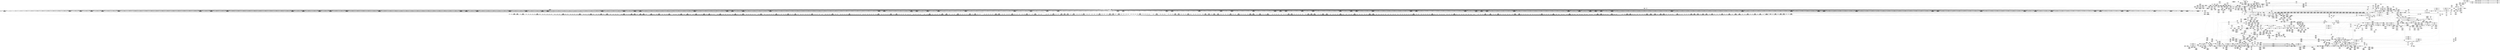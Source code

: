digraph {
	CE0x4d89b20 [shape=record,shape=Mrecord,label="{CE0x4d89b20|80:_i64,_:_CRE_1366,1367_}"]
	CE0x4d5f3c0 [shape=record,shape=Mrecord,label="{CE0x4d5f3c0|0:_i16,_4:_i32,_8:_i16,_40:_%struct.super_block*,_72:_i32,_:_SCMRE_824,832_|*MultipleSource*|security/apparmor/include/apparmor.h,117|Function::mediated_filesystem&Arg::inode::|security/apparmor/lsm.c,349}"]
	CE0x4d747e0 [shape=record,shape=Mrecord,label="{CE0x4d747e0|80:_i64,_:_CRE_606,607_}"]
	CE0x4d87c50 [shape=record,shape=Mrecord,label="{CE0x4d87c50|80:_i64,_:_CRE_1337,1338_}"]
	CE0x4d8c6f0 [shape=record,shape=Mrecord,label="{CE0x4d8c6f0|80:_i64,_:_CRE_1629,1630_}"]
	CE0x4deefb0 [shape=record,shape=Mrecord,label="{CE0x4deefb0|get_current:_tmp1|*SummSink*}"]
	CE0x4d16ef0 [shape=record,shape=Mrecord,label="{CE0x4d16ef0|0:_i16,_4:_i32,_8:_i16,_40:_%struct.super_block*,_72:_i32,_:_SCMRE_479,480_}"]
	CE0x4d0f600 [shape=record,shape=Mrecord,label="{CE0x4d0f600|common_perm_mnt_dentry:_op|Function::common_perm_mnt_dentry&Arg::op::}"]
	CE0x4d1a880 [shape=record,shape=Mrecord,label="{CE0x4d1a880|i64*_getelementptr_inbounds_(_16_x_i64_,_16_x_i64_*___llvm_gcov_ctr46,_i64_0,_i64_15)|*Constant*}"]
	CE0x4d626a0 [shape=record,shape=Mrecord,label="{CE0x4d626a0|0:_i16,_4:_i32,_8:_i16,_40:_%struct.super_block*,_72:_i32,_:_SCMRE_887,888_}"]
	CE0x4da5030 [shape=record,shape=Mrecord,label="{CE0x4da5030|mediated_filesystem:_and|security/apparmor/include/apparmor.h,117|*SummSource*}"]
	CE0x4da1330 [shape=record,shape=Mrecord,label="{CE0x4da1330|__aa_current_profile:_tmp17|security/apparmor/include/context.h,138}"]
	CE0x4e2d710 [shape=record,shape=Mrecord,label="{CE0x4e2d710|aa_cred_profile:_lnot3|security/apparmor/include/context.h,100|*SummSource*}"]
	CE0x4d5e8f0 [shape=record,shape=Mrecord,label="{CE0x4d5e8f0|0:_i16,_4:_i32,_8:_i16,_40:_%struct.super_block*,_72:_i32,_:_SCMRE_792,800_|*MultipleSource*|security/apparmor/include/apparmor.h,117|Function::mediated_filesystem&Arg::inode::|security/apparmor/lsm.c,349}"]
	CE0x4d7adb0 [shape=record,shape=Mrecord,label="{CE0x4d7adb0|80:_i64,_:_CRE_420,421_}"]
	"CONST[source:2(external),value:2(dynamic)][purpose:{subject}]"
	CE0x4cf7ce0 [shape=record,shape=Mrecord,label="{CE0x4cf7ce0|apparmor_path_chmod:_dentry|security/apparmor/lsm.c,349|*SummSource*}"]
	CE0x4d5c920 [shape=record,shape=Mrecord,label="{CE0x4d5c920|0:_i16,_4:_i32,_8:_i16,_40:_%struct.super_block*,_72:_i32,_:_SCMRE_684,688_|*MultipleSource*|security/apparmor/include/apparmor.h,117|Function::mediated_filesystem&Arg::inode::|security/apparmor/lsm.c,349}"]
	CE0x4d567d0 [shape=record,shape=Mrecord,label="{CE0x4d567d0|0:_i16,_4:_i32,_8:_i16,_40:_%struct.super_block*,_72:_i32,_:_SCMRE_577,578_}"]
	CE0x4e1b6a0 [shape=record,shape=Mrecord,label="{CE0x4e1b6a0|aa_cred_profile:_tmp24|security/apparmor/include/context.h,100|*SummSource*}"]
	CE0x4d87810 [shape=record,shape=Mrecord,label="{CE0x4d87810|80:_i64,_:_CRE_1333,1334_}"]
	CE0x4d42b90 [shape=record,shape=Mrecord,label="{CE0x4d42b90|0:_i16,_4:_i32,_8:_i16,_40:_%struct.super_block*,_72:_i32,_:_SCMRE_193,194_}"]
	CE0x4d633a0 [shape=record,shape=Mrecord,label="{CE0x4d633a0|0:_i16,_4:_i32,_8:_i16,_40:_%struct.super_block*,_72:_i32,_:_SCMRE_895,896_}"]
	CE0x4d3ef70 [shape=record,shape=Mrecord,label="{CE0x4d3ef70|0:_i16,_4:_i32,_8:_i16,_40:_%struct.super_block*,_72:_i32,_:_SCMRE_156,157_}"]
	CE0x4d41670 [shape=record,shape=Mrecord,label="{CE0x4d41670|0:_i16,_4:_i32,_8:_i16,_40:_%struct.super_block*,_72:_i32,_:_SCMRE_180,181_}"]
	CE0x4da1410 [shape=record,shape=Mrecord,label="{CE0x4da1410|__aa_current_profile:_tmp17|security/apparmor/include/context.h,138|*SummSink*}"]
	CE0x4d407d0 [shape=record,shape=Mrecord,label="{CE0x4d407d0|0:_i16,_4:_i32,_8:_i16,_40:_%struct.super_block*,_72:_i32,_:_SCMRE_171,172_}"]
	CE0x4dc3a70 [shape=record,shape=Mrecord,label="{CE0x4dc3a70|aa_path_perm:_path|Function::aa_path_perm&Arg::path::|*SummSource*}"]
	CE0x4d39290 [shape=record,shape=Mrecord,label="{CE0x4d39290|i32_8|*Constant*}"]
	CE0x4cfcae0 [shape=record,shape=Mrecord,label="{CE0x4cfcae0|0:_%struct.vfsmount*,_8:_%struct.dentry*,_:_CRE_0,8_|*MultipleSource*|Function::apparmor_path_chmod&Arg::path::|security/apparmor/lsm.c,349}"]
	CE0x4da4350 [shape=record,shape=Mrecord,label="{CE0x4da4350|i32_11|*Constant*|*SummSource*}"]
	CE0x4d35d00 [shape=record,shape=Mrecord,label="{CE0x4d35d00|_ret_i32_%call,_!dbg_!15481|security/apparmor/lsm.c,211}"]
	CE0x4d63540 [shape=record,shape=Mrecord,label="{CE0x4d63540|0:_i16,_4:_i32,_8:_i16,_40:_%struct.super_block*,_72:_i32,_:_SCMRE_896,897_}"]
	CE0x4d8a4b0 [shape=record,shape=Mrecord,label="{CE0x4d8a4b0|80:_i64,_:_CRE_1375,1376_}"]
	CE0x4dee030 [shape=record,shape=Mrecord,label="{CE0x4dee030|__aa_current_profile:_tmp10|security/apparmor/include/context.h,138|*SummSource*}"]
	CE0x4d3d870 [shape=record,shape=Mrecord,label="{CE0x4d3d870|0:_i16,_4:_i32,_8:_i16,_40:_%struct.super_block*,_72:_i32,_:_SCMRE_141,142_}"]
	CE0x4d97b40 [shape=record,shape=Mrecord,label="{CE0x4d97b40|aa_cred_profile:_tobool1|security/apparmor/include/context.h,100|*SummSource*}"]
	CE0x4d31360 [shape=record,shape=Mrecord,label="{CE0x4d31360|_ret_i32_%error.0,_!dbg_!15483|security/apparmor/lsm.c,172|*SummSink*}"]
	CE0x4df5130 [shape=record,shape=Mrecord,label="{CE0x4df5130|_call_void_mcount()_#2|*SummSource*}"]
	CE0x4d7a970 [shape=record,shape=Mrecord,label="{CE0x4d7a970|80:_i64,_:_CRE_416,417_}"]
	CE0x4d7f140 [shape=record,shape=Mrecord,label="{CE0x4d7f140|80:_i64,_:_CRE_1218,1219_}"]
	CE0x4d6c520 [shape=record,shape=Mrecord,label="{CE0x4d6c520|80:_i64,_:_CRE_96,104_|*MultipleSource*|security/apparmor/include/apparmor.h,117|*LoadInst*|security/apparmor/include/apparmor.h,117}"]
	CE0x4d95680 [shape=record,shape=Mrecord,label="{CE0x4d95680|_call_void_mcount()_#2|*SummSource*}"]
	CE0x4dc3f60 [shape=record,shape=Mrecord,label="{CE0x4dc3f60|aa_path_perm:_flags|Function::aa_path_perm&Arg::flags::|*SummSink*}"]
	CE0x4def960 [shape=record,shape=Mrecord,label="{CE0x4def960|aa_cred_profile:_profile|security/apparmor/include/context.h,100|*SummSource*}"]
	CE0x4d75280 [shape=record,shape=Mrecord,label="{CE0x4d75280|80:_i64,_:_CRE_616,617_}"]
	CE0x4e25190 [shape=record,shape=Mrecord,label="{CE0x4e25190|aa_cred_profile:_tmp4|*LoadInst*|security/apparmor/include/context.h,99|*SummSink*}"]
	CE0x4d78100 [shape=record,shape=Mrecord,label="{CE0x4d78100|80:_i64,_:_CRE_336,344_|*MultipleSource*|security/apparmor/include/apparmor.h,117|*LoadInst*|security/apparmor/include/apparmor.h,117}"]
	CE0x4d24c60 [shape=record,shape=Mrecord,label="{CE0x4d24c60|common_perm_mnt_dentry:_cond|security/apparmor/lsm.c, 207|*SummSink*}"]
	CE0x4dee1f0 [shape=record,shape=Mrecord,label="{CE0x4dee1f0|__aa_current_profile:_tmp10|security/apparmor/include/context.h,138|*SummSink*}"]
	CE0x4d579b0 [shape=record,shape=Mrecord,label="{CE0x4d579b0|0:_i16,_4:_i32,_8:_i16,_40:_%struct.super_block*,_72:_i32,_:_SCMRE_588,589_}"]
	CE0x4d7beb0 [shape=record,shape=Mrecord,label="{CE0x4d7beb0|80:_i64,_:_CRE_436,437_}"]
	CE0x4d71f80 [shape=record,shape=Mrecord,label="{CE0x4d71f80|80:_i64,_:_CRE_568,569_}"]
	CE0x4d69750 [shape=record,shape=Mrecord,label="{CE0x4d69750|0:_i16,_4:_i32,_8:_i16,_40:_%struct.super_block*,_72:_i32,_:_SCMRE_1000,1008_|*MultipleSource*|security/apparmor/include/apparmor.h,117|Function::mediated_filesystem&Arg::inode::|security/apparmor/lsm.c,349}"]
	CE0x4e26d00 [shape=record,shape=Mrecord,label="{CE0x4e26d00|44:_i32,_48:_i16,_128:_i8*,_:_SCMRE_24,28_|*MultipleSource*|Function::aa_cred_profile&Arg::cred::|security/apparmor/include/context.h,99|security/apparmor/include/context.h,138}"]
	CE0x4dab840 [shape=record,shape=Mrecord,label="{CE0x4dab840|common_perm:_tmp1|*SummSource*}"]
	CE0x4d788c0 [shape=record,shape=Mrecord,label="{CE0x4d788c0|80:_i64,_:_CRE_368,372_|*MultipleSource*|security/apparmor/include/apparmor.h,117|*LoadInst*|security/apparmor/include/apparmor.h,117}"]
	CE0x4e16120 [shape=record,shape=Mrecord,label="{CE0x4e16120|aa_cred_profile:_lnot.ext|security/apparmor/include/context.h,100|*SummSink*}"]
	CE0x4d73900 [shape=record,shape=Mrecord,label="{CE0x4d73900|80:_i64,_:_CRE_592,593_}"]
	CE0x4d44250 [shape=record,shape=Mrecord,label="{CE0x4d44250|0:_i16,_4:_i32,_8:_i16,_40:_%struct.super_block*,_72:_i32,_:_SCMRE_207,208_}"]
	CE0x4d88f70 [shape=record,shape=Mrecord,label="{CE0x4d88f70|80:_i64,_:_CRE_1355,1356_}"]
	CE0x4d80460 [shape=record,shape=Mrecord,label="{CE0x4d80460|80:_i64,_:_CRE_1236,1237_}"]
	CE0x4dc4520 [shape=record,shape=Mrecord,label="{CE0x4dc4520|common_perm:_tmp8|security/apparmor/lsm.c,170|*SummSink*}"]
	CE0x4d883c0 [shape=record,shape=Mrecord,label="{CE0x4d883c0|80:_i64,_:_CRE_1344,1345_}"]
	CE0x4d2ad80 [shape=record,shape=Mrecord,label="{CE0x4d2ad80|_ret_i1_%lnot,_!dbg_!15473|security/apparmor/include/apparmor.h,117|*SummSink*}"]
	CE0x4d79760 [shape=record,shape=Mrecord,label="{CE0x4d79760|80:_i64,_:_CRE_399,400_}"]
	CE0x4cfa850 [shape=record,shape=Mrecord,label="{CE0x4cfa850|_call_void_mcount()_#2|*SummSink*}"]
	CE0x4da2370 [shape=record,shape=Mrecord,label="{CE0x4da2370|__aa_current_profile:_cred|security/apparmor/include/context.h,138|*SummSink*}"]
	CE0x4d629e0 [shape=record,shape=Mrecord,label="{CE0x4d629e0|0:_i16,_4:_i32,_8:_i16,_40:_%struct.super_block*,_72:_i32,_:_SCMRE_889,890_}"]
	CE0x4d4c320 [shape=record,shape=Mrecord,label="{CE0x4d4c320|0:_i16,_4:_i32,_8:_i16,_40:_%struct.super_block*,_72:_i32,_:_SCMRE_310,311_}"]
	CE0x4d7e920 [shape=record,shape=Mrecord,label="{CE0x4d7e920|80:_i64,_:_CRE_1210,1211_}"]
	CE0x4d32c10 [shape=record,shape=Mrecord,label="{CE0x4d32c10|i64_4|*Constant*|*SummSource*}"]
	CE0x4da2dc0 [shape=record,shape=Mrecord,label="{CE0x4da2dc0|__aa_current_profile:_tobool|security/apparmor/include/context.h,138|*SummSource*}"]
	CE0x4d9a1e0 [shape=record,shape=Mrecord,label="{CE0x4d9a1e0|__aa_current_profile:_tmp14|security/apparmor/include/context.h,138|*SummSink*}"]
	CE0x4d91990 [shape=record,shape=Mrecord,label="{CE0x4d91990|80:_i64,_:_CRE_1784,1792_|*MultipleSource*|security/apparmor/include/apparmor.h,117|*LoadInst*|security/apparmor/include/apparmor.h,117}"]
	CE0x4dac820 [shape=record,shape=Mrecord,label="{CE0x4dac820|i64_-2147483648|*Constant*|*SummSink*}"]
	CE0x4dbed20 [shape=record,shape=Mrecord,label="{CE0x4dbed20|i64*_getelementptr_inbounds_(_2_x_i64_,_2_x_i64_*___llvm_gcov_ctr112,_i64_0,_i64_1)|*Constant*|*SummSink*}"]
	CE0x4dc7260 [shape=record,shape=Mrecord,label="{CE0x4dc7260|aa_cred_profile:_tmp1}"]
	CE0x4d97850 [shape=record,shape=Mrecord,label="{CE0x4d97850|aa_cred_profile:_tmp10|security/apparmor/include/context.h,100}"]
	CE0x4e14520 [shape=record,shape=Mrecord,label="{CE0x4e14520|i64*_getelementptr_inbounds_(_16_x_i64_,_16_x_i64_*___llvm_gcov_ctr46,_i64_0,_i64_9)|*Constant*|*SummSink*}"]
	CE0x4df1400 [shape=record,shape=Mrecord,label="{CE0x4df1400|i64*_getelementptr_inbounds_(_11_x_i64_,_11_x_i64_*___llvm_gcov_ctr58,_i64_0,_i64_6)|*Constant*|*SummSource*}"]
	CE0x4e2ef60 [shape=record,shape=Mrecord,label="{CE0x4e2ef60|i64*_getelementptr_inbounds_(_16_x_i64_,_16_x_i64_*___llvm_gcov_ctr46,_i64_0,_i64_8)|*Constant*|*SummSource*}"]
	CE0x4d987f0 [shape=record,shape=Mrecord,label="{CE0x4d987f0|common_perm:_call|security/apparmor/lsm.c,168}"]
	CE0x4e2a950 [shape=record,shape=Mrecord,label="{CE0x4e2a950|%struct.aa_profile*_null|*Constant*}"]
	CE0x4da7630 [shape=record,shape=Mrecord,label="{CE0x4da7630|common_perm_mnt_dentry:_dentry2|security/apparmor/lsm.c,206|*SummSource*}"]
	CE0x4d5f900 [shape=record,shape=Mrecord,label="{CE0x4d5f900|0:_i16,_4:_i32,_8:_i16,_40:_%struct.super_block*,_72:_i32,_:_SCMRE_840,848_|*MultipleSource*|security/apparmor/include/apparmor.h,117|Function::mediated_filesystem&Arg::inode::|security/apparmor/lsm.c,349}"]
	CE0x4d61b40 [shape=record,shape=Mrecord,label="{CE0x4d61b40|0:_i16,_4:_i32,_8:_i16,_40:_%struct.super_block*,_72:_i32,_:_SCMRE_880,881_}"]
	CE0x4d4ed60 [shape=record,shape=Mrecord,label="{CE0x4d4ed60|0:_i16,_4:_i32,_8:_i16,_40:_%struct.super_block*,_72:_i32,_:_SCMRE_440,448_|*MultipleSource*|security/apparmor/include/apparmor.h,117|Function::mediated_filesystem&Arg::inode::|security/apparmor/lsm.c,349}"]
	CE0x4da5430 [shape=record,shape=Mrecord,label="{CE0x4da5430|mediated_filesystem:_tobool|security/apparmor/include/apparmor.h,117}"]
	CE0x4dc3ef0 [shape=record,shape=Mrecord,label="{CE0x4dc3ef0|aa_path_perm:_flags|Function::aa_path_perm&Arg::flags::|*SummSource*}"]
	CE0x4d30640 [shape=record,shape=Mrecord,label="{CE0x4d30640|common_perm_mnt_dentry:_tmp4|*LoadInst*|security/apparmor/lsm.c,207|*SummSink*}"]
	CE0x4d09d90 [shape=record,shape=Mrecord,label="{CE0x4d09d90|__aa_current_profile:_tmp3}"]
	CE0x4d4fd90 [shape=record,shape=Mrecord,label="{CE0x4d4fd90|80:_i64,_:_CRE_1296,1300_|*MultipleSource*|security/apparmor/include/apparmor.h,117|*LoadInst*|security/apparmor/include/apparmor.h,117}"]
	CE0x4df5240 [shape=record,shape=Mrecord,label="{CE0x4df5240|_call_void_mcount()_#2|*SummSink*}"]
	CE0x4d74c20 [shape=record,shape=Mrecord,label="{CE0x4d74c20|80:_i64,_:_CRE_610,611_}"]
	CE0x4d75b00 [shape=record,shape=Mrecord,label="{CE0x4d75b00|80:_i64,_:_CRE_624,625_}"]
	CE0x4d886f0 [shape=record,shape=Mrecord,label="{CE0x4d886f0|80:_i64,_:_CRE_1347,1348_}"]
	CE0x4d4fa60 [shape=record,shape=Mrecord,label="{CE0x4d4fa60|80:_i64,_:_CRE_1279,1280_}"]
	CE0x4d5b770 [shape=record,shape=Mrecord,label="{CE0x4d5b770|0:_i16,_4:_i32,_8:_i16,_40:_%struct.super_block*,_72:_i32,_:_SCMRE_640,648_|*MultipleSource*|security/apparmor/include/apparmor.h,117|Function::mediated_filesystem&Arg::inode::|security/apparmor/lsm.c,349}"]
	CE0x4d29350 [shape=record,shape=Mrecord,label="{CE0x4d29350|mediated_filesystem:_tmp1|*SummSink*}"]
	CE0x4d871b0 [shape=record,shape=Mrecord,label="{CE0x4d871b0|80:_i64,_:_CRE_1327,1328_}"]
	CE0x4d48560 [shape=record,shape=Mrecord,label="{CE0x4d48560|0:_i16,_4:_i32,_8:_i16,_40:_%struct.super_block*,_72:_i32,_:_SCMRE_272,273_}"]
	CE0x4d90380 [shape=record,shape=Mrecord,label="{CE0x4d90380|80:_i64,_:_CRE_1686,1687_}"]
	CE0x4e26660 [shape=record,shape=Mrecord,label="{CE0x4e26660|aa_cred_profile:_if.then|*SummSink*}"]
	CE0x4d8c4d0 [shape=record,shape=Mrecord,label="{CE0x4d8c4d0|80:_i64,_:_CRE_1627,1628_}"]
	CE0x4d81340 [shape=record,shape=Mrecord,label="{CE0x4d81340|80:_i64,_:_CRE_1250,1251_}"]
	CE0x4db7b40 [shape=record,shape=Mrecord,label="{CE0x4db7b40|common_perm_mnt_dentry:_tmp7|*LoadInst*|security/apparmor/lsm.c,208|*SummSource*}"]
	CE0x4d8b9b0 [shape=record,shape=Mrecord,label="{CE0x4d8b9b0|80:_i64,_:_CRE_1617,1618_}"]
	CE0x4cf0b70 [shape=record,shape=Mrecord,label="{CE0x4cf0b70|apparmor_path_chmod:_if.then}"]
	CE0x4d9dee0 [shape=record,shape=Mrecord,label="{CE0x4d9dee0|__aa_current_profile:_tmp16|security/apparmor/include/context.h,138|*SummSink*}"]
	CE0x4d091a0 [shape=record,shape=Mrecord,label="{CE0x4d091a0|apparmor_path_chmod:_tmp9|security/apparmor/lsm.c,350}"]
	CE0x4d713b0 [shape=record,shape=Mrecord,label="{CE0x4d713b0|80:_i64,_:_CRE_552,556_|*MultipleSource*|security/apparmor/include/apparmor.h,117|*LoadInst*|security/apparmor/include/apparmor.h,117}"]
	CE0x4d7cb70 [shape=record,shape=Mrecord,label="{CE0x4d7cb70|80:_i64,_:_CRE_448,449_}"]
	CE0x4de9a20 [shape=record,shape=Mrecord,label="{CE0x4de9a20|i64*_getelementptr_inbounds_(_11_x_i64_,_11_x_i64_*___llvm_gcov_ctr58,_i64_0,_i64_1)|*Constant*}"]
	CE0x4d31d60 [shape=record,shape=Mrecord,label="{CE0x4d31d60|common_perm_mnt_dentry:_d_inode3|security/apparmor/lsm.c,208|*SummSink*}"]
	CE0x4cfc9f0 [shape=record,shape=Mrecord,label="{CE0x4cfc9f0|apparmor_path_chmod:_tmp2|*LoadInst*|security/apparmor/lsm.c,349}"]
	CE0x4d87700 [shape=record,shape=Mrecord,label="{CE0x4d87700|80:_i64,_:_CRE_1332,1333_}"]
	CE0x4d50be0 [shape=record,shape=Mrecord,label="{CE0x4d50be0|80:_i64,_:_CRE_1314,1315_}"]
	CE0x4d39ac0 [shape=record,shape=Mrecord,label="{CE0x4d39ac0|0:_i16,_4:_i32,_8:_i16,_40:_%struct.super_block*,_72:_i32,_:_SCMRE_0,2_|*MultipleSource*|security/apparmor/include/apparmor.h,117|Function::mediated_filesystem&Arg::inode::|security/apparmor/lsm.c,349}"]
	CE0x4d75e30 [shape=record,shape=Mrecord,label="{CE0x4d75e30|80:_i64,_:_CRE_627,628_}"]
	CE0x4d9ea90 [shape=record,shape=Mrecord,label="{CE0x4d9ea90|_call_void_lockdep_rcu_suspicious(i8*_getelementptr_inbounds_(_36_x_i8_,_36_x_i8_*_.str12,_i32_0,_i32_0),_i32_138,_i8*_getelementptr_inbounds_(_45_x_i8_,_45_x_i8_*_.str14,_i32_0,_i32_0))_#7,_!dbg_!15483|security/apparmor/include/context.h,138|*SummSink*}"]
	CE0x4d0b970 [shape=record,shape=Mrecord,label="{CE0x4d0b970|_call_void_mcount()_#2|*SummSource*}"]
	CE0x4d2c140 [shape=record,shape=Mrecord,label="{CE0x4d2c140|80:_i64,_:_CRE_20,21_|*MultipleSource*|security/apparmor/include/apparmor.h,117|*LoadInst*|security/apparmor/include/apparmor.h,117}"]
	CE0x4d16bc0 [shape=record,shape=Mrecord,label="{CE0x4d16bc0|0:_i16,_4:_i32,_8:_i16,_40:_%struct.super_block*,_72:_i32,_:_SCMRE_476,477_}"]
	CE0x4db7f00 [shape=record,shape=Mrecord,label="{CE0x4db7f00|common_perm_mnt_dentry:_i_mode|security/apparmor/lsm.c,208}"]
	CE0x4d8d2a0 [shape=record,shape=Mrecord,label="{CE0x4d8d2a0|80:_i64,_:_CRE_1640,1641_}"]
	CE0x4dbefe0 [shape=record,shape=Mrecord,label="{CE0x4dbefe0|__aa_current_profile:_tmp9|security/apparmor/include/context.h,138}"]
	CE0x4d45cc0 [shape=record,shape=Mrecord,label="{CE0x4d45cc0|0:_i16,_4:_i32,_8:_i16,_40:_%struct.super_block*,_72:_i32,_:_SCMRE_247,248_}"]
	CE0x4cfb880 [shape=record,shape=Mrecord,label="{CE0x4cfb880|i64*_getelementptr_inbounds_(_6_x_i64_,_6_x_i64_*___llvm_gcov_ctr82,_i64_0,_i64_0)|*Constant*}"]
	CE0x4dc7a20 [shape=record,shape=Mrecord,label="{CE0x4dc7a20|common_perm:_cmp|security/apparmor/lsm.c,169|*SummSink*}"]
	CE0x4d7d3f0 [shape=record,shape=Mrecord,label="{CE0x4d7d3f0|80:_i64,_:_CRE_456,457_}"]
	CE0x4d9b6c0 [shape=record,shape=Mrecord,label="{CE0x4d9b6c0|i8*_getelementptr_inbounds_(_36_x_i8_,_36_x_i8_*_.str12,_i32_0,_i32_0)|*Constant*}"]
	CE0x4d57810 [shape=record,shape=Mrecord,label="{CE0x4d57810|0:_i16,_4:_i32,_8:_i16,_40:_%struct.super_block*,_72:_i32,_:_SCMRE_587,588_}"]
	CE0x4d495a0 [shape=record,shape=Mrecord,label="{CE0x4d495a0|0:_i16,_4:_i32,_8:_i16,_40:_%struct.super_block*,_72:_i32,_:_SCMRE_282,283_}"]
	CE0x4d16de0 [shape=record,shape=Mrecord,label="{CE0x4d16de0|0:_i16,_4:_i32,_8:_i16,_40:_%struct.super_block*,_72:_i32,_:_SCMRE_478,479_}"]
	CE0x4d74a00 [shape=record,shape=Mrecord,label="{CE0x4d74a00|80:_i64,_:_CRE_608,609_}"]
	CE0x4d7eb40 [shape=record,shape=Mrecord,label="{CE0x4d7eb40|80:_i64,_:_CRE_1212,1213_}"]
	CE0x4d3e750 [shape=record,shape=Mrecord,label="{CE0x4d3e750|0:_i16,_4:_i32,_8:_i16,_40:_%struct.super_block*,_72:_i32,_:_SCMRE_151,152_}"]
	CE0x4d32db0 [shape=record,shape=Mrecord,label="{CE0x4d32db0|i64_4|*Constant*|*SummSink*}"]
	CE0x4e347a0 [shape=record,shape=Mrecord,label="{CE0x4e347a0|aa_cred_profile:_tmp17|security/apparmor/include/context.h,100|*SummSource*}"]
	CE0x4d37330 [shape=record,shape=Mrecord,label="{CE0x4d37330|apparmor_path_chmod:_tmp15|security/apparmor/lsm.c,353|*SummSource*}"]
	CE0x4ceead0 [shape=record,shape=Mrecord,label="{CE0x4ceead0|apparmor_path_chmod:_tmp1|*SummSource*}"]
	CE0x4d43890 [shape=record,shape=Mrecord,label="{CE0x4d43890|0:_i16,_4:_i32,_8:_i16,_40:_%struct.super_block*,_72:_i32,_:_SCMRE_201,202_}"]
	CE0x4d99020 [shape=record,shape=Mrecord,label="{CE0x4d99020|common_perm:_if.end|*SummSource*}"]
	CE0x4d60a80 [shape=record,shape=Mrecord,label="{CE0x4d60a80|0:_i16,_4:_i32,_8:_i16,_40:_%struct.super_block*,_72:_i32,_:_SCMRE_869,870_}"]
	CE0x4d81ef0 [shape=record,shape=Mrecord,label="{CE0x4d81ef0|80:_i64,_:_CRE_1261,1262_}"]
	CE0x4d8a6d0 [shape=record,shape=Mrecord,label="{CE0x4d8a6d0|80:_i64,_:_CRE_1384,1392_|*MultipleSource*|security/apparmor/include/apparmor.h,117|*LoadInst*|security/apparmor/include/apparmor.h,117}"]
	CE0x4d17270 [shape=record,shape=Mrecord,label="{CE0x4d17270|common_perm_mnt_dentry:_mnt|Function::common_perm_mnt_dentry&Arg::mnt::|*SummSink*}"]
	CE0x4d39590 [shape=record,shape=Mrecord,label="{CE0x4d39590|mediated_filesystem:_tmp4|*LoadInst*|security/apparmor/include/apparmor.h,117|*SummSink*}"]
	CE0x4d69060 [shape=record,shape=Mrecord,label="{CE0x4d69060|0:_i16,_4:_i32,_8:_i16,_40:_%struct.super_block*,_72:_i32,_:_SCMRE_984,988_|*MultipleSource*|security/apparmor/include/apparmor.h,117|Function::mediated_filesystem&Arg::inode::|security/apparmor/lsm.c,349}"]
	CE0x4d81780 [shape=record,shape=Mrecord,label="{CE0x4d81780|80:_i64,_:_CRE_1254,1255_}"]
	CE0x4d92ee0 [shape=record,shape=Mrecord,label="{CE0x4d92ee0|80:_i64,_:_CRE_1872,1873_}"]
	CE0x4d64240 [shape=record,shape=Mrecord,label="{CE0x4d64240|0:_i16,_4:_i32,_8:_i16,_40:_%struct.super_block*,_72:_i32,_:_SCMRE_904,905_}"]
	CE0x4d43a30 [shape=record,shape=Mrecord,label="{CE0x4d43a30|0:_i16,_4:_i32,_8:_i16,_40:_%struct.super_block*,_72:_i32,_:_SCMRE_202,203_}"]
	CE0x4e26750 [shape=record,shape=Mrecord,label="{CE0x4e26750|aa_cred_profile:_if.end}"]
	CE0x4dc5e00 [shape=record,shape=Mrecord,label="{CE0x4dc5e00|GLOBAL:_common_perm|*Constant*|*SummSink*}"]
	CE0x4d9e280 [shape=record,shape=Mrecord,label="{CE0x4d9e280|i8_1|*Constant*}"]
	CE0x4d76160 [shape=record,shape=Mrecord,label="{CE0x4d76160|80:_i64,_:_CRE_630,631_}"]
	CE0x4da6370 [shape=record,shape=Mrecord,label="{CE0x4da6370|common_perm_mnt_dentry:_bb}"]
	CE0x4d9ea20 [shape=record,shape=Mrecord,label="{CE0x4d9ea20|_call_void_lockdep_rcu_suspicious(i8*_getelementptr_inbounds_(_36_x_i8_,_36_x_i8_*_.str12,_i32_0,_i32_0),_i32_138,_i8*_getelementptr_inbounds_(_45_x_i8_,_45_x_i8_*_.str14,_i32_0,_i32_0))_#7,_!dbg_!15483|security/apparmor/include/context.h,138|*SummSource*}"]
	CE0x4e1ba20 [shape=record,shape=Mrecord,label="{CE0x4e1ba20|i64*_getelementptr_inbounds_(_16_x_i64_,_16_x_i64_*___llvm_gcov_ctr46,_i64_0,_i64_12)|*Constant*|*SummSink*}"]
	CE0x4d63880 [shape=record,shape=Mrecord,label="{CE0x4d63880|0:_i16,_4:_i32,_8:_i16,_40:_%struct.super_block*,_72:_i32,_:_SCMRE_898,899_}"]
	CE0x4e25610 [shape=record,shape=Mrecord,label="{CE0x4e25610|44:_i32,_48:_i16,_128:_i8*,_:_SCMRE_40,44_|*MultipleSource*|Function::aa_cred_profile&Arg::cred::|security/apparmor/include/context.h,99|security/apparmor/include/context.h,138}"]
	CE0x4d8bdc0 [shape=record,shape=Mrecord,label="{CE0x4d8bdc0|80:_i64,_:_CRE_1620,1621_}"]
	CE0x4e2dfa0 [shape=record,shape=Mrecord,label="{CE0x4e2dfa0|44:_i32,_48:_i16,_128:_i8*,_:_SCMRE_52,56_|*MultipleSource*|Function::aa_cred_profile&Arg::cred::|security/apparmor/include/context.h,99|security/apparmor/include/context.h,138}"]
	CE0x4d93590 [shape=record,shape=Mrecord,label="{CE0x4d93590|80:_i64,_:_CRE_1877,1878_}"]
	CE0x4d65900 [shape=record,shape=Mrecord,label="{CE0x4d65900|0:_i16,_4:_i32,_8:_i16,_40:_%struct.super_block*,_72:_i32,_:_SCMRE_918,919_}"]
	CE0x4d65420 [shape=record,shape=Mrecord,label="{CE0x4d65420|0:_i16,_4:_i32,_8:_i16,_40:_%struct.super_block*,_72:_i32,_:_SCMRE_915,916_}"]
	CE0x4dc6160 [shape=record,shape=Mrecord,label="{CE0x4dc6160|common_perm:_entry|*SummSink*}"]
	CE0x4d8f4a0 [shape=record,shape=Mrecord,label="{CE0x4d8f4a0|80:_i64,_:_CRE_1672,1673_}"]
	CE0x4d8f170 [shape=record,shape=Mrecord,label="{CE0x4d8f170|80:_i64,_:_CRE_1669,1670_}"]
	CE0x4deab90 [shape=record,shape=Mrecord,label="{CE0x4deab90|__aa_current_profile:_tmp7|security/apparmor/include/context.h,138|*SummSink*}"]
	CE0x4d3a1d0 [shape=record,shape=Mrecord,label="{CE0x4d3a1d0|0:_i16,_4:_i32,_8:_i16,_40:_%struct.super_block*,_72:_i32,_:_SCMRE_8,12_|*MultipleSource*|security/apparmor/include/apparmor.h,117|Function::mediated_filesystem&Arg::inode::|security/apparmor/lsm.c,349}"]
	CE0x4e12ab0 [shape=record,shape=Mrecord,label="{CE0x4e12ab0|i64_1|*Constant*}"]
	CE0x4dc4fa0 [shape=record,shape=Mrecord,label="{CE0x4dc4fa0|common_perm:_mode|security/apparmor/lsm.c,169}"]
	CE0x4df21e0 [shape=record,shape=Mrecord,label="{CE0x4df21e0|GLOBAL:___llvm_gcov_ctr46|Global_var:__llvm_gcov_ctr46|*SummSink*}"]
	CE0x4d3bd10 [shape=record,shape=Mrecord,label="{CE0x4d3bd10|0:_i16,_4:_i32,_8:_i16,_40:_%struct.super_block*,_72:_i32,_:_SCMRE_76,80_|*MultipleSource*|security/apparmor/include/apparmor.h,117|Function::mediated_filesystem&Arg::inode::|security/apparmor/lsm.c,349}"]
	CE0x4dbe3c0 [shape=record,shape=Mrecord,label="{CE0x4dbe3c0|__aa_current_profile:_tmp4|security/apparmor/include/context.h,138}"]
	CE0x4d57330 [shape=record,shape=Mrecord,label="{CE0x4d57330|0:_i16,_4:_i32,_8:_i16,_40:_%struct.super_block*,_72:_i32,_:_SCMRE_584,585_}"]
	CE0x4d15bf0 [shape=record,shape=Mrecord,label="{CE0x4d15bf0|common_perm_mnt_dentry:_entry|*SummSource*}"]
	CE0x4da13a0 [shape=record,shape=Mrecord,label="{CE0x4da13a0|__aa_current_profile:_tmp17|security/apparmor/include/context.h,138|*SummSource*}"]
	CE0x4d72f70 [shape=record,shape=Mrecord,label="{CE0x4d72f70|80:_i64,_:_CRE_583,584_}"]
	CE0x4d2d500 [shape=record,shape=Mrecord,label="{CE0x4d2d500|apparmor_path_chmod:_dentry1|security/apparmor/lsm.c,352}"]
	CE0x4dc5c90 [shape=record,shape=Mrecord,label="{CE0x4dc5c90|GLOBAL:_common_perm|*Constant*|*SummSource*}"]
	CE0x4dbe740 [shape=record,shape=Mrecord,label="{CE0x4dbe740|get_current:_tmp4|./arch/x86/include/asm/current.h,14}"]
	CE0x4dbdbf0 [shape=record,shape=Mrecord,label="{CE0x4dbdbf0|i64*_getelementptr_inbounds_(_2_x_i64_,_2_x_i64_*___llvm_gcov_ctr112,_i64_0,_i64_1)|*Constant*}"]
	CE0x4dc11f0 [shape=record,shape=Mrecord,label="{CE0x4dc11f0|common_perm:_tmp5|security/apparmor/lsm.c,169|*SummSource*}"]
	CE0x4d74e40 [shape=record,shape=Mrecord,label="{CE0x4d74e40|80:_i64,_:_CRE_612,613_}"]
	CE0x4d52590 [shape=record,shape=Mrecord,label="{CE0x4d52590|0:_i16,_4:_i32,_8:_i16,_40:_%struct.super_block*,_72:_i32,_:_SCMRE_500,504_|*MultipleSource*|security/apparmor/include/apparmor.h,117|Function::mediated_filesystem&Arg::inode::|security/apparmor/lsm.c,349}"]
	CE0x4da72e0 [shape=record,shape=Mrecord,label="{CE0x4da72e0|common_perm_mnt_dentry:_mnt1|security/apparmor/lsm.c,206|*SummSource*}"]
	CE0x4d09ea0 [shape=record,shape=Mrecord,label="{CE0x4d09ea0|__aa_current_profile:_tmp3|*SummSource*}"]
	CE0x4d7e280 [shape=record,shape=Mrecord,label="{CE0x4d7e280|i32_10|*Constant*|*SummSource*}"]
	CE0x4e16ec0 [shape=record,shape=Mrecord,label="{CE0x4e16ec0|i64*_getelementptr_inbounds_(_16_x_i64_,_16_x_i64_*___llvm_gcov_ctr46,_i64_0,_i64_7)|*Constant*|*SummSink*}"]
	CE0x4d433b0 [shape=record,shape=Mrecord,label="{CE0x4d433b0|0:_i16,_4:_i32,_8:_i16,_40:_%struct.super_block*,_72:_i32,_:_SCMRE_198,199_}"]
	CE0x4d4a100 [shape=record,shape=Mrecord,label="{CE0x4d4a100|0:_i16,_4:_i32,_8:_i16,_40:_%struct.super_block*,_72:_i32,_:_SCMRE_289,290_}"]
	CE0x4d50ad0 [shape=record,shape=Mrecord,label="{CE0x4d50ad0|80:_i64,_:_CRE_1313,1314_}"]
	CE0x4e340d0 [shape=record,shape=Mrecord,label="{CE0x4e340d0|aa_cred_profile:_tmp16|security/apparmor/include/context.h,100}"]
	CE0x4d34f10 [shape=record,shape=Mrecord,label="{CE0x4d34f10|aa_cred_profile:_entry|*SummSink*}"]
	CE0x4d2a580 [shape=record,shape=Mrecord,label="{CE0x4d2a580|i64_2|*Constant*}"]
	CE0x488d720 [shape=record,shape=Mrecord,label="{CE0x488d720|apparmor_path_chmod:_path|Function::apparmor_path_chmod&Arg::path::|*SummSink*}"]
	CE0x4da6530 [shape=record,shape=Mrecord,label="{CE0x4da6530|common_perm_mnt_dentry:_bb|*SummSource*}"]
	CE0x4da4970 [shape=record,shape=Mrecord,label="{CE0x4da4970|aa_cred_profile:_bb|*SummSource*}"]
	CE0x4e1bd30 [shape=record,shape=Mrecord,label="{CE0x4e1bd30|aa_cred_profile:_tmp25|security/apparmor/include/context.h,100|*SummSource*}"]
	CE0x4d978c0 [shape=record,shape=Mrecord,label="{CE0x4d978c0|aa_cred_profile:_tmp10|security/apparmor/include/context.h,100|*SummSource*}"]
	CE0x4d34d20 [shape=record,shape=Mrecord,label="{CE0x4d34d20|GLOBAL:_aa_cred_profile|*Constant*|*SummSource*}"]
	CE0x4e1ca40 [shape=record,shape=Mrecord,label="{CE0x4e1ca40|aa_cred_profile:_tmp26|security/apparmor/include/context.h,100}"]
	CE0x4dc8980 [shape=record,shape=Mrecord,label="{CE0x4dc8980|i64*_getelementptr_inbounds_(_2_x_i64_,_2_x_i64_*___llvm_gcov_ctr112,_i64_0,_i64_1)|*Constant*|*SummSource*}"]
	CE0x4dc4f30 [shape=record,shape=Mrecord,label="{CE0x4dc4f30|GLOBAL:___llvm_gcov_ctr57|Global_var:__llvm_gcov_ctr57|*SummSink*}"]
	CE0x4da8940 [shape=record,shape=Mrecord,label="{CE0x4da8940|44:_i32,_48:_i16,_128:_i8*,_:_SCMRE_96,104_|*MultipleSource*|Function::aa_cred_profile&Arg::cred::|security/apparmor/include/context.h,99|security/apparmor/include/context.h,138}"]
	CE0x4dc4df0 [shape=record,shape=Mrecord,label="{CE0x4dc4df0|i32_0|*Constant*}"]
	CE0x4deae90 [shape=record,shape=Mrecord,label="{CE0x4deae90|aa_cred_profile:_do.end8|*SummSink*}"]
	CE0x4e12500 [shape=record,shape=Mrecord,label="{CE0x4e12500|aa_cred_profile:_tmp2}"]
	CE0x4d488a0 [shape=record,shape=Mrecord,label="{CE0x4d488a0|0:_i16,_4:_i32,_8:_i16,_40:_%struct.super_block*,_72:_i32,_:_SCMRE_274,275_}"]
	CE0x4d786d0 [shape=record,shape=Mrecord,label="{CE0x4d786d0|80:_i64,_:_CRE_360,368_|*MultipleSource*|security/apparmor/include/apparmor.h,117|*LoadInst*|security/apparmor/include/apparmor.h,117}"]
	CE0x4d4b2e0 [shape=record,shape=Mrecord,label="{CE0x4d4b2e0|0:_i16,_4:_i32,_8:_i16,_40:_%struct.super_block*,_72:_i32,_:_SCMRE_300,301_}"]
	CE0x4df3380 [shape=record,shape=Mrecord,label="{CE0x4df3380|GLOBAL:___aa_current_profile.__warned|Global_var:__aa_current_profile.__warned|*SummSink*}"]
	CE0x4d5fba0 [shape=record,shape=Mrecord,label="{CE0x4d5fba0|0:_i16,_4:_i32,_8:_i16,_40:_%struct.super_block*,_72:_i32,_:_SCMRE_848,856_|*MultipleSource*|security/apparmor/include/apparmor.h,117|Function::mediated_filesystem&Arg::inode::|security/apparmor/lsm.c,349}"]
	CE0x4d92cf0 [shape=record,shape=Mrecord,label="{CE0x4d92cf0|80:_i64,_:_CRE_1864,1872_|*MultipleSource*|security/apparmor/include/apparmor.h,117|*LoadInst*|security/apparmor/include/apparmor.h,117}"]
	CE0x55bae30 [shape=record,shape=Mrecord,label="{CE0x55bae30|i32_0|*Constant*}"]
	CE0x4d61320 [shape=record,shape=Mrecord,label="{CE0x4d61320|0:_i16,_4:_i32,_8:_i16,_40:_%struct.super_block*,_72:_i32,_:_SCMRE_875,876_}"]
	CE0x4dacf50 [shape=record,shape=Mrecord,label="{CE0x4dacf50|common_perm:_tmp2|security/apparmor/lsm.c,169}"]
	CE0x4d8c2b0 [shape=record,shape=Mrecord,label="{CE0x4d8c2b0|80:_i64,_:_CRE_1625,1626_}"]
	CE0x4d2e740 [shape=record,shape=Mrecord,label="{CE0x4d2e740|apparmor_path_chmod:_tmp11|security/apparmor/lsm.c,352}"]
	CE0x4e0e990 [shape=record,shape=Mrecord,label="{CE0x4e0e990|aa_cred_profile:_cred|Function::aa_cred_profile&Arg::cred::|*SummSink*}"]
	CE0x4cee3a0 [shape=record,shape=Mrecord,label="{CE0x4cee3a0|i32_0|*Constant*|*SummSource*}"]
	CE0x4da8120 [shape=record,shape=Mrecord,label="{CE0x4da8120|_call_void_mcount()_#2|*SummSource*}"]
	CE0x4e27960 [shape=record,shape=Mrecord,label="{CE0x4e27960|aa_cred_profile:_tobool|security/apparmor/include/context.h,100}"]
	CE0x4d26d80 [shape=record,shape=Mrecord,label="{CE0x4d26d80|common_perm:_call|security/apparmor/lsm.c,168|*SummSink*}"]
	CE0x4d7a420 [shape=record,shape=Mrecord,label="{CE0x4d7a420|80:_i64,_:_CRE_411,412_}"]
	CE0x4d507a0 [shape=record,shape=Mrecord,label="{CE0x4d507a0|80:_i64,_:_CRE_1310,1311_}"]
	CE0x4d59bd0 [shape=record,shape=Mrecord,label="{CE0x4d59bd0|0:_i16,_4:_i32,_8:_i16,_40:_%struct.super_block*,_72:_i32,_:_SCMRE_609,610_}"]
	CE0x4e1a9f0 [shape=record,shape=Mrecord,label="{CE0x4e1a9f0|aa_cred_profile:_tmp23|security/apparmor/include/context.h,100|*SummSource*}"]
	CE0x4d49f60 [shape=record,shape=Mrecord,label="{CE0x4d49f60|0:_i16,_4:_i32,_8:_i16,_40:_%struct.super_block*,_72:_i32,_:_SCMRE_288,289_}"]
	CE0x4d27af0 [shape=record,shape=Mrecord,label="{CE0x4d27af0|i64*_getelementptr_inbounds_(_2_x_i64_,_2_x_i64_*___llvm_gcov_ctr83,_i64_0,_i64_1)|*Constant*}"]
	CE0x4d7e0b0 [shape=record,shape=Mrecord,label="{CE0x4d7e0b0|80:_i64,_:_CRE_488,496_|*MultipleSource*|security/apparmor/include/apparmor.h,117|*LoadInst*|security/apparmor/include/apparmor.h,117}"]
	CE0x4e18420 [shape=record,shape=Mrecord,label="{CE0x4e18420|aa_cred_profile:_tmp28|security/apparmor/include/context.h,100|*SummSource*}"]
	CE0x4dc8850 [shape=record,shape=Mrecord,label="{CE0x4dc8850|get_current:_tmp1|*SummSource*}"]
	CE0x4d18100 [shape=record,shape=Mrecord,label="{CE0x4d18100|apparmor_path_chmod:_tmp4|security/apparmor/lsm.c,349}"]
	CE0x4d2b410 [shape=record,shape=Mrecord,label="{CE0x4d2b410|apparmor_path_chmod:_call|security/apparmor/lsm.c,349|*SummSink*}"]
	CE0x4d71e70 [shape=record,shape=Mrecord,label="{CE0x4d71e70|80:_i64,_:_CRE_567,568_}"]
	CE0x4d884d0 [shape=record,shape=Mrecord,label="{CE0x4d884d0|80:_i64,_:_CRE_1345,1346_}"]
	CE0x4d3aff0 [shape=record,shape=Mrecord,label="{CE0x4d3aff0|0:_i16,_4:_i32,_8:_i16,_40:_%struct.super_block*,_72:_i32,_:_SCMRE_40,48_|*MultipleSource*|security/apparmor/include/apparmor.h,117|Function::mediated_filesystem&Arg::inode::|security/apparmor/lsm.c,349}"]
	CE0x4d9b0b0 [shape=record,shape=Mrecord,label="{CE0x4d9b0b0|i64*_getelementptr_inbounds_(_11_x_i64_,_11_x_i64_*___llvm_gcov_ctr58,_i64_0,_i64_8)|*Constant*|*SummSource*}"]
	CE0x4e12960 [shape=record,shape=Mrecord,label="{CE0x4e12960|aa_cred_profile:_if.then|*SummSource*}"]
	CE0x4d16ab0 [shape=record,shape=Mrecord,label="{CE0x4d16ab0|0:_i16,_4:_i32,_8:_i16,_40:_%struct.super_block*,_72:_i32,_:_SCMRE_475,476_}"]
	CE0x4d3d010 [shape=record,shape=Mrecord,label="{CE0x4d3d010|0:_i16,_4:_i32,_8:_i16,_40:_%struct.super_block*,_72:_i32,_:_SCMRE_136,137_}"]
	CE0x4dac660 [shape=record,shape=Mrecord,label="{CE0x4dac660|i64_-2147483648|*Constant*}"]
	CE0x4dad080 [shape=record,shape=Mrecord,label="{CE0x4dad080|common_perm:_tmp2|security/apparmor/lsm.c,169|*SummSource*}"]
	CE0x4d96260 [shape=record,shape=Mrecord,label="{CE0x4d96260|i64*_getelementptr_inbounds_(_16_x_i64_,_16_x_i64_*___llvm_gcov_ctr46,_i64_0,_i64_1)|*Constant*|*SummSink*}"]
	CE0x4d26730 [shape=record,shape=Mrecord,label="{CE0x4d26730|i32_0|*Constant*}"]
	CE0x4e33600 [shape=record,shape=Mrecord,label="{CE0x4e33600|aa_cred_profile:_tmp14|security/apparmor/include/context.h,100|*SummSource*}"]
	CE0x4d54760 [shape=record,shape=Mrecord,label="{CE0x4d54760|0:_i16,_4:_i32,_8:_i16,_40:_%struct.super_block*,_72:_i32,_:_SCMRE_556,557_}"]
	CE0x4e2c460 [shape=record,shape=Mrecord,label="{CE0x4e2c460|i1_true|*Constant*}"]
	CE0x4e158d0 [shape=record,shape=Mrecord,label="{CE0x4e158d0|aa_cred_profile:_tmp19|security/apparmor/include/context.h,100|*SummSink*}"]
	CE0x4d461a0 [shape=record,shape=Mrecord,label="{CE0x4d461a0|0:_i16,_4:_i32,_8:_i16,_40:_%struct.super_block*,_72:_i32,_:_SCMRE_250,251_}"]
	CE0x4d32f90 [shape=record,shape=Mrecord,label="{CE0x4d32f90|i32_4|*Constant*|*SummSink*}"]
	CE0x4d31030 [shape=record,shape=Mrecord,label="{CE0x4d31030|i32_2|*Constant*|*SummSource*}"]
	CE0x4d3ec30 [shape=record,shape=Mrecord,label="{CE0x4d3ec30|0:_i16,_4:_i32,_8:_i16,_40:_%struct.super_block*,_72:_i32,_:_SCMRE_154,155_}"]
	CE0x4d440b0 [shape=record,shape=Mrecord,label="{CE0x4d440b0|0:_i16,_4:_i32,_8:_i16,_40:_%struct.super_block*,_72:_i32,_:_SCMRE_206,207_}"]
	CE0x4dc4b80 [shape=record,shape=Mrecord,label="{CE0x4dc4b80|__aa_current_profile:_tobool|security/apparmor/include/context.h,138|*SummSink*}"]
	"CONST[source:0(mediator),value:2(dynamic)][purpose:{object}]"
	CE0x4dead80 [shape=record,shape=Mrecord,label="{CE0x4dead80|aa_cred_profile:_do.end8|*SummSource*}"]
	CE0x4df50c0 [shape=record,shape=Mrecord,label="{CE0x4df50c0|_call_void_mcount()_#2}"]
	CE0x4decee0 [shape=record,shape=Mrecord,label="{CE0x4decee0|i64*_getelementptr_inbounds_(_11_x_i64_,_11_x_i64_*___llvm_gcov_ctr58,_i64_0,_i64_0)|*Constant*|*SummSink*}"]
	CE0x4da1b10 [shape=record,shape=Mrecord,label="{CE0x4da1b10|_ret_%struct.task_struct*_%tmp4,_!dbg_!15471|./arch/x86/include/asm/current.h,14|*SummSink*}"]
	CE0x4d59f10 [shape=record,shape=Mrecord,label="{CE0x4d59f10|0:_i16,_4:_i32,_8:_i16,_40:_%struct.super_block*,_72:_i32,_:_SCMRE_611,612_}"]
	CE0x4d60620 [shape=record,shape=Mrecord,label="{CE0x4d60620|0:_i16,_4:_i32,_8:_i16,_40:_%struct.super_block*,_72:_i32,_:_SCMRE_866,867_}"]
	CE0x4dbb180 [shape=record,shape=Mrecord,label="{CE0x4dbb180|i64_3|*Constant*}"]
	CE0x4d552b0 [shape=record,shape=Mrecord,label="{CE0x4d552b0|0:_i16,_4:_i32,_8:_i16,_40:_%struct.super_block*,_72:_i32,_:_SCMRE_564,565_}"]
	CE0x4dbac50 [shape=record,shape=Mrecord,label="{CE0x4dbac50|GLOBAL:_current_task|Global_var:current_task|*SummSource*}"]
	CE0x4e34960 [shape=record,shape=Mrecord,label="{CE0x4e34960|aa_cred_profile:_tmp17|security/apparmor/include/context.h,100|*SummSink*}"]
	CE0x4d59210 [shape=record,shape=Mrecord,label="{CE0x4d59210|0:_i16,_4:_i32,_8:_i16,_40:_%struct.super_block*,_72:_i32,_:_SCMRE_603,604_}"]
	CE0x4d75170 [shape=record,shape=Mrecord,label="{CE0x4d75170|80:_i64,_:_CRE_615,616_}"]
	CE0x4d60380 [shape=record,shape=Mrecord,label="{CE0x4d60380|0:_i16,_4:_i32,_8:_i16,_40:_%struct.super_block*,_72:_i32,_:_SCMRE_865,866_}"]
	CE0x4d9e3e0 [shape=record,shape=Mrecord,label="{CE0x4d9e3e0|i8_1|*Constant*|*SummSource*}"]
	CE0x4d72c40 [shape=record,shape=Mrecord,label="{CE0x4d72c40|80:_i64,_:_CRE_580,581_}"]
	CE0x4df4770 [shape=record,shape=Mrecord,label="{CE0x4df4770|44:_i32,_48:_i16,_128:_i8*,_:_SCMRE_4,8_|*MultipleSource*|Function::aa_cred_profile&Arg::cred::|security/apparmor/include/context.h,99|security/apparmor/include/context.h,138}"]
	CE0x4d91f60 [shape=record,shape=Mrecord,label="{CE0x4d91f60|80:_i64,_:_CRE_1808,1816_|*MultipleSource*|security/apparmor/include/apparmor.h,117|*LoadInst*|security/apparmor/include/apparmor.h,117}"]
	CE0x4da3ec0 [shape=record,shape=Mrecord,label="{CE0x4da3ec0|__aa_current_profile:_tmp6|security/apparmor/include/context.h,138|*SummSink*}"]
	CE0x4d70de0 [shape=record,shape=Mrecord,label="{CE0x4d70de0|80:_i64,_:_CRE_528,536_|*MultipleSource*|security/apparmor/include/apparmor.h,117|*LoadInst*|security/apparmor/include/apparmor.h,117}"]
	CE0x4d313f0 [shape=record,shape=Mrecord,label="{CE0x4d313f0|common_perm_mnt_dentry:_d_inode3|security/apparmor/lsm.c,208}"]
	CE0x4d7bc90 [shape=record,shape=Mrecord,label="{CE0x4d7bc90|80:_i64,_:_CRE_434,435_}"]
	CE0x4d50e00 [shape=record,shape=Mrecord,label="{CE0x4d50e00|80:_i64,_:_CRE_1316,1317_}"]
	CE0x4df3d60 [shape=record,shape=Mrecord,label="{CE0x4df3d60|__aa_current_profile:_do.body|*SummSource*}"]
	CE0x4dbe650 [shape=record,shape=Mrecord,label="{CE0x4dbe650|get_current:_tmp2|*SummSink*}"]
	CE0x4db7cc0 [shape=record,shape=Mrecord,label="{CE0x4db7cc0|common_perm_mnt_dentry:_tmp7|*LoadInst*|security/apparmor/lsm.c,208|*SummSink*}"]
	CE0x4d5a0b0 [shape=record,shape=Mrecord,label="{CE0x4d5a0b0|0:_i16,_4:_i32,_8:_i16,_40:_%struct.super_block*,_72:_i32,_:_SCMRE_612,613_}"]
	CE0x4df2fa0 [shape=record,shape=Mrecord,label="{CE0x4df2fa0|i64*_getelementptr_inbounds_(_16_x_i64_,_16_x_i64_*___llvm_gcov_ctr46,_i64_0,_i64_1)|*Constant*}"]
	CE0x4d279a0 [shape=record,shape=Mrecord,label="{CE0x4d279a0|_call_void_mcount()_#2|*SummSource*}"]
	CE0x4db9260 [shape=record,shape=Mrecord,label="{CE0x4db9260|aa_path_perm:_cond|Function::aa_path_perm&Arg::cond::|*SummSource*}"]
	CE0x4d82660 [shape=record,shape=Mrecord,label="{CE0x4d82660|80:_i64,_:_CRE_1268,1269_}"]
	CE0x4db7430 [shape=record,shape=Mrecord,label="{CE0x4db7430|__aa_current_profile:_call3|security/apparmor/include/context.h,138|*SummSource*}"]
	CE0x4d46d00 [shape=record,shape=Mrecord,label="{CE0x4d46d00|0:_i16,_4:_i32,_8:_i16,_40:_%struct.super_block*,_72:_i32,_:_SCMRE_257,258_}"]
	CE0x4e27810 [shape=record,shape=Mrecord,label="{CE0x4e27810|aa_cred_profile:_tmp5|security/apparmor/include/context.h,99|*SummSink*}"]
	CE0x4d50530 [shape=record,shape=Mrecord,label="{CE0x4d50530|80:_i64,_:_CRE_1307,1308_}"]
	CE0x4d383a0 [shape=record,shape=Mrecord,label="{CE0x4d383a0|mediated_filesystem:_bb}"]
	CE0x4dc6cc0 [shape=record,shape=Mrecord,label="{CE0x4dc6cc0|common_perm:_mask|Function::common_perm&Arg::mask::|*SummSource*}"]
	CE0x4d61ce0 [shape=record,shape=Mrecord,label="{CE0x4d61ce0|0:_i16,_4:_i32,_8:_i16,_40:_%struct.super_block*,_72:_i32,_:_SCMRE_881,882_}"]
	CE0x4d4f950 [shape=record,shape=Mrecord,label="{CE0x4d4f950|80:_i64,_:_CRE_1278,1279_}"]
	CE0x49bd060 [shape=record,shape=Mrecord,label="{CE0x49bd060|__aa_current_profile:_entry}"]
	CE0x4d7f030 [shape=record,shape=Mrecord,label="{CE0x4d7f030|80:_i64,_:_CRE_1217,1218_}"]
	CE0x4d6dc70 [shape=record,shape=Mrecord,label="{CE0x4d6dc70|80:_i64,_:_CRE_192,200_|*MultipleSource*|security/apparmor/include/apparmor.h,117|*LoadInst*|security/apparmor/include/apparmor.h,117}"]
	CE0x4d4a440 [shape=record,shape=Mrecord,label="{CE0x4d4a440|0:_i16,_4:_i32,_8:_i16,_40:_%struct.super_block*,_72:_i32,_:_SCMRE_291,292_}"]
	CE0x4d58ed0 [shape=record,shape=Mrecord,label="{CE0x4d58ed0|0:_i16,_4:_i32,_8:_i16,_40:_%struct.super_block*,_72:_i32,_:_SCMRE_601,602_}"]
	CE0x4d76fb0 [shape=record,shape=Mrecord,label="{CE0x4d76fb0|80:_i64,_:_CRE_696,704_|*MultipleSource*|security/apparmor/include/apparmor.h,117|*LoadInst*|security/apparmor/include/apparmor.h,117}"]
	CE0x4d3bf70 [shape=record,shape=Mrecord,label="{CE0x4d3bf70|0:_i16,_4:_i32,_8:_i16,_40:_%struct.super_block*,_72:_i32,_:_SCMRE_80,88_|*MultipleSource*|security/apparmor/include/apparmor.h,117|Function::mediated_filesystem&Arg::inode::|security/apparmor/lsm.c,349}"]
	CE0x4d3c1d0 [shape=record,shape=Mrecord,label="{CE0x4d3c1d0|0:_i16,_4:_i32,_8:_i16,_40:_%struct.super_block*,_72:_i32,_:_SCMRE_88,96_|*MultipleSource*|security/apparmor/include/apparmor.h,117|Function::mediated_filesystem&Arg::inode::|security/apparmor/lsm.c,349}"]
	CE0x4d5b290 [shape=record,shape=Mrecord,label="{CE0x4d5b290|0:_i16,_4:_i32,_8:_i16,_40:_%struct.super_block*,_72:_i32,_:_SCMRE_623,624_}"]
	CE0x4d92150 [shape=record,shape=Mrecord,label="{CE0x4d92150|80:_i64,_:_CRE_1816,1824_|*MultipleSource*|security/apparmor/include/apparmor.h,117|*LoadInst*|security/apparmor/include/apparmor.h,117}"]
	CE0x4d81670 [shape=record,shape=Mrecord,label="{CE0x4d81670|80:_i64,_:_CRE_1253,1254_}"]
	CE0x4d955a0 [shape=record,shape=Mrecord,label="{CE0x4d955a0|_call_void_mcount()_#2}"]
	CE0x4e12c90 [shape=record,shape=Mrecord,label="{CE0x4e12c90|get_current:_tmp|*SummSource*}"]
	CE0x4d3e8f0 [shape=record,shape=Mrecord,label="{CE0x4d3e8f0|0:_i16,_4:_i32,_8:_i16,_40:_%struct.super_block*,_72:_i32,_:_SCMRE_152,153_}"]
	CE0x4d6e810 [shape=record,shape=Mrecord,label="{CE0x4d6e810|80:_i64,_:_CRE_248,252_|*MultipleSource*|security/apparmor/include/apparmor.h,117|*LoadInst*|security/apparmor/include/apparmor.h,117}"]
	CE0x4d77b50 [shape=record,shape=Mrecord,label="{CE0x4d77b50|80:_i64,_:_CRE_896,1208_|*MultipleSource*|security/apparmor/include/apparmor.h,117|*LoadInst*|security/apparmor/include/apparmor.h,117}"]
	CE0x4d7d1d0 [shape=record,shape=Mrecord,label="{CE0x4d7d1d0|80:_i64,_:_CRE_454,455_}"]
	CE0x4e1abb0 [shape=record,shape=Mrecord,label="{CE0x4e1abb0|aa_cred_profile:_tmp23|security/apparmor/include/context.h,100|*SummSink*}"]
	CE0x4d9d360 [shape=record,shape=Mrecord,label="{CE0x4d9d360|i64*_getelementptr_inbounds_(_11_x_i64_,_11_x_i64_*___llvm_gcov_ctr58,_i64_0,_i64_9)|*Constant*}"]
	CE0x4da00f0 [shape=record,shape=Mrecord,label="{CE0x4da00f0|__aa_current_profile:_tmp20|security/apparmor/include/context.h,138}"]
	CE0x4d18170 [shape=record,shape=Mrecord,label="{CE0x4d18170|apparmor_path_chmod:_tmp4|security/apparmor/lsm.c,349|*SummSink*}"]
	CE0x4dac730 [shape=record,shape=Mrecord,label="{CE0x4dac730|i64_-2147483648|*Constant*|*SummSource*}"]
	CE0x4e150e0 [shape=record,shape=Mrecord,label="{CE0x4e150e0|aa_cred_profile:_tmp18|security/apparmor/include/context.h,100}"]
	CE0x4d49a80 [shape=record,shape=Mrecord,label="{CE0x4d49a80|0:_i16,_4:_i32,_8:_i16,_40:_%struct.super_block*,_72:_i32,_:_SCMRE_285,286_}"]
	CE0x4e29660 [shape=record,shape=Mrecord,label="{CE0x4e29660|aa_cred_profile:_do.body6|*SummSink*}"]
	CE0x4e0edb0 [shape=record,shape=Mrecord,label="{CE0x4e0edb0|_ret_%struct.aa_profile*_%tmp34,_!dbg_!15510|security/apparmor/include/context.h,101}"]
	CE0x4db8030 [shape=record,shape=Mrecord,label="{CE0x4db8030|common_perm_mnt_dentry:_i_mode|security/apparmor/lsm.c,208|*SummSource*}"]
	CE0x4d89f60 [shape=record,shape=Mrecord,label="{CE0x4d89f60|80:_i64,_:_CRE_1370,1371_}"]
	CE0x4df0f00 [shape=record,shape=Mrecord,label="{CE0x4df0f00|__aa_current_profile:_tmp12|security/apparmor/include/context.h,138|*SummSink*}"]
	CE0x4d99d50 [shape=record,shape=Mrecord,label="{CE0x4d99d50|i64*_getelementptr_inbounds_(_11_x_i64_,_11_x_i64_*___llvm_gcov_ctr58,_i64_0,_i64_8)|*Constant*|*SummSink*}"]
	CE0x4dec0e0 [shape=record,shape=Mrecord,label="{CE0x4dec0e0|__aa_current_profile:_tmp6|security/apparmor/include/context.h,138|*SummSource*}"]
	CE0x4d76050 [shape=record,shape=Mrecord,label="{CE0x4d76050|80:_i64,_:_CRE_629,630_}"]
	CE0x4d339e0 [shape=record,shape=Mrecord,label="{CE0x4d339e0|common_perm_mnt_dentry:_mode|security/apparmor/lsm.c,207|*SummSink*}"]
	CE0x4e16a30 [shape=record,shape=Mrecord,label="{CE0x4e16a30|GLOBAL:_llvm.expect.i64|*Constant*|*SummSink*}"]
	CE0x4d793e0 [shape=record,shape=Mrecord,label="{CE0x4d793e0|80:_i64,_:_CRE_395,396_}"]
	CE0x4d46820 [shape=record,shape=Mrecord,label="{CE0x4d46820|0:_i16,_4:_i32,_8:_i16,_40:_%struct.super_block*,_72:_i32,_:_SCMRE_254,255_}"]
	CE0x4dc24c0 [shape=record,shape=Mrecord,label="{CE0x4dc24c0|common_perm:_call1|security/apparmor/lsm.c,170|*SummSink*}"]
	CE0x4e17ea0 [shape=record,shape=Mrecord,label="{CE0x4e17ea0|i64*_getelementptr_inbounds_(_16_x_i64_,_16_x_i64_*___llvm_gcov_ctr46,_i64_0,_i64_9)|*Constant*}"]
	CE0x4d4f2a0 [shape=record,shape=Mrecord,label="{CE0x4d4f2a0|0:_i16,_4:_i32,_8:_i16,_40:_%struct.super_block*,_72:_i32,_:_SCMRE_456,464_|*MultipleSource*|security/apparmor/include/apparmor.h,117|Function::mediated_filesystem&Arg::inode::|security/apparmor/lsm.c,349}"]
	CE0x4dc9150 [shape=record,shape=Mrecord,label="{CE0x4dc9150|common_perm:_tmp4|security/apparmor/lsm.c,169}"]
	CE0x4d9c180 [shape=record,shape=Mrecord,label="{CE0x4d9c180|GLOBAL:_lockdep_rcu_suspicious|*Constant*|*SummSource*}"]
	CE0x4d95090 [shape=record,shape=Mrecord,label="{CE0x4d95090|mediated_filesystem:_tmp5|security/apparmor/include/apparmor.h,117}"]
	CE0x4d5c630 [shape=record,shape=Mrecord,label="{CE0x4d5c630|0:_i16,_4:_i32,_8:_i16,_40:_%struct.super_block*,_72:_i32,_:_SCMRE_680,684_|*MultipleSource*|security/apparmor/include/apparmor.h,117|Function::mediated_filesystem&Arg::inode::|security/apparmor/lsm.c,349}"]
	CE0x4d43d70 [shape=record,shape=Mrecord,label="{CE0x4d43d70|0:_i16,_4:_i32,_8:_i16,_40:_%struct.super_block*,_72:_i32,_:_SCMRE_204,205_}"]
	CE0x4d5c390 [shape=record,shape=Mrecord,label="{CE0x4d5c390|0:_i16,_4:_i32,_8:_i16,_40:_%struct.super_block*,_72:_i32,_:_SCMRE_672,680_|*MultipleSource*|security/apparmor/include/apparmor.h,117|Function::mediated_filesystem&Arg::inode::|security/apparmor/lsm.c,349}"]
	CE0x4dc0de0 [shape=record,shape=Mrecord,label="{CE0x4dc0de0|i64*_getelementptr_inbounds_(_5_x_i64_,_5_x_i64_*___llvm_gcov_ctr57,_i64_0,_i64_3)|*Constant*|*SummSink*}"]
	CE0x4d41e90 [shape=record,shape=Mrecord,label="{CE0x4d41e90|0:_i16,_4:_i32,_8:_i16,_40:_%struct.super_block*,_72:_i32,_:_SCMRE_185,186_}"]
	CE0x4d25900 [shape=record,shape=Mrecord,label="{CE0x4d25900|mediated_filesystem:_tmp1|*SummSource*}"]
	CE0x4d29220 [shape=record,shape=Mrecord,label="{CE0x4d29220|__aa_current_profile:_tobool1|security/apparmor/include/context.h,138|*SummSource*}"]
	CE0x4dc9530 [shape=record,shape=Mrecord,label="{CE0x4dc9530|common_perm:_tmp4|security/apparmor/lsm.c,169|*SummSource*}"]
	CE0x4d2d570 [shape=record,shape=Mrecord,label="{CE0x4d2d570|apparmor_path_chmod:_tmp12|*LoadInst*|security/apparmor/lsm.c,352|*SummSource*}"]
	CE0x4d915b0 [shape=record,shape=Mrecord,label="{CE0x4d915b0|80:_i64,_:_CRE_1768,1776_|*MultipleSource*|security/apparmor/include/apparmor.h,117|*LoadInst*|security/apparmor/include/apparmor.h,117}"]
	CE0x4d33e60 [shape=record,shape=Mrecord,label="{CE0x4d33e60|common_perm_mnt_dentry:_mask|Function::common_perm_mnt_dentry&Arg::mask::}"]
	CE0x4e1ce30 [shape=record,shape=Mrecord,label="{CE0x4e1ce30|i64*_getelementptr_inbounds_(_16_x_i64_,_16_x_i64_*___llvm_gcov_ctr46,_i64_0,_i64_13)|*Constant*|*SummSink*}"]
	CE0x4d721a0 [shape=record,shape=Mrecord,label="{CE0x4d721a0|80:_i64,_:_CRE_570,571_}"]
	CE0x4d8c800 [shape=record,shape=Mrecord,label="{CE0x4d8c800|80:_i64,_:_CRE_1630,1631_}"]
	CE0x4dc3dc0 [shape=record,shape=Mrecord,label="{CE0x4dc3dc0|aa_path_perm:_flags|Function::aa_path_perm&Arg::flags::}"]
	CE0x4d2b6b0 [shape=record,shape=Mrecord,label="{CE0x4d2b6b0|GLOBAL:_mediated_filesystem|*Constant*|*SummSink*}"]
	CE0x4d52940 [shape=record,shape=Mrecord,label="{CE0x4d52940|0:_i16,_4:_i32,_8:_i16,_40:_%struct.super_block*,_72:_i32,_:_SCMRE_504,508_|*MultipleSource*|security/apparmor/include/apparmor.h,117|Function::mediated_filesystem&Arg::inode::|security/apparmor/lsm.c,349}"]
	CE0x4cf0840 [shape=record,shape=Mrecord,label="{CE0x4cf0840|apparmor_path_chmod:_if.end|*SummSink*}"]
	CE0x4d3f2b0 [shape=record,shape=Mrecord,label="{CE0x4d3f2b0|0:_i16,_4:_i32,_8:_i16,_40:_%struct.super_block*,_72:_i32,_:_SCMRE_158,159_}"]
	CE0x4d79ba0 [shape=record,shape=Mrecord,label="{CE0x4d79ba0|80:_i64,_:_CRE_403,404_}"]
	CE0x4d725e0 [shape=record,shape=Mrecord,label="{CE0x4d725e0|80:_i64,_:_CRE_574,575_}"]
	CE0x4d2d680 [shape=record,shape=Mrecord,label="{CE0x4d2d680|apparmor_path_chmod:_tmp12|*LoadInst*|security/apparmor/lsm.c,352|*SummSink*}"]
	CE0x4d8be70 [shape=record,shape=Mrecord,label="{CE0x4d8be70|80:_i64,_:_CRE_1621,1622_}"]
	CE0x4d086e0 [shape=record,shape=Mrecord,label="{CE0x4d086e0|i64_0|*Constant*|*SummSink*}"]
	CE0x4d7de90 [shape=record,shape=Mrecord,label="{CE0x4d7de90|80:_i64,_:_CRE_480,488_|*MultipleSource*|security/apparmor/include/apparmor.h,117|*LoadInst*|security/apparmor/include/apparmor.h,117}"]
	CE0x4ced940 [shape=record,shape=Mrecord,label="{CE0x4ced940|apparmor_path_chmod:_entry|*SummSink*}"]
	CE0x4d70fd0 [shape=record,shape=Mrecord,label="{CE0x4d70fd0|80:_i64,_:_CRE_536,540_|*MultipleSource*|security/apparmor/include/apparmor.h,117|*LoadInst*|security/apparmor/include/apparmor.h,117}"]
	CE0x4d9c370 [shape=record,shape=Mrecord,label="{CE0x4d9c370|i32_138|*Constant*|*SummSink*}"]
	CE0x4da0800 [shape=record,shape=Mrecord,label="{CE0x4da0800|GLOBAL:_get_current|*Constant*|*SummSource*}"]
	CE0x4d1d6a0 [shape=record,shape=Mrecord,label="{CE0x4d1d6a0|aa_cred_profile:_tmp33|security/apparmor/include/context.h,101}"]
	CE0x4e19c80 [shape=record,shape=Mrecord,label="{CE0x4e19c80|aa_cred_profile:_tmp29|security/apparmor/include/context.h,100|*SummSink*}"]
	CE0x4d48700 [shape=record,shape=Mrecord,label="{CE0x4d48700|0:_i16,_4:_i32,_8:_i16,_40:_%struct.super_block*,_72:_i32,_:_SCMRE_273,274_}"]
	CE0x4e33c30 [shape=record,shape=Mrecord,label="{CE0x4e33c30|aa_cred_profile:_tmp15|security/apparmor/include/context.h,100|*SummSource*}"]
	CE0x4da55b0 [shape=record,shape=Mrecord,label="{CE0x4da55b0|mediated_filesystem:_tobool|security/apparmor/include/apparmor.h,117|*SummSource*}"]
	CE0x4d2cdb0 [shape=record,shape=Mrecord,label="{CE0x4d2cdb0|80:_i64,_:_CRE_72,80_|*MultipleSource*|security/apparmor/include/apparmor.h,117|*LoadInst*|security/apparmor/include/apparmor.h,117}"]
	CE0x4e1b710 [shape=record,shape=Mrecord,label="{CE0x4e1b710|aa_cred_profile:_tmp24|security/apparmor/include/context.h,100|*SummSink*}"]
	CE0x4d74180 [shape=record,shape=Mrecord,label="{CE0x4d74180|80:_i64,_:_CRE_600,601_}"]
	CE0x4e2abc0 [shape=record,shape=Mrecord,label="{CE0x4e2abc0|%struct.aa_profile*_null|*Constant*|*SummSource*}"]
	CE0x4dbc7f0 [shape=record,shape=Mrecord,label="{CE0x4dbc7f0|common_perm:_tmp10|security/apparmor/lsm.c,172|*SummSink*}"]
	CE0x4d70480 [shape=record,shape=Mrecord,label="{CE0x4d70480|80:_i64,_:_CRE_16,20_|*MultipleSource*|security/apparmor/include/apparmor.h,117|*LoadInst*|security/apparmor/include/apparmor.h,117}"]
	CE0x4d45880 [shape=record,shape=Mrecord,label="{CE0x4d45880|0:_i16,_4:_i32,_8:_i16,_40:_%struct.super_block*,_72:_i32,_:_SCMRE_243,244_}"]
	CE0x4dad370 [shape=record,shape=Mrecord,label="{CE0x4dad370|i64_3|*Constant*}"]
	CE0x4d96d60 [shape=record,shape=Mrecord,label="{CE0x4d96d60|i32_5|*Constant*}"]
	"CONST[source:0(mediator),value:0(static)][purpose:{operation}]"
	CE0x4da3c80 [shape=record,shape=Mrecord,label="{CE0x4da3c80|common_perm_mnt_dentry:_tmp5|security/apparmor/lsm.c,207|*SummSink*}"]
	CE0x4e264b0 [shape=record,shape=Mrecord,label="{CE0x4e264b0|aa_cred_profile:_tmp7|security/apparmor/include/context.h,100|*SummSink*}"]
	CE0x4d085b0 [shape=record,shape=Mrecord,label="{CE0x4d085b0|i64*_getelementptr_inbounds_(_6_x_i64_,_6_x_i64_*___llvm_gcov_ctr82,_i64_0,_i64_3)|*Constant*}"]
	CE0x4d92910 [shape=record,shape=Mrecord,label="{CE0x4d92910|80:_i64,_:_CRE_1848,1856_|*MultipleSource*|security/apparmor/include/apparmor.h,117|*LoadInst*|security/apparmor/include/apparmor.h,117}"]
	CE0x4d54980 [shape=record,shape=Mrecord,label="{CE0x4d54980|0:_i16,_4:_i32,_8:_i16,_40:_%struct.super_block*,_72:_i32,_:_SCMRE_558,559_}"]
	CE0x4cf5940 [shape=record,shape=Mrecord,label="{CE0x4cf5940|common_perm:_tmp|*SummSource*}"]
	CE0x4d82220 [shape=record,shape=Mrecord,label="{CE0x4d82220|80:_i64,_:_CRE_1264,1265_}"]
	CE0x4e28dd0 [shape=record,shape=Mrecord,label="{CE0x4e28dd0|aa_cred_profile:_tmp9|security/apparmor/include/context.h,100}"]
	CE0x4d93d00 [shape=record,shape=Mrecord,label="{CE0x4d93d00|80:_i64,_:_CRE_1904,1920_|*MultipleSource*|security/apparmor/include/apparmor.h,117|*LoadInst*|security/apparmor/include/apparmor.h,117}"]
	CE0x4d82770 [shape=record,shape=Mrecord,label="{CE0x4d82770|80:_i64,_:_CRE_1269,1270_}"]
	CE0x4d44ae0 [shape=record,shape=Mrecord,label="{CE0x4d44ae0|0:_i16,_4:_i32,_8:_i16,_40:_%struct.super_block*,_72:_i32,_:_SCMRE_224,232_|*MultipleSource*|security/apparmor/include/apparmor.h,117|Function::mediated_filesystem&Arg::inode::|security/apparmor/lsm.c,349}"]
	CE0x4d734c0 [shape=record,shape=Mrecord,label="{CE0x4d734c0|80:_i64,_:_CRE_588,589_}"]
	CE0x4d15d50 [shape=record,shape=Mrecord,label="{CE0x4d15d50|common_perm_mnt_dentry:_entry|*SummSink*}"]
	CE0x4d48be0 [shape=record,shape=Mrecord,label="{CE0x4d48be0|0:_i16,_4:_i32,_8:_i16,_40:_%struct.super_block*,_72:_i32,_:_SCMRE_276,277_}"]
	CE0x4df7200 [shape=record,shape=Mrecord,label="{CE0x4df7200|44:_i32,_48:_i16,_128:_i8*,_:_SCMRE_136,144_|*MultipleSource*|Function::aa_cred_profile&Arg::cred::|security/apparmor/include/context.h,99|security/apparmor/include/context.h,138}"]
	CE0x4d8c1a0 [shape=record,shape=Mrecord,label="{CE0x4d8c1a0|80:_i64,_:_CRE_1624,1625_}"]
	CE0x4d2bd50 [shape=record,shape=Mrecord,label="{CE0x4d2bd50|i64*_getelementptr_inbounds_(_6_x_i64_,_6_x_i64_*___llvm_gcov_ctr82,_i64_0,_i64_4)|*Constant*|*SummSink*}"]
	CE0x4d906b0 [shape=record,shape=Mrecord,label="{CE0x4d906b0|80:_i64,_:_CRE_1696,1704_|*MultipleSource*|security/apparmor/include/apparmor.h,117|*LoadInst*|security/apparmor/include/apparmor.h,117}"]
	CE0x4cfbcc0 [shape=record,shape=Mrecord,label="{CE0x4cfbcc0|apparmor_path_chmod:_entry}"]
	CE0x4d7a530 [shape=record,shape=Mrecord,label="{CE0x4d7a530|80:_i64,_:_CRE_412,413_}"]
	CE0x4d8fd20 [shape=record,shape=Mrecord,label="{CE0x4d8fd20|80:_i64,_:_CRE_1680,1681_}"]
	CE0x4e28a00 [shape=record,shape=Mrecord,label="{CE0x4e28a00|aa_cred_profile:_tmp8|security/apparmor/include/context.h,100|*SummSource*}"]
	CE0x4d8ac20 [shape=record,shape=Mrecord,label="{CE0x4d8ac20|80:_i64,_:_CRE_1568,1584_|*MultipleSource*|security/apparmor/include/apparmor.h,117|*LoadInst*|security/apparmor/include/apparmor.h,117}"]
	CE0x4dc3be0 [shape=record,shape=Mrecord,label="{CE0x4dc3be0|aa_path_perm:_path|Function::aa_path_perm&Arg::path::|*SummSink*}"]
	CE0x4cf78f0 [shape=record,shape=Mrecord,label="{CE0x4cf78f0|apparmor_path_chmod:_tmp6|security/apparmor/lsm.c,349|*SummSource*}"]
	CE0x4dbcd60 [shape=record,shape=Mrecord,label="{CE0x4dbcd60|common_perm:_tmp10|security/apparmor/lsm.c,172|*SummSource*}"]
	CE0x4da8b80 [shape=record,shape=Mrecord,label="{CE0x4da8b80|44:_i32,_48:_i16,_128:_i8*,_:_SCMRE_104,112_|*MultipleSource*|Function::aa_cred_profile&Arg::cred::|security/apparmor/include/context.h,99|security/apparmor/include/context.h,138}"]
	CE0x4d968f0 [shape=record,shape=Mrecord,label="{CE0x4d968f0|common_perm_mnt_dentry:_uid|security/apparmor/lsm.c,207|*SummSource*}"]
	CE0x4d36720 [shape=record,shape=Mrecord,label="{CE0x4d36720|i64*_getelementptr_inbounds_(_6_x_i64_,_6_x_i64_*___llvm_gcov_ctr82,_i64_0,_i64_5)|*Constant*|*SummSource*}"]
	CE0x4d643e0 [shape=record,shape=Mrecord,label="{CE0x4d643e0|0:_i16,_4:_i32,_8:_i16,_40:_%struct.super_block*,_72:_i32,_:_SCMRE_905,906_}"]
	CE0x4d2e430 [shape=record,shape=Mrecord,label="{CE0x4d2e430|apparmor_path_chmod:_tmp11|security/apparmor/lsm.c,352|*SummSink*}"]
	CE0x4d809b0 [shape=record,shape=Mrecord,label="{CE0x4d809b0|80:_i64,_:_CRE_1241,1242_}"]
	CE0x4d60e40 [shape=record,shape=Mrecord,label="{CE0x4d60e40|0:_i16,_4:_i32,_8:_i16,_40:_%struct.super_block*,_72:_i32,_:_SCMRE_872,873_}"]
	CE0x4deafc0 [shape=record,shape=Mrecord,label="{CE0x4deafc0|i64*_getelementptr_inbounds_(_16_x_i64_,_16_x_i64_*___llvm_gcov_ctr46,_i64_0,_i64_0)|*Constant*}"]
	CE0x4d476c0 [shape=record,shape=Mrecord,label="{CE0x4d476c0|0:_i16,_4:_i32,_8:_i16,_40:_%struct.super_block*,_72:_i32,_:_SCMRE_263,264_}"]
	CE0x4d8a7e0 [shape=record,shape=Mrecord,label="{CE0x4d8a7e0|80:_i64,_:_CRE_1392,1536_|*MultipleSource*|security/apparmor/include/apparmor.h,117|*LoadInst*|security/apparmor/include/apparmor.h,117}"]
	CE0x4dbef10 [shape=record,shape=Mrecord,label="{CE0x4dbef10|i64_5|*Constant*|*SummSink*}"]
	CE0x4d2fc90 [shape=record,shape=Mrecord,label="{CE0x4d2fc90|common_perm_mnt_dentry:_i_uid|security/apparmor/lsm.c,207|*SummSink*}"]
	CE0x4d2b5a0 [shape=record,shape=Mrecord,label="{CE0x4d2b5a0|GLOBAL:_mediated_filesystem|*Constant*|*SummSource*}"]
	CE0x4e2b360 [shape=record,shape=Mrecord,label="{CE0x4e2b360|44:_i32,_48:_i16,_128:_i8*,_:_SCMRE_152,160_|*MultipleSource*|Function::aa_cred_profile&Arg::cred::|security/apparmor/include/context.h,99|security/apparmor/include/context.h,138}"]
	CE0x4d65760 [shape=record,shape=Mrecord,label="{CE0x4d65760|0:_i16,_4:_i32,_8:_i16,_40:_%struct.super_block*,_72:_i32,_:_SCMRE_917,918_}"]
	CE0x4d1a230 [shape=record,shape=Mrecord,label="{CE0x4d1a230|aa_cred_profile:_tmp31|security/apparmor/include/context.h,100}"]
	CE0x4d685a0 [shape=record,shape=Mrecord,label="{CE0x4d685a0|0:_i16,_4:_i32,_8:_i16,_40:_%struct.super_block*,_72:_i32,_:_SCMRE_977,978_}"]
	CE0x4d70840 [shape=record,shape=Mrecord,label="{CE0x4d70840|80:_i64,_:_CRE_496,504_|*MultipleSource*|security/apparmor/include/apparmor.h,117|*LoadInst*|security/apparmor/include/apparmor.h,117}"]
	CE0x4d471e0 [shape=record,shape=Mrecord,label="{CE0x4d471e0|0:_i16,_4:_i32,_8:_i16,_40:_%struct.super_block*,_72:_i32,_:_SCMRE_260,261_}"]
	CE0x4d7f250 [shape=record,shape=Mrecord,label="{CE0x4d7f250|80:_i64,_:_CRE_1219,1220_}"]
	CE0x4d66940 [shape=record,shape=Mrecord,label="{CE0x4d66940|0:_i16,_4:_i32,_8:_i16,_40:_%struct.super_block*,_72:_i32,_:_SCMRE_928,929_}"]
	CE0x4d72e60 [shape=record,shape=Mrecord,label="{CE0x4d72e60|80:_i64,_:_CRE_582,583_}"]
	CE0x4d68060 [shape=record,shape=Mrecord,label="{CE0x4d68060|0:_i16,_4:_i32,_8:_i16,_40:_%struct.super_block*,_72:_i32,_:_SCMRE_968,976_|*MultipleSource*|security/apparmor/include/apparmor.h,117|Function::mediated_filesystem&Arg::inode::|security/apparmor/lsm.c,349}"]
	CE0x4d6e050 [shape=record,shape=Mrecord,label="{CE0x4d6e050|80:_i64,_:_CRE_208,216_|*MultipleSource*|security/apparmor/include/apparmor.h,117|*LoadInst*|security/apparmor/include/apparmor.h,117}"]
	CE0x4d2b150 [shape=record,shape=Mrecord,label="{CE0x4d2b150|apparmor_path_chmod:_tmp5|security/apparmor/lsm.c,349|*SummSink*}"]
	CE0x4d2a5f0 [shape=record,shape=Mrecord,label="{CE0x4d2a5f0|mediated_filesystem:_inode|Function::mediated_filesystem&Arg::inode::}"]
	CE0x4d743a0 [shape=record,shape=Mrecord,label="{CE0x4d743a0|80:_i64,_:_CRE_602,603_}"]
	CE0x4d86c60 [shape=record,shape=Mrecord,label="{CE0x4d86c60|80:_i64,_:_CRE_1322,1323_}"]
	CE0x4d48f20 [shape=record,shape=Mrecord,label="{CE0x4d48f20|0:_i16,_4:_i32,_8:_i16,_40:_%struct.super_block*,_72:_i32,_:_SCMRE_278,279_}"]
	CE0x4d6f5a0 [shape=record,shape=Mrecord,label="{CE0x4d6f5a0|80:_i64,_:_CRE_296,304_|*MultipleSource*|security/apparmor/include/apparmor.h,117|*LoadInst*|security/apparmor/include/apparmor.h,117}"]
	CE0x4cee500 [shape=record,shape=Mrecord,label="{CE0x4cee500|apparmor_path_chmod:_if.then|*SummSink*}"]
	CE0x4d97930 [shape=record,shape=Mrecord,label="{CE0x4d97930|aa_cred_profile:_tmp10|security/apparmor/include/context.h,100|*SummSink*}"]
	CE0x4d307b0 [shape=record,shape=Mrecord,label="{CE0x4d307b0|common_perm_mnt_dentry:_d_inode|security/apparmor/lsm.c,207|*SummSink*}"]
	CE0x4d674a0 [shape=record,shape=Mrecord,label="{CE0x4d674a0|0:_i16,_4:_i32,_8:_i16,_40:_%struct.super_block*,_72:_i32,_:_SCMRE_935,936_}"]
	CE0x4d5e3b0 [shape=record,shape=Mrecord,label="{CE0x4d5e3b0|0:_i16,_4:_i32,_8:_i16,_40:_%struct.super_block*,_72:_i32,_:_SCMRE_768,776_|*MultipleSource*|security/apparmor/include/apparmor.h,117|Function::mediated_filesystem&Arg::inode::|security/apparmor/lsm.c,349}"]
	CE0x4d509c0 [shape=record,shape=Mrecord,label="{CE0x4d509c0|80:_i64,_:_CRE_1312,1313_}"]
	CE0x4d784e0 [shape=record,shape=Mrecord,label="{CE0x4d784e0|80:_i64,_:_CRE_352,360_|*MultipleSource*|security/apparmor/include/apparmor.h,117|*LoadInst*|security/apparmor/include/apparmor.h,117}"]
	CE0x4db9ba0 [shape=record,shape=Mrecord,label="{CE0x4db9ba0|common_perm:_error.0|*SummSource*}"]
	CE0x4d68ca0 [shape=record,shape=Mrecord,label="{CE0x4d68ca0|0:_i16,_4:_i32,_8:_i16,_40:_%struct.super_block*,_72:_i32,_:_SCMRE_981,982_}"]
	CE0x4e285e0 [shape=record,shape=Mrecord,label="{CE0x4e285e0|i64*_getelementptr_inbounds_(_16_x_i64_,_16_x_i64_*___llvm_gcov_ctr46,_i64_0,_i64_4)|*Constant*}"]
	CE0x4d7bfc0 [shape=record,shape=Mrecord,label="{CE0x4d7bfc0|80:_i64,_:_CRE_437,438_}"]
	CE0x4d436f0 [shape=record,shape=Mrecord,label="{CE0x4d436f0|0:_i16,_4:_i32,_8:_i16,_40:_%struct.super_block*,_72:_i32,_:_SCMRE_200,201_}"]
	CE0x4d3c690 [shape=record,shape=Mrecord,label="{CE0x4d3c690|0:_i16,_4:_i32,_8:_i16,_40:_%struct.super_block*,_72:_i32,_:_SCMRE_104,112_|*MultipleSource*|security/apparmor/include/apparmor.h,117|Function::mediated_filesystem&Arg::inode::|security/apparmor/lsm.c,349}"]
	CE0x4d80df0 [shape=record,shape=Mrecord,label="{CE0x4d80df0|80:_i64,_:_CRE_1245,1246_}"]
	CE0x4df5a60 [shape=record,shape=Mrecord,label="{CE0x4df5a60|aa_cred_profile:_do.end8}"]
	CE0x4e2e1e0 [shape=record,shape=Mrecord,label="{CE0x4e2e1e0|44:_i32,_48:_i16,_128:_i8*,_:_SCMRE_56,64_|*MultipleSource*|Function::aa_cred_profile&Arg::cred::|security/apparmor/include/context.h,99|security/apparmor/include/context.h,138}"]
	CE0x4d08620 [shape=record,shape=Mrecord,label="{CE0x4d08620|i64_0|*Constant*|*SummSource*}"]
	CE0x4d909e0 [shape=record,shape=Mrecord,label="{CE0x4d909e0|80:_i64,_:_CRE_1712,1720_|*MultipleSource*|security/apparmor/include/apparmor.h,117|*LoadInst*|security/apparmor/include/apparmor.h,117}"]
	CE0x4d89900 [shape=record,shape=Mrecord,label="{CE0x4d89900|80:_i64,_:_CRE_1364,1365_}"]
	CE0x4d76dc0 [shape=record,shape=Mrecord,label="{CE0x4d76dc0|80:_i64,_:_CRE_680,696_|*MultipleSource*|security/apparmor/include/apparmor.h,117|*LoadInst*|security/apparmor/include/apparmor.h,117}"]
	CE0x4d32ad0 [shape=record,shape=Mrecord,label="{CE0x4d32ad0|i64_4|*Constant*}"]
	CE0x4d907c0 [shape=record,shape=Mrecord,label="{CE0x4d907c0|80:_i64,_:_CRE_1704,1712_|*MultipleSource*|security/apparmor/include/apparmor.h,117|*LoadInst*|security/apparmor/include/apparmor.h,117}"]
	CE0x4ded900 [shape=record,shape=Mrecord,label="{CE0x4ded900|aa_cred_profile:_lor.end|*SummSource*}"]
	CE0x4d8d7f0 [shape=record,shape=Mrecord,label="{CE0x4d8d7f0|80:_i64,_:_CRE_1645,1646_}"]
	CE0x4da1a50 [shape=record,shape=Mrecord,label="{CE0x4da1a50|_ret_%struct.task_struct*_%tmp4,_!dbg_!15471|./arch/x86/include/asm/current.h,14}"]
	CE0x4d87d60 [shape=record,shape=Mrecord,label="{CE0x4d87d60|80:_i64,_:_CRE_1338,1339_}"]
	CE0x4d9d720 [shape=record,shape=Mrecord,label="{CE0x4d9d720|__aa_current_profile:_tmp15|security/apparmor/include/context.h,138|*SummSource*}"]
	CE0x4d948d0 [shape=record,shape=Mrecord,label="{CE0x4d948d0|80:_i64,_:_CRE_2248,2256_|*MultipleSource*|security/apparmor/include/apparmor.h,117|*LoadInst*|security/apparmor/include/apparmor.h,117}"]
	CE0x4d769e0 [shape=record,shape=Mrecord,label="{CE0x4d769e0|80:_i64,_:_CRE_664,672_|*MultipleSource*|security/apparmor/include/apparmor.h,117|*LoadInst*|security/apparmor/include/apparmor.h,117}"]
	CE0x4d88d50 [shape=record,shape=Mrecord,label="{CE0x4d88d50|80:_i64,_:_CRE_1353,1354_}"]
	CE0x4dabcb0 [shape=record,shape=Mrecord,label="{CE0x4dabcb0|common_perm_mnt_dentry:_tmp1|*SummSink*}"]
	CE0x4dc7970 [shape=record,shape=Mrecord,label="{CE0x4dc7970|common_perm:_cmp|security/apparmor/lsm.c,169|*SummSource*}"]
	CE0x4dbc0e0 [shape=record,shape=Mrecord,label="{CE0x4dbc0e0|__aa_current_profile:_land.lhs.true|*SummSink*}"]
	CE0x4d8e5c0 [shape=record,shape=Mrecord,label="{CE0x4d8e5c0|80:_i64,_:_CRE_1658,1659_}"]
	CE0x4d6fd60 [shape=record,shape=Mrecord,label="{CE0x4d6fd60|80:_i64,_:_CRE_328,336_|*MultipleSource*|security/apparmor/include/apparmor.h,117|*LoadInst*|security/apparmor/include/apparmor.h,117}"]
	CE0x4d782f0 [shape=record,shape=Mrecord,label="{CE0x4d782f0|80:_i64,_:_CRE_344,352_|*MultipleSource*|security/apparmor/include/apparmor.h,117|*LoadInst*|security/apparmor/include/apparmor.h,117}"]
	CE0x4d3d7a0 [shape=record,shape=Mrecord,label="{CE0x4d3d7a0|0:_i16,_4:_i32,_8:_i16,_40:_%struct.super_block*,_72:_i32,_:_SCMRE_140,141_}"]
	CE0x4d80240 [shape=record,shape=Mrecord,label="{CE0x4d80240|80:_i64,_:_CRE_1234,1235_}"]
	CE0x4da5940 [shape=record,shape=Mrecord,label="{CE0x4da5940|i1_true|*Constant*}"]
	CE0x4d278d0 [shape=record,shape=Mrecord,label="{CE0x4d278d0|_call_void_mcount()_#2}"]
	CE0x4d8b1f0 [shape=record,shape=Mrecord,label="{CE0x4d8b1f0|80:_i64,_:_CRE_1596,1600_|*MultipleSource*|security/apparmor/include/apparmor.h,117|*LoadInst*|security/apparmor/include/apparmor.h,117}"]
	CE0x4d09ce0 [shape=record,shape=Mrecord,label="{CE0x4d09ce0|_ret_%struct.aa_profile*_%call4,_!dbg_!15494|security/apparmor/include/context.h,138|*SummSource*}"]
	CE0x4d5b430 [shape=record,shape=Mrecord,label="{CE0x4d5b430|0:_i16,_4:_i32,_8:_i16,_40:_%struct.super_block*,_72:_i32,_:_SCMRE_624,628_|*MultipleSource*|security/apparmor/include/apparmor.h,117|Function::mediated_filesystem&Arg::inode::|security/apparmor/lsm.c,349}"]
	CE0x4e0f170 [shape=record,shape=Mrecord,label="{CE0x4e0f170|get_current:_bb}"]
	CE0x4d58850 [shape=record,shape=Mrecord,label="{CE0x4d58850|0:_i16,_4:_i32,_8:_i16,_40:_%struct.super_block*,_72:_i32,_:_SCMRE_597,598_}"]
	CE0x4db9d10 [shape=record,shape=Mrecord,label="{CE0x4db9d10|common_perm:_error.0|*SummSink*}"]
	CE0x4d7c620 [shape=record,shape=Mrecord,label="{CE0x4d7c620|80:_i64,_:_CRE_443,444_}"]
	CE0x49b9d80 [shape=record,shape=Mrecord,label="{CE0x49b9d80|i64*_getelementptr_inbounds_(_2_x_i64_,_2_x_i64_*___llvm_gcov_ctr83,_i64_0,_i64_0)|*Constant*|*SummSource*}"]
	CE0x4d9ed20 [shape=record,shape=Mrecord,label="{CE0x4d9ed20|i64*_getelementptr_inbounds_(_11_x_i64_,_11_x_i64_*___llvm_gcov_ctr58,_i64_0,_i64_9)|*Constant*|*SummSink*}"]
	CE0x4e2a570 [shape=record,shape=Mrecord,label="{CE0x4e2a570|aa_cred_profile:_tobool1|security/apparmor/include/context.h,100}"]
	CE0x4d66fc0 [shape=record,shape=Mrecord,label="{CE0x4d66fc0|0:_i16,_4:_i32,_8:_i16,_40:_%struct.super_block*,_72:_i32,_:_SCMRE_932,933_}"]
	CE0x4d7c950 [shape=record,shape=Mrecord,label="{CE0x4d7c950|80:_i64,_:_CRE_446,447_}"]
	CE0x4d8c090 [shape=record,shape=Mrecord,label="{CE0x4d8c090|80:_i64,_:_CRE_1623,1624_}"]
	CE0x4db87a0 [shape=record,shape=Mrecord,label="{CE0x4db87a0|common_perm_mnt_dentry:_tmp8|security/apparmor/lsm.c,208|*SummSink*}"]
	CE0x4d95470 [shape=record,shape=Mrecord,label="{CE0x4d95470|mediated_filesystem:_tmp5|security/apparmor/include/apparmor.h,117|*SummSink*}"]
	CE0x4dc14d0 [shape=record,shape=Mrecord,label="{CE0x4dc14d0|common_perm:_tmp6|security/apparmor/lsm.c,169}"]
	CE0x4e0f220 [shape=record,shape=Mrecord,label="{CE0x4e0f220|get_current:_bb|*SummSink*}"]
	CE0x4d8e180 [shape=record,shape=Mrecord,label="{CE0x4d8e180|80:_i64,_:_CRE_1654,1655_}"]
	CE0x4d7b740 [shape=record,shape=Mrecord,label="{CE0x4d7b740|80:_i64,_:_CRE_429,430_}"]
	CE0x4d6da80 [shape=record,shape=Mrecord,label="{CE0x4d6da80|80:_i64,_:_CRE_184,188_|*MultipleSource*|security/apparmor/include/apparmor.h,117|*LoadInst*|security/apparmor/include/apparmor.h,117}"]
	CE0x4dad130 [shape=record,shape=Mrecord,label="{CE0x4dad130|common_perm:_tmp2|security/apparmor/lsm.c,169|*SummSink*}"]
	CE0x4d89080 [shape=record,shape=Mrecord,label="{CE0x4d89080|80:_i64,_:_CRE_1356,1357_}"]
	CE0x4d4ac60 [shape=record,shape=Mrecord,label="{CE0x4d4ac60|0:_i16,_4:_i32,_8:_i16,_40:_%struct.super_block*,_72:_i32,_:_SCMRE_296,297_}"]
	CE0x4d68a80 [shape=record,shape=Mrecord,label="{CE0x4d68a80|0:_i16,_4:_i32,_8:_i16,_40:_%struct.super_block*,_72:_i32,_:_SCMRE_979,980_}"]
	CE0x4db81b0 [shape=record,shape=Mrecord,label="{CE0x4db81b0|common_perm_mnt_dentry:_i_mode|security/apparmor/lsm.c,208|*SummSink*}"]
	CE0x4d4ffb0 [shape=record,shape=Mrecord,label="{CE0x4d4ffb0|80:_i64,_:_CRE_1304,1305_}"]
	CE0x4d79980 [shape=record,shape=Mrecord,label="{CE0x4d79980|80:_i64,_:_CRE_401,402_}"]
	CE0x4d41810 [shape=record,shape=Mrecord,label="{CE0x4d41810|0:_i16,_4:_i32,_8:_i16,_40:_%struct.super_block*,_72:_i32,_:_SCMRE_181,182_}"]
	CE0x4db6f30 [shape=record,shape=Mrecord,label="{CE0x4db6f30|__aa_current_profile:_tmp20|security/apparmor/include/context.h,138|*SummSink*}"]
	CE0x4d87a30 [shape=record,shape=Mrecord,label="{CE0x4d87a30|80:_i64,_:_CRE_1335,1336_}"]
	CE0x4d882b0 [shape=record,shape=Mrecord,label="{CE0x4d882b0|80:_i64,_:_CRE_1343,1344_}"]
	CE0x4d87e70 [shape=record,shape=Mrecord,label="{CE0x4d87e70|80:_i64,_:_CRE_1339,1340_}"]
	CE0x4d469c0 [shape=record,shape=Mrecord,label="{CE0x4d469c0|0:_i16,_4:_i32,_8:_i16,_40:_%struct.super_block*,_72:_i32,_:_SCMRE_255,256_}"]
	CE0x4d42d30 [shape=record,shape=Mrecord,label="{CE0x4d42d30|0:_i16,_4:_i32,_8:_i16,_40:_%struct.super_block*,_72:_i32,_:_SCMRE_194,195_}"]
	CE0x4d58d30 [shape=record,shape=Mrecord,label="{CE0x4d58d30|0:_i16,_4:_i32,_8:_i16,_40:_%struct.super_block*,_72:_i32,_:_SCMRE_600,601_}"]
	CE0x4d57e90 [shape=record,shape=Mrecord,label="{CE0x4d57e90|0:_i16,_4:_i32,_8:_i16,_40:_%struct.super_block*,_72:_i32,_:_SCMRE_591,592_}"]
	"CONST[source:2(external),value:0(static)][purpose:{object}]"
	CE0x4dbc500 [shape=record,shape=Mrecord,label="{CE0x4dbc500|common_perm:_tmp9|security/apparmor/lsm.c,172|*SummSource*}"]
	CE0x4d90490 [shape=record,shape=Mrecord,label="{CE0x4d90490|80:_i64,_:_CRE_1687,1688_}"]
	CE0x4d39350 [shape=record,shape=Mrecord,label="{CE0x4d39350|i32_8|*Constant*|*SummSink*}"]
	CE0x4d58370 [shape=record,shape=Mrecord,label="{CE0x4d58370|0:_i16,_4:_i32,_8:_i16,_40:_%struct.super_block*,_72:_i32,_:_SCMRE_594,595_}"]
	CE0x4e33df0 [shape=record,shape=Mrecord,label="{CE0x4e33df0|aa_cred_profile:_tmp15|security/apparmor/include/context.h,100|*SummSink*}"]
	CE0x4d8f390 [shape=record,shape=Mrecord,label="{CE0x4d8f390|80:_i64,_:_CRE_1671,1672_}"]
	CE0x4d7ebf0 [shape=record,shape=Mrecord,label="{CE0x4d7ebf0|80:_i64,_:_CRE_1213,1214_}"]
	CE0x4d3ab30 [shape=record,shape=Mrecord,label="{CE0x4d3ab30|0:_i16,_4:_i32,_8:_i16,_40:_%struct.super_block*,_72:_i32,_:_SCMRE_24,32_|*MultipleSource*|security/apparmor/include/apparmor.h,117|Function::mediated_filesystem&Arg::inode::|security/apparmor/lsm.c,349}"]
	CE0x4d5dbd0 [shape=record,shape=Mrecord,label="{CE0x4d5dbd0|0:_i16,_4:_i32,_8:_i16,_40:_%struct.super_block*,_72:_i32,_:_SCMRE_744,752_|*MultipleSource*|security/apparmor/include/apparmor.h,117|Function::mediated_filesystem&Arg::inode::|security/apparmor/lsm.c,349}"]
	CE0x4d3e410 [shape=record,shape=Mrecord,label="{CE0x4d3e410|0:_i16,_4:_i32,_8:_i16,_40:_%struct.super_block*,_72:_i32,_:_SCMRE_149,150_}"]
	CE0x4da7cd0 [shape=record,shape=Mrecord,label="{CE0x4da7cd0|common_perm_mnt_dentry:_tmp2|*SummSource*}"]
	CE0x4d939d0 [shape=record,shape=Mrecord,label="{CE0x4d939d0|80:_i64,_:_CRE_1888,1896_|*MultipleSource*|security/apparmor/include/apparmor.h,117|*LoadInst*|security/apparmor/include/apparmor.h,117}"]
	CE0x4d78e90 [shape=record,shape=Mrecord,label="{CE0x4d78e90|80:_i64,_:_CRE_392,393_}"]
	CE0x4d8e290 [shape=record,shape=Mrecord,label="{CE0x4d8e290|80:_i64,_:_CRE_1655,1656_}"]
	CE0x4e17b70 [shape=record,shape=Mrecord,label="{CE0x4e17b70|i64_12|*Constant*|*SummSource*}"]
	CE0x4df2cd0 [shape=record,shape=Mrecord,label="{CE0x4df2cd0|__aa_current_profile:_do.end|*SummSource*}"]
	CE0x4d65de0 [shape=record,shape=Mrecord,label="{CE0x4d65de0|0:_i16,_4:_i32,_8:_i16,_40:_%struct.super_block*,_72:_i32,_:_SCMRE_921,922_}"]
	CE0x4da9a90 [shape=record,shape=Mrecord,label="{CE0x4da9a90|common_perm_mnt_dentry:_tmp3}"]
	CE0x4d9ff20 [shape=record,shape=Mrecord,label="{CE0x4d9ff20|__aa_current_profile:_call3|security/apparmor/include/context.h,138|*SummSink*}"]
	CE0x4da6bd0 [shape=record,shape=Mrecord,label="{CE0x4da6bd0|common_perm_mnt_dentry:_uid|security/apparmor/lsm.c,207|*SummSink*}"]
	CE0x4d662c0 [shape=record,shape=Mrecord,label="{CE0x4d662c0|0:_i16,_4:_i32,_8:_i16,_40:_%struct.super_block*,_72:_i32,_:_SCMRE_924,925_}"]
	CE0x4e1a310 [shape=record,shape=Mrecord,label="{CE0x4e1a310|aa_cred_profile:_tmp22|security/apparmor/include/context.h,100|*SummSink*}"]
	CE0x4d8f7d0 [shape=record,shape=Mrecord,label="{CE0x4d8f7d0|80:_i64,_:_CRE_1675,1676_}"]
	CE0x4dbdac0 [shape=record,shape=Mrecord,label="{CE0x4dbdac0|get_current:_tmp}"]
	CE0x4d715a0 [shape=record,shape=Mrecord,label="{CE0x4d715a0|80:_i64,_:_CRE_560,561_}"]
	CE0x4e183b0 [shape=record,shape=Mrecord,label="{CE0x4e183b0|aa_cred_profile:_tmp28|security/apparmor/include/context.h,100}"]
	CE0x4d9dd20 [shape=record,shape=Mrecord,label="{CE0x4d9dd20|__aa_current_profile:_tmp16|security/apparmor/include/context.h,138|*SummSource*}"]
	CE0x4d937b0 [shape=record,shape=Mrecord,label="{CE0x4d937b0|80:_i64,_:_CRE_1879,1880_}"]
	CE0x4dc94c0 [shape=record,shape=Mrecord,label="{CE0x4dc94c0|common_perm:_tmp5|security/apparmor/lsm.c,169}"]
	CE0x4d09020 [shape=record,shape=Mrecord,label="{CE0x4d09020|apparmor_path_chmod:_tmp9|security/apparmor/lsm.c,350|*SummSink*}"]
	CE0x4e33360 [shape=record,shape=Mrecord,label="{CE0x4e33360|i64_6|*Constant*|*SummSink*}"]
	CE0x4d19ba0 [shape=record,shape=Mrecord,label="{CE0x4d19ba0|apparmor_path_chmod:_tmp6|security/apparmor/lsm.c,349}"]
	CE0x4d64a60 [shape=record,shape=Mrecord,label="{CE0x4d64a60|0:_i16,_4:_i32,_8:_i16,_40:_%struct.super_block*,_72:_i32,_:_SCMRE_909,910_}"]
	CE0x4d7cfb0 [shape=record,shape=Mrecord,label="{CE0x4d7cfb0|80:_i64,_:_CRE_452,453_}"]
	CE0x4e14980 [shape=record,shape=Mrecord,label="{CE0x4e14980|i32_100|*Constant*|*SummSource*}"]
	CE0x4dbb9e0 [shape=record,shape=Mrecord,label="{CE0x4dbb9e0|__aa_current_profile:_tmp2}"]
	CE0x4d3edd0 [shape=record,shape=Mrecord,label="{CE0x4d3edd0|0:_i16,_4:_i32,_8:_i16,_40:_%struct.super_block*,_72:_i32,_:_SCMRE_155,156_}"]
	CE0x4d94300 [shape=record,shape=Mrecord,label="{CE0x4d94300|80:_i64,_:_CRE_2056,2112_|*MultipleSource*|security/apparmor/include/apparmor.h,117|*LoadInst*|security/apparmor/include/apparmor.h,117}"]
	CE0x4d3fad0 [shape=record,shape=Mrecord,label="{CE0x4d3fad0|0:_i16,_4:_i32,_8:_i16,_40:_%struct.super_block*,_72:_i32,_:_SCMRE_163,164_}"]
	CE0x4d59a30 [shape=record,shape=Mrecord,label="{CE0x4d59a30|0:_i16,_4:_i32,_8:_i16,_40:_%struct.super_block*,_72:_i32,_:_SCMRE_608,609_}"]
	CE0x4dac360 [shape=record,shape=Mrecord,label="{CE0x4dac360|common_perm_mnt_dentry:_tmp}"]
	CE0x4d52f10 [shape=record,shape=Mrecord,label="{CE0x4d52f10|0:_i16,_4:_i32,_8:_i16,_40:_%struct.super_block*,_72:_i32,_:_SCMRE_512,520_|*MultipleSource*|security/apparmor/include/apparmor.h,117|Function::mediated_filesystem&Arg::inode::|security/apparmor/lsm.c,349}"]
	CE0x4df0c50 [shape=record,shape=Mrecord,label="{CE0x4df0c50|aa_cred_profile:_do.end|*SummSource*}"]
	CE0x4d677e0 [shape=record,shape=Mrecord,label="{CE0x4d677e0|0:_i16,_4:_i32,_8:_i16,_40:_%struct.super_block*,_72:_i32,_:_SCMRE_944,952_|*MultipleSource*|security/apparmor/include/apparmor.h,117|Function::mediated_filesystem&Arg::inode::|security/apparmor/lsm.c,349}"]
	CE0x4cf07d0 [shape=record,shape=Mrecord,label="{CE0x4cf07d0|apparmor_path_chmod:_if.end|*SummSource*}"]
	CE0x4d79650 [shape=record,shape=Mrecord,label="{CE0x4d79650|80:_i64,_:_CRE_398,399_}"]
	CE0x4dc2aa0 [shape=record,shape=Mrecord,label="{CE0x4dc2aa0|GLOBAL:_aa_path_perm|*Constant*|*SummSink*}"]
	CE0x4d874e0 [shape=record,shape=Mrecord,label="{CE0x4d874e0|80:_i64,_:_CRE_1330,1331_}"]
	CE0x4d648c0 [shape=record,shape=Mrecord,label="{CE0x4d648c0|0:_i16,_4:_i32,_8:_i16,_40:_%struct.super_block*,_72:_i32,_:_SCMRE_908,909_}"]
	CE0x4d82990 [shape=record,shape=Mrecord,label="{CE0x4d82990|80:_i64,_:_CRE_1271,1272_}"]
	CE0x4d6e620 [shape=record,shape=Mrecord,label="{CE0x4d6e620|80:_i64,_:_CRE_240,248_|*MultipleSource*|security/apparmor/include/apparmor.h,117|*LoadInst*|security/apparmor/include/apparmor.h,117}"]
	CE0x4d508b0 [shape=record,shape=Mrecord,label="{CE0x4d508b0|80:_i64,_:_CRE_1311,1312_}"]
	CE0x4d299b0 [shape=record,shape=Mrecord,label="{CE0x4d299b0|mediated_filesystem:_tmp2|*SummSource*}"]
	CE0x4e1c260 [shape=record,shape=Mrecord,label="{CE0x4e1c260|i64*_getelementptr_inbounds_(_16_x_i64_,_16_x_i64_*___llvm_gcov_ctr46,_i64_0,_i64_12)|*Constant*}"]
	CE0x4d18550 [shape=record,shape=Mrecord,label="{CE0x4d18550|i64*_getelementptr_inbounds_(_6_x_i64_,_6_x_i64_*___llvm_gcov_ctr82,_i64_0,_i64_3)|*Constant*|*SummSource*}"]
	CE0x4dba5d0 [shape=record,shape=Mrecord,label="{CE0x4dba5d0|get_current:_tmp2}"]
	CE0x4d2e220 [shape=record,shape=Mrecord,label="{CE0x4d2e220|apparmor_path_chmod:_tmp10|security/apparmor/lsm.c,352|*SummSink*}"]
	CE0x4d32610 [shape=record,shape=Mrecord,label="{CE0x4d32610|common_perm_mnt_dentry:_tmp6|security/apparmor/lsm.c,207}"]
	CE0x4cf4e60 [shape=record,shape=Mrecord,label="{CE0x4cf4e60|i64*_getelementptr_inbounds_(_6_x_i64_,_6_x_i64_*___llvm_gcov_ctr82,_i64_0,_i64_0)|*Constant*|*SummSource*}"]
	CE0x4d4bca0 [shape=record,shape=Mrecord,label="{CE0x4d4bca0|0:_i16,_4:_i32,_8:_i16,_40:_%struct.super_block*,_72:_i32,_:_SCMRE_306,307_}"]
	CE0x4da6f80 [shape=record,shape=Mrecord,label="{CE0x4da6f80|_ret_%struct.aa_profile*_%call4,_!dbg_!15494|security/apparmor/include/context.h,138}"]
	CE0x4d53ed0 [shape=record,shape=Mrecord,label="{CE0x4d53ed0|0:_i16,_4:_i32,_8:_i16,_40:_%struct.super_block*,_72:_i32,_:_SCMRE_552,553_}"]
	CE0x4e250c0 [shape=record,shape=Mrecord,label="{CE0x4e250c0|aa_cred_profile:_do.body6}"]
	CE0x4d8f280 [shape=record,shape=Mrecord,label="{CE0x4d8f280|80:_i64,_:_CRE_1670,1671_}"]
	CE0x4cf6f80 [shape=record,shape=Mrecord,label="{CE0x4cf6f80|apparmor_path_chmod:_tmp5|security/apparmor/lsm.c,349}"]
	CE0x4d9d6b0 [shape=record,shape=Mrecord,label="{CE0x4d9d6b0|__aa_current_profile:_tmp15|security/apparmor/include/context.h,138}"]
	CE0x4d88a20 [shape=record,shape=Mrecord,label="{CE0x4d88a20|80:_i64,_:_CRE_1350,1351_}"]
	CE0x4df1f70 [shape=record,shape=Mrecord,label="{CE0x4df1f70|i64_2|*Constant*}"]
	CE0x4d4fc80 [shape=record,shape=Mrecord,label="{CE0x4d4fc80|80:_i64,_:_CRE_1288,1296_|*MultipleSource*|security/apparmor/include/apparmor.h,117|*LoadInst*|security/apparmor/include/apparmor.h,117}"]
	CE0x4d8a070 [shape=record,shape=Mrecord,label="{CE0x4d8a070|80:_i64,_:_CRE_1371,1372_}"]
	CE0x4d61180 [shape=record,shape=Mrecord,label="{CE0x4d61180|0:_i16,_4:_i32,_8:_i16,_40:_%struct.super_block*,_72:_i32,_:_SCMRE_874,875_}"]
	CE0x4d09090 [shape=record,shape=Mrecord,label="{CE0x4d09090|i64*_getelementptr_inbounds_(_6_x_i64_,_6_x_i64_*___llvm_gcov_ctr82,_i64_0,_i64_4)|*Constant*}"]
	CE0x4dbdd40 [shape=record,shape=Mrecord,label="{CE0x4dbdd40|__aa_current_profile:_tmp6|security/apparmor/include/context.h,138}"]
	CE0x4cfb6d0 [shape=record,shape=Mrecord,label="{CE0x4cfb6d0|apparmor_path_chmod:_tmp|*SummSource*}"]
	CE0x4d5b5d0 [shape=record,shape=Mrecord,label="{CE0x4d5b5d0|0:_i16,_4:_i32,_8:_i16,_40:_%struct.super_block*,_72:_i32,_:_SCMRE_632,640_|*MultipleSource*|security/apparmor/include/apparmor.h,117|Function::mediated_filesystem&Arg::inode::|security/apparmor/lsm.c,349}"]
	CE0x4d78ca0 [shape=record,shape=Mrecord,label="{CE0x4d78ca0|80:_i64,_:_CRE_384,388_|*MultipleSource*|security/apparmor/include/apparmor.h,117|*LoadInst*|security/apparmor/include/apparmor.h,117}"]
	CE0x4cf6ae0 [shape=record,shape=Mrecord,label="{CE0x4cf6ae0|apparmor_path_chmod:_if.end}"]
	CE0x4d2a280 [shape=record,shape=Mrecord,label="{CE0x4d2a280|apparmor_path_chmod:_mnt|security/apparmor/lsm.c,352}"]
	CE0x4d42510 [shape=record,shape=Mrecord,label="{CE0x4d42510|0:_i16,_4:_i32,_8:_i16,_40:_%struct.super_block*,_72:_i32,_:_SCMRE_189,190_}"]
	CE0x4d621c0 [shape=record,shape=Mrecord,label="{CE0x4d621c0|0:_i16,_4:_i32,_8:_i16,_40:_%struct.super_block*,_72:_i32,_:_SCMRE_884,885_}"]
	CE0x4e12570 [shape=record,shape=Mrecord,label="{CE0x4e12570|aa_cred_profile:_tmp2|*SummSource*}"]
	CE0x4da0c00 [shape=record,shape=Mrecord,label="{CE0x4da0c00|get_current:_entry|*SummSource*}"]
	CE0x4d8cc40 [shape=record,shape=Mrecord,label="{CE0x4d8cc40|80:_i64,_:_CRE_1634,1635_}"]
	CE0x4e2c1a0 [shape=record,shape=Mrecord,label="{CE0x4e2c1a0|aa_cred_profile:_tobool|security/apparmor/include/context.h,100|*SummSource*}"]
	CE0x4d59550 [shape=record,shape=Mrecord,label="{CE0x4d59550|0:_i16,_4:_i32,_8:_i16,_40:_%struct.super_block*,_72:_i32,_:_SCMRE_605,606_}"]
	CE0x4d443f0 [shape=record,shape=Mrecord,label="{CE0x4d443f0|0:_i16,_4:_i32,_8:_i16,_40:_%struct.super_block*,_72:_i32,_:_SCMRE_208,210_|*MultipleSource*|security/apparmor/include/apparmor.h,117|Function::mediated_filesystem&Arg::inode::|security/apparmor/lsm.c,349}"]
	CE0x4d72090 [shape=record,shape=Mrecord,label="{CE0x4d72090|80:_i64,_:_CRE_569,570_}"]
	CE0x4e1cab0 [shape=record,shape=Mrecord,label="{CE0x4e1cab0|aa_cred_profile:_tmp26|security/apparmor/include/context.h,100|*SummSource*}"]
	CE0x4d520b0 [shape=record,shape=Mrecord,label="{CE0x4d520b0|0:_i16,_4:_i32,_8:_i16,_40:_%struct.super_block*,_72:_i32,_:_SCMRE_487,488_}"]
	CE0x4d82000 [shape=record,shape=Mrecord,label="{CE0x4d82000|80:_i64,_:_CRE_1262,1263_}"]
	CE0x4d81ab0 [shape=record,shape=Mrecord,label="{CE0x4d81ab0|80:_i64,_:_CRE_1257,1258_}"]
	CE0x4d4f000 [shape=record,shape=Mrecord,label="{CE0x4d4f000|0:_i16,_4:_i32,_8:_i16,_40:_%struct.super_block*,_72:_i32,_:_SCMRE_448,456_|*MultipleSource*|security/apparmor/include/apparmor.h,117|Function::mediated_filesystem&Arg::inode::|security/apparmor/lsm.c,349}"]
	CE0x4db9a40 [shape=record,shape=Mrecord,label="{CE0x4db9a40|common_perm:_error.0}"]
	CE0x4d562f0 [shape=record,shape=Mrecord,label="{CE0x4d562f0|0:_i16,_4:_i32,_8:_i16,_40:_%struct.super_block*,_72:_i32,_:_SCMRE_574,575_}"]
	CE0x4d99a60 [shape=record,shape=Mrecord,label="{CE0x4d99a60|__aa_current_profile:_tmp13|security/apparmor/include/context.h,138}"]
	CE0x4d60970 [shape=record,shape=Mrecord,label="{CE0x4d60970|0:_i16,_4:_i32,_8:_i16,_40:_%struct.super_block*,_72:_i32,_:_SCMRE_868,869_}"]
	CE0x4df0b50 [shape=record,shape=Mrecord,label="{CE0x4df0b50|aa_cred_profile:_do.end}"]
	CE0x4d421d0 [shape=record,shape=Mrecord,label="{CE0x4d421d0|0:_i16,_4:_i32,_8:_i16,_40:_%struct.super_block*,_72:_i32,_:_SCMRE_187,188_}"]
	CE0x4deff10 [shape=record,shape=Mrecord,label="{CE0x4deff10|0:_%struct.aa_profile*,_:_CMRE_0,8_|*MultipleSource*|security/apparmor/include/context.h,99|*LoadInst*|security/apparmor/include/context.h,99|security/apparmor/include/context.h,100}"]
	CE0x4d39b90 [shape=record,shape=Mrecord,label="{CE0x4d39b90|0:_i16,_4:_i32,_8:_i16,_40:_%struct.super_block*,_72:_i32,_:_SCMRE_2,4_|*MultipleSource*|security/apparmor/include/apparmor.h,117|Function::mediated_filesystem&Arg::inode::|security/apparmor/lsm.c,349}"]
	CE0x4da4fc0 [shape=record,shape=Mrecord,label="{CE0x4da4fc0|mediated_filesystem:_and|security/apparmor/include/apparmor.h,117}"]
	CE0x4d71ba0 [shape=record,shape=Mrecord,label="{CE0x4d71ba0|80:_i64,_:_CRE_564,565_}"]
	CE0x4d91d70 [shape=record,shape=Mrecord,label="{CE0x4d91d70|80:_i64,_:_CRE_1800,1804_|*MultipleSource*|security/apparmor/include/apparmor.h,117|*LoadInst*|security/apparmor/include/apparmor.h,117}"]
	CE0x4d49400 [shape=record,shape=Mrecord,label="{CE0x4d49400|0:_i16,_4:_i32,_8:_i16,_40:_%struct.super_block*,_72:_i32,_:_SCMRE_281,282_}"]
	CE0x4de9b40 [shape=record,shape=Mrecord,label="{CE0x4de9b40|i64*_getelementptr_inbounds_(_11_x_i64_,_11_x_i64_*___llvm_gcov_ctr58,_i64_0,_i64_1)|*Constant*|*SummSource*}"]
	CE0x4dea9d0 [shape=record,shape=Mrecord,label="{CE0x4dea9d0|__aa_current_profile:_tmp7|security/apparmor/include/context.h,138|*SummSource*}"]
	CE0x4d1cfa0 [shape=record,shape=Mrecord,label="{CE0x4d1cfa0|aa_cred_profile:_tmp32|security/apparmor/include/context.h,101}"]
	CE0x4d72b30 [shape=record,shape=Mrecord,label="{CE0x4d72b30|80:_i64,_:_CRE_579,580_}"]
	CE0x4e15150 [shape=record,shape=Mrecord,label="{CE0x4e15150|aa_cred_profile:_tmp18|security/apparmor/include/context.h,100|*SummSource*}"]
	CE0x4d8ea00 [shape=record,shape=Mrecord,label="{CE0x4d8ea00|80:_i64,_:_CRE_1662,1663_}"]
	CE0x4d938c0 [shape=record,shape=Mrecord,label="{CE0x4d938c0|80:_i64,_:_CRE_1880,1884_|*MultipleSource*|security/apparmor/include/apparmor.h,117|*LoadInst*|security/apparmor/include/apparmor.h,117}"]
	CE0x4d08ba0 [shape=record,shape=Mrecord,label="{CE0x4d08ba0|apparmor_path_chmod:_tmp8|security/apparmor/lsm.c,350}"]
	CE0x4d70a00 [shape=record,shape=Mrecord,label="{CE0x4d70a00|80:_i64,_:_CRE_504,512_|*MultipleSource*|security/apparmor/include/apparmor.h,117|*LoadInst*|security/apparmor/include/apparmor.h,117}"]
	CE0x4e2d8d0 [shape=record,shape=Mrecord,label="{CE0x4e2d8d0|aa_cred_profile:_lnot3|security/apparmor/include/context.h,100|*SummSink*}"]
	CE0x4df2870 [shape=record,shape=Mrecord,label="{CE0x4df2870|GLOBAL:___llvm_gcov_ctr46|Global_var:__llvm_gcov_ctr46}"]
	CE0x4d7afd0 [shape=record,shape=Mrecord,label="{CE0x4d7afd0|80:_i64,_:_CRE_422,423_}"]
	CE0x4d54870 [shape=record,shape=Mrecord,label="{CE0x4d54870|0:_i16,_4:_i32,_8:_i16,_40:_%struct.super_block*,_72:_i32,_:_SCMRE_557,558_}"]
	CE0x4d60ca0 [shape=record,shape=Mrecord,label="{CE0x4d60ca0|0:_i16,_4:_i32,_8:_i16,_40:_%struct.super_block*,_72:_i32,_:_SCMRE_871,872_}"]
	CE0x4d2cbd0 [shape=record,shape=Mrecord,label="{CE0x4d2cbd0|80:_i64,_:_CRE_64,72_|*MultipleSource*|security/apparmor/include/apparmor.h,117|*LoadInst*|security/apparmor/include/apparmor.h,117}"]
	CE0x4d8b000 [shape=record,shape=Mrecord,label="{CE0x4d8b000|80:_i64,_:_CRE_1592,1596_|*MultipleSource*|security/apparmor/include/apparmor.h,117|*LoadInst*|security/apparmor/include/apparmor.h,117}"]
	CE0x4d8f5b0 [shape=record,shape=Mrecord,label="{CE0x4d8f5b0|80:_i64,_:_CRE_1673,1674_}"]
	CE0x4d5fe40 [shape=record,shape=Mrecord,label="{CE0x4d5fe40|0:_i16,_4:_i32,_8:_i16,_40:_%struct.super_block*,_72:_i32,_:_SCMRE_856,864_|*MultipleSource*|security/apparmor/include/apparmor.h,117|Function::mediated_filesystem&Arg::inode::|security/apparmor/lsm.c,349}"]
	CE0x4d4e820 [shape=record,shape=Mrecord,label="{CE0x4d4e820|0:_i16,_4:_i32,_8:_i16,_40:_%struct.super_block*,_72:_i32,_:_SCMRE_424,432_|*MultipleSource*|security/apparmor/include/apparmor.h,117|Function::mediated_filesystem&Arg::inode::|security/apparmor/lsm.c,349}"]
	CE0x4d69200 [shape=record,shape=Mrecord,label="{CE0x4d69200|0:_i16,_4:_i32,_8:_i16,_40:_%struct.super_block*,_72:_i32,_:_SCMRE_988,992_|*MultipleSource*|security/apparmor/include/apparmor.h,117|Function::mediated_filesystem&Arg::inode::|security/apparmor/lsm.c,349}"]
	CE0x4db9880 [shape=record,shape=Mrecord,label="{CE0x4db9880|_ret_i32_%call17,_!dbg_!15526|security/apparmor/file.c,307|*SummSink*}"]
	CE0x4e33520 [shape=record,shape=Mrecord,label="{CE0x4e33520|i64_5|*Constant*}"]
	CE0x4d55e10 [shape=record,shape=Mrecord,label="{CE0x4d55e10|0:_i16,_4:_i32,_8:_i16,_40:_%struct.super_block*,_72:_i32,_:_SCMRE_571,572_}"]
	CE0x4d55930 [shape=record,shape=Mrecord,label="{CE0x4d55930|0:_i16,_4:_i32,_8:_i16,_40:_%struct.super_block*,_72:_i32,_:_SCMRE_568,569_}"]
	CE0x4d34760 [shape=record,shape=Mrecord,label="{CE0x4d34760|__aa_current_profile:_call4|security/apparmor/include/context.h,138|*SummSink*}"]
	CE0x4db96e0 [shape=record,shape=Mrecord,label="{CE0x4db96e0|_ret_i32_%call17,_!dbg_!15526|security/apparmor/file.c,307|*SummSource*}"]
	CE0x4d5d930 [shape=record,shape=Mrecord,label="{CE0x4d5d930|0:_i16,_4:_i32,_8:_i16,_40:_%struct.super_block*,_72:_i32,_:_SCMRE_736,740_|*MultipleSource*|security/apparmor/include/apparmor.h,117|Function::mediated_filesystem&Arg::inode::|security/apparmor/lsm.c,349}"]
	CE0x4d56970 [shape=record,shape=Mrecord,label="{CE0x4d56970|0:_i16,_4:_i32,_8:_i16,_40:_%struct.super_block*,_72:_i32,_:_SCMRE_578,579_}"]
	CE0x4df6fc0 [shape=record,shape=Mrecord,label="{CE0x4df6fc0|44:_i32,_48:_i16,_128:_i8*,_:_SCMRE_128,136_|*MultipleSource*|Function::aa_cred_profile&Arg::cred::|security/apparmor/include/context.h,99|security/apparmor/include/context.h,138}"]
	CE0x4d8a5c0 [shape=record,shape=Mrecord,label="{CE0x4d8a5c0|80:_i64,_:_CRE_1376,1384_|*MultipleSource*|security/apparmor/include/apparmor.h,117|*LoadInst*|security/apparmor/include/apparmor.h,117}"]
	CE0x4d7fbe0 [shape=record,shape=Mrecord,label="{CE0x4d7fbe0|80:_i64,_:_CRE_1228,1229_}"]
	CE0x4d4e2e0 [shape=record,shape=Mrecord,label="{CE0x4d4e2e0|0:_i16,_4:_i32,_8:_i16,_40:_%struct.super_block*,_72:_i32,_:_SCMRE_408,416_|*MultipleSource*|security/apparmor/include/apparmor.h,117|Function::mediated_filesystem&Arg::inode::|security/apparmor/lsm.c,349}"]
	CE0x4d36360 [shape=record,shape=Mrecord,label="{CE0x4d36360|apparmor_path_chmod:_retval.0|*SummSink*}"]
	CE0x4d33d10 [shape=record,shape=Mrecord,label="{CE0x4d33d10|i32_256|*Constant*|*SummSource*}"]
	CE0x4da8dc0 [shape=record,shape=Mrecord,label="{CE0x4da8dc0|44:_i32,_48:_i16,_128:_i8*,_:_SCMRE_112,120_|*MultipleSource*|Function::aa_cred_profile&Arg::cred::|security/apparmor/include/context.h,99|security/apparmor/include/context.h,138}"]
	CE0x4d89d40 [shape=record,shape=Mrecord,label="{CE0x4d89d40|80:_i64,_:_CRE_1368,1369_}"]
	CE0x4d78ab0 [shape=record,shape=Mrecord,label="{CE0x4d78ab0|80:_i64,_:_CRE_376,380_|*MultipleSource*|security/apparmor/include/apparmor.h,117|*LoadInst*|security/apparmor/include/apparmor.h,117}"]
	CE0x4dc4130 [shape=record,shape=Mrecord,label="{CE0x4dc4130|common_perm:_tmp7|security/apparmor/lsm.c,170}"]
	CE0x4d18800 [shape=record,shape=Mrecord,label="{CE0x4d18800|i64*_getelementptr_inbounds_(_6_x_i64_,_6_x_i64_*___llvm_gcov_ctr82,_i64_0,_i64_3)|*Constant*|*SummSink*}"]
	CE0x4dee4f0 [shape=record,shape=Mrecord,label="{CE0x4dee4f0|aa_cred_profile:_if.then}"]
	CE0x4d55fb0 [shape=record,shape=Mrecord,label="{CE0x4d55fb0|0:_i16,_4:_i32,_8:_i16,_40:_%struct.super_block*,_72:_i32,_:_SCMRE_572,573_}"]
	CE0x4cf5ab0 [shape=record,shape=Mrecord,label="{CE0x4cf5ab0|common_perm_mnt_dentry:_mask|Function::common_perm_mnt_dentry&Arg::mask::|*SummSink*}"]
	CE0x4ced710 [shape=record,shape=Mrecord,label="{CE0x4ced710|apparmor_path_chmod:_d_inode|security/apparmor/lsm.c,349|*SummSink*}"]
	CE0x4da73a0 [shape=record,shape=Mrecord,label="{CE0x4da73a0|common_perm_mnt_dentry:_mnt1|security/apparmor/lsm.c,206|*SummSink*}"]
	CE0x4d61e80 [shape=record,shape=Mrecord,label="{CE0x4d61e80|0:_i16,_4:_i32,_8:_i16,_40:_%struct.super_block*,_72:_i32,_:_SCMRE_882,883_}"]
	CE0x4d71d60 [shape=record,shape=Mrecord,label="{CE0x4d71d60|80:_i64,_:_CRE_566,567_}"]
	CE0x4d498e0 [shape=record,shape=Mrecord,label="{CE0x4d498e0|0:_i16,_4:_i32,_8:_i16,_40:_%struct.super_block*,_72:_i32,_:_SCMRE_284,285_}"]
	CE0x4d885e0 [shape=record,shape=Mrecord,label="{CE0x4d885e0|80:_i64,_:_CRE_1346,1347_}"]
	CE0x4d75f40 [shape=record,shape=Mrecord,label="{CE0x4d75f40|80:_i64,_:_CRE_628,629_}"]
	CE0x4e141c0 [shape=record,shape=Mrecord,label="{CE0x4e141c0|void_(i8*,_i32,_i64)*_asm_sideeffect_1:_09ud2_0A.pushsection___bug_table,_22a_22_0A2:_09.long_1b_-_2b,_$_0:c_-_2b_0A_09.word_$_1:c_,_0_0A_09.org_2b+$_2:c_0A.popsection_,_i,i,i,_dirflag_,_fpsr_,_flags_|*SummSource*}"]
	CE0x4d7e440 [shape=record,shape=Mrecord,label="{CE0x4d7e440|i32_10|*Constant*|*SummSink*}"]
	CE0x4d77770 [shape=record,shape=Mrecord,label="{CE0x4d77770|80:_i64,_:_CRE_736,880_|*MultipleSource*|security/apparmor/include/apparmor.h,117|*LoadInst*|security/apparmor/include/apparmor.h,117}"]
	CE0x4d3d4d0 [shape=record,shape=Mrecord,label="{CE0x4d3d4d0|0:_i16,_4:_i32,_8:_i16,_40:_%struct.super_block*,_72:_i32,_:_SCMRE_138,139_}"]
	CE0x4e33ab0 [shape=record,shape=Mrecord,label="{CE0x4e33ab0|aa_cred_profile:_tmp15|security/apparmor/include/context.h,100}"]
	CE0x4d5e650 [shape=record,shape=Mrecord,label="{CE0x4d5e650|0:_i16,_4:_i32,_8:_i16,_40:_%struct.super_block*,_72:_i32,_:_SCMRE_776,792_|*MultipleSource*|security/apparmor/include/apparmor.h,117|Function::mediated_filesystem&Arg::inode::|security/apparmor/lsm.c,349}"]
	CE0x4dea8d0 [shape=record,shape=Mrecord,label="{CE0x4dea8d0|aa_cred_profile:_do.end10}"]
	CE0x4d159f0 [shape=record,shape=Mrecord,label="{CE0x4d159f0|mediated_filesystem:_entry}"]
	CE0x4d56e50 [shape=record,shape=Mrecord,label="{CE0x4d56e50|0:_i16,_4:_i32,_8:_i16,_40:_%struct.super_block*,_72:_i32,_:_SCMRE_581,582_}"]
	CE0x4d3c8f0 [shape=record,shape=Mrecord,label="{CE0x4d3c8f0|0:_i16,_4:_i32,_8:_i16,_40:_%struct.super_block*,_72:_i32,_:_SCMRE_112,120_|*MultipleSource*|security/apparmor/include/apparmor.h,117|Function::mediated_filesystem&Arg::inode::|security/apparmor/lsm.c,349}"]
	CE0x4d67640 [shape=record,shape=Mrecord,label="{CE0x4d67640|0:_i16,_4:_i32,_8:_i16,_40:_%struct.super_block*,_72:_i32,_:_SCMRE_936,944_|*MultipleSource*|security/apparmor/include/apparmor.h,117|Function::mediated_filesystem&Arg::inode::|security/apparmor/lsm.c,349}"]
	CE0x4d581d0 [shape=record,shape=Mrecord,label="{CE0x4d581d0|0:_i16,_4:_i32,_8:_i16,_40:_%struct.super_block*,_72:_i32,_:_SCMRE_593,594_}"]
	CE0x4e15c40 [shape=record,shape=Mrecord,label="{CE0x4e15c40|i64*_getelementptr_inbounds_(_16_x_i64_,_16_x_i64_*___llvm_gcov_ctr46,_i64_0,_i64_8)|*Constant*}"]
	CE0x4d75060 [shape=record,shape=Mrecord,label="{CE0x4d75060|80:_i64,_:_CRE_614,615_}"]
	CE0x4e2d0a0 [shape=record,shape=Mrecord,label="{CE0x4e2d0a0|aa_cred_profile:_lnot2|security/apparmor/include/context.h,100|*SummSource*}"]
	CE0x4da0b40 [shape=record,shape=Mrecord,label="{CE0x4da0b40|get_current:_entry}"]
	CE0x4d88090 [shape=record,shape=Mrecord,label="{CE0x4d88090|80:_i64,_:_CRE_1341,1342_}"]
	CE0x4d46680 [shape=record,shape=Mrecord,label="{CE0x4d46680|0:_i16,_4:_i32,_8:_i16,_40:_%struct.super_block*,_72:_i32,_:_SCMRE_253,254_}"]
	CE0x4dc5f60 [shape=record,shape=Mrecord,label="{CE0x4dc5f60|common_perm:_entry}"]
	CE0x4d523f0 [shape=record,shape=Mrecord,label="{CE0x4d523f0|0:_i16,_4:_i32,_8:_i16,_40:_%struct.super_block*,_72:_i32,_:_SCMRE_496,500_|*MultipleSource*|security/apparmor/include/apparmor.h,117|Function::mediated_filesystem&Arg::inode::|security/apparmor/lsm.c,349}"]
	CE0x4dab5c0 [shape=record,shape=Mrecord,label="{CE0x4dab5c0|i64*_getelementptr_inbounds_(_2_x_i64_,_2_x_i64_*___llvm_gcov_ctr83,_i64_0,_i64_0)|*Constant*|*SummSink*}"]
	CE0x4d79a90 [shape=record,shape=Mrecord,label="{CE0x4d79a90|80:_i64,_:_CRE_402,403_}"]
	CE0x4d76bd0 [shape=record,shape=Mrecord,label="{CE0x4d76bd0|80:_i64,_:_CRE_672,680_|*MultipleSource*|security/apparmor/include/apparmor.h,117|*LoadInst*|security/apparmor/include/apparmor.h,117}"]
	CE0x4d4b960 [shape=record,shape=Mrecord,label="{CE0x4d4b960|0:_i16,_4:_i32,_8:_i16,_40:_%struct.super_block*,_72:_i32,_:_SCMRE_304,305_}"]
	CE0x4d80ce0 [shape=record,shape=Mrecord,label="{CE0x4d80ce0|80:_i64,_:_CRE_1244,1245_}"]
	CE0x4d55ad0 [shape=record,shape=Mrecord,label="{CE0x4d55ad0|0:_i16,_4:_i32,_8:_i16,_40:_%struct.super_block*,_72:_i32,_:_SCMRE_569,570_}"]
	CE0x4d56ff0 [shape=record,shape=Mrecord,label="{CE0x4d56ff0|0:_i16,_4:_i32,_8:_i16,_40:_%struct.super_block*,_72:_i32,_:_SCMRE_582,583_}"]
	CE0x4d6e430 [shape=record,shape=Mrecord,label="{CE0x4d6e430|80:_i64,_:_CRE_224,240_|*MultipleSource*|security/apparmor/include/apparmor.h,117|*LoadInst*|security/apparmor/include/apparmor.h,117}"]
	CE0x4e168b0 [shape=record,shape=Mrecord,label="{CE0x4e168b0|GLOBAL:_llvm.expect.i64|*Constant*}"]
	CE0x4cfcc00 [shape=record,shape=Mrecord,label="{CE0x4cfcc00|apparmor_path_chmod:_bb|*SummSource*}"]
	CE0x4d736e0 [shape=record,shape=Mrecord,label="{CE0x4d736e0|80:_i64,_:_CRE_590,591_}"]
	CE0x4dc2390 [shape=record,shape=Mrecord,label="{CE0x4dc2390|common_perm:_call1|security/apparmor/lsm.c,170|*SummSource*}"]
	CE0x4d54170 [shape=record,shape=Mrecord,label="{CE0x4d54170|0:_i16,_4:_i32,_8:_i16,_40:_%struct.super_block*,_72:_i32,_:_SCMRE_553,554_}"]
	CE0x4d17de0 [shape=record,shape=Mrecord,label="{CE0x4d17de0|i64_0|*Constant*}"]
	CE0x4d4aac0 [shape=record,shape=Mrecord,label="{CE0x4d4aac0|0:_i16,_4:_i32,_8:_i16,_40:_%struct.super_block*,_72:_i32,_:_SCMRE_295,296_}"]
	CE0x4da9f60 [shape=record,shape=Mrecord,label="{CE0x4da9f60|i64*_getelementptr_inbounds_(_2_x_i64_,_2_x_i64_*___llvm_gcov_ctr83,_i64_0,_i64_1)|*Constant*|*SummSink*}"]
	CE0x4e2a1d0 [shape=record,shape=Mrecord,label="{CE0x4e2a1d0|aa_cred_profile:_tmp12|security/apparmor/include/context.h,100|*SummSource*}"]
	CE0x4d27680 [shape=record,shape=Mrecord,label="{CE0x4d27680|mediated_filesystem:_tmp3|*SummSink*}"]
	CE0x4da8080 [shape=record,shape=Mrecord,label="{CE0x4da8080|_call_void_mcount()_#2}"]
	CE0x4da4770 [shape=record,shape=Mrecord,label="{CE0x4da4770|aa_cred_profile:_do.end10|*SummSink*}"]
	CE0x4df26f0 [shape=record,shape=Mrecord,label="{CE0x4df26f0|aa_cred_profile:_tmp7|security/apparmor/include/context.h,100}"]
	CE0x4d45e60 [shape=record,shape=Mrecord,label="{CE0x4d45e60|0:_i16,_4:_i32,_8:_i16,_40:_%struct.super_block*,_72:_i32,_:_SCMRE_248,249_}"]
	CE0x4da52a0 [shape=record,shape=Mrecord,label="{CE0x4da52a0|i64_0|*Constant*}"]
	CE0x4df2110 [shape=record,shape=Mrecord,label="{CE0x4df2110|aa_cred_profile:_tmp6|security/apparmor/include/context.h,100}"]
	CE0x4d9a020 [shape=record,shape=Mrecord,label="{CE0x4d9a020|__aa_current_profile:_tmp14|security/apparmor/include/context.h,138|*SummSource*}"]
	CE0x4995b80 [shape=record,shape=Mrecord,label="{CE0x4995b80|i32_1|*Constant*|*SummSink*}"]
	CE0x4d89190 [shape=record,shape=Mrecord,label="{CE0x4d89190|80:_i64,_:_CRE_1357,1358_}"]
	CE0x4d5d150 [shape=record,shape=Mrecord,label="{CE0x4d5d150|0:_i16,_4:_i32,_8:_i16,_40:_%struct.super_block*,_72:_i32,_:_SCMRE_704,712_|*MultipleSource*|security/apparmor/include/apparmor.h,117|Function::mediated_filesystem&Arg::inode::|security/apparmor/lsm.c,349}"]
	CE0x4e11640 [shape=record,shape=Mrecord,label="{CE0x4e11640|44:_i32,_48:_i16,_128:_i8*,_:_SCMRE_64,72_|*MultipleSource*|Function::aa_cred_profile&Arg::cred::|security/apparmor/include/context.h,99|security/apparmor/include/context.h,138}"]
	CE0x4dbe580 [shape=record,shape=Mrecord,label="{CE0x4dbe580|__aa_current_profile:_tmp4|security/apparmor/include/context.h,138|*SummSource*}"]
	CE0x4d15840 [shape=record,shape=Mrecord,label="{CE0x4d15840|apparmor_path_chmod:_tmp3|security/apparmor/lsm.c,349|*SummSource*}"]
	CE0x4d76490 [shape=record,shape=Mrecord,label="{CE0x4d76490|80:_i64,_:_CRE_640,648_|*MultipleSource*|security/apparmor/include/apparmor.h,117|*LoadInst*|security/apparmor/include/apparmor.h,117}"]
	CE0x4d96e70 [shape=record,shape=Mrecord,label="{CE0x4d96e70|common_perm_mnt_dentry:_d_inode|security/apparmor/lsm.c,207}"]
	CE0x4d3c430 [shape=record,shape=Mrecord,label="{CE0x4d3c430|0:_i16,_4:_i32,_8:_i16,_40:_%struct.super_block*,_72:_i32,_:_SCMRE_96,104_|*MultipleSource*|security/apparmor/include/apparmor.h,117|Function::mediated_filesystem&Arg::inode::|security/apparmor/lsm.c,349}"]
	CE0x4de9da0 [shape=record,shape=Mrecord,label="{CE0x4de9da0|aa_cred_profile:_do.body5|*SummSource*}"]
	CE0x4d09ac0 [shape=record,shape=Mrecord,label="{CE0x4d09ac0|__aa_current_profile:_entry|*SummSink*}"]
	CE0x4dc2210 [shape=record,shape=Mrecord,label="{CE0x4dc2210|common_perm:_call1|security/apparmor/lsm.c,170}"]
	CE0x4d82bb0 [shape=record,shape=Mrecord,label="{CE0x4d82bb0|80:_i64,_:_CRE_1273,1274_}"]
	CE0x4d377c0 [shape=record,shape=Mrecord,label="{CE0x4d377c0|_ret_i32_%retval.0,_!dbg_!15481|security/apparmor/lsm.c,353|*SummSource*}"]
	CE0x4e2ce00 [shape=record,shape=Mrecord,label="{CE0x4e2ce00|aa_cred_profile:_tmp13|*SummSink*}"]
	CE0x4d17e50 [shape=record,shape=Mrecord,label="{CE0x4d17e50|i64_2|*Constant*|*SummSource*}"]
	CE0x4d2ee70 [shape=record,shape=Mrecord,label="{CE0x4d2ee70|apparmor_path_chmod:_tmp13|*LoadInst*|security/apparmor/lsm.c,352|*SummSource*}"]
	CE0x49b92a0 [shape=record,shape=Mrecord,label="{CE0x49b92a0|apparmor_path_chmod:_path|Function::apparmor_path_chmod&Arg::path::}"]
	CE0x4d746d0 [shape=record,shape=Mrecord,label="{CE0x4d746d0|80:_i64,_:_CRE_605,606_}"]
	CE0x4d990f0 [shape=record,shape=Mrecord,label="{CE0x4d990f0|common_perm:_if.end|*SummSink*}"]
	CE0x4d450b0 [shape=record,shape=Mrecord,label="{CE0x4d450b0|0:_i16,_4:_i32,_8:_i16,_40:_%struct.super_block*,_72:_i32,_:_SCMRE_240,241_}"]
	CE0x4d6efd0 [shape=record,shape=Mrecord,label="{CE0x4d6efd0|80:_i64,_:_CRE_272,280_|*MultipleSource*|security/apparmor/include/apparmor.h,117|*LoadInst*|security/apparmor/include/apparmor.h,117}"]
	CE0x4e2cb00 [shape=record,shape=Mrecord,label="{CE0x4e2cb00|aa_cred_profile:_tmp13}"]
	CE0x4d2f280 [shape=record,shape=Mrecord,label="{CE0x4d2f280|apparmor_path_chmod:_call2|security/apparmor/lsm.c,352}"]
	CE0x4d81890 [shape=record,shape=Mrecord,label="{CE0x4d81890|80:_i64,_:_CRE_1255,1256_}"]
	CE0x4d6ccf0 [shape=record,shape=Mrecord,label="{CE0x4d6ccf0|80:_i64,_:_CRE_128,132_|*MultipleSource*|security/apparmor/include/apparmor.h,117|*LoadInst*|security/apparmor/include/apparmor.h,117}"]
	CE0x4d744b0 [shape=record,shape=Mrecord,label="{CE0x4d744b0|80:_i64,_:_CRE_603,604_}"]
	CE0x4da50c0 [shape=record,shape=Mrecord,label="{CE0x4da50c0|mediated_filesystem:_and|security/apparmor/include/apparmor.h,117|*SummSink*}"]
	CE0x4d8ce60 [shape=record,shape=Mrecord,label="{CE0x4d8ce60|80:_i64,_:_CRE_1636,1637_}"]
	CE0x4d56150 [shape=record,shape=Mrecord,label="{CE0x4d56150|0:_i16,_4:_i32,_8:_i16,_40:_%struct.super_block*,_72:_i32,_:_SCMRE_573,574_}"]
	CE0x4e2d590 [shape=record,shape=Mrecord,label="{CE0x4e2d590|aa_cred_profile:_lnot3|security/apparmor/include/context.h,100}"]
	CE0x4d319a0 [shape=record,shape=Mrecord,label="{CE0x4d319a0|common_perm:_if.then|*SummSink*}"]
	CE0x4d96f50 [shape=record,shape=Mrecord,label="{CE0x4d96f50|common_perm_mnt_dentry:_d_inode|security/apparmor/lsm.c,207|*SummSource*}"]
	CE0x4dc2cb0 [shape=record,shape=Mrecord,label="{CE0x4dc2cb0|aa_path_perm:_entry|*SummSource*}"]
	CE0x4d483c0 [shape=record,shape=Mrecord,label="{CE0x4d483c0|0:_i16,_4:_i32,_8:_i16,_40:_%struct.super_block*,_72:_i32,_:_SCMRE_271,272_}"]
	CE0x4ded760 [shape=record,shape=Mrecord,label="{CE0x4ded760|__aa_current_profile:_tmp|*SummSource*}"]
	CE0x4d42030 [shape=record,shape=Mrecord,label="{CE0x4d42030|0:_i16,_4:_i32,_8:_i16,_40:_%struct.super_block*,_72:_i32,_:_SCMRE_186,187_}"]
	CE0x4df3b80 [shape=record,shape=Mrecord,label="{CE0x4df3b80|__aa_current_profile:_bb|*SummSink*}"]
	CE0x4d63d60 [shape=record,shape=Mrecord,label="{CE0x4d63d60|0:_i16,_4:_i32,_8:_i16,_40:_%struct.super_block*,_72:_i32,_:_SCMRE_901,902_}"]
	CE0x4d2a170 [shape=record,shape=Mrecord,label="{CE0x4d2a170|apparmor_path_chmod:_tmp12|*LoadInst*|security/apparmor/lsm.c,352}"]
	CE0x4d0f760 [shape=record,shape=Mrecord,label="{CE0x4d0f760|common_perm_mnt_dentry:_op|Function::common_perm_mnt_dentry&Arg::op::|*SummSink*}"]
	CE0x4db7880 [shape=record,shape=Mrecord,label="{CE0x4db7880|common_perm:_cond|Function::common_perm&Arg::cond::|*SummSink*}"]
	CE0x4d7c0d0 [shape=record,shape=Mrecord,label="{CE0x4d7c0d0|80:_i64,_:_CRE_438,439_}"]
	CE0x4d6c340 [shape=record,shape=Mrecord,label="{CE0x4d6c340|80:_i64,_:_CRE_88,96_|*MultipleSource*|security/apparmor/include/apparmor.h,117|*LoadInst*|security/apparmor/include/apparmor.h,117}"]
	CE0x4d63060 [shape=record,shape=Mrecord,label="{CE0x4d63060|0:_i16,_4:_i32,_8:_i16,_40:_%struct.super_block*,_72:_i32,_:_SCMRE_893,894_}"]
	CE0x4d71c50 [shape=record,shape=Mrecord,label="{CE0x4d71c50|80:_i64,_:_CRE_565,566_}"]
	CE0x49bcdd0 [shape=record,shape=Mrecord,label="{CE0x49bcdd0|GLOBAL:___aa_current_profile|*Constant*|*SummSource*}"]
	CE0x4e2fcb0 [shape=record,shape=Mrecord,label="{CE0x4e2fcb0|aa_cred_profile:_tmp21|security/apparmor/include/context.h,100|*SummSink*}"]
	CE0x4d51d70 [shape=record,shape=Mrecord,label="{CE0x4d51d70|0:_i16,_4:_i32,_8:_i16,_40:_%struct.super_block*,_72:_i32,_:_SCMRE_485,486_}"]
	CE0x4d8d5d0 [shape=record,shape=Mrecord,label="{CE0x4d8d5d0|80:_i64,_:_CRE_1643,1644_}"]
	CE0x4d0b510 [shape=record,shape=Mrecord,label="{CE0x4d0b510|i32_22|*Constant*|*SummSink*}"]
	CE0x4db95b0 [shape=record,shape=Mrecord,label="{CE0x4db95b0|_ret_i32_%call17,_!dbg_!15526|security/apparmor/file.c,307}"]
	CE0x4d49740 [shape=record,shape=Mrecord,label="{CE0x4d49740|0:_i16,_4:_i32,_8:_i16,_40:_%struct.super_block*,_72:_i32,_:_SCMRE_283,284_}"]
	CE0x4d724d0 [shape=record,shape=Mrecord,label="{CE0x4d724d0|80:_i64,_:_CRE_573,574_}"]
	CE0x4d7f8b0 [shape=record,shape=Mrecord,label="{CE0x4d7f8b0|80:_i64,_:_CRE_1225,1226_}"]
	CE0x4d26b00 [shape=record,shape=Mrecord,label="{CE0x4d26b00|mediated_filesystem:_tmp}"]
	CE0x4d4c9a0 [shape=record,shape=Mrecord,label="{CE0x4d4c9a0|0:_i16,_4:_i32,_8:_i16,_40:_%struct.super_block*,_72:_i32,_:_SCMRE_328,336_|*MultipleSource*|security/apparmor/include/apparmor.h,117|Function::mediated_filesystem&Arg::inode::|security/apparmor/lsm.c,349}"]
	CE0x4dc2fc0 [shape=record,shape=Mrecord,label="{CE0x4dc2fc0|aa_path_perm:_op|Function::aa_path_perm&Arg::op::}"]
	CE0x4dea7a0 [shape=record,shape=Mrecord,label="{CE0x4dea7a0|aa_cred_profile:_lor.rhs|*SummSink*}"]
	CE0x4d0bcc0 [shape=record,shape=Mrecord,label="{CE0x4d0bcc0|i64*_getelementptr_inbounds_(_2_x_i64_,_2_x_i64_*___llvm_gcov_ctr55,_i64_0,_i64_0)|*Constant*|*SummSource*}"]
	CE0x4da9330 [shape=record,shape=Mrecord,label="{CE0x4da9330|__aa_current_profile:_tmp4|security/apparmor/include/context.h,138|*SummSink*}"]
	CE0x4d47d40 [shape=record,shape=Mrecord,label="{CE0x4d47d40|0:_i16,_4:_i32,_8:_i16,_40:_%struct.super_block*,_72:_i32,_:_SCMRE_267,268_}"]
	CE0x4d51350 [shape=record,shape=Mrecord,label="{CE0x4d51350|80:_i64,_:_CRE_1321,1322_}"]
	CE0x4d6fb70 [shape=record,shape=Mrecord,label="{CE0x4d6fb70|80:_i64,_:_CRE_320,328_|*MultipleSource*|security/apparmor/include/apparmor.h,117|*LoadInst*|security/apparmor/include/apparmor.h,117}"]
	CE0x4dc33b0 [shape=record,shape=Mrecord,label="{CE0x4dc33b0|aa_path_perm:_profile|Function::aa_path_perm&Arg::profile::}"]
	CE0x4d7b960 [shape=record,shape=Mrecord,label="{CE0x4d7b960|80:_i64,_:_CRE_431,432_}"]
	CE0x4d96cf0 [shape=record,shape=Mrecord,label="{CE0x4d96cf0|i32_2|*Constant*|*SummSink*}"]
	CE0x4d31ea0 [shape=record,shape=Mrecord,label="{CE0x4d31ea0|i32_4|*Constant*|*SummSource*}"]
	CE0x4d5f660 [shape=record,shape=Mrecord,label="{CE0x4d5f660|0:_i16,_4:_i32,_8:_i16,_40:_%struct.super_block*,_72:_i32,_:_SCMRE_832,840_|*MultipleSource*|security/apparmor/include/apparmor.h,117|Function::mediated_filesystem&Arg::inode::|security/apparmor/lsm.c,349}"]
	CE0x55baea0 [shape=record,shape=Mrecord,label="{CE0x55baea0|i32_1|*Constant*|*SummSource*}"]
	CE0x4d7da50 [shape=record,shape=Mrecord,label="{CE0x4d7da50|80:_i64,_:_CRE_462,463_}"]
	CE0x4d44730 [shape=record,shape=Mrecord,label="{CE0x4d44730|0:_i16,_4:_i32,_8:_i16,_40:_%struct.super_block*,_72:_i32,_:_SCMRE_216,224_|*MultipleSource*|security/apparmor/include/apparmor.h,117|Function::mediated_filesystem&Arg::inode::|security/apparmor/lsm.c,349}"]
	CE0x4dbb110 [shape=record,shape=Mrecord,label="{CE0x4dbb110|GLOBAL:___llvm_gcov_ctr58|Global_var:__llvm_gcov_ctr58|*SummSink*}"]
	CE0x4d90df0 [shape=record,shape=Mrecord,label="{CE0x4d90df0|80:_i64,_:_CRE_1728,1736_|*MultipleSource*|security/apparmor/include/apparmor.h,117|*LoadInst*|security/apparmor/include/apparmor.h,117}"]
	CE0x4d5eb90 [shape=record,shape=Mrecord,label="{CE0x4d5eb90|0:_i16,_4:_i32,_8:_i16,_40:_%struct.super_block*,_72:_i32,_:_SCMRE_800,804_|*MultipleSource*|security/apparmor/include/apparmor.h,117|Function::mediated_filesystem&Arg::inode::|security/apparmor/lsm.c,349}"]
	CE0x4d5a3f0 [shape=record,shape=Mrecord,label="{CE0x4d5a3f0|0:_i16,_4:_i32,_8:_i16,_40:_%struct.super_block*,_72:_i32,_:_SCMRE_614,615_}"]
	CE0x4d2baa0 [shape=record,shape=Mrecord,label="{CE0x4d2baa0|i64*_getelementptr_inbounds_(_6_x_i64_,_6_x_i64_*___llvm_gcov_ctr82,_i64_0,_i64_4)|*Constant*|*SummSource*}"]
	CE0x4e13890 [shape=record,shape=Mrecord,label="{CE0x4e13890|i8*_getelementptr_inbounds_(_36_x_i8_,_36_x_i8_*_.str12,_i32_0,_i32_0)|*Constant*}"]
	CE0x4d35f80 [shape=record,shape=Mrecord,label="{CE0x4d35f80|_ret_i32_%call,_!dbg_!15481|security/apparmor/lsm.c,211|*SummSink*}"]
	CE0x4d46b60 [shape=record,shape=Mrecord,label="{CE0x4d46b60|0:_i16,_4:_i32,_8:_i16,_40:_%struct.super_block*,_72:_i32,_:_SCMRE_256,257_}"]
	CE0x4cf8040 [shape=record,shape=Mrecord,label="{CE0x4cf8040|apparmor_path_chmod:_tmp7|security/apparmor/lsm.c,349|*SummSource*}"]
	CE0x4d38e40 [shape=record,shape=Mrecord,label="{CE0x4d38e40|mediated_filesystem:_bb|*SummSink*}"]
	CE0x4d26b70 [shape=record,shape=Mrecord,label="{CE0x4d26b70|COLLAPSED:_GCMRE___llvm_gcov_ctr55_internal_global_2_x_i64_zeroinitializer:_elem_0:default:}"]
	CE0x4dc7d00 [shape=record,shape=Mrecord,label="{CE0x4dc7d00|i64_2|*Constant*}"]
	CE0x4d0a7c0 [shape=record,shape=Mrecord,label="{CE0x4d0a7c0|aa_cred_profile:_do.cond}"]
	CE0x4d756c0 [shape=record,shape=Mrecord,label="{CE0x4d756c0|80:_i64,_:_CRE_620,621_}"]
	CE0x4dee7d0 [shape=record,shape=Mrecord,label="{CE0x4dee7d0|GLOBAL:_current_task|Global_var:current_task}"]
	CE0x4d7c1e0 [shape=record,shape=Mrecord,label="{CE0x4d7c1e0|80:_i64,_:_CRE_439,440_}"]
	CE0x4d89e50 [shape=record,shape=Mrecord,label="{CE0x4d89e50|80:_i64,_:_CRE_1369,1370_}"]
	CE0x4d34520 [shape=record,shape=Mrecord,label="{CE0x4d34520|__aa_current_profile:_call4|security/apparmor/include/context.h,138|*SummSource*}"]
	CE0x4d51240 [shape=record,shape=Mrecord,label="{CE0x4d51240|80:_i64,_:_CRE_1320,1321_}"]
	CE0x4d9ba00 [shape=record,shape=Mrecord,label="{CE0x4d9ba00|i8*_getelementptr_inbounds_(_36_x_i8_,_36_x_i8_*_.str12,_i32_0,_i32_0)|*Constant*|*SummSource*}"]
	CE0x4d8a3a0 [shape=record,shape=Mrecord,label="{CE0x4d8a3a0|80:_i64,_:_CRE_1374,1375_}"]
	CE0x4d555f0 [shape=record,shape=Mrecord,label="{CE0x4d555f0|0:_i16,_4:_i32,_8:_i16,_40:_%struct.super_block*,_72:_i32,_:_SCMRE_566,567_}"]
	CE0x4d2f9f0 [shape=record,shape=Mrecord,label="{CE0x4d2f9f0|GLOBAL:_common_perm_mnt_dentry|*Constant*|*SummSink*}"]
	CE0x4e28f50 [shape=record,shape=Mrecord,label="{CE0x4e28f50|aa_cred_profile:_tmp9|security/apparmor/include/context.h,100|*SummSource*}"]
	CE0x4d43550 [shape=record,shape=Mrecord,label="{CE0x4d43550|0:_i16,_4:_i32,_8:_i16,_40:_%struct.super_block*,_72:_i32,_:_SCMRE_199,200_}"]
	CE0x4d5de70 [shape=record,shape=Mrecord,label="{CE0x4d5de70|0:_i16,_4:_i32,_8:_i16,_40:_%struct.super_block*,_72:_i32,_:_SCMRE_752,756_|*MultipleSource*|security/apparmor/include/apparmor.h,117|Function::mediated_filesystem&Arg::inode::|security/apparmor/lsm.c,349}"]
	CE0x4d97200 [shape=record,shape=Mrecord,label="{CE0x4d97200|i64*_getelementptr_inbounds_(_16_x_i64_,_16_x_i64_*___llvm_gcov_ctr46,_i64_0,_i64_4)|*Constant*|*SummSource*}"]
	CE0x4df2df0 [shape=record,shape=Mrecord,label="{CE0x4df2df0|__aa_current_profile:_do.end|*SummSink*}"]
	CE0x4d4b480 [shape=record,shape=Mrecord,label="{CE0x4d4b480|0:_i16,_4:_i32,_8:_i16,_40:_%struct.super_block*,_72:_i32,_:_SCMRE_301,302_}"]
	CE0x4d89c30 [shape=record,shape=Mrecord,label="{CE0x4d89c30|80:_i64,_:_CRE_1367,1368_}"]
	CE0x4d6c700 [shape=record,shape=Mrecord,label="{CE0x4d6c700|80:_i64,_:_CRE_104,112_|*MultipleSource*|security/apparmor/include/apparmor.h,117|*LoadInst*|security/apparmor/include/apparmor.h,117}"]
	CE0x4cf5710 [shape=record,shape=Mrecord,label="{CE0x4cf5710|i64*_getelementptr_inbounds_(_5_x_i64_,_5_x_i64_*___llvm_gcov_ctr57,_i64_0,_i64_0)|*Constant*|*SummSource*}"]
	CE0x4d61800 [shape=record,shape=Mrecord,label="{CE0x4d61800|0:_i16,_4:_i32,_8:_i16,_40:_%struct.super_block*,_72:_i32,_:_SCMRE_878,879_}"]
	CE0x4d30a40 [shape=record,shape=Mrecord,label="{CE0x4d30a40|common_perm_mnt_dentry:_tmp4|*LoadInst*|security/apparmor/lsm.c,207}"]
	CE0x4e2c280 [shape=record,shape=Mrecord,label="{CE0x4e2c280|aa_cred_profile:_tobool|security/apparmor/include/context.h,100|*SummSink*}"]
	CE0x4dc6a60 [shape=record,shape=Mrecord,label="{CE0x4dc6a60|common_perm:_path|Function::common_perm&Arg::path::|*SummSink*}"]
	CE0x4d57cf0 [shape=record,shape=Mrecord,label="{CE0x4d57cf0|0:_i16,_4:_i32,_8:_i16,_40:_%struct.super_block*,_72:_i32,_:_SCMRE_590,591_}"]
	CE0x4d8fe30 [shape=record,shape=Mrecord,label="{CE0x4d8fe30|80:_i64,_:_CRE_1681,1682_}"]
	CE0x4e0f460 [shape=record,shape=Mrecord,label="{CE0x4e0f460|i64*_getelementptr_inbounds_(_2_x_i64_,_2_x_i64_*___llvm_gcov_ctr112,_i64_0,_i64_0)|*Constant*|*SummSink*}"]
	CE0x4df6d80 [shape=record,shape=Mrecord,label="{CE0x4df6d80|44:_i32,_48:_i16,_128:_i8*,_:_SCMRE_120,128_|*MultipleSource*|Function::aa_cred_profile&Arg::cred::|security/apparmor/include/context.h,99|security/apparmor/include/context.h,138}"]
	CE0x4d62ec0 [shape=record,shape=Mrecord,label="{CE0x4d62ec0|0:_i16,_4:_i32,_8:_i16,_40:_%struct.super_block*,_72:_i32,_:_SCMRE_892,893_}"]
	CE0x4d757d0 [shape=record,shape=Mrecord,label="{CE0x4d757d0|80:_i64,_:_CRE_621,622_}"]
	CE0x4d31dd0 [shape=record,shape=Mrecord,label="{CE0x4d31dd0|i32_4|*Constant*}"]
	CE0x4d86e80 [shape=record,shape=Mrecord,label="{CE0x4d86e80|80:_i64,_:_CRE_1324,1325_}"]
	CE0x4d2fbc0 [shape=record,shape=Mrecord,label="{CE0x4d2fbc0|common_perm_mnt_dentry:_i_uid|security/apparmor/lsm.c,207|*SummSource*}"]
	CE0x4d397a0 [shape=record,shape=Mrecord,label="{CE0x4d397a0|mediated_filesystem:_i_sb|security/apparmor/include/apparmor.h,117|*SummSink*}"]
	CE0x4d8f060 [shape=record,shape=Mrecord,label="{CE0x4d8f060|80:_i64,_:_CRE_1668,1669_}"]
	CE0x4cf7d50 [shape=record,shape=Mrecord,label="{CE0x4cf7d50|apparmor_path_chmod:_tmp2|*LoadInst*|security/apparmor/lsm.c,349|*SummSource*}"]
	CE0x4da8690 [shape=record,shape=Mrecord,label="{CE0x4da8690|common_perm_mnt_dentry:_tmp|*SummSink*}"]
	CE0x4daa8c0 [shape=record,shape=Mrecord,label="{CE0x4daa8c0|common_perm_mnt_dentry:_tmp3|*SummSink*}"]
	CE0x4d81cd0 [shape=record,shape=Mrecord,label="{CE0x4d81cd0|80:_i64,_:_CRE_1259,1260_}"]
	CE0x4e187a0 [shape=record,shape=Mrecord,label="{CE0x4e187a0|i64*_getelementptr_inbounds_(_16_x_i64_,_16_x_i64_*___llvm_gcov_ctr46,_i64_0,_i64_14)|*Constant*|*SummSink*}"]
	CE0x4d66600 [shape=record,shape=Mrecord,label="{CE0x4d66600|0:_i16,_4:_i32,_8:_i16,_40:_%struct.super_block*,_72:_i32,_:_SCMRE_926,927_}"]
	CE0x4dec240 [shape=record,shape=Mrecord,label="{CE0x4dec240|%struct.task_struct*_(%struct.task_struct**)*_asm_movq_%gs:$_1:P_,$0_,_r,im,_dirflag_,_fpsr_,_flags_}"]
	CE0x4d6f1c0 [shape=record,shape=Mrecord,label="{CE0x4d6f1c0|80:_i64,_:_CRE_280,288_|*MultipleSource*|security/apparmor/include/apparmor.h,117|*LoadInst*|security/apparmor/include/apparmor.h,117}"]
	CE0x4d72800 [shape=record,shape=Mrecord,label="{CE0x4d72800|80:_i64,_:_CRE_576,577_}"]
	CE0x4e272c0 [shape=record,shape=Mrecord,label="{CE0x4e272c0|i64_3|*Constant*}"]
	CE0x4d37190 [shape=record,shape=Mrecord,label="{CE0x4d37190|apparmor_path_chmod:_tmp15|security/apparmor/lsm.c,353}"]
	CE0x4d2f880 [shape=record,shape=Mrecord,label="{CE0x4d2f880|GLOBAL:_common_perm_mnt_dentry|*Constant*|*SummSource*}"]
	CE0x4d43bd0 [shape=record,shape=Mrecord,label="{CE0x4d43bd0|0:_i16,_4:_i32,_8:_i16,_40:_%struct.super_block*,_72:_i32,_:_SCMRE_203,204_}"]
	CE0x4d870a0 [shape=record,shape=Mrecord,label="{CE0x4d870a0|80:_i64,_:_CRE_1326,1327_}"]
	CE0x4cf50f0 [shape=record,shape=Mrecord,label="{CE0x4cf50f0|i64_1|*Constant*}"]
	CE0x4d45aa0 [shape=record,shape=Mrecord,label="{CE0x4d45aa0|0:_i16,_4:_i32,_8:_i16,_40:_%struct.super_block*,_72:_i32,_:_SCMRE_245,246_}"]
	CE0x4d79870 [shape=record,shape=Mrecord,label="{CE0x4d79870|80:_i64,_:_CRE_400,401_}"]
	CE0x4d7a640 [shape=record,shape=Mrecord,label="{CE0x4d7a640|80:_i64,_:_CRE_413,414_}"]
	CE0x4d92720 [shape=record,shape=Mrecord,label="{CE0x4d92720|80:_i64,_:_CRE_1840,1848_|*MultipleSource*|security/apparmor/include/apparmor.h,117|*LoadInst*|security/apparmor/include/apparmor.h,117}"]
	CE0x4deb720 [shape=record,shape=Mrecord,label="{CE0x4deb720|__aa_current_profile:_tmp1|*SummSource*}"]
	CE0x4e33590 [shape=record,shape=Mrecord,label="{CE0x4e33590|aa_cred_profile:_tmp14|security/apparmor/include/context.h,100}"]
	CE0x4d79490 [shape=record,shape=Mrecord,label="{CE0x4d79490|80:_i64,_:_CRE_396,397_}"]
	CE0x4d35e00 [shape=record,shape=Mrecord,label="{CE0x4d35e00|_ret_i32_%call,_!dbg_!15481|security/apparmor/lsm.c,211|*SummSource*}"]
	CE0x4dc80b0 [shape=record,shape=Mrecord,label="{CE0x4dc80b0|GLOBAL:___aa_current_profile.__warned|Global_var:__aa_current_profile.__warned}"]
	CE0x4d808a0 [shape=record,shape=Mrecord,label="{CE0x4d808a0|80:_i64,_:_CRE_1240,1241_}"]
	CE0x4daa780 [shape=record,shape=Mrecord,label="{CE0x4daa780|common_perm_mnt_dentry:_tmp3|*SummSource*}"]
	CE0x4d7dc70 [shape=record,shape=Mrecord,label="{CE0x4d7dc70|80:_i64,_:_CRE_464,472_|*MultipleSource*|security/apparmor/include/apparmor.h,117|*LoadInst*|security/apparmor/include/apparmor.h,117}"]
	CE0x4d9dc20 [shape=record,shape=Mrecord,label="{CE0x4d9dc20|__aa_current_profile:_tmp16|security/apparmor/include/context.h,138}"]
	CE0x4d86d70 [shape=record,shape=Mrecord,label="{CE0x4d86d70|80:_i64,_:_CRE_1323,1324_}"]
	CE0x4d45bb0 [shape=record,shape=Mrecord,label="{CE0x4d45bb0|0:_i16,_4:_i32,_8:_i16,_40:_%struct.super_block*,_72:_i32,_:_SCMRE_246,247_}"]
	CE0x4d59890 [shape=record,shape=Mrecord,label="{CE0x4d59890|0:_i16,_4:_i32,_8:_i16,_40:_%struct.super_block*,_72:_i32,_:_SCMRE_607,608_}"]
	CE0x4cfa7e0 [shape=record,shape=Mrecord,label="{CE0x4cfa7e0|i32_1|*Constant*}"]
	CE0x4d501d0 [shape=record,shape=Mrecord,label="{CE0x4d501d0|80:_i64,_:_CRE_1305,1306_}"]
	CE0x4d90160 [shape=record,shape=Mrecord,label="{CE0x4d90160|80:_i64,_:_CRE_1684,1685_}"]
	CE0x4d15980 [shape=record,shape=Mrecord,label="{CE0x4d15980|apparmor_path_chmod:_call|security/apparmor/lsm.c,349}"]
	CE0x4d08c10 [shape=record,shape=Mrecord,label="{CE0x4d08c10|apparmor_path_chmod:_tmp8|security/apparmor/lsm.c,350|*SummSource*}"]
	CE0x4d38470 [shape=record,shape=Mrecord,label="{CE0x4d38470|mediated_filesystem:_bb|*SummSource*}"]
	CE0x4da4bb0 [shape=record,shape=Mrecord,label="{CE0x4da4bb0|common_perm:_bb|*SummSink*}"]
	CE0x4d0b8b0 [shape=record,shape=Mrecord,label="{CE0x4d0b8b0|_call_void_mcount()_#2}"]
	CE0x4dc3060 [shape=record,shape=Mrecord,label="{CE0x4dc3060|aa_path_perm:_op|Function::aa_path_perm&Arg::op::|*SummSource*}"]
	CE0x4d31780 [shape=record,shape=Mrecord,label="{CE0x4d31780|common_perm:_if.then}"]
	CE0x4d5bb20 [shape=record,shape=Mrecord,label="{CE0x4d5bb20|0:_i16,_4:_i32,_8:_i16,_40:_%struct.super_block*,_72:_i32,_:_SCMRE_648,656_|*MultipleSource*|security/apparmor/include/apparmor.h,117|Function::mediated_filesystem&Arg::inode::|security/apparmor/lsm.c,349}"]
	CE0x4d737f0 [shape=record,shape=Mrecord,label="{CE0x4d737f0|80:_i64,_:_CRE_591,592_}"]
	CE0x4d7ba70 [shape=record,shape=Mrecord,label="{CE0x4d7ba70|80:_i64,_:_CRE_432,433_}"]
	CE0x4d7b850 [shape=record,shape=Mrecord,label="{CE0x4d7b850|80:_i64,_:_CRE_430,431_}"]
	CE0x4d36110 [shape=record,shape=Mrecord,label="{CE0x4d36110|apparmor_path_chmod:_retval.0}"]
	CE0x4d40150 [shape=record,shape=Mrecord,label="{CE0x4d40150|0:_i16,_4:_i32,_8:_i16,_40:_%struct.super_block*,_72:_i32,_:_SCMRE_167,168_}"]
	CE0x4d94cb0 [shape=record,shape=Mrecord,label="{CE0x4d94cb0|80:_i64,_:_CRE_2264,2268_|*MultipleSource*|security/apparmor/include/apparmor.h,117|*LoadInst*|security/apparmor/include/apparmor.h,117}"]
	CE0x4d53c30 [shape=record,shape=Mrecord,label="{CE0x4d53c30|0:_i16,_4:_i32,_8:_i16,_40:_%struct.super_block*,_72:_i32,_:_SCMRE_544,552_|*MultipleSource*|security/apparmor/include/apparmor.h,117|Function::mediated_filesystem&Arg::inode::|security/apparmor/lsm.c,349}"]
	CE0x49b8f50 [shape=record,shape=Mrecord,label="{CE0x49b8f50|i32_5|*Constant*}"]
	CE0x4d27c00 [shape=record,shape=Mrecord,label="{CE0x4d27c00|i64*_getelementptr_inbounds_(_2_x_i64_,_2_x_i64_*___llvm_gcov_ctr83,_i64_0,_i64_1)|*Constant*|*SummSource*}"]
	CE0x4d79dc0 [shape=record,shape=Mrecord,label="{CE0x4d79dc0|80:_i64,_:_CRE_405,406_}"]
	CE0x4d82440 [shape=record,shape=Mrecord,label="{CE0x4d82440|80:_i64,_:_CRE_1266,1267_}"]
	CE0x4d9f3f0 [shape=record,shape=Mrecord,label="{CE0x4d9f3f0|i64*_getelementptr_inbounds_(_11_x_i64_,_11_x_i64_*___llvm_gcov_ctr58,_i64_0,_i64_10)|*Constant*}"]
	CE0x4d48a40 [shape=record,shape=Mrecord,label="{CE0x4d48a40|0:_i16,_4:_i32,_8:_i16,_40:_%struct.super_block*,_72:_i32,_:_SCMRE_275,276_}"]
	CE0x4d74070 [shape=record,shape=Mrecord,label="{CE0x4d74070|80:_i64,_:_CRE_599,600_}"]
	CE0x4d4cd50 [shape=record,shape=Mrecord,label="{CE0x4d4cd50|0:_i16,_4:_i32,_8:_i16,_40:_%struct.super_block*,_72:_i32,_:_SCMRE_336,344_|*MultipleSource*|security/apparmor/include/apparmor.h,117|Function::mediated_filesystem&Arg::inode::|security/apparmor/lsm.c,349}"]
	CE0x4d3cdb0 [shape=record,shape=Mrecord,label="{CE0x4d3cdb0|0:_i16,_4:_i32,_8:_i16,_40:_%struct.super_block*,_72:_i32,_:_SCMRE_128,136_|*MultipleSource*|security/apparmor/include/apparmor.h,117|Function::mediated_filesystem&Arg::inode::|security/apparmor/lsm.c,349}"]
	CE0x4d98610 [shape=record,shape=Mrecord,label="{CE0x4d98610|44:_i32,_48:_i16,_128:_i8*,_:_SCMRE_16,20_|*MultipleSource*|Function::aa_cred_profile&Arg::cred::|security/apparmor/include/context.h,99|security/apparmor/include/context.h,138}"]
	CE0x4d7d2e0 [shape=record,shape=Mrecord,label="{CE0x4d7d2e0|80:_i64,_:_CRE_455,456_}"]
	CE0x4e2dce0 [shape=record,shape=Mrecord,label="{CE0x4e2dce0|aa_cred_profile:_lor.end|*SummSink*}"]
	CE0x4d4e040 [shape=record,shape=Mrecord,label="{CE0x4d4e040|0:_i16,_4:_i32,_8:_i16,_40:_%struct.super_block*,_72:_i32,_:_SCMRE_400,408_|*MultipleSource*|security/apparmor/include/apparmor.h,117|Function::mediated_filesystem&Arg::inode::|security/apparmor/lsm.c,349}"]
	CE0x4d51f10 [shape=record,shape=Mrecord,label="{CE0x4d51f10|0:_i16,_4:_i32,_8:_i16,_40:_%struct.super_block*,_72:_i32,_:_SCMRE_486,487_}"]
	CE0x4d5d3f0 [shape=record,shape=Mrecord,label="{CE0x4d5d3f0|0:_i16,_4:_i32,_8:_i16,_40:_%struct.super_block*,_72:_i32,_:_SCMRE_712,728_|*MultipleSource*|security/apparmor/include/apparmor.h,117|Function::mediated_filesystem&Arg::inode::|security/apparmor/lsm.c,349}"]
	CE0x4d29470 [shape=record,shape=Mrecord,label="{CE0x4d29470|i64*_getelementptr_inbounds_(_2_x_i64_,_2_x_i64_*___llvm_gcov_ctr55,_i64_0,_i64_1)|*Constant*}"]
	CE0x4d414d0 [shape=record,shape=Mrecord,label="{CE0x4d414d0|0:_i16,_4:_i32,_8:_i16,_40:_%struct.super_block*,_72:_i32,_:_SCMRE_179,180_}"]
	CE0x4d8bf80 [shape=record,shape=Mrecord,label="{CE0x4d8bf80|80:_i64,_:_CRE_1622,1623_}"]
	CE0x4d88c40 [shape=record,shape=Mrecord,label="{CE0x4d88c40|80:_i64,_:_CRE_1352,1353_}"]
	CE0x4d74290 [shape=record,shape=Mrecord,label="{CE0x4d74290|80:_i64,_:_CRE_601,602_}"]
	CE0x4cfbb50 [shape=record,shape=Mrecord,label="{CE0x4cfbb50|_call_void_mcount()_#2|*SummSource*}"]
	CE0x4e0ef20 [shape=record,shape=Mrecord,label="{CE0x4e0ef20|_ret_%struct.aa_profile*_%tmp34,_!dbg_!15510|security/apparmor/include/context.h,101|*SummSink*}"]
	CE0x4d4b7c0 [shape=record,shape=Mrecord,label="{CE0x4d4b7c0|0:_i16,_4:_i32,_8:_i16,_40:_%struct.super_block*,_72:_i32,_:_SCMRE_303,304_}"]
	CE0x4d90fe0 [shape=record,shape=Mrecord,label="{CE0x4d90fe0|80:_i64,_:_CRE_1736,1752_|*MultipleSource*|security/apparmor/include/apparmor.h,117|*LoadInst*|security/apparmor/include/apparmor.h,117}"]
	CE0x4d1a040 [shape=record,shape=Mrecord,label="{CE0x4d1a040|i64*_getelementptr_inbounds_(_16_x_i64_,_16_x_i64_*___llvm_gcov_ctr46,_i64_0,_i64_15)|*Constant*|*SummSink*}"]
	CE0x4d65f80 [shape=record,shape=Mrecord,label="{CE0x4d65f80|0:_i16,_4:_i32,_8:_i16,_40:_%struct.super_block*,_72:_i32,_:_SCMRE_922,923_}"]
	CE0x4def0b0 [shape=record,shape=Mrecord,label="{CE0x4def0b0|__aa_current_profile:_tmp5|security/apparmor/include/context.h,138}"]
	CE0x49bb630 [shape=record,shape=Mrecord,label="{CE0x49bb630|apparmor_path_chmod:_path|Function::apparmor_path_chmod&Arg::path::|*SummSource*}"]
	CE0x4e17f60 [shape=record,shape=Mrecord,label="{CE0x4e17f60|i64*_getelementptr_inbounds_(_16_x_i64_,_16_x_i64_*___llvm_gcov_ctr46,_i64_0,_i64_9)|*Constant*|*SummSource*}"]
	CE0x4e32e10 [shape=record,shape=Mrecord,label="{CE0x4e32e10|aa_cred_profile:_tobool4|security/apparmor/include/context.h,100|*SummSink*}"]
	CE0x4e16d50 [shape=record,shape=Mrecord,label="{CE0x4e16d50|aa_cred_profile:_expval|security/apparmor/include/context.h,100}"]
	CE0x4d73a10 [shape=record,shape=Mrecord,label="{CE0x4d73a10|80:_i64,_:_CRE_593,594_}"]
	CE0x4df4900 [shape=record,shape=Mrecord,label="{CE0x4df4900|aa_cred_profile:_security|security/apparmor/include/context.h,99|*SummSource*}"]
	CE0x4e331a0 [shape=record,shape=Mrecord,label="{CE0x4e331a0|i64_6|*Constant*|*SummSource*}"]
	CE0x4d7aca0 [shape=record,shape=Mrecord,label="{CE0x4d7aca0|80:_i64,_:_CRE_419,420_}"]
	CE0x4d97080 [shape=record,shape=Mrecord,label="{CE0x4d97080|i64*_getelementptr_inbounds_(_16_x_i64_,_16_x_i64_*___llvm_gcov_ctr46,_i64_0,_i64_4)|*Constant*|*SummSink*}"]
	CE0x4d593b0 [shape=record,shape=Mrecord,label="{CE0x4d593b0|0:_i16,_4:_i32,_8:_i16,_40:_%struct.super_block*,_72:_i32,_:_SCMRE_604,605_}"]
	CE0x4d586b0 [shape=record,shape=Mrecord,label="{CE0x4d586b0|0:_i16,_4:_i32,_8:_i16,_40:_%struct.super_block*,_72:_i32,_:_SCMRE_596,597_}"]
	CE0x4dc8fd0 [shape=record,shape=Mrecord,label="{CE0x4dc8fd0|i64_0|*Constant*}"]
	CE0x4da0f70 [shape=record,shape=Mrecord,label="{CE0x4da0f70|_ret_%struct.task_struct*_%tmp4,_!dbg_!15471|./arch/x86/include/asm/current.h,14|*SummSource*}"]
	CE0x4d41cf0 [shape=record,shape=Mrecord,label="{CE0x4d41cf0|0:_i16,_4:_i32,_8:_i16,_40:_%struct.super_block*,_72:_i32,_:_SCMRE_184,185_}"]
	CE0x4d57b50 [shape=record,shape=Mrecord,label="{CE0x4d57b50|0:_i16,_4:_i32,_8:_i16,_40:_%struct.super_block*,_72:_i32,_:_SCMRE_589,590_}"]
	CE0x4deb0c0 [shape=record,shape=Mrecord,label="{CE0x4deb0c0|i64*_getelementptr_inbounds_(_16_x_i64_,_16_x_i64_*___llvm_gcov_ctr46,_i64_0,_i64_0)|*Constant*|*SummSource*}"]
	CE0x4d7aec0 [shape=record,shape=Mrecord,label="{CE0x4d7aec0|80:_i64,_:_CRE_421,422_}"]
	CE0x4d7a310 [shape=record,shape=Mrecord,label="{CE0x4d7a310|80:_i64,_:_CRE_410,411_}"]
	"CONST[source:0(mediator),value:2(dynamic)][purpose:{subject}]"
	CE0x4d7f470 [shape=record,shape=Mrecord,label="{CE0x4d7f470|80:_i64,_:_CRE_1221,1222_}"]
	CE0x4d881a0 [shape=record,shape=Mrecord,label="{CE0x4d881a0|80:_i64,_:_CRE_1342,1343_}"]
	CE0x4dacdd0 [shape=record,shape=Mrecord,label="{CE0x4dacdd0|COLLAPSED:_CRE:_elem_0::|security/apparmor/lsm.c,169}"]
	CE0x4d9ce70 [shape=record,shape=Mrecord,label="{CE0x4d9ce70|i8*_getelementptr_inbounds_(_45_x_i8_,_45_x_i8_*_.str14,_i32_0,_i32_0)|*Constant*}"]
	CE0x4d341e0 [shape=record,shape=Mrecord,label="{CE0x4d341e0|__aa_current_profile:_tmp21|security/apparmor/include/context.h,138|*SummSink*}"]
	CE0x49b8fc0 [shape=record,shape=Mrecord,label="{CE0x49b8fc0|apparmor_path_chmod:_tmp2|*LoadInst*|security/apparmor/lsm.c,349|*SummSink*}"]
	CE0x4d6ffc0 [shape=record,shape=Mrecord,label="{CE0x4d6ffc0|mediated_filesystem:_s_flags|security/apparmor/include/apparmor.h,117|*SummSink*}"]
	CE0x4d6ea00 [shape=record,shape=Mrecord,label="{CE0x4d6ea00|80:_i64,_:_CRE_256,264_|*MultipleSource*|security/apparmor/include/apparmor.h,117|*LoadInst*|security/apparmor/include/apparmor.h,117}"]
	CE0x4d71af0 [shape=record,shape=Mrecord,label="{CE0x4d71af0|80:_i64,_:_CRE_563,564_}"]
	CE0x4e151c0 [shape=record,shape=Mrecord,label="{CE0x4e151c0|aa_cred_profile:_tmp18|security/apparmor/include/context.h,100|*SummSink*}"]
	CE0x4d936a0 [shape=record,shape=Mrecord,label="{CE0x4d936a0|80:_i64,_:_CRE_1878,1879_}"]
	CE0x4d9cee0 [shape=record,shape=Mrecord,label="{CE0x4d9cee0|i8*_getelementptr_inbounds_(_45_x_i8_,_45_x_i8_*_.str14,_i32_0,_i32_0)|*Constant*|*SummSource*}"]
	CE0x4dc5530 [shape=record,shape=Mrecord,label="{CE0x4dc5530|common_perm_mnt_dentry:_call|security/apparmor/lsm.c,211}"]
	CE0x4dbc490 [shape=record,shape=Mrecord,label="{CE0x4dbc490|common_perm:_tmp9|security/apparmor/lsm.c,172}"]
	CE0x4e1a590 [shape=record,shape=Mrecord,label="{CE0x4e1a590|i64*_getelementptr_inbounds_(_16_x_i64_,_16_x_i64_*___llvm_gcov_ctr46,_i64_0,_i64_10)|*Constant*|*SummSink*}"]
	CE0x4dbd500 [shape=record,shape=Mrecord,label="{CE0x4dbd500|i64_4|*Constant*}"]
	CE0x4d7c510 [shape=record,shape=Mrecord,label="{CE0x4d7c510|80:_i64,_:_CRE_442,443_}"]
	CE0x4d7db60 [shape=record,shape=Mrecord,label="{CE0x4d7db60|80:_i64,_:_CRE_463,464_}"]
	CE0x4dacb40 [shape=record,shape=Mrecord,label="{CE0x4dacb40|aa_cred_profile:_tmp3|*SummSource*}"]
	CE0x4d8ec20 [shape=record,shape=Mrecord,label="{CE0x4d8ec20|80:_i64,_:_CRE_1664,1665_}"]
	CE0x4d1e340 [shape=record,shape=Mrecord,label="{CE0x4d1e340|aa_cred_profile:_tmp34|security/apparmor/include/context.h,101}"]
	CE0x4d40490 [shape=record,shape=Mrecord,label="{CE0x4d40490|0:_i16,_4:_i32,_8:_i16,_40:_%struct.super_block*,_72:_i32,_:_SCMRE_169,170_}"]
	CE0x4d650e0 [shape=record,shape=Mrecord,label="{CE0x4d650e0|0:_i16,_4:_i32,_8:_i16,_40:_%struct.super_block*,_72:_i32,_:_SCMRE_913,914_}"]
	CE0x4dc9640 [shape=record,shape=Mrecord,label="{CE0x4dc9640|common_perm:_tmp4|security/apparmor/lsm.c,169|*SummSink*}"]
	CE0x4d9d790 [shape=record,shape=Mrecord,label="{CE0x4d9d790|__aa_current_profile:_tmp15|security/apparmor/include/context.h,138|*SummSink*}"]
	CE0x4da7c60 [shape=record,shape=Mrecord,label="{CE0x4da7c60|common_perm_mnt_dentry:_tmp2}"]
	CE0x4d4c180 [shape=record,shape=Mrecord,label="{CE0x4d4c180|0:_i16,_4:_i32,_8:_i16,_40:_%struct.super_block*,_72:_i32,_:_SCMRE_309,310_}"]
	CE0x4d9bc80 [shape=record,shape=Mrecord,label="{CE0x4d9bc80|i8*_getelementptr_inbounds_(_36_x_i8_,_36_x_i8_*_.str12,_i32_0,_i32_0)|*Constant*|*SummSink*}"]
	CE0x4da1790 [shape=record,shape=Mrecord,label="{CE0x4da1790|__aa_current_profile:_tmp18|security/apparmor/include/context.h,138}"]
	CE0x4e30020 [shape=record,shape=Mrecord,label="{CE0x4e30020|_call_void_asm_sideeffect_1:_09ud2_0A.pushsection___bug_table,_22a_22_0A2:_09.long_1b_-_2b,_$_0:c_-_2b_0A_09.word_$_1:c_,_0_0A_09.org_2b+$_2:c_0A.popsection_,_i,i,i,_dirflag_,_fpsr_,_flags_(i8*_getelementptr_inbounds_(_36_x_i8_,_36_x_i8_*_.str12,_i32_0,_i32_0),_i32_100,_i64_12)_#2,_!dbg_!15490,_!srcloc_!15493|security/apparmor/include/context.h,100}"]
	CE0x4dacc50 [shape=record,shape=Mrecord,label="{CE0x4dacc50|aa_cred_profile:_tmp3|*SummSink*}"]
	CE0x4cee9a0 [shape=record,shape=Mrecord,label="{CE0x4cee9a0|apparmor_path_chmod:_if.then|*SummSource*}"]
	CE0x4d9f550 [shape=record,shape=Mrecord,label="{CE0x4d9f550|i64*_getelementptr_inbounds_(_11_x_i64_,_11_x_i64_*___llvm_gcov_ctr58,_i64_0,_i64_10)|*Constant*|*SummSource*}"]
	CE0x4db8e90 [shape=record,shape=Mrecord,label="{CE0x4db8e90|aa_path_perm:_request|Function::aa_path_perm&Arg::request::|*SummSink*}"]
	CE0x4e34620 [shape=record,shape=Mrecord,label="{CE0x4e34620|aa_cred_profile:_tmp17|security/apparmor/include/context.h,100}"]
	CE0x4dc9280 [shape=record,shape=Mrecord,label="{CE0x4dc9280|GLOBAL:___llvm_gcov_ctr57|Global_var:__llvm_gcov_ctr57}"]
	CE0x4d7b300 [shape=record,shape=Mrecord,label="{CE0x4d7b300|80:_i64,_:_CRE_425,426_}"]
	CE0x4e2aa40 [shape=record,shape=Mrecord,label="{CE0x4e2aa40|%struct.aa_profile*_null|*Constant*|*SummSink*}"]
	CE0x4d732a0 [shape=record,shape=Mrecord,label="{CE0x4d732a0|80:_i64,_:_CRE_586,587_}"]
	CE0x4d5cbc0 [shape=record,shape=Mrecord,label="{CE0x4d5cbc0|0:_i16,_4:_i32,_8:_i16,_40:_%struct.super_block*,_72:_i32,_:_SCMRE_688,692_|*MultipleSource*|security/apparmor/include/apparmor.h,117|Function::mediated_filesystem&Arg::inode::|security/apparmor/lsm.c,349}"]
	CE0x4d08990 [shape=record,shape=Mrecord,label="{CE0x4d08990|GLOBAL:___llvm_gcov_ctr82|Global_var:__llvm_gcov_ctr82}"]
	CE0x4dc68a0 [shape=record,shape=Mrecord,label="{CE0x4dc68a0|common_perm:_path|Function::common_perm&Arg::path::|*SummSource*}"]
	CE0x4d87f80 [shape=record,shape=Mrecord,label="{CE0x4d87f80|80:_i64,_:_CRE_1340,1341_}"]
	CE0x4d28690 [shape=record,shape=Mrecord,label="{CE0x4d28690|mediated_filesystem:_tmp|*SummSink*}"]
	CE0x4d72d50 [shape=record,shape=Mrecord,label="{CE0x4d72d50|80:_i64,_:_CRE_581,582_}"]
	CE0x4e155f0 [shape=record,shape=Mrecord,label="{CE0x4e155f0|aa_cred_profile:_tmp19|security/apparmor/include/context.h,100}"]
	CE0x4d274a0 [shape=record,shape=Mrecord,label="{CE0x4d274a0|mediated_filesystem:_tmp3}"]
	CE0x4dee8b0 [shape=record,shape=Mrecord,label="{CE0x4dee8b0|__aa_current_profile:_land.lhs.true2}"]
	CE0x4d69d20 [shape=record,shape=Mrecord,label="{CE0x4d69d20|mediated_filesystem:_tmp4|*LoadInst*|security/apparmor/include/apparmor.h,117}"]
	CE0x4d1d080 [shape=record,shape=Mrecord,label="{CE0x4d1d080|aa_cred_profile:_tmp32|security/apparmor/include/context.h,101|*SummSink*}"]
	CE0x4d9c860 [shape=record,shape=Mrecord,label="{CE0x4d9c860|i32_138|*Constant*|*SummSource*}"]
	CE0x4d7cd90 [shape=record,shape=Mrecord,label="{CE0x4d7cd90|80:_i64,_:_CRE_450,451_}"]
	CE0x4d2a100 [shape=record,shape=Mrecord,label="{CE0x4d2a100|apparmor_path_chmod:_mnt|security/apparmor/lsm.c,352|*SummSink*}"]
	CE0x4def270 [shape=record,shape=Mrecord,label="{CE0x4def270|GLOBAL:___llvm_gcov_ctr58|Global_var:__llvm_gcov_ctr58}"]
	CE0x4d80130 [shape=record,shape=Mrecord,label="{CE0x4d80130|80:_i64,_:_CRE_1233,1234_}"]
	CE0x4da6950 [shape=record,shape=Mrecord,label="{CE0x4da6950|common_perm_mnt_dentry:_dentry2|security/apparmor/lsm.c,206|*SummSink*}"]
	CE0x4d3dd90 [shape=record,shape=Mrecord,label="{CE0x4d3dd90|0:_i16,_4:_i32,_8:_i16,_40:_%struct.super_block*,_72:_i32,_:_SCMRE_145,146_}"]
	CE0x4d735d0 [shape=record,shape=Mrecord,label="{CE0x4d735d0|80:_i64,_:_CRE_589,590_}"]
	CE0x4cf7a40 [shape=record,shape=Mrecord,label="{CE0x4cf7a40|apparmor_path_chmod:_tmp6|security/apparmor/lsm.c,349|*SummSink*}"]
	CE0x4dc2e10 [shape=record,shape=Mrecord,label="{CE0x4dc2e10|aa_path_perm:_entry|*SummSink*}"]
	CE0x4dad4f0 [shape=record,shape=Mrecord,label="{CE0x4dad4f0|i64_3|*Constant*|*SummSource*}"]
	CE0x4da40f0 [shape=record,shape=Mrecord,label="{CE0x4da40f0|__aa_current_profile:_tmp7|security/apparmor/include/context.h,138}"]
	CE0x4cfaf50 [shape=record,shape=Mrecord,label="{CE0x4cfaf50|72:_%struct.hlist_bl_node**,_80:_%struct.dentry*,_104:_%struct.inode*,_:_CRE_104,112_|*MultipleSource*|*LoadInst*|security/apparmor/lsm.c,349|security/apparmor/lsm.c,349}"]
	CE0x4d94110 [shape=record,shape=Mrecord,label="{CE0x4d94110|80:_i64,_:_CRE_1928,2056_|*MultipleSource*|security/apparmor/include/apparmor.h,117|*LoadInst*|security/apparmor/include/apparmor.h,117}"]
	CE0x4e1d6a0 [shape=record,shape=Mrecord,label="{CE0x4e1d6a0|i64*_getelementptr_inbounds_(_16_x_i64_,_16_x_i64_*___llvm_gcov_ctr46,_i64_0,_i64_13)|*Constant*}"]
	CE0x4e33730 [shape=record,shape=Mrecord,label="{CE0x4e33730|aa_cred_profile:_tmp14|security/apparmor/include/context.h,100|*SummSink*}"]
	CE0x4d1a350 [shape=record,shape=Mrecord,label="{CE0x4d1a350|aa_cred_profile:_tmp31|security/apparmor/include/context.h,100|*SummSource*}"]
	CE0x4d2b800 [shape=record,shape=Mrecord,label="{CE0x4d2b800|mediated_filesystem:_entry|*SummSource*}"]
	CE0x4d68db0 [shape=record,shape=Mrecord,label="{CE0x4d68db0|0:_i16,_4:_i32,_8:_i16,_40:_%struct.super_block*,_72:_i32,_:_SCMRE_982,983_}"]
	CE0x4d99ad0 [shape=record,shape=Mrecord,label="{CE0x4d99ad0|__aa_current_profile:_tmp13|security/apparmor/include/context.h,138|*SummSource*}"]
	CE0x4d45350 [shape=record,shape=Mrecord,label="{CE0x4d45350|0:_i16,_4:_i32,_8:_i16,_40:_%struct.super_block*,_72:_i32,_:_SCMRE_241,242_}"]
	CE0x4d934e0 [shape=record,shape=Mrecord,label="{CE0x4d934e0|80:_i64,_:_CRE_1876,1877_}"]
	CE0x4cf7c70 [shape=record,shape=Mrecord,label="{CE0x4cf7c70|apparmor_path_chmod:_dentry|security/apparmor/lsm.c,349}"]
	CE0x4d396d0 [shape=record,shape=Mrecord,label="{CE0x4d396d0|mediated_filesystem:_i_sb|security/apparmor/include/apparmor.h,117|*SummSource*}"]
	CE0x4d81230 [shape=record,shape=Mrecord,label="{CE0x4d81230|80:_i64,_:_CRE_1249,1250_}"]
	CE0x4d71790 [shape=record,shape=Mrecord,label="{CE0x4d71790|80:_i64,_:_CRE_561,562_}"]
	CE0x4dc2970 [shape=record,shape=Mrecord,label="{CE0x4dc2970|GLOBAL:_aa_path_perm|*Constant*|*SummSource*}"]
	CE0x4da0d60 [shape=record,shape=Mrecord,label="{CE0x4da0d60|get_current:_entry|*SummSink*}"]
	CE0x4d0a860 [shape=record,shape=Mrecord,label="{CE0x4d0a860|aa_cred_profile:_do.cond|*SummSource*}"]
	CE0x4d8bd10 [shape=record,shape=Mrecord,label="{CE0x4d8bd10|80:_i64,_:_CRE_1619,1620_}"]
	CE0x4d596f0 [shape=record,shape=Mrecord,label="{CE0x4d596f0|0:_i16,_4:_i32,_8:_i16,_40:_%struct.super_block*,_72:_i32,_:_SCMRE_606,607_}"]
	CE0x4d93f20 [shape=record,shape=Mrecord,label="{CE0x4d93f20|80:_i64,_:_CRE_1920,1928_|*MultipleSource*|security/apparmor/include/apparmor.h,117|*LoadInst*|security/apparmor/include/apparmor.h,117}"]
	CE0x4db8c40 [shape=record,shape=Mrecord,label="{CE0x4db8c40|aa_path_perm:_request|Function::aa_path_perm&Arg::request::}"]
	CE0x4d4a920 [shape=record,shape=Mrecord,label="{CE0x4d4a920|0:_i16,_4:_i32,_8:_i16,_40:_%struct.super_block*,_72:_i32,_:_SCMRE_294,295_}"]
	CE0x4d95280 [shape=record,shape=Mrecord,label="{CE0x4d95280|mediated_filesystem:_tmp5|security/apparmor/include/apparmor.h,117|*SummSource*}"]
	CE0x4d8d4c0 [shape=record,shape=Mrecord,label="{CE0x4d8d4c0|80:_i64,_:_CRE_1642,1643_}"]
	CE0x4d90c00 [shape=record,shape=Mrecord,label="{CE0x4d90c00|80:_i64,_:_CRE_1720,1728_|*MultipleSource*|security/apparmor/include/apparmor.h,117|*LoadInst*|security/apparmor/include/apparmor.h,117}"]
	CE0x4d8d3b0 [shape=record,shape=Mrecord,label="{CE0x4d8d3b0|80:_i64,_:_CRE_1641,1642_}"]
	CE0x4cf4dc0 [shape=record,shape=Mrecord,label="{CE0x4cf4dc0|i64*_getelementptr_inbounds_(_6_x_i64_,_6_x_i64_*___llvm_gcov_ctr82,_i64_0,_i64_0)|*Constant*|*SummSink*}"]
	CE0x4d7aa80 [shape=record,shape=Mrecord,label="{CE0x4d7aa80|80:_i64,_:_CRE_417,418_}"]
	CE0x4d27320 [shape=record,shape=Mrecord,label="{CE0x4d27320|i32_0|*Constant*}"]
	CE0x4d80020 [shape=record,shape=Mrecord,label="{CE0x4d80020|80:_i64,_:_CRE_1232,1233_}"]
	CE0x4e15710 [shape=record,shape=Mrecord,label="{CE0x4e15710|aa_cred_profile:_tmp19|security/apparmor/include/context.h,100|*SummSource*}"]
	CE0x4d56b10 [shape=record,shape=Mrecord,label="{CE0x4d56b10|0:_i16,_4:_i32,_8:_i16,_40:_%struct.super_block*,_72:_i32,_:_SCMRE_579,580_}"]
	CE0x4cf70c0 [shape=record,shape=Mrecord,label="{CE0x4cf70c0|apparmor_path_chmod:_tmp5|security/apparmor/lsm.c,349|*SummSource*}"]
	CE0x4d7ca60 [shape=record,shape=Mrecord,label="{CE0x4d7ca60|80:_i64,_:_CRE_447,448_}"]
	CE0x4e17c20 [shape=record,shape=Mrecord,label="{CE0x4e17c20|i64_12|*Constant*|*SummSink*}"]
	CE0x4d3da50 [shape=record,shape=Mrecord,label="{CE0x4d3da50|0:_i16,_4:_i32,_8:_i16,_40:_%struct.super_block*,_72:_i32,_:_SCMRE_143,144_}"]
	CE0x4d80350 [shape=record,shape=Mrecord,label="{CE0x4d80350|80:_i64,_:_CRE_1235,1236_}"]
	CE0x4d7c840 [shape=record,shape=Mrecord,label="{CE0x4d7c840|80:_i64,_:_CRE_445,446_}"]
	CE0x4dbd310 [shape=record,shape=Mrecord,label="{CE0x4dbd310|__aa_current_profile:_if.then}"]
	CE0x4d40e50 [shape=record,shape=Mrecord,label="{CE0x4d40e50|0:_i16,_4:_i32,_8:_i16,_40:_%struct.super_block*,_72:_i32,_:_SCMRE_175,176_}"]
	CE0x4d40b10 [shape=record,shape=Mrecord,label="{CE0x4d40b10|0:_i16,_4:_i32,_8:_i16,_40:_%struct.super_block*,_72:_i32,_:_SCMRE_173,174_}"]
	CE0x4d426b0 [shape=record,shape=Mrecord,label="{CE0x4d426b0|0:_i16,_4:_i32,_8:_i16,_40:_%struct.super_block*,_72:_i32,_:_SCMRE_190,191_}"]
	CE0x4d62840 [shape=record,shape=Mrecord,label="{CE0x4d62840|0:_i16,_4:_i32,_8:_i16,_40:_%struct.super_block*,_72:_i32,_:_SCMRE_888,889_}"]
	CE0x4d51bd0 [shape=record,shape=Mrecord,label="{CE0x4d51bd0|0:_i16,_4:_i32,_8:_i16,_40:_%struct.super_block*,_72:_i32,_:_SCMRE_484,485_}"]
	CE0x4dc5160 [shape=record,shape=Mrecord,label="{CE0x4dc5160|common_perm:_mode|security/apparmor/lsm.c,169|*SummSink*}"]
	CE0x4df46e0 [shape=record,shape=Mrecord,label="{CE0x4df46e0|i32_22|*Constant*|*SummSource*}"]
	CE0x49bafc0 [shape=record,shape=Mrecord,label="{CE0x49bafc0|apparmor_path_chmod:_tmp1|*SummSink*}"]
	CE0x4d80f00 [shape=record,shape=Mrecord,label="{CE0x4d80f00|80:_i64,_:_CRE_1246,1247_}"]
	CE0x4e1bc10 [shape=record,shape=Mrecord,label="{CE0x4e1bc10|aa_cred_profile:_tmp25|security/apparmor/include/context.h,100}"]
	CE0x4d73080 [shape=record,shape=Mrecord,label="{CE0x4d73080|80:_i64,_:_CRE_584,585_}"]
	CE0x4d16090 [shape=record,shape=Mrecord,label="{CE0x4d16090|0:_i16,_4:_i32,_8:_i16,_40:_%struct.super_block*,_72:_i32,_:_SCMRE_464,472_|*MultipleSource*|security/apparmor/include/apparmor.h,117|Function::mediated_filesystem&Arg::inode::|security/apparmor/lsm.c,349}"]
	CE0x4d7bb80 [shape=record,shape=Mrecord,label="{CE0x4d7bb80|80:_i64,_:_CRE_433,434_}"]
	CE0x4d8e4b0 [shape=record,shape=Mrecord,label="{CE0x4d8e4b0|80:_i64,_:_CRE_1657,1658_}"]
	CE0x4d5af50 [shape=record,shape=Mrecord,label="{CE0x4d5af50|0:_i16,_4:_i32,_8:_i16,_40:_%struct.super_block*,_72:_i32,_:_SCMRE_621,622_}"]
	CE0x4da2110 [shape=record,shape=Mrecord,label="{CE0x4da2110|__aa_current_profile:_cred|security/apparmor/include/context.h,138}"]
	CE0x4decf50 [shape=record,shape=Mrecord,label="{CE0x4decf50|__aa_current_profile:_land.lhs.true}"]
	CE0x4d99f20 [shape=record,shape=Mrecord,label="{CE0x4d99f20|__aa_current_profile:_tmp14|security/apparmor/include/context.h,138}"]
	CE0x4d68ec0 [shape=record,shape=Mrecord,label="{CE0x4d68ec0|0:_i16,_4:_i32,_8:_i16,_40:_%struct.super_block*,_72:_i32,_:_SCMRE_983,984_}"]
	CE0x4d57670 [shape=record,shape=Mrecord,label="{CE0x4d57670|0:_i16,_4:_i32,_8:_i16,_40:_%struct.super_block*,_72:_i32,_:_SCMRE_586,587_}"]
	CE0x4df4340 [shape=record,shape=Mrecord,label="{CE0x4df4340|__aa_current_profile:_tmp8|security/apparmor/include/context.h,138|*SummSource*}"]
	CE0x4d4a780 [shape=record,shape=Mrecord,label="{CE0x4d4a780|0:_i16,_4:_i32,_8:_i16,_40:_%struct.super_block*,_72:_i32,_:_SCMRE_293,294_}"]
	CE0x4dbdec0 [shape=record,shape=Mrecord,label="{CE0x4dbdec0|__aa_current_profile:_tmp5|security/apparmor/include/context.h,138|*SummSink*}"]
	CE0x4d7e3d0 [shape=record,shape=Mrecord,label="{CE0x4d7e3d0|common_perm_mnt_dentry:_bb|*SummSink*}"]
	CE0x4d619a0 [shape=record,shape=Mrecord,label="{CE0x4d619a0|0:_i16,_4:_i32,_8:_i16,_40:_%struct.super_block*,_72:_i32,_:_SCMRE_879,880_}"]
	CE0x4d54a90 [shape=record,shape=Mrecord,label="{CE0x4d54a90|0:_i16,_4:_i32,_8:_i16,_40:_%struct.super_block*,_72:_i32,_:_SCMRE_559,560_}"]
	CE0x4dc72d0 [shape=record,shape=Mrecord,label="{CE0x4dc72d0|aa_cred_profile:_tmp1|*SummSource*}"]
	CE0x4d8cd50 [shape=record,shape=Mrecord,label="{CE0x4d8cd50|80:_i64,_:_CRE_1635,1636_}"]
	CE0x4d47ee0 [shape=record,shape=Mrecord,label="{CE0x4d47ee0|0:_i16,_4:_i32,_8:_i16,_40:_%struct.super_block*,_72:_i32,_:_SCMRE_268,269_}"]
	CE0x4d4afa0 [shape=record,shape=Mrecord,label="{CE0x4d4afa0|0:_i16,_4:_i32,_8:_i16,_40:_%struct.super_block*,_72:_i32,_:_SCMRE_298,299_}"]
	CE0x4dc4a20 [shape=record,shape=Mrecord,label="{CE0x4dc4a20|common_perm:_tmp8|security/apparmor/lsm.c,170|*SummSource*}"]
	CE0x4d7c400 [shape=record,shape=Mrecord,label="{CE0x4d7c400|80:_i64,_:_CRE_441,442_}"]
	CE0x4df6440 [shape=record,shape=Mrecord,label="{CE0x4df6440|__aa_current_profile:_tmp11|security/apparmor/include/context.h,138}"]
	CE0x4da5e80 [shape=record,shape=Mrecord,label="{CE0x4da5e80|mediated_filesystem:_lnot|security/apparmor/include/apparmor.h,117|*SummSource*}"]
	CE0x4d8b5d0 [shape=record,shape=Mrecord,label="{CE0x4d8b5d0|80:_i64,_:_CRE_1608,1612_|*MultipleSource*|security/apparmor/include/apparmor.h,117|*LoadInst*|security/apparmor/include/apparmor.h,117}"]
	CE0x4d5be50 [shape=record,shape=Mrecord,label="{CE0x4d5be50|0:_i16,_4:_i32,_8:_i16,_40:_%struct.super_block*,_72:_i32,_:_SCMRE_656,664_|*MultipleSource*|security/apparmor/include/apparmor.h,117|Function::mediated_filesystem&Arg::inode::|security/apparmor/lsm.c,349}"]
	CE0x4e2c130 [shape=record,shape=Mrecord,label="{CE0x4e2c130|aa_cred_profile:_tmp6|security/apparmor/include/context.h,100|*SummSource*}"]
	CE0x4db8470 [shape=record,shape=Mrecord,label="{CE0x4db8470|common_perm_mnt_dentry:_tmp8|security/apparmor/lsm.c,208}"]
	CE0x4e11f70 [shape=record,shape=Mrecord,label="{CE0x4e11f70|get_current:_tmp3}"]
	CE0x4e12f10 [shape=record,shape=Mrecord,label="{CE0x4e12f10|_call_void_asm_sideeffect_1:_09ud2_0A.pushsection___bug_table,_22a_22_0A2:_09.long_1b_-_2b,_$_0:c_-_2b_0A_09.word_$_1:c_,_0_0A_09.org_2b+$_2:c_0A.popsection_,_i,i,i,_dirflag_,_fpsr_,_flags_(i8*_getelementptr_inbounds_(_36_x_i8_,_36_x_i8_*_.str12,_i32_0,_i32_0),_i32_100,_i64_12)_#2,_!dbg_!15490,_!srcloc_!15493|security/apparmor/include/context.h,100|*SummSource*}"]
	CE0x4d8cf70 [shape=record,shape=Mrecord,label="{CE0x4d8cf70|80:_i64,_:_CRE_1637,1638_}"]
	CE0x4d3f790 [shape=record,shape=Mrecord,label="{CE0x4d3f790|0:_i16,_4:_i32,_8:_i16,_40:_%struct.super_block*,_72:_i32,_:_SCMRE_161,162_}"]
	CE0x4d2dd80 [shape=record,shape=Mrecord,label="{CE0x4d2dd80|apparmor_path_chmod:_dentry1|security/apparmor/lsm.c,352|*SummSource*}"]
	CE0x4d505e0 [shape=record,shape=Mrecord,label="{CE0x4d505e0|80:_i64,_:_CRE_1308,1309_}"]
	CE0x4d8d6e0 [shape=record,shape=Mrecord,label="{CE0x4d8d6e0|80:_i64,_:_CRE_1644,1645_}"]
	CE0x4def7e0 [shape=record,shape=Mrecord,label="{CE0x4def7e0|aa_cred_profile:_profile|security/apparmor/include/context.h,100}"]
	CE0x4d63f00 [shape=record,shape=Mrecord,label="{CE0x4d63f00|0:_i16,_4:_i32,_8:_i16,_40:_%struct.super_block*,_72:_i32,_:_SCMRE_902,903_}"]
	CE0x4d8a180 [shape=record,shape=Mrecord,label="{CE0x4d8a180|80:_i64,_:_CRE_1372,1373_}"]
	CE0x4da37b0 [shape=record,shape=Mrecord,label="{CE0x4da37b0|common_perm_mnt_dentry:_tmp6|security/apparmor/lsm.c,207}"]
	CE0x4e15f60 [shape=record,shape=Mrecord,label="{CE0x4e15f60|aa_cred_profile:_lnot.ext|security/apparmor/include/context.h,100|*SummSource*}"]
	CE0x4d96860 [shape=record,shape=Mrecord,label="{CE0x4d96860|common_perm_mnt_dentry:_uid|security/apparmor/lsm.c,207}"]
	CE0x4d6ebf0 [shape=record,shape=Mrecord,label="{CE0x4d6ebf0|80:_i64,_:_CRE_264,268_|*MultipleSource*|security/apparmor/include/apparmor.h,117|*LoadInst*|security/apparmor/include/apparmor.h,117}"]
	CE0x4d99230 [shape=record,shape=Mrecord,label="{CE0x4d99230|i64*_getelementptr_inbounds_(_5_x_i64_,_5_x_i64_*___llvm_gcov_ctr57,_i64_0,_i64_0)|*Constant*}"]
	CE0x4d3f5f0 [shape=record,shape=Mrecord,label="{CE0x4d3f5f0|0:_i16,_4:_i32,_8:_i16,_40:_%struct.super_block*,_72:_i32,_:_SCMRE_160,161_}"]
	CE0x4df6b00 [shape=record,shape=Mrecord,label="{CE0x4df6b00|__aa_current_profile:_tmp12|security/apparmor/include/context.h,138|*SummSource*}"]
	CE0x4d29a20 [shape=record,shape=Mrecord,label="{CE0x4d29a20|mediated_filesystem:_tmp2|*SummSink*}"]
	CE0x4d1d390 [shape=record,shape=Mrecord,label="{CE0x4d1d390|aa_cred_profile:_tmp33|security/apparmor/include/context.h,101|*SummSink*}"]
	CE0x4d66ae0 [shape=record,shape=Mrecord,label="{CE0x4d66ae0|0:_i16,_4:_i32,_8:_i16,_40:_%struct.super_block*,_72:_i32,_:_SCMRE_929,930_}"]
	CE0x4e1bef0 [shape=record,shape=Mrecord,label="{CE0x4e1bef0|aa_cred_profile:_tmp25|security/apparmor/include/context.h,100|*SummSink*}"]
	CE0x4cfbbc0 [shape=record,shape=Mrecord,label="{CE0x4cfbbc0|_call_void_mcount()_#2}"]
	CE0x4ded680 [shape=record,shape=Mrecord,label="{CE0x4ded680|__aa_current_profile:_tmp}"]
	CE0x4d36bd0 [shape=record,shape=Mrecord,label="{CE0x4d36bd0|apparmor_path_chmod:_tmp14|security/apparmor/lsm.c,353|*SummSink*}"]
	CE0x4d4e580 [shape=record,shape=Mrecord,label="{CE0x4d4e580|0:_i16,_4:_i32,_8:_i16,_40:_%struct.super_block*,_72:_i32,_:_SCMRE_416,424_|*MultipleSource*|security/apparmor/include/apparmor.h,117|Function::mediated_filesystem&Arg::inode::|security/apparmor/lsm.c,349}"]
	CE0x4d6d2c0 [shape=record,shape=Mrecord,label="{CE0x4d6d2c0|80:_i64,_:_CRE_144,152_|*MultipleSource*|security/apparmor/include/apparmor.h,117|*LoadInst*|security/apparmor/include/apparmor.h,117}"]
	CE0x4d5d690 [shape=record,shape=Mrecord,label="{CE0x4d5d690|0:_i16,_4:_i32,_8:_i16,_40:_%struct.super_block*,_72:_i32,_:_SCMRE_728,736_|*MultipleSource*|security/apparmor/include/apparmor.h,117|Function::mediated_filesystem&Arg::inode::|security/apparmor/lsm.c,349}"]
	CE0x4d8ca20 [shape=record,shape=Mrecord,label="{CE0x4d8ca20|80:_i64,_:_CRE_1632,1633_}"]
	CE0x4d600e0 [shape=record,shape=Mrecord,label="{CE0x4d600e0|0:_i16,_4:_i32,_8:_i16,_40:_%struct.super_block*,_72:_i32,_:_SCMRE_864,865_}"]
	CE0x4da2300 [shape=record,shape=Mrecord,label="{CE0x4da2300|__aa_current_profile:_cred|security/apparmor/include/context.h,138|*SummSource*}"]
	CE0x4dc93b0 [shape=record,shape=Mrecord,label="{CE0x4dc93b0|GLOBAL:___llvm_gcov_ctr57|Global_var:__llvm_gcov_ctr57|*SummSource*}"]
	CE0x4db93d0 [shape=record,shape=Mrecord,label="{CE0x4db93d0|aa_path_perm:_cond|Function::aa_path_perm&Arg::cond::|*SummSink*}"]
	CE0x4d7e540 [shape=record,shape=Mrecord,label="{CE0x4d7e540|mediated_filesystem:_s_flags|security/apparmor/include/apparmor.h,117}"]
	CE0x4d37640 [shape=record,shape=Mrecord,label="{CE0x4d37640|i64*_getelementptr_inbounds_(_2_x_i64_,_2_x_i64_*___llvm_gcov_ctr55,_i64_0,_i64_0)|*Constant*|*SummSink*}"]
	CE0x4df2250 [shape=record,shape=Mrecord,label="{CE0x4df2250|aa_cred_profile:_tmp6|security/apparmor/include/context.h,100|*SummSink*}"]
	CE0x4d46ea0 [shape=record,shape=Mrecord,label="{CE0x4d46ea0|0:_i16,_4:_i32,_8:_i16,_40:_%struct.super_block*,_72:_i32,_:_SCMRE_258,259_}"]
	CE0x4d25690 [shape=record,shape=Mrecord,label="{CE0x4d25690|mediated_filesystem:_tmp1}"]
	CE0x4d7b1f0 [shape=record,shape=Mrecord,label="{CE0x4d7b1f0|80:_i64,_:_CRE_424,425_}"]
	CE0x4ded6f0 [shape=record,shape=Mrecord,label="{CE0x4ded6f0|COLLAPSED:_GCMRE___llvm_gcov_ctr58_internal_global_11_x_i64_zeroinitializer:_elem_0:default:}"]
	CE0x4d893b0 [shape=record,shape=Mrecord,label="{CE0x4d893b0|80:_i64,_:_CRE_1359,1360_}"]
	CE0x4e2d1a0 [shape=record,shape=Mrecord,label="{CE0x4e2d1a0|aa_cred_profile:_lnot2|security/apparmor/include/context.h,100|*SummSink*}"]
	CE0x4d29940 [shape=record,shape=Mrecord,label="{CE0x4d29940|mediated_filesystem:_tmp2}"]
	CE0x4d56630 [shape=record,shape=Mrecord,label="{CE0x4d56630|0:_i16,_4:_i32,_8:_i16,_40:_%struct.super_block*,_72:_i32,_:_SCMRE_576,577_}"]
	CE0x4d614c0 [shape=record,shape=Mrecord,label="{CE0x4d614c0|0:_i16,_4:_i32,_8:_i16,_40:_%struct.super_block*,_72:_i32,_:_SCMRE_876,877_}"]
	CE0x4dab630 [shape=record,shape=Mrecord,label="{CE0x4dab630|common_perm:_tmp1}"]
	CE0x4e17380 [shape=record,shape=Mrecord,label="{CE0x4e17380|aa_cred_profile:_tobool4|security/apparmor/include/context.h,100}"]
	CE0x4da90e0 [shape=record,shape=Mrecord,label="{CE0x4da90e0|common_perm_mnt_dentry:_mnt1|security/apparmor/lsm.c,206}"]
	CE0x4d5aa70 [shape=record,shape=Mrecord,label="{CE0x4d5aa70|0:_i16,_4:_i32,_8:_i16,_40:_%struct.super_block*,_72:_i32,_:_SCMRE_618,619_}"]
	CE0x4d34e80 [shape=record,shape=Mrecord,label="{CE0x4d34e80|aa_cred_profile:_entry}"]
	CE0x4da5770 [shape=record,shape=Mrecord,label="{CE0x4da5770|mediated_filesystem:_tobool|security/apparmor/include/apparmor.h,117|*SummSink*}"]
	CE0x4d98860 [shape=record,shape=Mrecord,label="{CE0x4d98860|i64_1|*Constant*}"]
	CE0x4df1be0 [shape=record,shape=Mrecord,label="{CE0x4df1be0|get_current:_tmp4|./arch/x86/include/asm/current.h,14|*SummSink*}"]
	CE0x4d6ede0 [shape=record,shape=Mrecord,label="{CE0x4d6ede0|80:_i64,_:_CRE_268,272_|*MultipleSource*|security/apparmor/include/apparmor.h,117|*LoadInst*|security/apparmor/include/apparmor.h,117}"]
	CE0x49bcf90 [shape=record,shape=Mrecord,label="{CE0x49bcf90|GLOBAL:___aa_current_profile|*Constant*|*SummSink*}"]
	CE0x4d7f9c0 [shape=record,shape=Mrecord,label="{CE0x4d7f9c0|80:_i64,_:_CRE_1226,1227_}"]
	CE0x4d8e7e0 [shape=record,shape=Mrecord,label="{CE0x4d8e7e0|80:_i64,_:_CRE_1660,1661_}"]
	CE0x4dbcc30 [shape=record,shape=Mrecord,label="{CE0x4dbcc30|common_perm:_tmp10|security/apparmor/lsm.c,172}"]
	CE0x4da3a50 [shape=record,shape=Mrecord,label="{CE0x4da3a50|common_perm_mnt_dentry:_tmp5|security/apparmor/lsm.c,207}"]
	CE0x4d875f0 [shape=record,shape=Mrecord,label="{CE0x4d875f0|80:_i64,_:_CRE_1331,1332_}"]
	CE0x4df47e0 [shape=record,shape=Mrecord,label="{CE0x4df47e0|aa_cred_profile:_security|security/apparmor/include/context.h,99}"]
	CE0x4d82110 [shape=record,shape=Mrecord,label="{CE0x4d82110|80:_i64,_:_CRE_1263,1264_}"]
	CE0x4d27060 [shape=record,shape=Mrecord,label="{CE0x4d27060|GLOBAL:___aa_current_profile|*Constant*}"]
	CE0x4dbbac0 [shape=record,shape=Mrecord,label="{CE0x4dbbac0|__aa_current_profile:_tmp2|*SummSink*}"]
	CE0x4d3a620 [shape=record,shape=Mrecord,label="{CE0x4d3a620|0:_i16,_4:_i32,_8:_i16,_40:_%struct.super_block*,_72:_i32,_:_SCMRE_12,16_|*MultipleSource*|security/apparmor/include/apparmor.h,117|Function::mediated_filesystem&Arg::inode::|security/apparmor/lsm.c,349}"]
	CE0x4df4460 [shape=record,shape=Mrecord,label="{CE0x4df4460|__aa_current_profile:_tmp8|security/apparmor/include/context.h,138|*SummSink*}"]
	CE0x4e27c40 [shape=record,shape=Mrecord,label="{CE0x4e27c40|%struct.aa_task_cxt*_null|*Constant*|*SummSource*}"]
	CE0x4d905a0 [shape=record,shape=Mrecord,label="{CE0x4d905a0|80:_i64,_:_CRE_1688,1696_|*MultipleSource*|security/apparmor/include/apparmor.h,117|*LoadInst*|security/apparmor/include/apparmor.h,117}"]
	CE0x4dec400 [shape=record,shape=Mrecord,label="{CE0x4dec400|%struct.task_struct*_(%struct.task_struct**)*_asm_movq_%gs:$_1:P_,$0_,_r,im,_dirflag_,_fpsr_,_flags_|*SummSink*}"]
	CE0x4d8c910 [shape=record,shape=Mrecord,label="{CE0x4d8c910|80:_i64,_:_CRE_1631,1632_}"]
	CE0x4e26940 [shape=record,shape=Mrecord,label="{CE0x4e26940|aa_cred_profile:_lor.rhs}"]
	CE0x4d6cee0 [shape=record,shape=Mrecord,label="{CE0x4d6cee0|80:_i64,_:_CRE_132,136_|*MultipleSource*|security/apparmor/include/apparmor.h,117|*LoadInst*|security/apparmor/include/apparmor.h,117}"]
	CE0x4daba40 [shape=record,shape=Mrecord,label="{CE0x4daba40|common_perm_mnt_dentry:_tmp1|*SummSource*}"]
	CE0x4e26210 [shape=record,shape=Mrecord,label="{CE0x4e26210|aa_cred_profile:_tmp30|security/apparmor/include/context.h,100}"]
	CE0x4d892a0 [shape=record,shape=Mrecord,label="{CE0x4d892a0|80:_i64,_:_CRE_1358,1359_}"]
	CE0x4dc3920 [shape=record,shape=Mrecord,label="{CE0x4dc3920|aa_path_perm:_path|Function::aa_path_perm&Arg::path::}"]
	CE0x4da2c40 [shape=record,shape=Mrecord,label="{CE0x4da2c40|__aa_current_profile:_tobool|security/apparmor/include/context.h,138}"]
	CE0x49baa00 [shape=record,shape=Mrecord,label="{CE0x49baa00|GLOBAL:_mediated_filesystem|*Constant*}"]
	CE0x4d8a290 [shape=record,shape=Mrecord,label="{CE0x4d8a290|80:_i64,_:_CRE_1373,1374_}"]
	CE0x4d170f0 [shape=record,shape=Mrecord,label="{CE0x4d170f0|common_perm_mnt_dentry:_mnt|Function::common_perm_mnt_dentry&Arg::mnt::|*SummSource*}"]
	CE0x4d47040 [shape=record,shape=Mrecord,label="{CE0x4d47040|0:_i16,_4:_i32,_8:_i16,_40:_%struct.super_block*,_72:_i32,_:_SCMRE_259,260_}"]
	CE0x4d39600 [shape=record,shape=Mrecord,label="{CE0x4d39600|mediated_filesystem:_i_sb|security/apparmor/include/apparmor.h,117}"]
	CE0x4e0e880 [shape=record,shape=Mrecord,label="{CE0x4e0e880|aa_cred_profile:_cred|Function::aa_cred_profile&Arg::cred::|*SummSource*}"]
	CE0x4e281b0 [shape=record,shape=Mrecord,label="{CE0x4e281b0|44:_i32,_48:_i16,_128:_i8*,_:_SCMRE_44,48_|*MultipleSource*|Function::aa_cred_profile&Arg::cred::|security/apparmor/include/context.h,99|security/apparmor/include/context.h,138}"]
	CE0x4d51550 [shape=record,shape=Mrecord,label="{CE0x4d51550|0:_i16,_4:_i32,_8:_i16,_40:_%struct.super_block*,_72:_i32,_:_SCMRE_480,481_}"]
	CE0x4d3fc70 [shape=record,shape=Mrecord,label="{CE0x4d3fc70|0:_i16,_4:_i32,_8:_i16,_40:_%struct.super_block*,_72:_i32,_:_SCMRE_164,165_}"]
	CE0x4d60fe0 [shape=record,shape=Mrecord,label="{CE0x4d60fe0|0:_i16,_4:_i32,_8:_i16,_40:_%struct.super_block*,_72:_i32,_:_SCMRE_873,874_}"]
	CE0x4d27570 [shape=record,shape=Mrecord,label="{CE0x4d27570|mediated_filesystem:_tmp3|*SummSource*}"]
	CE0x4e26280 [shape=record,shape=Mrecord,label="{CE0x4e26280|aa_cred_profile:_tmp30|security/apparmor/include/context.h,100|*SummSource*}"]
	CE0x4d47860 [shape=record,shape=Mrecord,label="{CE0x4d47860|0:_i16,_4:_i32,_8:_i16,_40:_%struct.super_block*,_72:_i32,_:_SCMRE_264,265_}"]
	CE0x4d9c040 [shape=record,shape=Mrecord,label="{CE0x4d9c040|GLOBAL:_lockdep_rcu_suspicious|*Constant*}"]
	CE0x4d419b0 [shape=record,shape=Mrecord,label="{CE0x4d419b0|0:_i16,_4:_i32,_8:_i16,_40:_%struct.super_block*,_72:_i32,_:_SCMRE_182,183_}"]
	CE0x4df44d0 [shape=record,shape=Mrecord,label="{CE0x4df44d0|__aa_current_profile:_tobool1|security/apparmor/include/context.h,138|*SummSink*}"]
	CE0x4e25990 [shape=record,shape=Mrecord,label="{CE0x4e25990|%struct.aa_task_cxt*_null|*Constant*|*SummSink*}"]
	CE0x4d655c0 [shape=record,shape=Mrecord,label="{CE0x4d655c0|0:_i16,_4:_i32,_8:_i16,_40:_%struct.super_block*,_72:_i32,_:_SCMRE_916,917_}"]
	CE0x4dbb310 [shape=record,shape=Mrecord,label="{CE0x4dbb310|_call_void_mcount()_#2|*SummSink*}"]
	CE0x4d7f690 [shape=record,shape=Mrecord,label="{CE0x4d7f690|80:_i64,_:_CRE_1223,1224_}"]
	CE0x4d9cf50 [shape=record,shape=Mrecord,label="{CE0x4d9cf50|i8*_getelementptr_inbounds_(_45_x_i8_,_45_x_i8_*_.str14,_i32_0,_i32_0)|*Constant*|*SummSink*}"]
	CE0x4d754a0 [shape=record,shape=Mrecord,label="{CE0x4d754a0|80:_i64,_:_CRE_618,619_}"]
	CE0x4dc41a0 [shape=record,shape=Mrecord,label="{CE0x4dc41a0|common_perm:_tmp7|security/apparmor/lsm.c,170|*SummSource*}"]
	CE0x4da2910 [shape=record,shape=Mrecord,label="{CE0x4da2910|__aa_current_profile:_tmp21|security/apparmor/include/context.h,138}"]
	CE0x4dea690 [shape=record,shape=Mrecord,label="{CE0x4dea690|aa_cred_profile:_lor.rhs|*SummSource*}"]
	CE0x4da8700 [shape=record,shape=Mrecord,label="{CE0x4da8700|44:_i32,_48:_i16,_128:_i8*,_:_SCMRE_88,89_|*MultipleSource*|Function::aa_cred_profile&Arg::cred::|security/apparmor/include/context.h,99|security/apparmor/include/context.h,138}"]
	CE0x4d0f3d0 [shape=record,shape=Mrecord,label="{CE0x4d0f3d0|i32_12|*Constant*|*SummSource*}"]
	CE0x4d8eb10 [shape=record,shape=Mrecord,label="{CE0x4d8eb10|80:_i64,_:_CRE_1663,1664_}"]
	CE0x4d98f80 [shape=record,shape=Mrecord,label="{CE0x4d98f80|common_perm:_if.end}"]
	CE0x4d7fad0 [shape=record,shape=Mrecord,label="{CE0x4d7fad0|80:_i64,_:_CRE_1227,1228_}"]
	CE0x4d7d830 [shape=record,shape=Mrecord,label="{CE0x4d7d830|80:_i64,_:_CRE_460,461_}"]
	CE0x4d3fe10 [shape=record,shape=Mrecord,label="{CE0x4d3fe10|0:_i16,_4:_i32,_8:_i16,_40:_%struct.super_block*,_72:_i32,_:_SCMRE_165,166_}"]
	CE0x4d55450 [shape=record,shape=Mrecord,label="{CE0x4d55450|0:_i16,_4:_i32,_8:_i16,_40:_%struct.super_block*,_72:_i32,_:_SCMRE_565,566_}"]
	CE0x4d771a0 [shape=record,shape=Mrecord,label="{CE0x4d771a0|80:_i64,_:_CRE_704,708_|*MultipleSource*|security/apparmor/include/apparmor.h,117|*LoadInst*|security/apparmor/include/apparmor.h,117}"]
	CE0x4d946e0 [shape=record,shape=Mrecord,label="{CE0x4d946e0|80:_i64,_:_CRE_2120,2248_|*MultipleSource*|security/apparmor/include/apparmor.h,117|*LoadInst*|security/apparmor/include/apparmor.h,117}"]
	CE0x4d41330 [shape=record,shape=Mrecord,label="{CE0x4d41330|0:_i16,_4:_i32,_8:_i16,_40:_%struct.super_block*,_72:_i32,_:_SCMRE_178,179_}"]
	CE0x4d49260 [shape=record,shape=Mrecord,label="{CE0x4d49260|0:_i16,_4:_i32,_8:_i16,_40:_%struct.super_block*,_72:_i32,_:_SCMRE_280,281_}"]
	CE0x4da7870 [shape=record,shape=Mrecord,label="{CE0x4da7870|44:_i32,_48:_i16,_128:_i8*,_:_SCMRE_8,16_|*MultipleSource*|Function::aa_cred_profile&Arg::cred::|security/apparmor/include/context.h,99|security/apparmor/include/context.h,138}"]
	CE0x4e283f0 [shape=record,shape=Mrecord,label="{CE0x4e283f0|44:_i32,_48:_i16,_128:_i8*,_:_SCMRE_48,52_|*MultipleSource*|Function::aa_cred_profile&Arg::cred::|security/apparmor/include/context.h,99|security/apparmor/include/context.h,138}"]
	CE0x4d36250 [shape=record,shape=Mrecord,label="{CE0x4d36250|apparmor_path_chmod:_retval.0|*SummSource*}"]
	CE0x4d35050 [shape=record,shape=Mrecord,label="{CE0x4d35050|common_perm_mnt_dentry:_d_inode3|security/apparmor/lsm.c,208|*SummSource*}"]
	CE0x4d74f50 [shape=record,shape=Mrecord,label="{CE0x4d74f50|80:_i64,_:_CRE_613,614_}"]
	CE0x4d80ac0 [shape=record,shape=Mrecord,label="{CE0x4d80ac0|80:_i64,_:_CRE_1242,1243_}"]
	CE0x4dc5b80 [shape=record,shape=Mrecord,label="{CE0x4dc5b80|GLOBAL:_common_perm|*Constant*}"]
	CE0x4dc2840 [shape=record,shape=Mrecord,label="{CE0x4dc2840|GLOBAL:_aa_path_perm|*Constant*}"]
	CE0x4d4b140 [shape=record,shape=Mrecord,label="{CE0x4d4b140|0:_i16,_4:_i32,_8:_i16,_40:_%struct.super_block*,_72:_i32,_:_SCMRE_299,300_}"]
	CE0x4df5920 [shape=record,shape=Mrecord,label="{CE0x4df5920|aa_cred_profile:_do.body|*SummSink*}"]
	CE0x4df2570 [shape=record,shape=Mrecord,label="{CE0x4df2570|i64_0|*Constant*}"]
	CE0x4d3f930 [shape=record,shape=Mrecord,label="{CE0x4d3f930|0:_i16,_4:_i32,_8:_i16,_40:_%struct.super_block*,_72:_i32,_:_SCMRE_162,163_}"]
	CE0x4d2dfc0 [shape=record,shape=Mrecord,label="{CE0x4d2dfc0|apparmor_path_chmod:_dentry1|security/apparmor/lsm.c,352|*SummSink*}"]
	CE0x4d7a200 [shape=record,shape=Mrecord,label="{CE0x4d7a200|80:_i64,_:_CRE_409,410_}"]
	CE0x4d29150 [shape=record,shape=Mrecord,label="{CE0x4d29150|__aa_current_profile:_tobool1|security/apparmor/include/context.h,138}"]
	CE0x4d73d40 [shape=record,shape=Mrecord,label="{CE0x4d73d40|80:_i64,_:_CRE_596,597_}"]
	CE0x49b9c30 [shape=record,shape=Mrecord,label="{CE0x49b9c30|i64*_getelementptr_inbounds_(_2_x_i64_,_2_x_i64_*___llvm_gcov_ctr83,_i64_0,_i64_0)|*Constant*}"]
	CE0x4dec2d0 [shape=record,shape=Mrecord,label="{CE0x4dec2d0|%struct.task_struct*_(%struct.task_struct**)*_asm_movq_%gs:$_1:P_,$0_,_r,im,_dirflag_,_fpsr_,_flags_|*SummSource*}"]
	CE0x4da1f40 [shape=record,shape=Mrecord,label="{CE0x4da1f40|i32_78|*Constant*|*SummSink*}"]
	CE0x4d44e10 [shape=record,shape=Mrecord,label="{CE0x4d44e10|0:_i16,_4:_i32,_8:_i16,_40:_%struct.super_block*,_72:_i32,_:_SCMRE_232,236_|*MultipleSource*|security/apparmor/include/apparmor.h,117|Function::mediated_filesystem&Arg::inode::|security/apparmor/lsm.c,349}"]
	CE0x4e262f0 [shape=record,shape=Mrecord,label="{CE0x4e262f0|aa_cred_profile:_tmp30|security/apparmor/include/context.h,100|*SummSink*}"]
	CE0x4e146b0 [shape=record,shape=Mrecord,label="{CE0x4e146b0|i32_100|*Constant*}"]
	CE0x4d64da0 [shape=record,shape=Mrecord,label="{CE0x4d64da0|0:_i16,_4:_i32,_8:_i16,_40:_%struct.super_block*,_72:_i32,_:_SCMRE_911,912_}"]
	CE0x4d34450 [shape=record,shape=Mrecord,label="{CE0x4d34450|__aa_current_profile:_call4|security/apparmor/include/context.h,138}"]
	CE0x4d6cad0 [shape=record,shape=Mrecord,label="{CE0x4d6cad0|80:_i64,_:_CRE_120,128_|*MultipleSource*|security/apparmor/include/apparmor.h,117|*LoadInst*|security/apparmor/include/apparmor.h,117}"]
	CE0x4e27720 [shape=record,shape=Mrecord,label="{CE0x4e27720|aa_cred_profile:_tmp5|security/apparmor/include/context.h,99|*SummSource*}"]
	"CONST[source:1(input),value:2(dynamic)][purpose:{subject}]"
	CE0x4d8f6c0 [shape=record,shape=Mrecord,label="{CE0x4d8f6c0|80:_i64,_:_CRE_1674,1675_}"]
	CE0x4d7fcf0 [shape=record,shape=Mrecord,label="{CE0x4d7fcf0|80:_i64,_:_CRE_1229,1230_}"]
	CE0x4d3df30 [shape=record,shape=Mrecord,label="{CE0x4d3df30|0:_i16,_4:_i32,_8:_i16,_40:_%struct.super_block*,_72:_i32,_:_SCMRE_146,147_}"]
	CE0x4d51130 [shape=record,shape=Mrecord,label="{CE0x4d51130|80:_i64,_:_CRE_1319,1320_}"]
	CE0x4dbddb0 [shape=record,shape=Mrecord,label="{CE0x4dbddb0|__aa_current_profile:_tmp5|security/apparmor/include/context.h,138|*SummSource*}"]
	CE0x4d4a5e0 [shape=record,shape=Mrecord,label="{CE0x4d4a5e0|0:_i16,_4:_i32,_8:_i16,_40:_%struct.super_block*,_72:_i32,_:_SCMRE_292,293_}"]
	CE0x4d56490 [shape=record,shape=Mrecord,label="{CE0x4d56490|0:_i16,_4:_i32,_8:_i16,_40:_%struct.super_block*,_72:_i32,_:_SCMRE_575,576_}"]
	CE0x4dba640 [shape=record,shape=Mrecord,label="{CE0x4dba640|get_current:_tmp2|*SummSource*}"]
	CE0x4d7b0e0 [shape=record,shape=Mrecord,label="{CE0x4d7b0e0|80:_i64,_:_CRE_423,424_}"]
	CE0x4d2a3b0 [shape=record,shape=Mrecord,label="{CE0x4d2a3b0|mediated_filesystem:_entry|*SummSink*}"]
	CE0x4d87b40 [shape=record,shape=Mrecord,label="{CE0x4d87b40|80:_i64,_:_CRE_1336,1337_}"]
	CE0x4dc1c10 [shape=record,shape=Mrecord,label="{CE0x4dc1c10|i64*_getelementptr_inbounds_(_5_x_i64_,_5_x_i64_*___llvm_gcov_ctr57,_i64_0,_i64_3)|*Constant*|*SummSource*}"]
	CE0x4d33ed0 [shape=record,shape=Mrecord,label="{CE0x4d33ed0|i64*_getelementptr_inbounds_(_6_x_i64_,_6_x_i64_*___llvm_gcov_ctr82,_i64_0,_i64_5)|*Constant*|*SummSink*}"]
	CE0x4d6f3b0 [shape=record,shape=Mrecord,label="{CE0x4d6f3b0|80:_i64,_:_CRE_288,296_|*MultipleSource*|security/apparmor/include/apparmor.h,117|*LoadInst*|security/apparmor/include/apparmor.h,117}"]
	CE0x4d81120 [shape=record,shape=Mrecord,label="{CE0x4d81120|80:_i64,_:_CRE_1248,1249_}"]
	CE0x4d5ac10 [shape=record,shape=Mrecord,label="{CE0x4d5ac10|0:_i16,_4:_i32,_8:_i16,_40:_%struct.super_block*,_72:_i32,_:_SCMRE_619,620_}"]
	CE0x4d46340 [shape=record,shape=Mrecord,label="{CE0x4d46340|0:_i16,_4:_i32,_8:_i16,_40:_%struct.super_block*,_72:_i32,_:_SCMRE_251,252_}"]
	CE0x4d4f510 [shape=record,shape=Mrecord,label="{CE0x4d4f510|80:_i64,_:_CRE_1274,1275_}"]
	CE0x4d60860 [shape=record,shape=Mrecord,label="{CE0x4d60860|0:_i16,_4:_i32,_8:_i16,_40:_%struct.super_block*,_72:_i32,_:_SCMRE_867,868_}"]
	CE0x4da3210 [shape=record,shape=Mrecord,label="{CE0x4da3210|common_perm:_tmp|*SummSink*}"]
	CE0x4da7d40 [shape=record,shape=Mrecord,label="{CE0x4da7d40|common_perm_mnt_dentry:_tmp2|*SummSink*}"]
	CE0x4d913c0 [shape=record,shape=Mrecord,label="{CE0x4d913c0|80:_i64,_:_CRE_1760,1764_|*MultipleSource*|security/apparmor/include/apparmor.h,117|*LoadInst*|security/apparmor/include/apparmor.h,117}"]
	CE0x4e13dc0 [shape=record,shape=Mrecord,label="{CE0x4e13dc0|void_(i8*,_i32,_i64)*_asm_sideeffect_1:_09ud2_0A.pushsection___bug_table,_22a_22_0A2:_09.long_1b_-_2b,_$_0:c_-_2b_0A_09.word_$_1:c_,_0_0A_09.org_2b+$_2:c_0A.popsection_,_i,i,i,_dirflag_,_fpsr_,_flags_}"]
	CE0x4d52c70 [shape=record,shape=Mrecord,label="{CE0x4d52c70|0:_i16,_4:_i32,_8:_i16,_40:_%struct.super_block*,_72:_i32,_:_SCMRE_508,512_|*MultipleSource*|security/apparmor/include/apparmor.h,117|Function::mediated_filesystem&Arg::inode::|security/apparmor/lsm.c,349}"]
	CE0x4d574d0 [shape=record,shape=Mrecord,label="{CE0x4d574d0|0:_i16,_4:_i32,_8:_i16,_40:_%struct.super_block*,_72:_i32,_:_SCMRE_585,586_}"]
	CE0x4e11880 [shape=record,shape=Mrecord,label="{CE0x4e11880|44:_i32,_48:_i16,_128:_i8*,_:_SCMRE_72,80_|*MultipleSource*|Function::aa_cred_profile&Arg::cred::|security/apparmor/include/context.h,99|security/apparmor/include/context.h,138}"]
	CE0x4d3f450 [shape=record,shape=Mrecord,label="{CE0x4d3f450|0:_i16,_4:_i32,_8:_i16,_40:_%struct.super_block*,_72:_i32,_:_SCMRE_159,160_}"]
	CE0x4d758e0 [shape=record,shape=Mrecord,label="{CE0x4d758e0|80:_i64,_:_CRE_622,623_}"]
	CE0x4da09e0 [shape=record,shape=Mrecord,label="{CE0x4da09e0|GLOBAL:_get_current|*Constant*|*SummSink*}"]
	CE0x4dc3570 [shape=record,shape=Mrecord,label="{CE0x4dc3570|aa_path_perm:_profile|Function::aa_path_perm&Arg::profile::|*SummSource*}"]
	CE0x4e18490 [shape=record,shape=Mrecord,label="{CE0x4e18490|aa_cred_profile:_tmp28|security/apparmor/include/context.h,100|*SummSink*}"]
	CE0x4d5adb0 [shape=record,shape=Mrecord,label="{CE0x4d5adb0|0:_i16,_4:_i32,_8:_i16,_40:_%struct.super_block*,_72:_i32,_:_SCMRE_620,621_}"]
	CE0x4d7d500 [shape=record,shape=Mrecord,label="{CE0x4d7d500|80:_i64,_:_CRE_457,458_}"]
	CE0x4e290d0 [shape=record,shape=Mrecord,label="{CE0x4e290d0|aa_cred_profile:_tmp9|security/apparmor/include/context.h,100|*SummSink*}"]
	CE0x4d4ae00 [shape=record,shape=Mrecord,label="{CE0x4d4ae00|0:_i16,_4:_i32,_8:_i16,_40:_%struct.super_block*,_72:_i32,_:_SCMRE_297,298_}"]
	CE0x4d5a590 [shape=record,shape=Mrecord,label="{CE0x4d5a590|0:_i16,_4:_i32,_8:_i16,_40:_%struct.super_block*,_72:_i32,_:_SCMRE_615,616_}"]
	CE0x4d65280 [shape=record,shape=Mrecord,label="{CE0x4d65280|0:_i16,_4:_i32,_8:_i16,_40:_%struct.super_block*,_72:_i32,_:_SCMRE_914,915_}"]
	CE0x4d59d70 [shape=record,shape=Mrecord,label="{CE0x4d59d70|0:_i16,_4:_i32,_8:_i16,_40:_%struct.super_block*,_72:_i32,_:_SCMRE_610,611_}"]
	CE0x4d5ceb0 [shape=record,shape=Mrecord,label="{CE0x4d5ceb0|0:_i16,_4:_i32,_8:_i16,_40:_%struct.super_block*,_72:_i32,_:_SCMRE_696,704_|*MultipleSource*|security/apparmor/include/apparmor.h,117|Function::mediated_filesystem&Arg::inode::|security/apparmor/lsm.c,349}"]
	CE0x4e2e7d0 [shape=record,shape=Mrecord,label="{CE0x4e2e7d0|i64*_getelementptr_inbounds_(_16_x_i64_,_16_x_i64_*___llvm_gcov_ctr46,_i64_0,_i64_7)|*Constant*}"]
	CE0x4df2a70 [shape=record,shape=Mrecord,label="{CE0x4df2a70|__aa_current_profile:_do.body|*SummSink*}"]
	CE0x4d4c4c0 [shape=record,shape=Mrecord,label="{CE0x4d4c4c0|0:_i16,_4:_i32,_8:_i16,_40:_%struct.super_block*,_72:_i32,_:_SCMRE_311,312_}"]
	CE0x4dc1a90 [shape=record,shape=Mrecord,label="{CE0x4dc1a90|i64*_getelementptr_inbounds_(_5_x_i64_,_5_x_i64_*___llvm_gcov_ctr57,_i64_0,_i64_3)|*Constant*}"]
	CE0x4d1d860 [shape=record,shape=Mrecord,label="{CE0x4d1d860|aa_cred_profile:_tmp33|security/apparmor/include/context.h,101|*SummSource*}"]
	CE0x4d0f4f0 [shape=record,shape=Mrecord,label="{CE0x4d0f4f0|i32_12|*Constant*|*SummSink*}"]
	CE0x4cf1740 [shape=record,shape=Mrecord,label="{CE0x4cf1740|apparmor_path_chmod:_entry|*SummSource*}"]
	CE0x4da1580 [shape=record,shape=Mrecord,label="{CE0x4da1580|i64*_getelementptr_inbounds_(_11_x_i64_,_11_x_i64_*___llvm_gcov_ctr58,_i64_0,_i64_10)|*Constant*|*SummSink*}"]
	CE0x4e2cfe0 [shape=record,shape=Mrecord,label="{CE0x4e2cfe0|aa_cred_profile:_lnot2|security/apparmor/include/context.h,100}"]
	CE0x4d3a8d0 [shape=record,shape=Mrecord,label="{CE0x4d3a8d0|0:_i16,_4:_i32,_8:_i16,_40:_%struct.super_block*,_72:_i32,_:_SCMRE_16,24_|*MultipleSource*|security/apparmor/include/apparmor.h,117|Function::mediated_filesystem&Arg::inode::|security/apparmor/lsm.c,349}"]
	CE0x4deb280 [shape=record,shape=Mrecord,label="{CE0x4deb280|i64*_getelementptr_inbounds_(_16_x_i64_,_16_x_i64_*___llvm_gcov_ctr46,_i64_0,_i64_0)|*Constant*|*SummSink*}"]
	CE0x4d64580 [shape=record,shape=Mrecord,label="{CE0x4d64580|0:_i16,_4:_i32,_8:_i16,_40:_%struct.super_block*,_72:_i32,_:_SCMRE_906,907_}"]
	CE0x4e0f290 [shape=record,shape=Mrecord,label="{CE0x4e0f290|get_current:_bb|*SummSource*}"]
	CE0x4d58030 [shape=record,shape=Mrecord,label="{CE0x4d58030|0:_i16,_4:_i32,_8:_i16,_40:_%struct.super_block*,_72:_i32,_:_SCMRE_592,593_}"]
	CE0x4df3ab0 [shape=record,shape=Mrecord,label="{CE0x4df3ab0|__aa_current_profile:_bb|*SummSource*}"]
	CE0x4d76270 [shape=record,shape=Mrecord,label="{CE0x4d76270|80:_i64,_:_CRE_631,632_}"]
	CE0x4d50690 [shape=record,shape=Mrecord,label="{CE0x4d50690|80:_i64,_:_CRE_1309,1310_}"]
	CE0x4d4c660 [shape=record,shape=Mrecord,label="{CE0x4d4c660|0:_i16,_4:_i32,_8:_i16,_40:_%struct.super_block*,_72:_i32,_:_SCMRE_312,320_|*MultipleSource*|security/apparmor/include/apparmor.h,117|Function::mediated_filesystem&Arg::inode::|security/apparmor/lsm.c,349}"]
	CE0x4d1dfb0 [shape=record,shape=Mrecord,label="{CE0x4d1dfb0|aa_cred_profile:_profile11|security/apparmor/include/context.h,101|*SummSink*}"]
	CE0x4d38f60 [shape=record,shape=Mrecord,label="{CE0x4d38f60|_call_void_mcount()_#2|*SummSink*}"]
	CE0x4d7f7a0 [shape=record,shape=Mrecord,label="{CE0x4d7f7a0|80:_i64,_:_CRE_1224,1225_}"]
	CE0x4d24a60 [shape=record,shape=Mrecord,label="{CE0x4d24a60|common_perm_mnt_dentry:_cond|security/apparmor/lsm.c, 207|*SummSource*}"]
	CE0x4d8aa00 [shape=record,shape=Mrecord,label="{CE0x4d8aa00|80:_i64,_:_CRE_1536,1568_|*MultipleSource*|security/apparmor/include/apparmor.h,117|*LoadInst*|security/apparmor/include/apparmor.h,117}"]
	CE0x4da48a0 [shape=record,shape=Mrecord,label="{CE0x4da48a0|aa_cred_profile:_bb}"]
	CE0x4d7ef20 [shape=record,shape=Mrecord,label="{CE0x4d7ef20|80:_i64,_:_CRE_1216,1217_}"]
	CE0x4dba040 [shape=record,shape=Mrecord,label="{CE0x4dba040|i64*_getelementptr_inbounds_(_5_x_i64_,_5_x_i64_*___llvm_gcov_ctr57,_i64_0,_i64_4)|*Constant*}"]
	CE0x4e19ff0 [shape=record,shape=Mrecord,label="{CE0x4e19ff0|i64*_getelementptr_inbounds_(_16_x_i64_,_16_x_i64_*___llvm_gcov_ctr46,_i64_0,_i64_14)|*Constant*}"]
	CE0x4d81560 [shape=record,shape=Mrecord,label="{CE0x4d81560|80:_i64,_:_CRE_1252,1253_}"]
	CE0x4d402f0 [shape=record,shape=Mrecord,label="{CE0x4d402f0|0:_i16,_4:_i32,_8:_i16,_40:_%struct.super_block*,_72:_i32,_:_SCMRE_168,169_}"]
	CE0x4da1fb0 [shape=record,shape=Mrecord,label="{CE0x4da1fb0|i32_78|*Constant*|*SummSource*}"]
	CE0x4e153d0 [shape=record,shape=Mrecord,label="{CE0x4e153d0|i64*_getelementptr_inbounds_(_16_x_i64_,_16_x_i64_*___llvm_gcov_ctr46,_i64_0,_i64_8)|*Constant*|*SummSink*}"]
	CE0x4d63a20 [shape=record,shape=Mrecord,label="{CE0x4d63a20|0:_i16,_4:_i32,_8:_i16,_40:_%struct.super_block*,_72:_i32,_:_SCMRE_899,900_}"]
	CE0x4d6f790 [shape=record,shape=Mrecord,label="{CE0x4d6f790|80:_i64,_:_CRE_304,312_|*MultipleSource*|security/apparmor/include/apparmor.h,117|*LoadInst*|security/apparmor/include/apparmor.h,117}"]
	CE0x4da5ef0 [shape=record,shape=Mrecord,label="{CE0x4da5ef0|mediated_filesystem:_lnot|security/apparmor/include/apparmor.h,117|*SummSink*}"]
	CE0x4cee2f0 [shape=record,shape=Mrecord,label="{CE0x4cee2f0|apparmor_path_chmod:_bb}"]
	CE0x4d9aef0 [shape=record,shape=Mrecord,label="{CE0x4d9aef0|i64*_getelementptr_inbounds_(_11_x_i64_,_11_x_i64_*___llvm_gcov_ctr58,_i64_0,_i64_8)|*Constant*}"]
	CE0x4d6d890 [shape=record,shape=Mrecord,label="{CE0x4d6d890|80:_i64,_:_CRE_176,184_|*MultipleSource*|security/apparmor/include/apparmor.h,117|*LoadInst*|security/apparmor/include/apparmor.h,117}"]
	CE0x4d2b260 [shape=record,shape=Mrecord,label="{CE0x4d2b260|apparmor_path_chmod:_call|security/apparmor/lsm.c,349|*SummSource*}"]
	CE0x4da06a0 [shape=record,shape=Mrecord,label="{CE0x4da06a0|GLOBAL:_get_current|*Constant*}"]
	CE0x4e2f4f0 [shape=record,shape=Mrecord,label="{CE0x4e2f4f0|aa_cred_profile:_tmp20|security/apparmor/include/context.h,100}"]
	CE0x4d77580 [shape=record,shape=Mrecord,label="{CE0x4d77580|80:_i64,_:_CRE_720,736_|*MultipleSource*|security/apparmor/include/apparmor.h,117|*LoadInst*|security/apparmor/include/apparmor.h,117}"]
	CE0x4e18990 [shape=record,shape=Mrecord,label="{CE0x4e18990|aa_cred_profile:_tmp29|security/apparmor/include/context.h,100}"]
	CE0x4dec740 [shape=record,shape=Mrecord,label="{CE0x4dec740|i64_1|*Constant*}"]
	CE0x4d65c40 [shape=record,shape=Mrecord,label="{CE0x4d65c40|0:_i16,_4:_i32,_8:_i16,_40:_%struct.super_block*,_72:_i32,_:_SCMRE_920,921_}"]
	CE0x4d86f90 [shape=record,shape=Mrecord,label="{CE0x4d86f90|80:_i64,_:_CRE_1325,1326_}"]
	CE0x4cf58d0 [shape=record,shape=Mrecord,label="{CE0x4cf58d0|common_perm:_tmp}"]
	CE0x4d62500 [shape=record,shape=Mrecord,label="{CE0x4d62500|0:_i16,_4:_i32,_8:_i16,_40:_%struct.super_block*,_72:_i32,_:_SCMRE_886,887_}"]
	CE0x4d76380 [shape=record,shape=Mrecord,label="{CE0x4d76380|80:_i64,_:_CRE_632,640_|*MultipleSource*|security/apparmor/include/apparmor.h,117|*LoadInst*|security/apparmor/include/apparmor.h,117}"]
	CE0x4d165d0 [shape=record,shape=Mrecord,label="{CE0x4d165d0|0:_i16,_4:_i32,_8:_i16,_40:_%struct.super_block*,_72:_i32,_:_SCMRE_473,474_}"]
	CE0x4dc2b90 [shape=record,shape=Mrecord,label="{CE0x4dc2b90|aa_path_perm:_entry}"]
	CE0x4d47520 [shape=record,shape=Mrecord,label="{CE0x4d47520|0:_i16,_4:_i32,_8:_i16,_40:_%struct.super_block*,_72:_i32,_:_SCMRE_262,263_}"]
	CE0x4d503c0 [shape=record,shape=Mrecord,label="{CE0x4d503c0|80:_i64,_:_CRE_1306,1307_}"]
	CE0x4e276b0 [shape=record,shape=Mrecord,label="{CE0x4e276b0|%struct.aa_task_cxt*_null|*Constant*}"]
	CE0x4d8db20 [shape=record,shape=Mrecord,label="{CE0x4d8db20|80:_i64,_:_CRE_1648,1649_}"]
	CE0x4dbc190 [shape=record,shape=Mrecord,label="{CE0x4dbc190|__aa_current_profile:_bb}"]
	CE0x4d73f60 [shape=record,shape=Mrecord,label="{CE0x4d73f60|80:_i64,_:_CRE_598,599_}"]
	CE0x4d6d4b0 [shape=record,shape=Mrecord,label="{CE0x4d6d4b0|80:_i64,_:_CRE_152,160_|*MultipleSource*|security/apparmor/include/apparmor.h,117|*LoadInst*|security/apparmor/include/apparmor.h,117}"]
	CE0x4da2e70 [shape=record,shape=Mrecord,label="{CE0x4da2e70|COLLAPSED:_GCMRE___llvm_gcov_ctr57_internal_global_5_x_i64_zeroinitializer:_elem_0:default:}"]
	CE0x4d43f10 [shape=record,shape=Mrecord,label="{CE0x4d43f10|0:_i16,_4:_i32,_8:_i16,_40:_%struct.super_block*,_72:_i32,_:_SCMRE_205,206_}"]
	CE0x4d28890 [shape=record,shape=Mrecord,label="{CE0x4d28890|common_perm_mnt_dentry:_path|security/apparmor/lsm.c, 206}"]
	CE0x4d4eac0 [shape=record,shape=Mrecord,label="{CE0x4d4eac0|0:_i16,_4:_i32,_8:_i16,_40:_%struct.super_block*,_72:_i32,_:_SCMRE_432,440_|*MultipleSource*|security/apparmor/include/apparmor.h,117|Function::mediated_filesystem&Arg::inode::|security/apparmor/lsm.c,349}"]
	CE0x4d895d0 [shape=record,shape=Mrecord,label="{CE0x4d895d0|80:_i64,_:_CRE_1361,1362_}"]
	CE0x4d2a6c0 [shape=record,shape=Mrecord,label="{CE0x4d2a6c0|mediated_filesystem:_inode|Function::mediated_filesystem&Arg::inode::|*SummSource*}"]
	CE0x4dc6410 [shape=record,shape=Mrecord,label="{CE0x4dc6410|common_perm:_op|Function::common_perm&Arg::op::|*SummSource*}"]
	CE0x4cfb810 [shape=record,shape=Mrecord,label="{CE0x4cfb810|apparmor_path_chmod:_bb|*SummSink*}"]
	CE0x4d8f9f0 [shape=record,shape=Mrecord,label="{CE0x4d8f9f0|80:_i64,_:_CRE_1677,1678_}"]
	CE0x4dbc010 [shape=record,shape=Mrecord,label="{CE0x4dbc010|__aa_current_profile:_land.lhs.true|*SummSource*}"]
	CE0x4dece70 [shape=record,shape=Mrecord,label="{CE0x4dece70|__aa_current_profile:_if.then|*SummSink*}"]
	CE0x4e15de0 [shape=record,shape=Mrecord,label="{CE0x4e15de0|aa_cred_profile:_lnot.ext|security/apparmor/include/context.h,100}"]
	CE0x4d3ffb0 [shape=record,shape=Mrecord,label="{CE0x4d3ffb0|0:_i16,_4:_i32,_8:_i16,_40:_%struct.super_block*,_72:_i32,_:_SCMRE_166,167_}"]
	CE0x4dc21a0 [shape=record,shape=Mrecord,label="{CE0x4dc21a0|i64*_getelementptr_inbounds_(_5_x_i64_,_5_x_i64_*___llvm_gcov_ctr57,_i64_0,_i64_4)|*Constant*|*SummSink*}"]
	CE0x4dbf1b0 [shape=record,shape=Mrecord,label="{CE0x4dbf1b0|__aa_current_profile:_tmp9|security/apparmor/include/context.h,138|*SummSink*}"]
	CE0x4d61660 [shape=record,shape=Mrecord,label="{CE0x4d61660|0:_i16,_4:_i32,_8:_i16,_40:_%struct.super_block*,_72:_i32,_:_SCMRE_877,878_}"]
	CE0x4d2f440 [shape=record,shape=Mrecord,label="{CE0x4d2f440|apparmor_path_chmod:_call2|security/apparmor/lsm.c,352|*SummSource*}"]
	CE0x4da5e10 [shape=record,shape=Mrecord,label="{CE0x4da5e10|mediated_filesystem:_lnot|security/apparmor/include/apparmor.h,117}"]
	CE0x4dec640 [shape=record,shape=Mrecord,label="{CE0x4dec640|__aa_current_profile:_tmp|*SummSink*}"]
	CE0x4d81de0 [shape=record,shape=Mrecord,label="{CE0x4d81de0|80:_i64,_:_CRE_1260,1261_}"]
	CE0x4d51a30 [shape=record,shape=Mrecord,label="{CE0x4d51a30|0:_i16,_4:_i32,_8:_i16,_40:_%struct.super_block*,_72:_i32,_:_SCMRE_483,484_}"]
	CE0x4d759f0 [shape=record,shape=Mrecord,label="{CE0x4d759f0|80:_i64,_:_CRE_623,624_}"]
	CE0x4d3bab0 [shape=record,shape=Mrecord,label="{CE0x4d3bab0|0:_i16,_4:_i32,_8:_i16,_40:_%struct.super_block*,_72:_i32,_:_SCMRE_72,76_|*MultipleSource*|security/apparmor/include/apparmor.h,117|Function::mediated_filesystem&Arg::inode::|security/apparmor/lsm.c,349}"]
	CE0x4d53450 [shape=record,shape=Mrecord,label="{CE0x4d53450|0:_i16,_4:_i32,_8:_i16,_40:_%struct.super_block*,_72:_i32,_:_SCMRE_528,536_|*MultipleSource*|security/apparmor/include/apparmor.h,117|Function::mediated_filesystem&Arg::inode::|security/apparmor/lsm.c,349}"]
	CE0x4d7b520 [shape=record,shape=Mrecord,label="{CE0x4d7b520|80:_i64,_:_CRE_427,428_}"]
	CE0x4d6de60 [shape=record,shape=Mrecord,label="{CE0x4d6de60|80:_i64,_:_CRE_200,204_|*MultipleSource*|security/apparmor/include/apparmor.h,117|*LoadInst*|security/apparmor/include/apparmor.h,117}"]
	CE0x4d28820 [shape=record,shape=Mrecord,label="{CE0x4d28820|i32_1|*Constant*}"]
	CE0x4ced630 [shape=record,shape=Mrecord,label="{CE0x4ced630|apparmor_path_chmod:_d_inode|security/apparmor/lsm.c,349|*SummSource*}"]
	CE0x4d31a10 [shape=record,shape=Mrecord,label="{CE0x4d31a10|_ret_i32_%error.0,_!dbg_!15483|security/apparmor/lsm.c,172}"]
	CE0x4d8c3c0 [shape=record,shape=Mrecord,label="{CE0x4d8c3c0|80:_i64,_:_CRE_1626,1627_}"]
	CE0x4cf75f0 [shape=record,shape=Mrecord,label="{CE0x4cf75f0|apparmor_path_chmod:_return}"]
	CE0x4d82550 [shape=record,shape=Mrecord,label="{CE0x4d82550|80:_i64,_:_CRE_1267,1268_}"]
	CE0x4d68300 [shape=record,shape=Mrecord,label="{CE0x4d68300|0:_i16,_4:_i32,_8:_i16,_40:_%struct.super_block*,_72:_i32,_:_SCMRE_976,977_}"]
	CE0x4d0ac40 [shape=record,shape=Mrecord,label="{CE0x4d0ac40|__aa_current_profile:_call|security/apparmor/include/context.h,138}"]
	CE0x4e164c0 [shape=record,shape=Mrecord,label="{CE0x4e164c0|aa_cred_profile:_conv|security/apparmor/include/context.h,100|*SummSource*}"]
	CE0x4d36de0 [shape=record,shape=Mrecord,label="{CE0x4d36de0|apparmor_path_chmod:_tmp15|security/apparmor/lsm.c,353|*SummSink*}"]
	CE0x4d49c20 [shape=record,shape=Mrecord,label="{CE0x4d49c20|0:_i16,_4:_i32,_8:_i16,_40:_%struct.super_block*,_72:_i32,_:_SCMRE_286,287_}"]
	CE0x4e11de0 [shape=record,shape=Mrecord,label="{CE0x4e11de0|i64*_getelementptr_inbounds_(_2_x_i64_,_2_x_i64_*___llvm_gcov_ctr112,_i64_0,_i64_0)|*Constant*|*SummSource*}"]
	CE0x4d1a510 [shape=record,shape=Mrecord,label="{CE0x4d1a510|aa_cred_profile:_tmp31|security/apparmor/include/context.h,100|*SummSink*}"]
	CE0x4d79540 [shape=record,shape=Mrecord,label="{CE0x4d79540|80:_i64,_:_CRE_397,398_}"]
	CE0x4d2f5c0 [shape=record,shape=Mrecord,label="{CE0x4d2f5c0|apparmor_path_chmod:_call2|security/apparmor/lsm.c,352|*SummSink*}"]
	CE0x4df5810 [shape=record,shape=Mrecord,label="{CE0x4df5810|aa_cred_profile:_do.body|*SummSource*}"]
	CE0x4d54650 [shape=record,shape=Mrecord,label="{CE0x4d54650|0:_i16,_4:_i32,_8:_i16,_40:_%struct.super_block*,_72:_i32,_:_SCMRE_555,556_}"]
	CE0x4d917a0 [shape=record,shape=Mrecord,label="{CE0x4d917a0|80:_i64,_:_CRE_1776,1784_|*MultipleSource*|security/apparmor/include/apparmor.h,117|*LoadInst*|security/apparmor/include/apparmor.h,117}"]
	CE0x4dee630 [shape=record,shape=Mrecord,label="{CE0x4dee630|aa_cred_profile:_do.body5}"]
	CE0x4da9fd0 [shape=record,shape=Mrecord,label="{CE0x4da9fd0|common_perm_mnt_dentry:_tmp1}"]
	CE0x4d2c6b0 [shape=record,shape=Mrecord,label="{CE0x4d2c6b0|80:_i64,_:_CRE_40,48_|*MultipleSource*|security/apparmor/include/apparmor.h,117|*LoadInst*|security/apparmor/include/apparmor.h,117}"]
	CE0x4e28b80 [shape=record,shape=Mrecord,label="{CE0x4e28b80|aa_cred_profile:_tmp8|security/apparmor/include/context.h,100|*SummSink*}"]
	CE0x4dbc570 [shape=record,shape=Mrecord,label="{CE0x4dbc570|common_perm:_tmp9|security/apparmor/lsm.c,172|*SummSink*}"]
	CE0x4d75d20 [shape=record,shape=Mrecord,label="{CE0x4d75d20|80:_i64,_:_CRE_626,627_}"]
	CE0x4d54c30 [shape=record,shape=Mrecord,label="{CE0x4d54c30|0:_i16,_4:_i32,_8:_i16,_40:_%struct.super_block*,_72:_i32,_:_SCMRE_560,561_}"]
	CE0x4d3cb50 [shape=record,shape=Mrecord,label="{CE0x4d3cb50|0:_i16,_4:_i32,_8:_i16,_40:_%struct.super_block*,_72:_i32,_:_SCMRE_120,128_|*MultipleSource*|security/apparmor/include/apparmor.h,117|Function::mediated_filesystem&Arg::inode::|security/apparmor/lsm.c,349}"]
	CE0x4e2ad00 [shape=record,shape=Mrecord,label="{CE0x4e2ad00|aa_cred_profile:_expval|security/apparmor/include/context.h,100|*SummSource*}"]
	CE0x4d6e240 [shape=record,shape=Mrecord,label="{CE0x4d6e240|80:_i64,_:_CRE_216,224_|*MultipleSource*|security/apparmor/include/apparmor.h,117|*LoadInst*|security/apparmor/include/apparmor.h,117}"]
	CE0x4e16bf0 [shape=record,shape=Mrecord,label="{CE0x4e16bf0|GLOBAL:_llvm.expect.i64|*Constant*|*SummSource*}"]
	CE0x4d73b20 [shape=record,shape=Mrecord,label="{CE0x4d73b20|80:_i64,_:_CRE_594,595_}"]
	CE0x4dab140 [shape=record,shape=Mrecord,label="{CE0x4dab140|0:_%struct.vfsmount*,_8:_%struct.dentry*,_:_SCMRE_8,16_|*MultipleSource*|security/apparmor/lsm.c, 206|security/apparmor/lsm.c,206}"]
	CE0x4d97e80 [shape=record,shape=Mrecord,label="{CE0x4d97e80|aa_cred_profile:_tmp11|security/apparmor/include/context.h,100|*SummSource*}"]
	CE0x4ded1d0 [shape=record,shape=Mrecord,label="{CE0x4ded1d0|aa_cred_profile:_tmp}"]
	CE0x4d7bda0 [shape=record,shape=Mrecord,label="{CE0x4d7bda0|80:_i64,_:_CRE_435,436_}"]
	CE0x4d9d3d0 [shape=record,shape=Mrecord,label="{CE0x4d9d3d0|i64*_getelementptr_inbounds_(_11_x_i64_,_11_x_i64_*___llvm_gcov_ctr58,_i64_0,_i64_9)|*Constant*|*SummSource*}"]
	CE0x4e2f560 [shape=record,shape=Mrecord,label="{CE0x4e2f560|aa_cred_profile:_tmp20|security/apparmor/include/context.h,100|*SummSource*}"]
	CE0x4d57190 [shape=record,shape=Mrecord,label="{CE0x4d57190|0:_i16,_4:_i32,_8:_i16,_40:_%struct.super_block*,_72:_i32,_:_SCMRE_583,584_}"]
	CE0x4cfb0a0 [shape=record,shape=Mrecord,label="{CE0x4cfb0a0|GLOBAL:___llvm_gcov_ctr82|Global_var:__llvm_gcov_ctr82|*SummSource*}"]
	CE0x4d8ed30 [shape=record,shape=Mrecord,label="{CE0x4d8ed30|80:_i64,_:_CRE_1665,1666_}"]
	CE0x4d174a0 [shape=record,shape=Mrecord,label="{CE0x4d174a0|common_perm_mnt_dentry:_dentry|Function::common_perm_mnt_dentry&Arg::dentry::}"]
	CE0x4da27b0 [shape=record,shape=Mrecord,label="{CE0x4da27b0|COLLAPSED:_GCRE_current_task_external_global_%struct.task_struct*:_elem_0::|security/apparmor/include/context.h,138}"]
	CE0x4d73190 [shape=record,shape=Mrecord,label="{CE0x4d73190|80:_i64,_:_CRE_585,586_}"]
	CE0x4d589f0 [shape=record,shape=Mrecord,label="{CE0x4d589f0|0:_i16,_4:_i32,_8:_i16,_40:_%struct.super_block*,_72:_i32,_:_SCMRE_598,599_}"]
	CE0x4df5780 [shape=record,shape=Mrecord,label="{CE0x4df5780|aa_cred_profile:_do.body}"]
	CE0x4d5e110 [shape=record,shape=Mrecord,label="{CE0x4d5e110|0:_i16,_4:_i32,_8:_i16,_40:_%struct.super_block*,_72:_i32,_:_SCMRE_760,768_|*MultipleSource*|security/apparmor/include/apparmor.h,117|Function::mediated_filesystem&Arg::inode::|security/apparmor/lsm.c,349}"]
	CE0x4df65a0 [shape=record,shape=Mrecord,label="{CE0x4df65a0|__aa_current_profile:_tmp11|security/apparmor/include/context.h,138|*SummSource*}"]
	CE0x4db9110 [shape=record,shape=Mrecord,label="{CE0x4db9110|aa_path_perm:_cond|Function::aa_path_perm&Arg::cond::}"]
	CE0x4d4a2a0 [shape=record,shape=Mrecord,label="{CE0x4d4a2a0|0:_i16,_4:_i32,_8:_i16,_40:_%struct.super_block*,_72:_i32,_:_SCMRE_290,291_}"]
	CE0x4d7a0f0 [shape=record,shape=Mrecord,label="{CE0x4d7a0f0|80:_i64,_:_CRE_408,409_}"]
	CE0x4dc8210 [shape=record,shape=Mrecord,label="{CE0x4dc8210|GLOBAL:___aa_current_profile.__warned|Global_var:__aa_current_profile.__warned|*SummSource*}"]
	CE0x4d82330 [shape=record,shape=Mrecord,label="{CE0x4d82330|80:_i64,_:_CRE_1265,1266_}"]
	CE0x4dc6520 [shape=record,shape=Mrecord,label="{CE0x4dc6520|common_perm:_op|Function::common_perm&Arg::op::|*SummSink*}"]
	CE0x4d8e070 [shape=record,shape=Mrecord,label="{CE0x4d8e070|80:_i64,_:_CRE_1653,1654_}"]
	CE0x4d896e0 [shape=record,shape=Mrecord,label="{CE0x4d896e0|80:_i64,_:_CRE_1362,1363_}"]
	CE0x4de9900 [shape=record,shape=Mrecord,label="{CE0x4de9900|__aa_current_profile:_tmp1|*SummSink*}"]
	CE0x4da5c50 [shape=record,shape=Mrecord,label="{CE0x4da5c50|i1_true|*Constant*|*SummSink*}"]
	CE0x4d2e1b0 [shape=record,shape=Mrecord,label="{CE0x4d2e1b0|apparmor_path_chmod:_tmp10|security/apparmor/lsm.c,352|*SummSource*}"]
	CE0x4d94ac0 [shape=record,shape=Mrecord,label="{CE0x4d94ac0|80:_i64,_:_CRE_2256,2264_|*MultipleSource*|security/apparmor/include/apparmor.h,117|*LoadInst*|security/apparmor/include/apparmor.h,117}"]
	CE0x4d3b850 [shape=record,shape=Mrecord,label="{CE0x4d3b850|0:_i16,_4:_i32,_8:_i16,_40:_%struct.super_block*,_72:_i32,_:_SCMRE_64,72_|*MultipleSource*|security/apparmor/include/apparmor.h,117|Function::mediated_filesystem&Arg::inode::|security/apparmor/lsm.c,349}"]
	CE0x4d8da10 [shape=record,shape=Mrecord,label="{CE0x4d8da10|80:_i64,_:_CRE_1647,1648_}"]
	CE0x4dc7030 [shape=record,shape=Mrecord,label="{CE0x4dc7030|common_perm:_cond|Function::common_perm&Arg::cond::}"]
	CE0x4d8e8f0 [shape=record,shape=Mrecord,label="{CE0x4d8e8f0|80:_i64,_:_CRE_1661,1662_}"]
	CE0x4d15f80 [shape=record,shape=Mrecord,label="{CE0x4d15f80|i32_12|*Constant*}"]
	CE0x4d723c0 [shape=record,shape=Mrecord,label="{CE0x4d723c0|80:_i64,_:_CRE_572,573_}"]
	CE0x4d7ff10 [shape=record,shape=Mrecord,label="{CE0x4d7ff10|80:_i64,_:_CRE_1231,1232_}"]
	CE0x4cfc930 [shape=record,shape=Mrecord,label="{CE0x4cfc930|apparmor_path_chmod:_tmp|*SummSink*}"]
	CE0x4d37960 [shape=record,shape=Mrecord,label="{CE0x4d37960|_ret_i32_%retval.0,_!dbg_!15481|security/apparmor/lsm.c,353|*SummSink*}"]
	CE0x4d4dda0 [shape=record,shape=Mrecord,label="{CE0x4d4dda0|0:_i16,_4:_i32,_8:_i16,_40:_%struct.super_block*,_72:_i32,_:_SCMRE_392,400_|*MultipleSource*|security/apparmor/include/apparmor.h,117|Function::mediated_filesystem&Arg::inode::|security/apparmor/lsm.c,349}"]
	CE0x4d56cb0 [shape=record,shape=Mrecord,label="{CE0x4d56cb0|0:_i16,_4:_i32,_8:_i16,_40:_%struct.super_block*,_72:_i32,_:_SCMRE_580,581_}"]
	CE0x4cee0e0 [shape=record,shape=Mrecord,label="{CE0x4cee0e0|i64_1|*Constant*|*SummSink*}"]
	CE0x4d52250 [shape=record,shape=Mrecord,label="{CE0x4d52250|0:_i16,_4:_i32,_8:_i16,_40:_%struct.super_block*,_72:_i32,_:_SCMRE_488,496_|*MultipleSource*|security/apparmor/include/apparmor.h,117|Function::mediated_filesystem&Arg::inode::|security/apparmor/lsm.c,349}"]
	CE0x4d4d320 [shape=record,shape=Mrecord,label="{CE0x4d4d320|0:_i16,_4:_i32,_8:_i16,_40:_%struct.super_block*,_72:_i32,_:_SCMRE_352,360_|*MultipleSource*|security/apparmor/include/apparmor.h,117|Function::mediated_filesystem&Arg::inode::|security/apparmor/lsm.c,349}"]
	CE0x4d64720 [shape=record,shape=Mrecord,label="{CE0x4d64720|0:_i16,_4:_i32,_8:_i16,_40:_%struct.super_block*,_72:_i32,_:_SCMRE_907,908_}"]
	CE0x4d4b620 [shape=record,shape=Mrecord,label="{CE0x4d4b620|0:_i16,_4:_i32,_8:_i16,_40:_%struct.super_block*,_72:_i32,_:_SCMRE_302,303_}"]
	CE0x4daafa0 [shape=record,shape=Mrecord,label="{CE0x4daafa0|common_perm_mnt_dentry:_dentry2|security/apparmor/lsm.c,206}"]
	CE0x4d819a0 [shape=record,shape=Mrecord,label="{CE0x4d819a0|80:_i64,_:_CRE_1256,1257_}"]
	CE0x4d63bc0 [shape=record,shape=Mrecord,label="{CE0x4d63bc0|0:_i16,_4:_i32,_8:_i16,_40:_%struct.super_block*,_72:_i32,_:_SCMRE_900,901_}"]
	CE0x4da4af0 [shape=record,shape=Mrecord,label="{CE0x4da4af0|common_perm:_bb|*SummSource*}"]
	CE0x4da1890 [shape=record,shape=Mrecord,label="{CE0x4da1890|__aa_current_profile:_tmp18|security/apparmor/include/context.h,138|*SummSource*}"]
	CE0x4d4bb00 [shape=record,shape=Mrecord,label="{CE0x4d4bb00|0:_i16,_4:_i32,_8:_i16,_40:_%struct.super_block*,_72:_i32,_:_SCMRE_305,306_}"]
	CE0x4dc1320 [shape=record,shape=Mrecord,label="{CE0x4dc1320|common_perm:_tmp5|security/apparmor/lsm.c,169|*SummSink*}"]
	CE0x4d4fb70 [shape=record,shape=Mrecord,label="{CE0x4d4fb70|80:_i64,_:_CRE_1280,1288_|*MultipleSource*|security/apparmor/include/apparmor.h,117|*LoadInst*|security/apparmor/include/apparmor.h,117}"]
	CE0x4df4af0 [shape=record,shape=Mrecord,label="{CE0x4df4af0|i64*_getelementptr_inbounds_(_11_x_i64_,_11_x_i64_*___llvm_gcov_ctr58,_i64_0,_i64_6)|*Constant*|*SummSink*}"]
	CE0x4d45640 [shape=record,shape=Mrecord,label="{CE0x4d45640|0:_i16,_4:_i32,_8:_i16,_40:_%struct.super_block*,_72:_i32,_:_SCMRE_242,243_}"]
	CE0x4debc40 [shape=record,shape=Mrecord,label="{CE0x4debc40|44:_i32,_48:_i16,_128:_i8*,_:_SCMRE_0,4_|*MultipleSource*|Function::aa_cred_profile&Arg::cred::|security/apparmor/include/context.h,99|security/apparmor/include/context.h,138}"]
	CE0x4d16330 [shape=record,shape=Mrecord,label="{CE0x4d16330|0:_i16,_4:_i32,_8:_i16,_40:_%struct.super_block*,_72:_i32,_:_SCMRE_472,473_}"]
	CE0x4d9fba0 [shape=record,shape=Mrecord,label="{CE0x4d9fba0|__aa_current_profile:_tmp19|security/apparmor/include/context.h,138|*SummSource*}"]
	CE0x4e2a030 [shape=record,shape=Mrecord,label="{CE0x4e2a030|aa_cred_profile:_tmp12|security/apparmor/include/context.h,100}"]
	CE0x4d62b80 [shape=record,shape=Mrecord,label="{CE0x4d62b80|0:_i16,_4:_i32,_8:_i16,_40:_%struct.super_block*,_72:_i32,_:_SCMRE_890,891_}"]
	CE0x4d8ef50 [shape=record,shape=Mrecord,label="{CE0x4d8ef50|80:_i64,_:_CRE_1667,1668_}"]
	CE0x4e2b920 [shape=record,shape=Mrecord,label="{CE0x4e2b920|aa_cred_profile:_tmp4|*LoadInst*|security/apparmor/include/context.h,99}"]
	CE0x4d90270 [shape=record,shape=Mrecord,label="{CE0x4d90270|80:_i64,_:_CRE_1685,1686_}"]
	CE0x4d88b30 [shape=record,shape=Mrecord,label="{CE0x4d88b30|80:_i64,_:_CRE_1351,1352_}"]
	CE0x4dec7b0 [shape=record,shape=Mrecord,label="{CE0x4dec7b0|__aa_current_profile:_tmp1}"]
	CE0x4d40ff0 [shape=record,shape=Mrecord,label="{CE0x4d40ff0|0:_i16,_4:_i32,_8:_i16,_40:_%struct.super_block*,_72:_i32,_:_SCMRE_176,177_}"]
	CE0x4d54f70 [shape=record,shape=Mrecord,label="{CE0x4d54f70|0:_i16,_4:_i32,_8:_i16,_40:_%struct.super_block*,_72:_i32,_:_SCMRE_562,563_}"]
	CE0x4ded2b0 [shape=record,shape=Mrecord,label="{CE0x4ded2b0|aa_cred_profile:_tmp|*SummSource*}"]
	CE0x4d09340 [shape=record,shape=Mrecord,label="{CE0x4d09340|apparmor_path_chmod:_tmp9|security/apparmor/lsm.c,350|*SummSource*}"]
	CE0x4d3dbf0 [shape=record,shape=Mrecord,label="{CE0x4d3dbf0|0:_i16,_4:_i32,_8:_i16,_40:_%struct.super_block*,_72:_i32,_:_SCMRE_144,145_}"]
	CE0x4dc8c10 [shape=record,shape=Mrecord,label="{CE0x4dc8c10|common_perm:_tmp3|security/apparmor/lsm.c,169|*SummSource*}"]
	CE0x4dac980 [shape=record,shape=Mrecord,label="{CE0x4dac980|aa_cred_profile:_tmp2|*SummSink*}"]
	CE0x4d3ea90 [shape=record,shape=Mrecord,label="{CE0x4d3ea90|0:_i16,_4:_i32,_8:_i16,_40:_%struct.super_block*,_72:_i32,_:_SCMRE_153,154_}"]
	CE0x4d536f0 [shape=record,shape=Mrecord,label="{CE0x4d536f0|0:_i16,_4:_i32,_8:_i16,_40:_%struct.super_block*,_72:_i32,_:_SCMRE_536,540_|*MultipleSource*|security/apparmor/include/apparmor.h,117|Function::mediated_filesystem&Arg::inode::|security/apparmor/lsm.c,349}"]
	CE0x4d93430 [shape=record,shape=Mrecord,label="{CE0x4d93430|80:_i64,_:_CRE_1875,1876_}"]
	CE0x4d80bd0 [shape=record,shape=Mrecord,label="{CE0x4d80bd0|80:_i64,_:_CRE_1243,1244_}"]
	CE0x4da43c0 [shape=record,shape=Mrecord,label="{CE0x4da43c0|i32_11|*Constant*|*SummSink*}"]
	CE0x4dea1c0 [shape=record,shape=Mrecord,label="{CE0x4dea1c0|__aa_current_profile:_if.end}"]
	CE0x4d7cc80 [shape=record,shape=Mrecord,label="{CE0x4d7cc80|80:_i64,_:_CRE_449,450_}"]
	CE0x4defb20 [shape=record,shape=Mrecord,label="{CE0x4defb20|aa_cred_profile:_profile|security/apparmor/include/context.h,100|*SummSink*}"]
	CE0x4d765a0 [shape=record,shape=Mrecord,label="{CE0x4d765a0|80:_i64,_:_CRE_648,656_|*MultipleSource*|security/apparmor/include/apparmor.h,117|*LoadInst*|security/apparmor/include/apparmor.h,117}"]
	CE0x4dbe240 [shape=record,shape=Mrecord,label="{CE0x4dbe240|i64_2|*Constant*}"]
	CE0x4d47ba0 [shape=record,shape=Mrecord,label="{CE0x4d47ba0|0:_i16,_4:_i32,_8:_i16,_40:_%struct.super_block*,_72:_i32,_:_SCMRE_266,267_}"]
	CE0x49c1340 [shape=record,shape=Mrecord,label="{CE0x49c1340|0:_%struct.vfsmount*,_8:_%struct.dentry*,_:_CRE_8,16_|*MultipleSource*|Function::apparmor_path_chmod&Arg::path::|security/apparmor/lsm.c,349}"]
	CE0x4dacad0 [shape=record,shape=Mrecord,label="{CE0x4dacad0|aa_cred_profile:_tmp3}"]
	CE0x4d7dd80 [shape=record,shape=Mrecord,label="{CE0x4d7dd80|80:_i64,_:_CRE_472,480_|*MultipleSource*|security/apparmor/include/apparmor.h,117|*LoadInst*|security/apparmor/include/apparmor.h,117}"]
	CE0x4d8df60 [shape=record,shape=Mrecord,label="{CE0x4d8df60|80:_i64,_:_CRE_1652,1653_}"]
	CE0x4d8ff40 [shape=record,shape=Mrecord,label="{CE0x4d8ff40|80:_i64,_:_CRE_1682,1683_}"]
	CE0x4d34a40 [shape=record,shape=Mrecord,label="{CE0x4d34a40|GLOBAL:_aa_cred_profile|*Constant*}"]
	CE0x4d4f840 [shape=record,shape=Mrecord,label="{CE0x4d4f840|80:_i64,_:_CRE_1277,1278_}"]
	CE0x4e19ac0 [shape=record,shape=Mrecord,label="{CE0x4e19ac0|aa_cred_profile:_tmp29|security/apparmor/include/context.h,100|*SummSource*}"]
	CE0x4d7e4d0 [shape=record,shape=Mrecord,label="{CE0x4d7e4d0|mediated_filesystem:_s_flags|security/apparmor/include/apparmor.h,117|*SummSource*}"]
	CE0x4d77960 [shape=record,shape=Mrecord,label="{CE0x4d77960|80:_i64,_:_CRE_880,896_|*MultipleSource*|security/apparmor/include/apparmor.h,117|*LoadInst*|security/apparmor/include/apparmor.h,117}"]
	CE0x4d7f580 [shape=record,shape=Mrecord,label="{CE0x4d7f580|80:_i64,_:_CRE_1222,1223_}"]
	CE0x4d9e9b0 [shape=record,shape=Mrecord,label="{CE0x4d9e9b0|_call_void_lockdep_rcu_suspicious(i8*_getelementptr_inbounds_(_36_x_i8_,_36_x_i8_*_.str12,_i32_0,_i32_0),_i32_138,_i8*_getelementptr_inbounds_(_45_x_i8_,_45_x_i8_*_.str14,_i32_0,_i32_0))_#7,_!dbg_!15483|security/apparmor/include/context.h,138}"]
	CE0x4d33ca0 [shape=record,shape=Mrecord,label="{CE0x4d33ca0|i32_256|*Constant*|*SummSink*}"]
	CE0x4dba7a0 [shape=record,shape=Mrecord,label="{CE0x4dba7a0|_call_void_mcount()_#2}"]
	CE0x4d4d860 [shape=record,shape=Mrecord,label="{CE0x4d4d860|0:_i16,_4:_i32,_8:_i16,_40:_%struct.super_block*,_72:_i32,_:_SCMRE_376,384_|*MultipleSource*|security/apparmor/include/apparmor.h,117|Function::mediated_filesystem&Arg::inode::|security/apparmor/lsm.c,349}"]
	CE0x49b9030 [shape=record,shape=Mrecord,label="{CE0x49b9030|apparmor_path_chmod:_d_inode|security/apparmor/lsm.c,349}"]
	CE0x49bc740 [shape=record,shape=Mrecord,label="{CE0x49bc740|i32_5|*Constant*|*SummSink*}"]
	CE0x4d48220 [shape=record,shape=Mrecord,label="{CE0x4d48220|0:_i16,_4:_i32,_8:_i16,_40:_%struct.super_block*,_72:_i32,_:_SCMRE_270,271_}"]
	CE0x4d4f620 [shape=record,shape=Mrecord,label="{CE0x4d4f620|80:_i64,_:_CRE_1275,1276_}"]
	CE0x4e2bbe0 [shape=record,shape=Mrecord,label="{CE0x4e2bbe0|aa_cred_profile:_tmp5|security/apparmor/include/context.h,99}"]
	CE0x4d2ed60 [shape=record,shape=Mrecord,label="{CE0x4d2ed60|apparmor_path_chmod:_tmp13|*LoadInst*|security/apparmor/lsm.c,352}"]
	CE0x4d24e70 [shape=record,shape=Mrecord,label="{CE0x4d24e70|i64*_getelementptr_inbounds_(_2_x_i64_,_2_x_i64_*___llvm_gcov_ctr55,_i64_0,_i64_1)|*Constant*|*SummSink*}"]
	CE0x4e2dc30 [shape=record,shape=Mrecord,label="{CE0x4e2dc30|aa_cred_profile:_if.end|*SummSink*}"]
	CE0x4d79cb0 [shape=record,shape=Mrecord,label="{CE0x4d79cb0|80:_i64,_:_CRE_404,405_}"]
	CE0x49bb3a0 [shape=record,shape=Mrecord,label="{CE0x49bb3a0|i32_5|*Constant*|*SummSource*}"]
	CE0x4d1aa00 [shape=record,shape=Mrecord,label="{CE0x4d1aa00|i64*_getelementptr_inbounds_(_16_x_i64_,_16_x_i64_*___llvm_gcov_ctr46,_i64_0,_i64_15)|*Constant*|*SummSource*}"]
	CE0x4d693a0 [shape=record,shape=Mrecord,label="{CE0x4d693a0|0:_i16,_4:_i32,_8:_i16,_40:_%struct.super_block*,_72:_i32,_:_SCMRE_992,1000_|*MultipleSource*|security/apparmor/include/apparmor.h,117|Function::mediated_filesystem&Arg::inode::|security/apparmor/lsm.c,349}"]
	CE0x4dea2d0 [shape=record,shape=Mrecord,label="{CE0x4dea2d0|__aa_current_profile:_if.end|*SummSource*}"]
	CE0x4d7d940 [shape=record,shape=Mrecord,label="{CE0x4d7d940|80:_i64,_:_CRE_461,462_}"]
	CE0x4da4a50 [shape=record,shape=Mrecord,label="{CE0x4da4a50|common_perm:_bb}"]
	CE0x4dac160 [shape=record,shape=Mrecord,label="{CE0x4dac160|__aa_current_profile:_call|security/apparmor/include/context.h,138|*SummSource*}"]
	CE0x4d289f0 [shape=record,shape=Mrecord,label="{CE0x4d289f0|common_perm_mnt_dentry:_path|security/apparmor/lsm.c, 206|*SummSource*}"]
	CE0x4d8de50 [shape=record,shape=Mrecord,label="{CE0x4d8de50|80:_i64,_:_CRE_1651,1652_}"]
	CE0x4d48080 [shape=record,shape=Mrecord,label="{CE0x4d48080|0:_i16,_4:_i32,_8:_i16,_40:_%struct.super_block*,_72:_i32,_:_SCMRE_269,270_}"]
	CE0x4d39d10 [shape=record,shape=Mrecord,label="{CE0x4d39d10|0:_i16,_4:_i32,_8:_i16,_40:_%struct.super_block*,_72:_i32,_:_SCMRE_4,8_|*MultipleSource*|security/apparmor/include/apparmor.h,117|Function::mediated_filesystem&Arg::inode::|security/apparmor/lsm.c,349}"]
	CE0x4deded0 [shape=record,shape=Mrecord,label="{CE0x4deded0|__aa_current_profile:_tmp10|security/apparmor/include/context.h,138}"]
	CE0x4d9c1f0 [shape=record,shape=Mrecord,label="{CE0x4d9c1f0|GLOBAL:_lockdep_rcu_suspicious|*Constant*|*SummSink*}"]
	CE0x4d2d0c0 [shape=record,shape=Mrecord,label="{CE0x4d2d0c0|apparmor_path_chmod:_mnt|security/apparmor/lsm.c,352|*SummSource*}"]
	CE0x4d34ba0 [shape=record,shape=Mrecord,label="{CE0x4d34ba0|GLOBAL:_aa_cred_profile|*Constant*|*SummSink*}"]
	CE0x4de9fc0 [shape=record,shape=Mrecord,label="{CE0x4de9fc0|aa_cred_profile:_do.body5|*SummSink*}"]
	CE0x4d2cf90 [shape=record,shape=Mrecord,label="{CE0x4d2cf90|80:_i64,_:_CRE_80,88_|*MultipleSource*|security/apparmor/include/apparmor.h,117|*LoadInst*|security/apparmor/include/apparmor.h,117}"]
	CE0x4d8e6d0 [shape=record,shape=Mrecord,label="{CE0x4d8e6d0|80:_i64,_:_CRE_1659,1660_}"]
	CE0x4d157d0 [shape=record,shape=Mrecord,label="{CE0x4d157d0|apparmor_path_chmod:_tmp3|security/apparmor/lsm.c,349|*SummSink*}"]
	CE0x4d2c510 [shape=record,shape=Mrecord,label="{CE0x4d2c510|80:_i64,_:_CRE_32,40_|*MultipleSource*|security/apparmor/include/apparmor.h,117|*LoadInst*|security/apparmor/include/apparmor.h,117}"]
	CE0x4dab060 [shape=record,shape=Mrecord,label="{CE0x4dab060|0:_%struct.vfsmount*,_8:_%struct.dentry*,_:_SCMRE_0,8_|*MultipleSource*|security/apparmor/lsm.c, 206|security/apparmor/lsm.c,206}"]
	CE0x4d70300 [shape=record,shape=Mrecord,label="{CE0x4d70300|80:_i64,_:_CRE_8,16_|*MultipleSource*|security/apparmor/include/apparmor.h,117|*LoadInst*|security/apparmor/include/apparmor.h,117}"]
	CE0x4d9c6d0 [shape=record,shape=Mrecord,label="{CE0x4d9c6d0|i32_138|*Constant*}"]
	CE0x4e2c5f0 [shape=record,shape=Mrecord,label="{CE0x4e2c5f0|aa_cred_profile:_lnot|security/apparmor/include/context.h,100}"]
	CE0x4d8bba0 [shape=record,shape=Mrecord,label="{CE0x4d8bba0|80:_i64,_:_CRE_1618,1619_}"]
	CE0x4e2bf70 [shape=record,shape=Mrecord,label="{CE0x4e2bf70|aa_cred_profile:_tmp4|*LoadInst*|security/apparmor/include/context.h,99|*SummSource*}"]
	CE0x4d30c00 [shape=record,shape=Mrecord,label="{CE0x4d30c00|common_perm_mnt_dentry:_tmp4|*LoadInst*|security/apparmor/lsm.c,207|*SummSource*}"]
	CE0x4df12a0 [shape=record,shape=Mrecord,label="{CE0x4df12a0|i64*_getelementptr_inbounds_(_11_x_i64_,_11_x_i64_*___llvm_gcov_ctr58,_i64_0,_i64_6)|*Constant*}"]
	CE0x4d944f0 [shape=record,shape=Mrecord,label="{CE0x4d944f0|80:_i64,_:_CRE_2112,2120_|*MultipleSource*|security/apparmor/include/apparmor.h,117|*LoadInst*|security/apparmor/include/apparmor.h,117}"]
	CE0x4d4bfe0 [shape=record,shape=Mrecord,label="{CE0x4d4bfe0|0:_i16,_4:_i32,_8:_i16,_40:_%struct.super_block*,_72:_i32,_:_SCMRE_308,309_}"]
	CE0x4d636e0 [shape=record,shape=Mrecord,label="{CE0x4d636e0|0:_i16,_4:_i32,_8:_i16,_40:_%struct.super_block*,_72:_i32,_:_SCMRE_897,898_}"]
	CE0x4d6f980 [shape=record,shape=Mrecord,label="{CE0x4d6f980|80:_i64,_:_CRE_312,320_|*MultipleSource*|security/apparmor/include/apparmor.h,117|*LoadInst*|security/apparmor/include/apparmor.h,117}"]
	CE0x4d66460 [shape=record,shape=Mrecord,label="{CE0x4d66460|0:_i16,_4:_i32,_8:_i16,_40:_%struct.super_block*,_72:_i32,_:_SCMRE_925,926_}"]
	CE0x4d33910 [shape=record,shape=Mrecord,label="{CE0x4d33910|common_perm_mnt_dentry:_mode|security/apparmor/lsm.c,207|*SummSource*}"]
	CE0x4d2aa10 [shape=record,shape=Mrecord,label="{CE0x4d2aa10|_ret_i1_%lnot,_!dbg_!15473|security/apparmor/include/apparmor.h,117}"]
	CE0x4dec520 [shape=record,shape=Mrecord,label="{CE0x4dec520|get_current:_tmp|*SummSink*}"]
	CE0x4dec6d0 [shape=record,shape=Mrecord,label="{CE0x4dec6d0|i64*_getelementptr_inbounds_(_11_x_i64_,_11_x_i64_*___llvm_gcov_ctr58,_i64_0,_i64_1)|*Constant*|*SummSink*}"]
	CE0x4cf51d0 [shape=record,shape=Mrecord,label="{CE0x4cf51d0|common_perm_mnt_dentry:_mask|Function::common_perm_mnt_dentry&Arg::mask::|*SummSource*}"]
	CE0x4d73c30 [shape=record,shape=Mrecord,label="{CE0x4d73c30|80:_i64,_:_CRE_595,596_}"]
	CE0x4dbf0e0 [shape=record,shape=Mrecord,label="{CE0x4dbf0e0|__aa_current_profile:_tmp9|security/apparmor/include/context.h,138|*SummSource*}"]
	CE0x4d9fc10 [shape=record,shape=Mrecord,label="{CE0x4d9fc10|__aa_current_profile:_tmp19|security/apparmor/include/context.h,138|*SummSink*}"]
	CE0x4e25c80 [shape=record,shape=Mrecord,label="{CE0x4e25c80|i64*_getelementptr_inbounds_(_16_x_i64_,_16_x_i64_*___llvm_gcov_ctr46,_i64_0,_i64_14)|*Constant*|*SummSource*}"]
	CE0x4d30d70 [shape=record,shape=Mrecord,label="{CE0x4d30d70|i32_2|*Constant*}"]
	CE0x4e12a40 [shape=record,shape=Mrecord,label="{CE0x4e12a40|get_current:_tmp1}"]
	CE0x4d16cd0 [shape=record,shape=Mrecord,label="{CE0x4d16cd0|0:_i16,_4:_i32,_8:_i16,_40:_%struct.super_block*,_72:_i32,_:_SCMRE_477,478_}"]
	CE0x4e25a90 [shape=record,shape=Mrecord,label="{CE0x4e25a90|GLOBAL:___llvm_gcov_ctr46|Global_var:__llvm_gcov_ctr46|*SummSource*}"]
	CE0x4d72910 [shape=record,shape=Mrecord,label="{CE0x4d72910|80:_i64,_:_CRE_577,578_}"]
	CE0x4d429f0 [shape=record,shape=Mrecord,label="{CE0x4d429f0|0:_i16,_4:_i32,_8:_i16,_40:_%struct.super_block*,_72:_i32,_:_SCMRE_192,193_}"]
	CE0x4d34050 [shape=record,shape=Mrecord,label="{CE0x4d34050|__aa_current_profile:_tmp21|security/apparmor/include/context.h,138|*SummSource*}"]
	CE0x4d726f0 [shape=record,shape=Mrecord,label="{CE0x4d726f0|80:_i64,_:_CRE_575,576_}"]
	CE0x4d47a00 [shape=record,shape=Mrecord,label="{CE0x4d47a00|0:_i16,_4:_i32,_8:_i16,_40:_%struct.super_block*,_72:_i32,_:_SCMRE_265,266_}"]
	CE0x4dbe030 [shape=record,shape=Mrecord,label="{CE0x4dbe030|__aa_current_profile:_tmp8|security/apparmor/include/context.h,138}"]
	CE0x4d932c0 [shape=record,shape=Mrecord,label="{CE0x4d932c0|80:_i64,_:_CRE_1874,1875_}"]
	CE0x4da1e90 [shape=record,shape=Mrecord,label="{CE0x4da1e90|i32_78|*Constant*}"]
	CE0x4d6d0d0 [shape=record,shape=Mrecord,label="{CE0x4d6d0d0|80:_i64,_:_CRE_136,140_|*MultipleSource*|security/apparmor/include/apparmor.h,117|*LoadInst*|security/apparmor/include/apparmor.h,117}"]
	CE0x4d8d080 [shape=record,shape=Mrecord,label="{CE0x4d8d080|80:_i64,_:_CRE_1638,1639_}"]
	CE0x4da5ad0 [shape=record,shape=Mrecord,label="{CE0x4da5ad0|i1_true|*Constant*|*SummSource*}"]
	CE0x4dba8b0 [shape=record,shape=Mrecord,label="{CE0x4dba8b0|_call_void_mcount()_#2|*SummSource*}"]
	CE0x4d8ee40 [shape=record,shape=Mrecord,label="{CE0x4d8ee40|80:_i64,_:_CRE_1666,1667_}"]
	CE0x4e1a8d0 [shape=record,shape=Mrecord,label="{CE0x4e1a8d0|aa_cred_profile:_tmp23|security/apparmor/include/context.h,100}"]
	CE0x4dbae40 [shape=record,shape=Mrecord,label="{CE0x4dbae40|GLOBAL:_current_task|Global_var:current_task|*SummSink*}"]
	CE0x4d08830 [shape=record,shape=Mrecord,label="{CE0x4d08830|GLOBAL:___llvm_gcov_ctr82|Global_var:__llvm_gcov_ctr82|*SummSink*}"]
	CE0x4d95790 [shape=record,shape=Mrecord,label="{CE0x4d95790|_call_void_mcount()_#2|*SummSink*}"]
	CE0x4d2a7d0 [shape=record,shape=Mrecord,label="{CE0x4d2a7d0|mediated_filesystem:_inode|Function::mediated_filesystem&Arg::inode::|*SummSink*}"]
	CE0x4dc7160 [shape=record,shape=Mrecord,label="{CE0x4dc7160|common_perm:_cond|Function::common_perm&Arg::cond::|*SummSource*}"]
	CE0x4d97d60 [shape=record,shape=Mrecord,label="{CE0x4d97d60|aa_cred_profile:_tmp11|security/apparmor/include/context.h,100}"]
	CE0x4d16870 [shape=record,shape=Mrecord,label="{CE0x4d16870|0:_i16,_4:_i32,_8:_i16,_40:_%struct.super_block*,_72:_i32,_:_SCMRE_474,475_}"]
	CE0x4d66e20 [shape=record,shape=Mrecord,label="{CE0x4d66e20|0:_i16,_4:_i32,_8:_i16,_40:_%struct.super_block*,_72:_i32,_:_SCMRE_931,932_}"]
	CE0x4d2c370 [shape=record,shape=Mrecord,label="{CE0x4d2c370|80:_i64,_:_CRE_24,32_|*MultipleSource*|security/apparmor/include/apparmor.h,117|*LoadInst*|security/apparmor/include/apparmor.h,117}"]
	CE0x4e2e950 [shape=record,shape=Mrecord,label="{CE0x4e2e950|i64*_getelementptr_inbounds_(_16_x_i64_,_16_x_i64_*___llvm_gcov_ctr46,_i64_0,_i64_7)|*Constant*|*SummSource*}"]
	CE0x4d7d720 [shape=record,shape=Mrecord,label="{CE0x4d7d720|80:_i64,_:_CRE_459,460_}"]
	CE0x4d9e5a0 [shape=record,shape=Mrecord,label="{CE0x4d9e5a0|i8_1|*Constant*|*SummSink*}"]
	CE0x4d7a750 [shape=record,shape=Mrecord,label="{CE0x4d7a750|80:_i64,_:_CRE_414,415_}"]
	CE0x4d90050 [shape=record,shape=Mrecord,label="{CE0x4d90050|80:_i64,_:_CRE_1683,1684_}"]
	CE0x4d42ed0 [shape=record,shape=Mrecord,label="{CE0x4d42ed0|0:_i16,_4:_i32,_8:_i16,_40:_%struct.super_block*,_72:_i32,_:_SCMRE_195,196_}"]
	CE0x4d29540 [shape=record,shape=Mrecord,label="{CE0x4d29540|i64*_getelementptr_inbounds_(_2_x_i64_,_2_x_i64_*___llvm_gcov_ctr55,_i64_0,_i64_1)|*Constant*|*SummSource*}"]
	CE0x4d80790 [shape=record,shape=Mrecord,label="{CE0x4d80790|80:_i64,_:_CRE_1239,1240_}"]
	CE0x4d92b00 [shape=record,shape=Mrecord,label="{CE0x4d92b00|80:_i64,_:_CRE_1856,1864_|*MultipleSource*|security/apparmor/include/apparmor.h,117|*LoadInst*|security/apparmor/include/apparmor.h,117}"]
	CE0x4d94ea0 [shape=record,shape=Mrecord,label="{CE0x4d94ea0|80:_i64,_:_CRE_2268,2304_|*MultipleSource*|security/apparmor/include/apparmor.h,117|*LoadInst*|security/apparmor/include/apparmor.h,117}"]
	CE0x4d1dc70 [shape=record,shape=Mrecord,label="{CE0x4d1dc70|aa_cred_profile:_profile11|security/apparmor/include/context.h,101}"]
	CE0x4df3040 [shape=record,shape=Mrecord,label="{CE0x4df3040|i64*_getelementptr_inbounds_(_16_x_i64_,_16_x_i64_*___llvm_gcov_ctr46,_i64_0,_i64_1)|*Constant*|*SummSource*}"]
	CE0x4dc48f0 [shape=record,shape=Mrecord,label="{CE0x4dc48f0|common_perm:_tmp8|security/apparmor/lsm.c,170}"]
	CE0x4d3f110 [shape=record,shape=Mrecord,label="{CE0x4d3f110|0:_i16,_4:_i32,_8:_i16,_40:_%struct.super_block*,_72:_i32,_:_SCMRE_157,158_}"]
	CE0x4d09fb0 [shape=record,shape=Mrecord,label="{CE0x4d09fb0|__aa_current_profile:_tmp3|*SummSink*}"]
	CE0x4d3d270 [shape=record,shape=Mrecord,label="{CE0x4d3d270|0:_i16,_4:_i32,_8:_i16,_40:_%struct.super_block*,_72:_i32,_:_SCMRE_137,138_}"]
	CE0x4d47380 [shape=record,shape=Mrecord,label="{CE0x4d47380|0:_i16,_4:_i32,_8:_i16,_40:_%struct.super_block*,_72:_i32,_:_SCMRE_261,262_}"]
	CE0x4d81010 [shape=record,shape=Mrecord,label="{CE0x4d81010|80:_i64,_:_CRE_1247,1248_}"]
	CE0x4d2e8e0 [shape=record,shape=Mrecord,label="{CE0x4d2e8e0|apparmor_path_chmod:_tmp11|security/apparmor/lsm.c,352|*SummSource*}"]
	CE0x4d68840 [shape=record,shape=Mrecord,label="{CE0x4d68840|0:_i16,_4:_i32,_8:_i16,_40:_%struct.super_block*,_72:_i32,_:_SCMRE_978,979_}"]
	CE0x4d92340 [shape=record,shape=Mrecord,label="{CE0x4d92340|80:_i64,_:_CRE_1824,1828_|*MultipleSource*|security/apparmor/include/apparmor.h,117|*LoadInst*|security/apparmor/include/apparmor.h,117}"]
	CE0x4e14b00 [shape=record,shape=Mrecord,label="{CE0x4e14b00|i32_100|*Constant*|*SummSink*}"]
	CE0x4d0b440 [shape=record,shape=Mrecord,label="{CE0x4d0b440|i32_22|*Constant*}"]
	CE0x4d4be40 [shape=record,shape=Mrecord,label="{CE0x4d4be40|0:_i16,_4:_i32,_8:_i16,_40:_%struct.super_block*,_72:_i32,_:_SCMRE_307,308_}"]
	CE0x4d872c0 [shape=record,shape=Mrecord,label="{CE0x4d872c0|80:_i64,_:_CRE_1328,1329_}"]
	CE0x4d87920 [shape=record,shape=Mrecord,label="{CE0x4d87920|80:_i64,_:_CRE_1334,1335_}"]
	CE0x4cf7f30 [shape=record,shape=Mrecord,label="{CE0x4cf7f30|apparmor_path_chmod:_tmp7|security/apparmor/lsm.c,349}"]
	CE0x4e1d050 [shape=record,shape=Mrecord,label="{CE0x4e1d050|aa_cred_profile:_tmp27|security/apparmor/include/context.h,100}"]
	CE0x4e2db80 [shape=record,shape=Mrecord,label="{CE0x4e2db80|aa_cred_profile:_if.end|*SummSource*}"]
	CE0x4da41c0 [shape=record,shape=Mrecord,label="{CE0x4da41c0|i32_11|*Constant*}"]
	CE0x4e1cb20 [shape=record,shape=Mrecord,label="{CE0x4e1cb20|aa_cred_profile:_tmp26|security/apparmor/include/context.h,100|*SummSink*}"]
	CE0x4e25b90 [shape=record,shape=Mrecord,label="{CE0x4e25b90|aa_cred_profile:_tmp7|security/apparmor/include/context.h,100|*SummSource*}"]
	CE0x4d767c0 [shape=record,shape=Mrecord,label="{CE0x4d767c0|80:_i64,_:_CRE_656,664_|*MultipleSource*|security/apparmor/include/apparmor.h,117|*LoadInst*|security/apparmor/include/apparmor.h,117}"]
	CE0x4df2ba0 [shape=record,shape=Mrecord,label="{CE0x4df2ba0|__aa_current_profile:_do.end}"]
	CE0x4d4c800 [shape=record,shape=Mrecord,label="{CE0x4d4c800|0:_i16,_4:_i32,_8:_i16,_40:_%struct.super_block*,_72:_i32,_:_SCMRE_320,328_|*MultipleSource*|security/apparmor/include/apparmor.h,117|Function::mediated_filesystem&Arg::inode::|security/apparmor/lsm.c,349}"]
	CE0x4e16330 [shape=record,shape=Mrecord,label="{CE0x4e16330|aa_cred_profile:_conv|security/apparmor/include/context.h,100}"]
	CE0x4da7080 [shape=record,shape=Mrecord,label="{CE0x4da7080|_ret_%struct.aa_profile*_%call4,_!dbg_!15494|security/apparmor/include/context.h,138|*SummSink*}"]
	CE0x4ded480 [shape=record,shape=Mrecord,label="{CE0x4ded480|i64*_getelementptr_inbounds_(_11_x_i64_,_11_x_i64_*___llvm_gcov_ctr58,_i64_0,_i64_0)|*Constant*|*SummSource*}"]
	CE0x4d311f0 [shape=record,shape=Mrecord,label="{CE0x4d311f0|_ret_i32_%error.0,_!dbg_!15483|security/apparmor/lsm.c,172|*SummSource*}"]
	CE0x4e16e50 [shape=record,shape=Mrecord,label="{CE0x4e16e50|aa_cred_profile:_expval|security/apparmor/include/context.h,100|*SummSink*}"]
	CE0x4d69fc0 [shape=record,shape=Mrecord,label="{CE0x4d69fc0|mediated_filesystem:_tmp4|*LoadInst*|security/apparmor/include/apparmor.h,117|*SummSource*}"]
	CE0x4d63200 [shape=record,shape=Mrecord,label="{CE0x4d63200|0:_i16,_4:_i32,_8:_i16,_40:_%struct.super_block*,_72:_i32,_:_SCMRE_894,895_}"]
	CE0x4d5f120 [shape=record,shape=Mrecord,label="{CE0x4d5f120|0:_i16,_4:_i32,_8:_i16,_40:_%struct.super_block*,_72:_i32,_:_SCMRE_816,824_|*MultipleSource*|security/apparmor/include/apparmor.h,117|Function::mediated_filesystem&Arg::inode::|security/apparmor/lsm.c,349}"]
	CE0x4d26450 [shape=record,shape=Mrecord,label="{CE0x4d26450|common_perm_mnt_dentry:_cond|security/apparmor/lsm.c, 207}"]
	CE0x4d45990 [shape=record,shape=Mrecord,label="{CE0x4d45990|0:_i16,_4:_i32,_8:_i16,_40:_%struct.super_block*,_72:_i32,_:_SCMRE_244,245_}"]
	CE0x4d464e0 [shape=record,shape=Mrecord,label="{CE0x4d464e0|0:_i16,_4:_i32,_8:_i16,_40:_%struct.super_block*,_72:_i32,_:_SCMRE_252,253_}"]
	CE0x4e1a2a0 [shape=record,shape=Mrecord,label="{CE0x4e1a2a0|aa_cred_profile:_tmp22|security/apparmor/include/context.h,100|*SummSource*}"]
	CE0x4e2a5e0 [shape=record,shape=Mrecord,label="{CE0x4e2a5e0|aa_cred_profile:_tobool1|security/apparmor/include/context.h,100|*SummSink*}"]
	CE0x4d3b5f0 [shape=record,shape=Mrecord,label="{CE0x4d3b5f0|0:_i16,_4:_i32,_8:_i16,_40:_%struct.super_block*,_72:_i32,_:_SCMRE_56,64_|*MultipleSource*|security/apparmor/include/apparmor.h,117|Function::mediated_filesystem&Arg::inode::|security/apparmor/lsm.c,349}"]
	CE0x4e2c750 [shape=record,shape=Mrecord,label="{CE0x4e2c750|aa_cred_profile:_lnot|security/apparmor/include/context.h,100|*SummSource*}"]
	CE0x4cf6070 [shape=record,shape=Mrecord,label="{CE0x4cf6070|apparmor_path_chmod:_tmp1}"]
	CE0x4d318d0 [shape=record,shape=Mrecord,label="{CE0x4d318d0|common_perm:_if.then|*SummSource*}"]
	CE0x4deeab0 [shape=record,shape=Mrecord,label="{CE0x4deeab0|__aa_current_profile:_land.lhs.true2|*SummSink*}"]
	CE0x4da49e0 [shape=record,shape=Mrecord,label="{CE0x4da49e0|i64*_getelementptr_inbounds_(_5_x_i64_,_5_x_i64_*___llvm_gcov_ctr57,_i64_0,_i64_0)|*Constant*|*SummSink*}"]
	CE0x4e2a410 [shape=record,shape=Mrecord,label="{CE0x4e2a410|aa_cred_profile:_tmp12|security/apparmor/include/context.h,100|*SummSink*}"]
	CE0x4d8fb00 [shape=record,shape=Mrecord,label="{CE0x4d8fb00|80:_i64,_:_CRE_1678,1679_}"]
	CE0x4dee990 [shape=record,shape=Mrecord,label="{CE0x4dee990|__aa_current_profile:_land.lhs.true2|*SummSource*}"]
	CE0x4d9fb30 [shape=record,shape=Mrecord,label="{CE0x4d9fb30|__aa_current_profile:_tmp19|security/apparmor/include/context.h,138}"]
	CE0x4d36b60 [shape=record,shape=Mrecord,label="{CE0x4d36b60|apparmor_path_chmod:_tmp14|security/apparmor/lsm.c,353|*SummSource*}"]
	CE0x4dbba50 [shape=record,shape=Mrecord,label="{CE0x4dbba50|__aa_current_profile:_tmp2|*SummSource*}"]
	CE0x4e11d30 [shape=record,shape=Mrecord,label="{CE0x4e11d30|COLLAPSED:_GCMRE___llvm_gcov_ctr112_internal_global_2_x_i64_zeroinitializer:_elem_0:default:}"]
	CE0x4d7c730 [shape=record,shape=Mrecord,label="{CE0x4d7c730|80:_i64,_:_CRE_444,445_}"]
	CE0x4e33040 [shape=record,shape=Mrecord,label="{CE0x4e33040|i64_6|*Constant*}"]
	CE0x4e34250 [shape=record,shape=Mrecord,label="{CE0x4e34250|aa_cred_profile:_tmp16|security/apparmor/include/context.h,100|*SummSource*}"]
	CE0x4d2d820 [shape=record,shape=Mrecord,label="{CE0x4d2d820|i32_256|*Constant*}"]
	CE0x4d7b410 [shape=record,shape=Mrecord,label="{CE0x4d7b410|80:_i64,_:_CRE_426,427_}"]
	CE0x4d33840 [shape=record,shape=Mrecord,label="{CE0x4d33840|common_perm_mnt_dentry:_mode|security/apparmor/lsm.c,207}"]
	"CONST[source:1(input),value:2(dynamic)][purpose:{object}]"
	CE0x4dbd040 [shape=record,shape=Mrecord,label="{CE0x4dbd040|__aa_current_profile:_if.then|*SummSource*}"]
	CE0x4da3b10 [shape=record,shape=Mrecord,label="{CE0x4da3b10|common_perm_mnt_dentry:_tmp5|security/apparmor/lsm.c,207|*SummSource*}"]
	CE0x4df1b40 [shape=record,shape=Mrecord,label="{CE0x4df1b40|get_current:_tmp4|./arch/x86/include/asm/current.h,14|*SummSource*}"]
	CE0x4d32890 [shape=record,shape=Mrecord,label="{CE0x4d32890|common_perm_mnt_dentry:_tmp6|security/apparmor/lsm.c,207|*SummSink*}"]
	CE0x4e26bc0 [shape=record,shape=Mrecord,label="{CE0x4e26bc0|44:_i32,_48:_i16,_128:_i8*,_:_SCMRE_20,24_|*MultipleSource*|Function::aa_cred_profile&Arg::cred::|security/apparmor/include/context.h,99|security/apparmor/include/context.h,138}"]
	CE0x4df49d0 [shape=record,shape=Mrecord,label="{CE0x4df49d0|aa_cred_profile:_security|security/apparmor/include/context.h,99|*SummSink*}"]
	CE0x4d7e730 [shape=record,shape=Mrecord,label="{CE0x4d7e730|80:_i64,_:_CRE_1209,1210_}"]
	CE0x4dc1650 [shape=record,shape=Mrecord,label="{CE0x4dc1650|common_perm:_tmp6|security/apparmor/lsm.c,169|*SummSource*}"]
	CE0x4d58b90 [shape=record,shape=Mrecord,label="{CE0x4d58b90|0:_i16,_4:_i32,_8:_i16,_40:_%struct.super_block*,_72:_i32,_:_SCMRE_599,600_}"]
	CE0x4d0f9d0 [shape=record,shape=Mrecord,label="{CE0x4d0f9d0|common_perm_mnt_dentry:_mnt|Function::common_perm_mnt_dentry&Arg::mnt::}"]
	CE0x4da9e60 [shape=record,shape=Mrecord,label="{CE0x4da9e60|common_perm:_call|security/apparmor/lsm.c,168|*SummSource*}"]
	CE0x4cf7690 [shape=record,shape=Mrecord,label="{CE0x4cf7690|apparmor_path_chmod:_return|*SummSource*}"]
	CE0x4d43210 [shape=record,shape=Mrecord,label="{CE0x4d43210|0:_i16,_4:_i32,_8:_i16,_40:_%struct.super_block*,_72:_i32,_:_SCMRE_197,198_}"]
	CE0x4d79ed0 [shape=record,shape=Mrecord,label="{CE0x4d79ed0|80:_i64,_:_CRE_406,407_}"]
	CE0x4e2ddc0 [shape=record,shape=Mrecord,label="{CE0x4e2ddc0|aa_cred_profile:_lor.end}"]
	CE0x4dc5640 [shape=record,shape=Mrecord,label="{CE0x4dc5640|common_perm_mnt_dentry:_call|security/apparmor/lsm.c,211|*SummSource*}"]
	CE0x4d42370 [shape=record,shape=Mrecord,label="{CE0x4d42370|0:_i16,_4:_i32,_8:_i16,_40:_%struct.super_block*,_72:_i32,_:_SCMRE_188,189_}"]
	CE0x4e2cc80 [shape=record,shape=Mrecord,label="{CE0x4e2cc80|aa_cred_profile:_tmp13|*SummSource*}"]
	CE0x4dc8d20 [shape=record,shape=Mrecord,label="{CE0x4dc8d20|common_perm:_tmp3|security/apparmor/lsm.c,169|*SummSink*}"]
	CE0x4deeca0 [shape=record,shape=Mrecord,label="{CE0x4deeca0|get_current:_tmp3|*SummSink*}"]
	CE0x4dc7500 [shape=record,shape=Mrecord,label="{CE0x4dc7500|aa_cred_profile:_tmp1|*SummSink*}"]
	CE0x4d58510 [shape=record,shape=Mrecord,label="{CE0x4d58510|0:_i16,_4:_i32,_8:_i16,_40:_%struct.super_block*,_72:_i32,_:_SCMRE_595,596_}"]
	CE0x4dc3170 [shape=record,shape=Mrecord,label="{CE0x4dc3170|aa_path_perm:_op|Function::aa_path_perm&Arg::op::|*SummSink*}"]
	CE0x4df3c60 [shape=record,shape=Mrecord,label="{CE0x4df3c60|__aa_current_profile:_do.body}"]
	CE0x4d7b630 [shape=record,shape=Mrecord,label="{CE0x4d7b630|80:_i64,_:_CRE_428,429_}"]
	CE0x4da8270 [shape=record,shape=Mrecord,label="{CE0x4da8270|_call_void_mcount()_#2|*SummSink*}"]
	CE0x4d8b7c0 [shape=record,shape=Mrecord,label="{CE0x4d8b7c0|80:_i64,_:_CRE_1616,1617_}"]
	CE0x4cedf50 [shape=record,shape=Mrecord,label="{CE0x4cedf50|apparmor_path_chmod:_return|*SummSink*}"]
	CE0x4df4dd0 [shape=record,shape=Mrecord,label="{CE0x4df4dd0|i64_5|*Constant*|*SummSource*}"]
	CE0x4d6c8e0 [shape=record,shape=Mrecord,label="{CE0x4d6c8e0|80:_i64,_:_CRE_112,120_|*MultipleSource*|security/apparmor/include/apparmor.h,117|*LoadInst*|security/apparmor/include/apparmor.h,117}"]
	CE0x4d6d6a0 [shape=record,shape=Mrecord,label="{CE0x4d6d6a0|80:_i64,_:_CRE_160,176_|*MultipleSource*|security/apparmor/include/apparmor.h,117|*LoadInst*|security/apparmor/include/apparmor.h,117}"]
	CE0x4d177e0 [shape=record,shape=Mrecord,label="{CE0x4d177e0|common_perm_mnt_dentry:_dentry|Function::common_perm_mnt_dentry&Arg::dentry::|*SummSink*}"]
	CE0x4d8dc30 [shape=record,shape=Mrecord,label="{CE0x4d8dc30|80:_i64,_:_CRE_1649,1650_}"]
	CE0x4d7a860 [shape=record,shape=Mrecord,label="{CE0x4d7a860|80:_i64,_:_CRE_415,416_}"]
	CE0x4d7c2f0 [shape=record,shape=Mrecord,label="{CE0x4d7c2f0|80:_i64,_:_CRE_440,441_}"]
	CE0x4dc4210 [shape=record,shape=Mrecord,label="{CE0x4dc4210|common_perm:_tmp7|security/apparmor/lsm.c,170|*SummSink*}"]
	CE0x4d73e50 [shape=record,shape=Mrecord,label="{CE0x4d73e50|80:_i64,_:_CRE_597,598_}"]
	CE0x4d62d20 [shape=record,shape=Mrecord,label="{CE0x4d62d20|0:_i16,_4:_i32,_8:_i16,_40:_%struct.super_block*,_72:_i32,_:_SCMRE_891,892_}"]
	CE0x4d745c0 [shape=record,shape=Mrecord,label="{CE0x4d745c0|80:_i64,_:_CRE_604,605_}"]
	CE0x4d68b90 [shape=record,shape=Mrecord,label="{CE0x4d68b90|0:_i16,_4:_i32,_8:_i16,_40:_%struct.super_block*,_72:_i32,_:_SCMRE_980,981_}"]
	CE0x4e2faf0 [shape=record,shape=Mrecord,label="{CE0x4e2faf0|aa_cred_profile:_tmp21|security/apparmor/include/context.h,100|*SummSource*}"]
	CE0x4d40630 [shape=record,shape=Mrecord,label="{CE0x4d40630|0:_i16,_4:_i32,_8:_i16,_40:_%struct.super_block*,_72:_i32,_:_SCMRE_170,171_}"]
	CE0x4d62360 [shape=record,shape=Mrecord,label="{CE0x4d62360|0:_i16,_4:_i32,_8:_i16,_40:_%struct.super_block*,_72:_i32,_:_SCMRE_885,886_}"]
	CE0x4e295d0 [shape=record,shape=Mrecord,label="{CE0x4e295d0|aa_cred_profile:_do.body6|*SummSource*}"]
	CE0x4db8d20 [shape=record,shape=Mrecord,label="{CE0x4db8d20|aa_path_perm:_request|Function::aa_path_perm&Arg::request::|*SummSource*}"]
	CE0x4d7fe00 [shape=record,shape=Mrecord,label="{CE0x4d7fe00|80:_i64,_:_CRE_1230,1231_}"]
	CE0x4d394c0 [shape=record,shape=Mrecord,label="{CE0x4d394c0|i32_8|*Constant*|*SummSource*}"]
	CE0x4d365f0 [shape=record,shape=Mrecord,label="{CE0x4d365f0|i64*_getelementptr_inbounds_(_6_x_i64_,_6_x_i64_*___llvm_gcov_ctr82,_i64_0,_i64_5)|*Constant*}"]
	CE0x4e0f3f0 [shape=record,shape=Mrecord,label="{CE0x4e0f3f0|i64*_getelementptr_inbounds_(_2_x_i64_,_2_x_i64_*___llvm_gcov_ctr112,_i64_0,_i64_0)|*Constant*}"]
	CE0x4d36af0 [shape=record,shape=Mrecord,label="{CE0x4d36af0|apparmor_path_chmod:_tmp14|security/apparmor/lsm.c,353}"]
	CE0x4d70230 [shape=record,shape=Mrecord,label="{CE0x4d70230|80:_i64,_:_CRE_0,8_|*MultipleSource*|security/apparmor/include/apparmor.h,117|*LoadInst*|security/apparmor/include/apparmor.h,117}"]
	CE0x4d93ae0 [shape=record,shape=Mrecord,label="{CE0x4d93ae0|80:_i64,_:_CRE_1896,1904_|*MultipleSource*|security/apparmor/include/apparmor.h,117|*LoadInst*|security/apparmor/include/apparmor.h,117}"]
	CE0x4d0bbd0 [shape=record,shape=Mrecord,label="{CE0x4d0bbd0|i64*_getelementptr_inbounds_(_2_x_i64_,_2_x_i64_*___llvm_gcov_ctr55,_i64_0,_i64_0)|*Constant*}"]
	CE0x4e14e50 [shape=record,shape=Mrecord,label="{CE0x4e14e50|i64_12|*Constant*}"]
	CE0x4d2c850 [shape=record,shape=Mrecord,label="{CE0x4d2c850|80:_i64,_:_CRE_48,56_|*MultipleSource*|security/apparmor/include/apparmor.h,117|*LoadInst*|security/apparmor/include/apparmor.h,117}"]
	CE0x4d54dd0 [shape=record,shape=Mrecord,label="{CE0x4d54dd0|0:_i16,_4:_i32,_8:_i16,_40:_%struct.super_block*,_72:_i32,_:_SCMRE_561,562_}"]
	CE0x4d66120 [shape=record,shape=Mrecord,label="{CE0x4d66120|0:_i16,_4:_i32,_8:_i16,_40:_%struct.super_block*,_72:_i32,_:_SCMRE_923,924_}"]
	CE0x4d5b0f0 [shape=record,shape=Mrecord,label="{CE0x4d5b0f0|0:_i16,_4:_i32,_8:_i16,_40:_%struct.super_block*,_72:_i32,_:_SCMRE_622,623_}"]
	CE0x4d15b30 [shape=record,shape=Mrecord,label="{CE0x4d15b30|common_perm_mnt_dentry:_entry}"]
	CE0x4d77d40 [shape=record,shape=Mrecord,label="{CE0x4d77d40|80:_i64,_:_CRE_1208,1209_}"]
	CE0x4d88910 [shape=record,shape=Mrecord,label="{CE0x4d88910|80:_i64,_:_CRE_1349,1350_}"]
	CE0x4cf81e0 [shape=record,shape=Mrecord,label="{CE0x4cf81e0|apparmor_path_chmod:_tmp7|security/apparmor/lsm.c,349|*SummSink*}"]
	CE0x4d8b3e0 [shape=record,shape=Mrecord,label="{CE0x4d8b3e0|80:_i64,_:_CRE_1600,1604_|*MultipleSource*|security/apparmor/include/apparmor.h,117|*LoadInst*|security/apparmor/include/apparmor.h,117}"]
	CE0x4d3b390 [shape=record,shape=Mrecord,label="{CE0x4d3b390|0:_i16,_4:_i32,_8:_i16,_40:_%struct.super_block*,_72:_i32,_:_SCMRE_48,56_|*MultipleSource*|security/apparmor/include/apparmor.h,117|Function::mediated_filesystem&Arg::inode::|security/apparmor/lsm.c,349}"]
	CE0x4d516f0 [shape=record,shape=Mrecord,label="{CE0x4d516f0|0:_i16,_4:_i32,_8:_i16,_40:_%struct.super_block*,_72:_i32,_:_SCMRE_481,482_}"]
	CE0x4e343d0 [shape=record,shape=Mrecord,label="{CE0x4e343d0|aa_cred_profile:_tmp16|security/apparmor/include/context.h,100|*SummSink*}"]
	CE0x4d70bf0 [shape=record,shape=Mrecord,label="{CE0x4d70bf0|80:_i64,_:_CRE_512,528_|*MultipleSource*|security/apparmor/include/apparmor.h,117|*LoadInst*|security/apparmor/include/apparmor.h,117}"]
	CE0x4d09960 [shape=record,shape=Mrecord,label="{CE0x4d09960|__aa_current_profile:_entry|*SummSource*}"]
	CE0x4e12070 [shape=record,shape=Mrecord,label="{CE0x4e12070|get_current:_tmp3|*SummSource*}"]
	CE0x4d0f6c0 [shape=record,shape=Mrecord,label="{CE0x4d0f6c0|common_perm_mnt_dentry:_op|Function::common_perm_mnt_dentry&Arg::op::|*SummSource*}"]
	CE0x4da4660 [shape=record,shape=Mrecord,label="{CE0x4da4660|aa_cred_profile:_do.end10|*SummSource*}"]
	CE0x4d5c0f0 [shape=record,shape=Mrecord,label="{CE0x4d5c0f0|0:_i16,_4:_i32,_8:_i16,_40:_%struct.super_block*,_72:_i32,_:_SCMRE_664,672_|*MultipleSource*|security/apparmor/include/apparmor.h,117|Function::mediated_filesystem&Arg::inode::|security/apparmor/lsm.c,349}"]
	CE0x4db72d0 [shape=record,shape=Mrecord,label="{CE0x4db72d0|__aa_current_profile:_call3|security/apparmor/include/context.h,138}"]
	CE0x4d5a250 [shape=record,shape=Mrecord,label="{CE0x4d5a250|0:_i16,_4:_i32,_8:_i16,_40:_%struct.super_block*,_72:_i32,_:_SCMRE_613,614_}"]
	CE0x4e25b20 [shape=record,shape=Mrecord,label="{CE0x4e25b20|aa_cred_profile:_tmp8|security/apparmor/include/context.h,100}"]
	CE0x4d64c00 [shape=record,shape=Mrecord,label="{CE0x4d64c00|0:_i16,_4:_i32,_8:_i16,_40:_%struct.super_block*,_72:_i32,_:_SCMRE_910,911_}"]
	CE0x4d2abd0 [shape=record,shape=Mrecord,label="{CE0x4d2abd0|_ret_i1_%lnot,_!dbg_!15473|security/apparmor/include/apparmor.h,117|*SummSource*}"]
	CE0x4df69a0 [shape=record,shape=Mrecord,label="{CE0x4df69a0|__aa_current_profile:_tmp12|security/apparmor/include/context.h,138}"]
	CE0x4d79fe0 [shape=record,shape=Mrecord,label="{CE0x4d79fe0|80:_i64,_:_CRE_407,408_}"]
	CE0x4d44590 [shape=record,shape=Mrecord,label="{CE0x4d44590|0:_i16,_4:_i32,_8:_i16,_40:_%struct.super_block*,_72:_i32,_:_SCMRE_212,216_|*MultipleSource*|security/apparmor/include/apparmor.h,117|Function::mediated_filesystem&Arg::inode::|security/apparmor/lsm.c,349}"]
	CE0x4d640a0 [shape=record,shape=Mrecord,label="{CE0x4d640a0|0:_i16,_4:_i32,_8:_i16,_40:_%struct.super_block*,_72:_i32,_:_SCMRE_903,904_}"]
	CE0x4d81bc0 [shape=record,shape=Mrecord,label="{CE0x4d81bc0|80:_i64,_:_CRE_1258,1259_}"]
	CE0x4d7d0c0 [shape=record,shape=Mrecord,label="{CE0x4d7d0c0|80:_i64,_:_CRE_453,454_}"]
	CE0x4d4db00 [shape=record,shape=Mrecord,label="{CE0x4d4db00|0:_i16,_4:_i32,_8:_i16,_40:_%struct.super_block*,_72:_i32,_:_SCMRE_384,388_|*MultipleSource*|security/apparmor/include/apparmor.h,117|Function::mediated_filesystem&Arg::inode::|security/apparmor/lsm.c,349}"]
	CE0x4d82aa0 [shape=record,shape=Mrecord,label="{CE0x4d82aa0|80:_i64,_:_CRE_1272,1273_}"]
	CE0x4d9f050 [shape=record,shape=Mrecord,label="{CE0x4d9f050|__aa_current_profile:_tmp18|security/apparmor/include/context.h,138|*SummSink*}"]
	CE0x4d3e0d0 [shape=record,shape=Mrecord,label="{CE0x4d3e0d0|0:_i16,_4:_i32,_8:_i16,_40:_%struct.super_block*,_72:_i32,_:_SCMRE_147,148_}"]
	CE0x4dac440 [shape=record,shape=Mrecord,label="{CE0x4dac440|common_perm_mnt_dentry:_tmp|*SummSource*}"]
	CE0x4d911d0 [shape=record,shape=Mrecord,label="{CE0x4d911d0|80:_i64,_:_CRE_1752,1760_|*MultipleSource*|security/apparmor/include/apparmor.h,117|*LoadInst*|security/apparmor/include/apparmor.h,117}"]
	CE0x4d8f8e0 [shape=record,shape=Mrecord,label="{CE0x4d8f8e0|80:_i64,_:_CRE_1676,1677_}"]
	CE0x4d55c70 [shape=record,shape=Mrecord,label="{CE0x4d55c70|0:_i16,_4:_i32,_8:_i16,_40:_%struct.super_block*,_72:_i32,_:_SCMRE_570,571_}"]
	CE0x4d4d5c0 [shape=record,shape=Mrecord,label="{CE0x4d4d5c0|0:_i16,_4:_i32,_8:_i16,_40:_%struct.super_block*,_72:_i32,_:_SCMRE_360,376_|*MultipleSource*|security/apparmor/include/apparmor.h,117|Function::mediated_filesystem&Arg::inode::|security/apparmor/lsm.c,349}"]
	CE0x4e1b0a0 [shape=record,shape=Mrecord,label="{CE0x4e1b0a0|i64*_getelementptr_inbounds_(_16_x_i64_,_16_x_i64_*___llvm_gcov_ctr46,_i64_0,_i64_10)|*Constant*|*SummSource*}"]
	CE0x4d64f40 [shape=record,shape=Mrecord,label="{CE0x4d64f40|0:_i16,_4:_i32,_8:_i16,_40:_%struct.super_block*,_72:_i32,_:_SCMRE_912,913_}"]
	CE0x4d8cb30 [shape=record,shape=Mrecord,label="{CE0x4d8cb30|80:_i64,_:_CRE_1633,1634_}"]
	CE0x4d3d940 [shape=record,shape=Mrecord,label="{CE0x4d3d940|0:_i16,_4:_i32,_8:_i16,_40:_%struct.super_block*,_72:_i32,_:_SCMRE_142,143_}"]
	CE0x4e2f9d0 [shape=record,shape=Mrecord,label="{CE0x4e2f9d0|aa_cred_profile:_tmp21|security/apparmor/include/context.h,100}"]
	CE0x4d3e270 [shape=record,shape=Mrecord,label="{CE0x4d3e270|0:_i16,_4:_i32,_8:_i16,_40:_%struct.super_block*,_72:_i32,_:_SCMRE_148,149_}"]
	CE0x4d930d0 [shape=record,shape=Mrecord,label="{CE0x4d930d0|80:_i64,_:_CRE_1873,1874_}"]
	CE0x4e17500 [shape=record,shape=Mrecord,label="{CE0x4e17500|aa_cred_profile:_tobool4|security/apparmor/include/context.h,100|*SummSource*}"]
	CE0x4ded240 [shape=record,shape=Mrecord,label="{CE0x4ded240|COLLAPSED:_GCMRE___llvm_gcov_ctr46_internal_global_16_x_i64_zeroinitializer:_elem_0:default:}"]
	CE0x4da76f0 [shape=record,shape=Mrecord,label="{CE0x4da76f0|44:_i32,_48:_i16,_128:_i8*,_:_SCMRE_28,32_|*MultipleSource*|Function::aa_cred_profile&Arg::cred::|security/apparmor/include/context.h,99|security/apparmor/include/context.h,138}"]
	CE0x4d80680 [shape=record,shape=Mrecord,label="{CE0x4d80680|80:_i64,_:_CRE_1238,1239_}"]
	CE0x4d24ee0 [shape=record,shape=Mrecord,label="{CE0x4d24ee0|i64_1|*Constant*}"]
	CE0x4dba0b0 [shape=record,shape=Mrecord,label="{CE0x4dba0b0|i64*_getelementptr_inbounds_(_5_x_i64_,_5_x_i64_*___llvm_gcov_ctr57,_i64_0,_i64_4)|*Constant*|*SummSource*}"]
	CE0x4d55110 [shape=record,shape=Mrecord,label="{CE0x4d55110|0:_i16,_4:_i32,_8:_i16,_40:_%struct.super_block*,_72:_i32,_:_SCMRE_563,564_}"]
	CE0x4dc7710 [shape=record,shape=Mrecord,label="{CE0x4dc7710|i64_3|*Constant*|*SummSink*}"]
	CE0x4d67160 [shape=record,shape=Mrecord,label="{CE0x4d67160|0:_i16,_4:_i32,_8:_i16,_40:_%struct.super_block*,_72:_i32,_:_SCMRE_933,934_}"]
	CE0x4db8630 [shape=record,shape=Mrecord,label="{CE0x4db8630|common_perm_mnt_dentry:_tmp8|security/apparmor/lsm.c,208|*SummSource*}"]
	CE0x4e16680 [shape=record,shape=Mrecord,label="{CE0x4e16680|aa_cred_profile:_conv|security/apparmor/include/context.h,100|*SummSink*}"]
	CE0x4d376b0 [shape=record,shape=Mrecord,label="{CE0x4d376b0|_ret_i32_%retval.0,_!dbg_!15481|security/apparmor/lsm.c,353}"]
	CE0x4d531b0 [shape=record,shape=Mrecord,label="{CE0x4d531b0|0:_i16,_4:_i32,_8:_i16,_40:_%struct.super_block*,_72:_i32,_:_SCMRE_520,528_|*MultipleSource*|security/apparmor/include/apparmor.h,117|Function::mediated_filesystem&Arg::inode::|security/apparmor/lsm.c,349}"]
	CE0x4df6720 [shape=record,shape=Mrecord,label="{CE0x4df6720|__aa_current_profile:_tmp11|security/apparmor/include/context.h,138|*SummSink*}"]
	CE0x4d92530 [shape=record,shape=Mrecord,label="{CE0x4d92530|80:_i64,_:_CRE_1832,1840_|*MultipleSource*|security/apparmor/include/apparmor.h,117|*LoadInst*|security/apparmor/include/apparmor.h,117}"]
	CE0x4d4f730 [shape=record,shape=Mrecord,label="{CE0x4d4f730|80:_i64,_:_CRE_1276,1277_}"]
	CE0x4d3d6d0 [shape=record,shape=Mrecord,label="{CE0x4d3d6d0|0:_i16,_4:_i32,_8:_i16,_40:_%struct.super_block*,_72:_i32,_:_SCMRE_139,140_}"]
	CE0x4d72a20 [shape=record,shape=Mrecord,label="{CE0x4d72a20|80:_i64,_:_CRE_578,579_}"]
	CE0x4d0a630 [shape=record,shape=Mrecord,label="{CE0x4d0a630|aa_cred_profile:_bb|*SummSink*}"]
	CE0x4e130d0 [shape=record,shape=Mrecord,label="{CE0x4e130d0|_call_void_asm_sideeffect_1:_09ud2_0A.pushsection___bug_table,_22a_22_0A2:_09.long_1b_-_2b,_$_0:c_-_2b_0A_09.word_$_1:c_,_0_0A_09.org_2b+$_2:c_0A.popsection_,_i,i,i,_dirflag_,_fpsr_,_flags_(i8*_getelementptr_inbounds_(_36_x_i8_,_36_x_i8_*_.str12,_i32_0,_i32_0),_i32_100,_i64_12)_#2,_!dbg_!15490,_!srcloc_!15493|security/apparmor/include/context.h,100|*SummSink*}"]
	CE0x4d490c0 [shape=record,shape=Mrecord,label="{CE0x4d490c0|0:_i16,_4:_i32,_8:_i16,_40:_%struct.super_block*,_72:_i32,_:_SCMRE_279,280_}"]
	CE0x4d1e4a0 [shape=record,shape=Mrecord,label="{CE0x4d1e4a0|aa_cred_profile:_tmp34|security/apparmor/include/context.h,101|*SummSource*}"]
	CE0x4e0ebd0 [shape=record,shape=Mrecord,label="{CE0x4e0ebd0|_ret_%struct.aa_profile*_%tmp34,_!dbg_!15510|security/apparmor/include/context.h,101|*SummSource*}"]
	CE0x4d7ab90 [shape=record,shape=Mrecord,label="{CE0x4d7ab90|80:_i64,_:_CRE_418,419_}"]
	CE0x4dc1780 [shape=record,shape=Mrecord,label="{CE0x4dc1780|common_perm:_tmp6|security/apparmor/lsm.c,169|*SummSink*}"]
	CE0x4d60b90 [shape=record,shape=Mrecord,label="{CE0x4d60b90|0:_i16,_4:_i32,_8:_i16,_40:_%struct.super_block*,_72:_i32,_:_SCMRE_870,871_}"]
	CE0x4d48d80 [shape=record,shape=Mrecord,label="{CE0x4d48d80|0:_i16,_4:_i32,_8:_i16,_40:_%struct.super_block*,_72:_i32,_:_SCMRE_277,278_}"]
	CE0x4e2b5a0 [shape=record,shape=Mrecord,label="{CE0x4e2b5a0|44:_i32,_48:_i16,_128:_i8*,_:_SCMRE_160,168_|*MultipleSource*|Function::aa_cred_profile&Arg::cred::|security/apparmor/include/context.h,99|security/apparmor/include/context.h,138}"]
	CE0x4d8d190 [shape=record,shape=Mrecord,label="{CE0x4d8d190|80:_i64,_:_CRE_1639,1640_}"]
	CE0x4d8dd40 [shape=record,shape=Mrecord,label="{CE0x4d8dd40|80:_i64,_:_CRE_1650,1651_}"]
	CE0x4d5a730 [shape=record,shape=Mrecord,label="{CE0x4d5a730|0:_i16,_4:_i32,_8:_i16,_40:_%struct.super_block*,_72:_i32,_:_SCMRE_616,617_}"]
	CE0x4dba9c0 [shape=record,shape=Mrecord,label="{CE0x4dba9c0|_call_void_mcount()_#2|*SummSink*}"]
	CE0x4d2efe0 [shape=record,shape=Mrecord,label="{CE0x4d2efe0|apparmor_path_chmod:_tmp13|*LoadInst*|security/apparmor/lsm.c,352|*SummSink*}"]
	CE0x4d8ae10 [shape=record,shape=Mrecord,label="{CE0x4d8ae10|80:_i64,_:_CRE_1584,1592_|*MultipleSource*|security/apparmor/include/apparmor.h,117|*LoadInst*|security/apparmor/include/apparmor.h,117}"]
	CE0x4d54410 [shape=record,shape=Mrecord,label="{CE0x4d54410|0:_i16,_4:_i32,_8:_i16,_40:_%struct.super_block*,_72:_i32,_:_SCMRE_554,555_}"]
	CE0x4df0a70 [shape=record,shape=Mrecord,label="{CE0x4df0a70|aa_cred_profile:_do.cond|*SummSink*}"]
	CE0x4dc6080 [shape=record,shape=Mrecord,label="{CE0x4dc6080|common_perm:_entry|*SummSource*}"]
	CE0x4e25490 [shape=record,shape=Mrecord,label="{CE0x4e25490|44:_i32,_48:_i16,_128:_i8*,_:_SCMRE_36,40_|*MultipleSource*|Function::aa_cred_profile&Arg::cred::|security/apparmor/include/context.h,99|security/apparmor/include/context.h,138}"]
	CE0x4df4c50 [shape=record,shape=Mrecord,label="{CE0x4df4c50|i64_5|*Constant*}"]
	CE0x4d711c0 [shape=record,shape=Mrecord,label="{CE0x4d711c0|80:_i64,_:_CRE_544,552_|*MultipleSource*|security/apparmor/include/apparmor.h,117|*LoadInst*|security/apparmor/include/apparmor.h,117}"]
	CE0x4dc5090 [shape=record,shape=Mrecord,label="{CE0x4dc5090|common_perm:_mode|security/apparmor/lsm.c,169|*SummSource*}"]
	CE0x4db78f0 [shape=record,shape=Mrecord,label="{CE0x4db78f0|common_perm_mnt_dentry:_tmp7|*LoadInst*|security/apparmor/lsm.c,208}"]
	CE0x4d66c80 [shape=record,shape=Mrecord,label="{CE0x4d66c80|0:_i16,_4:_i32,_8:_i16,_40:_%struct.super_block*,_72:_i32,_:_SCMRE_930,931_}"]
	CE0x4e25310 [shape=record,shape=Mrecord,label="{CE0x4e25310|44:_i32,_48:_i16,_128:_i8*,_:_SCMRE_32,36_|*MultipleSource*|Function::aa_cred_profile&Arg::cred::|security/apparmor/include/context.h,99|security/apparmor/include/context.h,138}"]
	CE0x4d67300 [shape=record,shape=Mrecord,label="{CE0x4d67300|0:_i16,_4:_i32,_8:_i16,_40:_%struct.super_block*,_72:_i32,_:_SCMRE_934,935_}"]
	CE0x4d1ddf0 [shape=record,shape=Mrecord,label="{CE0x4d1ddf0|aa_cred_profile:_profile11|security/apparmor/include/context.h,101|*SummSource*}"]
	CE0x4df0d60 [shape=record,shape=Mrecord,label="{CE0x4df0d60|aa_cred_profile:_do.end|*SummSink*}"]
	CE0x4e1d330 [shape=record,shape=Mrecord,label="{CE0x4e1d330|aa_cred_profile:_tmp27|security/apparmor/include/context.h,100|*SummSink*}"]
	CE0x4e2b120 [shape=record,shape=Mrecord,label="{CE0x4e2b120|44:_i32,_48:_i16,_128:_i8*,_:_SCMRE_144,152_|*MultipleSource*|Function::aa_cred_profile&Arg::cred::|security/apparmor/include/context.h,99|security/apparmor/include/context.h,138}"]
	CE0x4dc5720 [shape=record,shape=Mrecord,label="{CE0x4dc5720|common_perm_mnt_dentry:_call|security/apparmor/lsm.c,211|*SummSink*}"]
	CE0x4d2f7c0 [shape=record,shape=Mrecord,label="{CE0x4d2f7c0|GLOBAL:_common_perm_mnt_dentry|*Constant*}"]
	CE0x4d1e620 [shape=record,shape=Mrecord,label="{CE0x4d1e620|aa_cred_profile:_tmp34|security/apparmor/include/context.h,101|*SummSink*}"]
	CE0x4d75390 [shape=record,shape=Mrecord,label="{CE0x4d75390|80:_i64,_:_CRE_617,618_}"]
	CE0x4e11a80 [shape=record,shape=Mrecord,label="{CE0x4e11a80|44:_i32,_48:_i16,_128:_i8*,_:_SCMRE_80,88_|*MultipleSource*|Function::aa_cred_profile&Arg::cred::|security/apparmor/include/context.h,99|security/apparmor/include/context.h,138}"]
	CE0x4d55790 [shape=record,shape=Mrecord,label="{CE0x4d55790|0:_i16,_4:_i32,_8:_i16,_40:_%struct.super_block*,_72:_i32,_:_SCMRE_567,568_}"]
	CE0x4d88800 [shape=record,shape=Mrecord,label="{CE0x4d88800|80:_i64,_:_CRE_1348,1349_}"]
	CE0x4dc4ac0 [shape=record,shape=Mrecord,label="{CE0x4dc4ac0|__aa_current_profile:_call|security/apparmor/include/context.h,138|*SummSink*}"]
	CE0x4d40cb0 [shape=record,shape=Mrecord,label="{CE0x4d40cb0|0:_i16,_4:_i32,_8:_i16,_40:_%struct.super_block*,_72:_i32,_:_SCMRE_174,175_}"]
	CE0x4d7cea0 [shape=record,shape=Mrecord,label="{CE0x4d7cea0|80:_i64,_:_CRE_451,452_}"]
	CE0x4e2f7e0 [shape=record,shape=Mrecord,label="{CE0x4e2f7e0|void_(i8*,_i32,_i64)*_asm_sideeffect_1:_09ud2_0A.pushsection___bug_table,_22a_22_0A2:_09.long_1b_-_2b,_$_0:c_-_2b_0A_09.word_$_1:c_,_0_0A_09.org_2b+$_2:c_0A.popsection_,_i,i,i,_dirflag_,_fpsr_,_flags_|*SummSink*}"]
	CE0x4dea3f0 [shape=record,shape=Mrecord,label="{CE0x4dea3f0|__aa_current_profile:_if.end|*SummSink*}"]
	CE0x4d7d610 [shape=record,shape=Mrecord,label="{CE0x4d7d610|80:_i64,_:_CRE_458,459_}"]
	CE0x4d65aa0 [shape=record,shape=Mrecord,label="{CE0x4d65aa0|0:_i16,_4:_i32,_8:_i16,_40:_%struct.super_block*,_72:_i32,_:_SCMRE_919,920_}"]
	CE0x4e2c910 [shape=record,shape=Mrecord,label="{CE0x4e2c910|aa_cred_profile:_lnot|security/apparmor/include/context.h,100|*SummSink*}"]
	CE0x4dc7900 [shape=record,shape=Mrecord,label="{CE0x4dc7900|common_perm:_cmp|security/apparmor/lsm.c,169}"]
	CE0x4df42d0 [shape=record,shape=Mrecord,label="{CE0x4df42d0|0:_i8,_:_GCMR___aa_current_profile.__warned_internal_global_i8_0,_section_.data.unlikely_,_align_1:_elem_0:default:}"]
	CE0x49a4970 [shape=record,shape=Mrecord,label="{CE0x49a4970|i32_0|*Constant*|*SummSink*}"]
	CE0x4cfb740 [shape=record,shape=Mrecord,label="{CE0x4cfb740|apparmor_path_chmod:_tmp}"]
	CE0x4d733b0 [shape=record,shape=Mrecord,label="{CE0x4d733b0|80:_i64,_:_CRE_587,588_}"]
	CE0x4d62020 [shape=record,shape=Mrecord,label="{CE0x4d62020|0:_i16,_4:_i32,_8:_i16,_40:_%struct.super_block*,_72:_i32,_:_SCMRE_883,884_}"]
	CE0x4d667a0 [shape=record,shape=Mrecord,label="{CE0x4d667a0|0:_i16,_4:_i32,_8:_i16,_40:_%struct.super_block*,_72:_i32,_:_SCMRE_927,928_}"]
	CE0x4d18000 [shape=record,shape=Mrecord,label="{CE0x4d18000|i64_2|*Constant*|*SummSink*}"]
	CE0x4cf8310 [shape=record,shape=Mrecord,label="{CE0x4cf8310|apparmor_path_chmod:_dentry|security/apparmor/lsm.c,349|*SummSink*}"]
	CE0x4def4c0 [shape=record,shape=Mrecord,label="{CE0x4def4c0|aa_cred_profile:_tmp11|security/apparmor/include/context.h,100|*SummSink*}"]
	CE0x4d894c0 [shape=record,shape=Mrecord,label="{CE0x4d894c0|80:_i64,_:_CRE_1360,1361_}"]
	CE0x4e1d820 [shape=record,shape=Mrecord,label="{CE0x4e1d820|i64*_getelementptr_inbounds_(_16_x_i64_,_16_x_i64_*___llvm_gcov_ctr46,_i64_0,_i64_13)|*Constant*|*SummSource*}"]
	CE0x4d5a8d0 [shape=record,shape=Mrecord,label="{CE0x4d5a8d0|0:_i16,_4:_i32,_8:_i16,_40:_%struct.super_block*,_72:_i32,_:_SCMRE_617,618_}"]
	CE0x4d17630 [shape=record,shape=Mrecord,label="{CE0x4d17630|common_perm_mnt_dentry:_dentry|Function::common_perm_mnt_dentry&Arg::dentry::|*SummSource*}"]
	CE0x4d1d010 [shape=record,shape=Mrecord,label="{CE0x4d1d010|aa_cred_profile:_tmp32|security/apparmor/include/context.h,101|*SummSource*}"]
	CE0x4d7ee10 [shape=record,shape=Mrecord,label="{CE0x4d7ee10|80:_i64,_:_CRE_1215,1216_}"]
	CE0x4d53990 [shape=record,shape=Mrecord,label="{CE0x4d53990|0:_i16,_4:_i32,_8:_i16,_40:_%struct.super_block*,_72:_i32,_:_SCMRE_540,544_|*MultipleSource*|security/apparmor/include/apparmor.h,117|Function::mediated_filesystem&Arg::inode::|security/apparmor/lsm.c,349}"]
	CE0x4d8c5e0 [shape=record,shape=Mrecord,label="{CE0x4d8c5e0|80:_i64,_:_CRE_1628,1629_}"]
	CE0x4d74b10 [shape=record,shape=Mrecord,label="{CE0x4d74b10|80:_i64,_:_CRE_609,610_}"]
	CE0x4d5ee80 [shape=record,shape=Mrecord,label="{CE0x4d5ee80|0:_i16,_4:_i32,_8:_i16,_40:_%struct.super_block*,_72:_i32,_:_SCMRE_808,816_|*MultipleSource*|security/apparmor/include/apparmor.h,117|Function::mediated_filesystem&Arg::inode::|security/apparmor/lsm.c,349}"]
	CE0x4d40970 [shape=record,shape=Mrecord,label="{CE0x4d40970|0:_i16,_4:_i32,_8:_i16,_40:_%struct.super_block*,_72:_i32,_:_SCMRE_172,173_}"]
	CE0x4d50f10 [shape=record,shape=Mrecord,label="{CE0x4d50f10|80:_i64,_:_CRE_1317,1318_}"]
	CE0x4dc8ae0 [shape=record,shape=Mrecord,label="{CE0x4dc8ae0|common_perm:_tmp3|security/apparmor/lsm.c,169}"]
	CE0x4d67980 [shape=record,shape=Mrecord,label="{CE0x4d67980|0:_i16,_4:_i32,_8:_i16,_40:_%struct.super_block*,_72:_i32,_:_SCMRE_952,960_|*MultipleSource*|security/apparmor/include/apparmor.h,117|Function::mediated_filesystem&Arg::inode::|security/apparmor/lsm.c,349}"]
	CE0x4d81450 [shape=record,shape=Mrecord,label="{CE0x4d81450|80:_i64,_:_CRE_1251,1252_}"]
	CE0x4e125e0 [shape=record,shape=Mrecord,label="{CE0x4e125e0|i32_0|*Constant*}"]
	CE0x4e0e7c0 [shape=record,shape=Mrecord,label="{CE0x4e0e7c0|aa_cred_profile:_cred|Function::aa_cred_profile&Arg::cred::}"]
	CE0x4d32720 [shape=record,shape=Mrecord,label="{CE0x4d32720|common_perm_mnt_dentry:_tmp6|security/apparmor/lsm.c,207|*SummSource*}"]
	CE0x4d961d0 [shape=record,shape=Mrecord,label="{CE0x4d961d0|aa_cred_profile:_tmp|*SummSink*}"]
	CE0x4e1a230 [shape=record,shape=Mrecord,label="{CE0x4e1a230|aa_cred_profile:_tmp22|security/apparmor/include/context.h,100}"]
	CE0x4d7ea90 [shape=record,shape=Mrecord,label="{CE0x4d7ea90|80:_i64,_:_CRE_1211,1212_}"]
	CE0x4dc6e60 [shape=record,shape=Mrecord,label="{CE0x4dc6e60|common_perm:_mask|Function::common_perm&Arg::mask::|*SummSink*}"]
	CE0x4d873d0 [shape=record,shape=Mrecord,label="{CE0x4d873d0|80:_i64,_:_CRE_1329,1330_}"]
	CE0x4dac3d0 [shape=record,shape=Mrecord,label="{CE0x4dac3d0|COLLAPSED:_GCMRE___llvm_gcov_ctr83_internal_global_2_x_i64_zeroinitializer:_elem_0:default:}"]
	CE0x4d80570 [shape=record,shape=Mrecord,label="{CE0x4d80570|80:_i64,_:_CRE_1237,1238_}"]
	CE0x4d15690 [shape=record,shape=Mrecord,label="{CE0x4d15690|apparmor_path_chmod:_tmp3|security/apparmor/lsm.c,349}"]
	CE0x4d82880 [shape=record,shape=Mrecord,label="{CE0x4d82880|80:_i64,_:_CRE_1270,1271_}"]
	CE0x4d7f360 [shape=record,shape=Mrecord,label="{CE0x4d7f360|80:_i64,_:_CRE_1220,1221_}"]
	CE0x4d91b80 [shape=record,shape=Mrecord,label="{CE0x4d91b80|80:_i64,_:_CRE_1792,1800_|*MultipleSource*|security/apparmor/include/apparmor.h,117|*LoadInst*|security/apparmor/include/apparmor.h,117}"]
	CE0x4dc6700 [shape=record,shape=Mrecord,label="{CE0x4dc6700|common_perm:_path|Function::common_perm&Arg::path::}"]
	CE0x4d26be0 [shape=record,shape=Mrecord,label="{CE0x4d26be0|mediated_filesystem:_tmp|*SummSource*}"]
	CE0x4d9a580 [shape=record,shape=Mrecord,label="{CE0x4d9a580|i1_true|*Constant*}"]
	CE0x4e1c3e0 [shape=record,shape=Mrecord,label="{CE0x4e1c3e0|i64*_getelementptr_inbounds_(_16_x_i64_,_16_x_i64_*___llvm_gcov_ctr46,_i64_0,_i64_12)|*Constant*|*SummSource*}"]
	CE0x4d2ba30 [shape=record,shape=Mrecord,label="{CE0x4d2ba30|apparmor_path_chmod:_tmp10|security/apparmor/lsm.c,352}"]
	CE0x4d262c0 [shape=record,shape=Mrecord,label="{CE0x4d262c0|common_perm_mnt_dentry:_path|security/apparmor/lsm.c, 206|*SummSink*}"]
	CE0x4d41190 [shape=record,shape=Mrecord,label="{CE0x4d41190|0:_i16,_4:_i32,_8:_i16,_40:_%struct.super_block*,_72:_i32,_:_SCMRE_177,178_}"]
	CE0x4d74d30 [shape=record,shape=Mrecord,label="{CE0x4d74d30|80:_i64,_:_CRE_611,612_}"]
	CE0x4dc6b90 [shape=record,shape=Mrecord,label="{CE0x4dc6b90|common_perm:_mask|Function::common_perm&Arg::mask::}"]
	CE0x4d8d900 [shape=record,shape=Mrecord,label="{CE0x4d8d900|80:_i64,_:_CRE_1646,1647_}"]
	CE0x4d46000 [shape=record,shape=Mrecord,label="{CE0x4d46000|0:_i16,_4:_i32,_8:_i16,_40:_%struct.super_block*,_72:_i32,_:_SCMRE_249,250_}"]
	CE0x4e1d170 [shape=record,shape=Mrecord,label="{CE0x4e1d170|aa_cred_profile:_tmp27|security/apparmor/include/context.h,100|*SummSource*}"]
	CE0x4d51890 [shape=record,shape=Mrecord,label="{CE0x4d51890|0:_i16,_4:_i32,_8:_i16,_40:_%struct.super_block*,_72:_i32,_:_SCMRE_482,483_}"]
	CE0x4e1af20 [shape=record,shape=Mrecord,label="{CE0x4e1af20|i64*_getelementptr_inbounds_(_16_x_i64_,_16_x_i64_*___llvm_gcov_ctr46,_i64_0,_i64_10)|*Constant*}"]
	CE0x4d08e20 [shape=record,shape=Mrecord,label="{CE0x4d08e20|apparmor_path_chmod:_tmp8|security/apparmor/lsm.c,350|*SummSink*}"]
	CE0x4d8e3a0 [shape=record,shape=Mrecord,label="{CE0x4d8e3a0|80:_i64,_:_CRE_1656,1657_}"]
	CE0x4d71980 [shape=record,shape=Mrecord,label="{CE0x4d71980|80:_i64,_:_CRE_562,563_}"]
	CE0x4d79270 [shape=record,shape=Mrecord,label="{CE0x4d79270|80:_i64,_:_CRE_394,395_}"]
	CE0x4dc36e0 [shape=record,shape=Mrecord,label="{CE0x4dc36e0|aa_path_perm:_profile|Function::aa_path_perm&Arg::profile::|*SummSink*}"]
	CE0x4d89a10 [shape=record,shape=Mrecord,label="{CE0x4d89a10|80:_i64,_:_CRE_1365,1366_}"]
	CE0x4da2180 [shape=record,shape=Mrecord,label="{CE0x4da2180|aa_cred_profile:_entry|*SummSource*}"]
	CE0x4d748f0 [shape=record,shape=Mrecord,label="{CE0x4d748f0|80:_i64,_:_CRE_607,608_}"]
	CE0x4d41b50 [shape=record,shape=Mrecord,label="{CE0x4d41b50|0:_i16,_4:_i32,_8:_i16,_40:_%struct.super_block*,_72:_i32,_:_SCMRE_183,184_}"]
	CE0x4d99b40 [shape=record,shape=Mrecord,label="{CE0x4d99b40|__aa_current_profile:_tmp13|security/apparmor/include/context.h,138|*SummSink*}"]
	CE0x4d77390 [shape=record,shape=Mrecord,label="{CE0x4d77390|80:_i64,_:_CRE_712,720_|*MultipleSource*|security/apparmor/include/apparmor.h,117|*LoadInst*|security/apparmor/include/apparmor.h,117}"]
	CE0x4def450 [shape=record,shape=Mrecord,label="{CE0x4def450|GLOBAL:___llvm_gcov_ctr58|Global_var:__llvm_gcov_ctr58|*SummSource*}"]
	CE0x4d75c10 [shape=record,shape=Mrecord,label="{CE0x4d75c10|80:_i64,_:_CRE_625,626_}"]
	CE0x4d3e5b0 [shape=record,shape=Mrecord,label="{CE0x4d3e5b0|0:_i16,_4:_i32,_8:_i16,_40:_%struct.super_block*,_72:_i32,_:_SCMRE_150,151_}"]
	CE0x4d18240 [shape=record,shape=Mrecord,label="{CE0x4d18240|apparmor_path_chmod:_tmp4|security/apparmor/lsm.c,349|*SummSource*}"]
	CE0x4d722b0 [shape=record,shape=Mrecord,label="{CE0x4d722b0|80:_i64,_:_CRE_571,572_}"]
	CE0x4d4d080 [shape=record,shape=Mrecord,label="{CE0x4d4d080|0:_i16,_4:_i32,_8:_i16,_40:_%struct.super_block*,_72:_i32,_:_SCMRE_344,352_|*MultipleSource*|security/apparmor/include/apparmor.h,117|Function::mediated_filesystem&Arg::inode::|security/apparmor/lsm.c,349}"]
	CE0x4cfc870 [shape=record,shape=Mrecord,label="{CE0x4cfc870|COLLAPSED:_GCMRE___llvm_gcov_ctr82_internal_global_6_x_i64_zeroinitializer:_elem_0:default:}"]
	CE0x4d43070 [shape=record,shape=Mrecord,label="{CE0x4d43070|0:_i16,_4:_i32,_8:_i16,_40:_%struct.super_block*,_72:_i32,_:_SCMRE_196,197_}"]
	CE0x4d51020 [shape=record,shape=Mrecord,label="{CE0x4d51020|80:_i64,_:_CRE_1318,1319_}"]
	CE0x4cede40 [shape=record,shape=Mrecord,label="{CE0x4cede40|i64_1|*Constant*|*SummSource*}"]
	CE0x4d755b0 [shape=record,shape=Mrecord,label="{CE0x4d755b0|80:_i64,_:_CRE_619,620_}"]
	CE0x4d897f0 [shape=record,shape=Mrecord,label="{CE0x4d897f0|80:_i64,_:_CRE_1363,1364_}"]
	CE0x4e1b630 [shape=record,shape=Mrecord,label="{CE0x4e1b630|aa_cred_profile:_tmp24|security/apparmor/include/context.h,100}"]
	CE0x4d49dc0 [shape=record,shape=Mrecord,label="{CE0x4d49dc0|0:_i16,_4:_i32,_8:_i16,_40:_%struct.super_block*,_72:_i32,_:_SCMRE_287,288_}"]
	CE0x4d67d30 [shape=record,shape=Mrecord,label="{CE0x4d67d30|0:_i16,_4:_i32,_8:_i16,_40:_%struct.super_block*,_72:_i32,_:_SCMRE_960,968_|*MultipleSource*|security/apparmor/include/apparmor.h,117|Function::mediated_filesystem&Arg::inode::|security/apparmor/lsm.c,349}"]
	CE0x4da7f30 [shape=record,shape=Mrecord,label="{CE0x4da7f30|common_perm:_tmp1|*SummSink*}"]
	CE0x4d42850 [shape=record,shape=Mrecord,label="{CE0x4d42850|0:_i16,_4:_i32,_8:_i16,_40:_%struct.super_block*,_72:_i32,_:_SCMRE_191,192_}"]
	CE0x4d88e60 [shape=record,shape=Mrecord,label="{CE0x4d88e60|80:_i64,_:_CRE_1354,1355_}"]
	CE0x4d50cf0 [shape=record,shape=Mrecord,label="{CE0x4d50cf0|80:_i64,_:_CRE_1315,1316_}"]
	CE0x4d59070 [shape=record,shape=Mrecord,label="{CE0x4d59070|0:_i16,_4:_i32,_8:_i16,_40:_%struct.super_block*,_72:_i32,_:_SCMRE_602,603_}"]
	CE0x4da95d0 [shape=record,shape=Mrecord,label="{CE0x4da95d0|i64_0|*Constant*}"]
	CE0x4d8fc10 [shape=record,shape=Mrecord,label="{CE0x4d8fc10|80:_i64,_:_CRE_1679,1680_}"]
	CE0x4d2c9f0 [shape=record,shape=Mrecord,label="{CE0x4d2c9f0|80:_i64,_:_CRE_56,64_|*MultipleSource*|security/apparmor/include/apparmor.h,117|*LoadInst*|security/apparmor/include/apparmor.h,117}"]
	CE0x4d79080 [shape=record,shape=Mrecord,label="{CE0x4d79080|80:_i64,_:_CRE_393,394_}"]
	CE0x4d3ad90 [shape=record,shape=Mrecord,label="{CE0x4d3ad90|0:_i16,_4:_i32,_8:_i16,_40:_%struct.super_block*,_72:_i32,_:_SCMRE_32,40_|*MultipleSource*|security/apparmor/include/apparmor.h,117|Function::mediated_filesystem&Arg::inode::|security/apparmor/lsm.c,349}"]
	CE0x4d7ed00 [shape=record,shape=Mrecord,label="{CE0x4d7ed00|80:_i64,_:_CRE_1214,1215_}"]
	CE0x4dc6370 [shape=record,shape=Mrecord,label="{CE0x4dc6370|common_perm:_op|Function::common_perm&Arg::op::}"]
	CE0x4d69a80 [shape=record,shape=Mrecord,label="{CE0x4d69a80|i32_10|*Constant*}"]
	CE0x4e2b7e0 [shape=record,shape=Mrecord,label="{CE0x4e2b7e0|44:_i32,_48:_i16,_128:_i8*,_:_SCMRE_168,176_|*MultipleSource*|Function::aa_cred_profile&Arg::cred::|security/apparmor/include/context.h,99|security/apparmor/include/context.h,138}"]
	CE0x4d2faf0 [shape=record,shape=Mrecord,label="{CE0x4d2faf0|common_perm_mnt_dentry:_i_uid|security/apparmor/lsm.c,207}"]
	CE0x4deeb90 [shape=record,shape=Mrecord,label="{CE0x4deeb90|i64*_getelementptr_inbounds_(_11_x_i64_,_11_x_i64_*___llvm_gcov_ctr58,_i64_0,_i64_0)|*Constant*}"]
	CE0x4e2f5d0 [shape=record,shape=Mrecord,label="{CE0x4e2f5d0|aa_cred_profile:_tmp20|security/apparmor/include/context.h,100|*SummSink*}"]
	CE0x4da01f0 [shape=record,shape=Mrecord,label="{CE0x4da01f0|__aa_current_profile:_tmp20|security/apparmor/include/context.h,138|*SummSource*}"]
	CE0x4da37b0 -> CE0x4d3e410
	CE0x4cf51d0 -> CE0x4d33e60
	CE0x4d31dd0 -> CE0x4d44250
	CE0x4d52590 -> "CONST[source:0(mediator),value:2(dynamic)][purpose:{object}]"
	CE0x4d159f0 -> CE0x4d383a0
	CE0x4d31dd0 -> CE0x4d53450
	CE0x4d31dd0 -> CE0x4d650e0
	CE0x4d3ec30 -> "CONST[source:0(mediator),value:2(dynamic)][purpose:{object}]"
	CE0x4e2c460 -> CE0x4e2cb00
	CE0x4da90e0 -> CE0x4dab060
	CE0x4d32ad0 -> CE0x4d3b850
	CE0x4d32ad0 -> CE0x4d54650
	CE0x4d619a0 -> "CONST[source:0(mediator),value:2(dynamic)][purpose:{object}]"
	CE0x4d31dd0 -> CE0x4d440b0
	CE0x4dc7d00 -> CE0x4d18000
	CE0x4d80020 -> "CONST[source:0(mediator),value:2(dynamic)][purpose:{object}]"
	CE0x4d745c0 -> "CONST[source:0(mediator),value:2(dynamic)][purpose:{object}]"
	CE0x4d2ba30 -> CE0x4d2e740
	CE0x4def960 -> CE0x4def7e0
	CE0x4d68db0 -> "CONST[source:0(mediator),value:2(dynamic)][purpose:{object}]"
	CE0x4da95d0 -> CE0x4d086e0
	CE0x4e2a030 -> CE0x4e2a410
	CE0x4d383a0 -> CE0x4d274a0
	CE0x4d674a0 -> "CONST[source:0(mediator),value:2(dynamic)][purpose:{object}]"
	CE0x4d8d190 -> "CONST[source:0(mediator),value:2(dynamic)][purpose:{object}]"
	CE0x4db72d0 -> CE0x4d9ff20
	CE0x49b92a0 -> CE0x488d720
	CE0x4deb720 -> CE0x4dec7b0
	CE0x4dea1c0 -> CE0x4dea3f0
	CE0x4d32ad0 -> CE0x4d4b140
	CE0x4d885e0 -> "CONST[source:0(mediator),value:2(dynamic)][purpose:{object}]"
	CE0x4d15f80 -> CE0x4d0f600
	CE0x4e33ab0 -> CE0x4e33df0
	CE0x4d63060 -> "CONST[source:0(mediator),value:2(dynamic)][purpose:{object}]"
	CE0x4cfc870 -> CE0x4d08ba0
	CE0x4d32ad0 -> CE0x4d57cf0
	CE0x4cee2f0 -> CE0x4d19ba0
	CE0x4d34e80 -> CE0x4dee4f0
	CE0x4d37190 -> CE0x4d36de0
	CE0x4d968f0 -> CE0x4d96860
	CE0x4da37b0 -> CE0x4d3cdb0
	CE0x4dac160 -> CE0x4d0ac40
	CE0x4cfbcc0 -> CE0x4cf6ae0
	CE0x4d4c9a0 -> "CONST[source:0(mediator),value:2(dynamic)][purpose:{object}]"
	CE0x4dc6b90 -> CE0x4db8c40
	CE0x4dbefe0 -> CE0x4deded0
	CE0x4dba8b0 -> CE0x4dba7a0
	CE0x4d6ccf0 -> "CONST[source:0(mediator),value:2(dynamic)][purpose:{object}]"
	CE0x4d87f80 -> "CONST[source:0(mediator),value:2(dynamic)][purpose:{object}]"
	CE0x4d32ad0 -> CE0x4d5f120
	CE0x4d45cc0 -> "CONST[source:0(mediator),value:2(dynamic)][purpose:{object}]"
	CE0x4dab840 -> CE0x4dab630
	CE0x4d44ae0 -> "CONST[source:0(mediator),value:2(dynamic)][purpose:{object}]"
	CE0x4e18420 -> CE0x4e183b0
	CE0x4e15c40 -> CE0x4e2f4f0
	CE0x4da6370 -> CE0x4da9a90
	CE0x4d51350 -> "CONST[source:0(mediator),value:2(dynamic)][purpose:{object}]"
	CE0x4d66460 -> "CONST[source:0(mediator),value:2(dynamic)][purpose:{object}]"
	CE0x4d32ad0 -> CE0x4d421d0
	CE0x4e2f560 -> CE0x4e2f4f0
	CE0x4d7c730 -> "CONST[source:0(mediator),value:2(dynamic)][purpose:{object}]"
	CE0x4da37b0 -> CE0x4d3f450
	CE0x4d31dd0 -> CE0x4d40150
	CE0x4d75060 -> "CONST[source:0(mediator),value:2(dynamic)][purpose:{object}]"
	CE0x4d32ad0 -> CE0x4d45640
	CE0x4d4fb70 -> "CONST[source:0(mediator),value:2(dynamic)][purpose:{object}]"
	CE0x4da4660 -> CE0x4dea8d0
	CE0x4da37b0 -> CE0x4d469c0
	CE0x4da37b0 -> CE0x4d4d080
	CE0x4cf50f0 -> CE0x4cf7f30
	CE0x4dc3060 -> CE0x4dc2fc0
	CE0x4d31dd0 -> CE0x4d60380
	CE0x4da37b0 -> CE0x4d52250
	CE0x4d32ad0 -> CE0x4d3a620
	CE0x4dea8d0 -> CE0x4d1d6a0
	CE0x4da8120 -> CE0x4da8080
	CE0x4e0f170 -> CE0x4e11d30
	CE0x4d7cb70 -> "CONST[source:0(mediator),value:2(dynamic)][purpose:{object}]"
	CE0x4e2bbe0 -> CE0x4def7e0
	CE0x4d87e70 -> "CONST[source:0(mediator),value:2(dynamic)][purpose:{object}]"
	CE0x4d0b440 -> CE0x4df47e0
	CE0x4d32ad0 -> CE0x4d5fba0
	CE0x4df3ab0 -> CE0x4dbc190
	CE0x4d24a60 -> CE0x4d26450
	CE0x4da37b0 -> CE0x4d42510
	CE0x4da37b0 -> CE0x4d43bd0
	CE0x4d47ee0 -> "CONST[source:0(mediator),value:2(dynamic)][purpose:{object}]"
	CE0x4cf75f0 -> CE0x4d376b0
	CE0x4dc3dc0 -> CE0x4dc3f60
	CE0x4d27320 -> CE0x4d33840
	CE0x4d31030 -> CE0x4d30d70
	CE0x4d32ad0 -> CE0x4d68840
	CE0x4d32ad0 -> CE0x4d49260
	CE0x4d711c0 -> "CONST[source:0(mediator),value:2(dynamic)][purpose:{object}]"
	CE0x4d2cf90 -> CE0x4d95090
	CE0x4e33520 -> CE0x4dbef10
	CE0x4dec240 -> CE0x4da27b0
	CE0x4d32ad0 -> CE0x4d64da0
	CE0x4cf1740 -> CE0x4cfbcc0
	CE0x4da37b0 -> CE0x4d3aff0
	CE0x4d31dd0 -> CE0x4d57330
	CE0x4d32ad0 -> CE0x4d57190
	CE0x4d55790 -> "CONST[source:0(mediator),value:2(dynamic)][purpose:{object}]"
	CE0x4d32ad0 -> CE0x4d57e90
	CE0x4d31dd0 -> CE0x4d450b0
	CE0x4e17f60 -> CE0x4e17ea0
	CE0x4d7c950 -> "CONST[source:0(mediator),value:2(dynamic)][purpose:{object}]"
	CE0x4da37b0 -> CE0x4d4c660
	CE0x4dad370 -> CE0x4dc7710
	CE0x4d32ad0 -> CE0x4d55110
	CE0x4d48f20 -> "CONST[source:0(mediator),value:2(dynamic)][purpose:{object}]"
	CE0x4d19ba0 -> CE0x4cf7f30
	CE0x4d27320 -> CE0x4daafa0
	CE0x4dc72d0 -> CE0x4dc7260
	CE0x4dbdbf0 -> CE0x4dbed20
	CE0x4da37b0 -> CE0x4d65900
	"CONST[source:2(external),value:2(dynamic)][purpose:{subject}]" -> CE0x4df6d80
	CE0x4dc2970 -> CE0x4dc2840
	CE0x4db9260 -> CE0x4db9110
	CE0x4d59210 -> "CONST[source:0(mediator),value:2(dynamic)][purpose:{object}]"
	CE0x4da4a50 -> CE0x4d987f0
	CE0x4d32ad0 -> CE0x4d54c30
	CE0x4d45e60 -> "CONST[source:0(mediator),value:2(dynamic)][purpose:{object}]"
	CE0x4d92ee0 -> "CONST[source:0(mediator),value:2(dynamic)][purpose:{object}]"
	CE0x4d42d30 -> "CONST[source:0(mediator),value:2(dynamic)][purpose:{object}]"
	CE0x4da37b0 -> CE0x4d655c0
	CE0x4d31dd0 -> CE0x4d464e0
	CE0x4da9a90 -> CE0x4dac3d0
	CE0x4d3edd0 -> "CONST[source:0(mediator),value:2(dynamic)][purpose:{object}]"
	CE0x4d39d10 -> "CONST[source:0(mediator),value:2(dynamic)][purpose:{object}]"
	CE0x4da37b0 -> CE0x4d61e80
	CE0x4df3c60 -> CE0x4da2c40
	CE0x4d31dd0 -> CE0x4d59210
	CE0x4da37b0 -> CE0x4d4c4c0
	CE0x4d74a00 -> "CONST[source:0(mediator),value:2(dynamic)][purpose:{object}]"
	CE0x4e1ca40 -> CE0x4e1cb20
	CE0x4d32ad0 -> CE0x4d52f10
	CE0x4da37b0 -> CE0x4d65aa0
	"CONST[source:2(external),value:2(dynamic)][purpose:{subject}]" -> CE0x4da8940
	CE0x4d7b1f0 -> "CONST[source:0(mediator),value:2(dynamic)][purpose:{object}]"
	CE0x4d98860 -> CE0x4dc14d0
	CE0x4e1af20 -> CE0x4e1a590
	CE0x4d32ad0 -> CE0x4d43a30
	CE0x4cf6ae0 -> CE0x4cf0840
	CE0x4db7430 -> CE0x4db72d0
	CE0x4e1c3e0 -> CE0x4e1c260
	CE0x4d31dd0 -> CE0x4d667a0
	CE0x4d34e80 -> CE0x4e250c0
	CE0x4e125e0 -> CE0x4d1dc70
	CE0x4e2f9d0 -> CE0x4ded240
	CE0x4dba0b0 -> CE0x4dba040
	CE0x4da06a0 -> CE0x4da09e0
	CE0x4d32ad0 -> CE0x4d65760
	CE0x4d4fd90 -> "CONST[source:0(mediator),value:2(dynamic)][purpose:{object}]"
	CE0x4d35d00 -> CE0x4d2f280
	CE0x4dbd500 -> CE0x4dbefe0
	CE0x4d09ea0 -> CE0x4d09d90
	CE0x4d4c660 -> "CONST[source:0(mediator),value:2(dynamic)][purpose:{object}]"
	CE0x4da37b0 -> CE0x4d685a0
	CE0x4ded1d0 -> CE0x4d961d0
	CE0x4d2faf0 -> CE0x4d32610
	CE0x4e2cc80 -> CE0x4e2cb00
	CE0x4d32ad0 -> CE0x4d42ed0
	CE0x4d31dd0 -> CE0x4d4aac0
	CE0x4d31dd0 -> CE0x4d68a80
	CE0x4d7ca60 -> "CONST[source:0(mediator),value:2(dynamic)][purpose:{object}]"
	CE0x4d26d80 -> "CONST[source:1(input),value:2(dynamic)][purpose:{subject}]"
	CE0x4d42370 -> "CONST[source:0(mediator),value:2(dynamic)][purpose:{object}]"
	CE0x4d87d60 -> "CONST[source:0(mediator),value:2(dynamic)][purpose:{object}]"
	CE0x4d31dd0 -> CE0x4d4afa0
	CE0x4d32ad0 -> CE0x4d3bd10
	CE0x4d32ad0 -> CE0x4d43d70
	CE0x4def0b0 -> CE0x4ded6f0
	CE0x4e2ddc0 -> CE0x4e15de0
	CE0x4e12ab0 -> CE0x4d1a230
	CE0x4d31dd0 -> CE0x4d43210
	CE0x4da37b0 -> CE0x4d5dbd0
	CE0x4d32ad0 -> CE0x4d58030
	CE0x4d73c30 -> "CONST[source:0(mediator),value:2(dynamic)][purpose:{object}]"
	CE0x4d32ad0 -> CE0x4d69060
	CE0x4ded6f0 -> CE0x4ded680
	CE0x4d32ad0 -> CE0x4d55790
	CE0x4d48700 -> "CONST[source:0(mediator),value:2(dynamic)][purpose:{object}]"
	CE0x4e0f3f0 -> CE0x4dbdac0
	CE0x4e2f4f0 -> CE0x4e2f9d0
	CE0x4e18990 -> CE0x4ded240
	CE0x4d31dd0 -> CE0x4d43550
	CE0x4d27570 -> CE0x4d274a0
	"CONST[source:2(external),value:2(dynamic)][purpose:{subject}]" -> CE0x4da7870
	CE0x4d71e70 -> "CONST[source:0(mediator),value:2(dynamic)][purpose:{object}]"
	CE0x4da37b0 -> CE0x4d536f0
	CE0x4e26940 -> CE0x4dea7a0
	CE0x4dc14d0 -> CE0x4da2e70
	CE0x4d5f3c0 -> "CONST[source:0(mediator),value:2(dynamic)][purpose:{object}]"
	CE0x4d419b0 -> "CONST[source:0(mediator),value:2(dynamic)][purpose:{object}]"
	CE0x4d4f950 -> "CONST[source:0(mediator),value:2(dynamic)][purpose:{object}]"
	CE0x4e12ab0 -> CE0x4e11f70
	CE0x4ded1d0 -> CE0x4dc7260
	CE0x4cee2f0 -> CE0x4cf7c70
	CE0x4d7fcf0 -> "CONST[source:0(mediator),value:2(dynamic)][purpose:{object}]"
	CE0x4d32ad0 -> CE0x4d43550
	CE0x4da37b0 -> CE0x4d4be40
	CE0x4d82550 -> "CONST[source:0(mediator),value:2(dynamic)][purpose:{object}]"
	CE0x4d32ad0 -> CE0x4d68ca0
	CE0x4d32ad0 -> CE0x4d67300
	CE0x4da37b0 -> CE0x4d41e90
	CE0x4d3e270 -> "CONST[source:0(mediator),value:2(dynamic)][purpose:{object}]"
	CE0x4d503c0 -> "CONST[source:0(mediator),value:2(dynamic)][purpose:{object}]"
	CE0x4cfc9f0 -> CE0x49b8fc0
	CE0x4d31dd0 -> CE0x4d65c40
	CE0x4da37b0 -> CE0x4d64720
	CE0x4d31dd0 -> CE0x4d4bb00
	CE0x4dc8210 -> CE0x4dc80b0
	CE0x4dbb9e0 -> CE0x4d09d90
	CE0x4cf50f0 -> CE0x4d37190
	CE0x4d0f600 -> CE0x4dc6370
	CE0x4d5e650 -> "CONST[source:0(mediator),value:2(dynamic)][purpose:{object}]"
	CE0x4d32ad0 -> CE0x4d47520
	CE0x4dc2cb0 -> CE0x4dc2b90
	CE0x4d5a8d0 -> "CONST[source:0(mediator),value:2(dynamic)][purpose:{object}]"
	CE0x4da7c60 -> CE0x4da7d40
	CE0x4db8c40 -> CE0x4db8e90
	CE0x4d73f60 -> "CONST[source:0(mediator),value:2(dynamic)][purpose:{object}]"
	CE0x4d32ad0 -> CE0x4d3d7a0
	CE0x4e1b0a0 -> CE0x4e1af20
	CE0x4e18990 -> CE0x4e19c80
	CE0x4d80f00 -> "CONST[source:0(mediator),value:2(dynamic)][purpose:{object}]"
	CE0x4d80240 -> "CONST[source:0(mediator),value:2(dynamic)][purpose:{object}]"
	CE0x4da37b0 -> CE0x4d5d150
	CE0x4e15de0 -> CE0x4e16330
	CE0x4d82440 -> "CONST[source:0(mediator),value:2(dynamic)][purpose:{object}]"
	CE0x4df4c50 -> CE0x4dbefe0
	CE0x4d25690 -> CE0x4d29350
	CE0x4d8b3e0 -> "CONST[source:0(mediator),value:2(dynamic)][purpose:{object}]"
	CE0x4da6370 -> CE0x4d32610
	CE0x4d32ad0 -> CE0x4d57670
	CE0x4d31dd0 -> CE0x4d63540
	CE0x4d75e30 -> "CONST[source:0(mediator),value:2(dynamic)][purpose:{object}]"
	CE0x4d28820 -> CE0x4d28890
	CE0x4e1c260 -> CE0x4e1ca40
	CE0x4d36af0 -> CE0x4d37190
	CE0x4da37b0 -> CE0x4d4c320
	CE0x4e27960 -> CE0x4e2c280
	CE0x4cf78f0 -> CE0x4d19ba0
	CE0x4d6ebf0 -> "CONST[source:0(mediator),value:2(dynamic)][purpose:{object}]"
	CE0x4da2dc0 -> CE0x4da2c40
	CE0x4da37b0 -> CE0x4d49740
	CE0x4cf4e60 -> CE0x4cfb880
	CE0x4d31dd0 -> CE0x4d523f0
	CE0x4d31dd0 -> CE0x4d3b850
	CE0x4d7de90 -> "CONST[source:0(mediator),value:2(dynamic)][purpose:{object}]"
	CE0x4e2ddc0 -> CE0x4dee630
	CE0x4d81bc0 -> "CONST[source:0(mediator),value:2(dynamic)][purpose:{object}]"
	CE0x4cfb880 -> CE0x4cf4dc0
	CE0x4d32ad0 -> CE0x4d62360
	CE0x4d31dd0 -> CE0x4d67980
	CE0x4ded240 -> CE0x4e1b630
	CE0x4d58b90 -> "CONST[source:0(mediator),value:2(dynamic)][purpose:{object}]"
	CE0x4dee7d0 -> CE0x4da27b0
	CE0x4d8ac20 -> "CONST[source:0(mediator),value:2(dynamic)][purpose:{object}]"
	CE0x4da37b0 -> CE0x4d461a0
	CE0x4df2ba0 -> CE0x4d9fb30
	CE0x4d31dd0 -> CE0x4d16ab0
	CE0x4d3e750 -> "CONST[source:0(mediator),value:2(dynamic)][purpose:{object}]"
	CE0x4d5a0b0 -> "CONST[source:0(mediator),value:2(dynamic)][purpose:{object}]"
	CE0x4da4a50 -> CE0x4da2e70
	CE0x4d56150 -> "CONST[source:0(mediator),value:2(dynamic)][purpose:{object}]"
	CE0x4dc1a90 -> CE0x4da2e70
	CE0x4d15980 -> CE0x4d18100
	CE0x4d32ad0 -> CE0x4d600e0
	CE0x4da37b0 -> CE0x4d48080
	CE0x4d2c850 -> "CONST[source:0(mediator),value:2(dynamic)][purpose:{object}]"
	CE0x4cf07d0 -> CE0x4cf6ae0
	CE0x4d99a60 -> CE0x4d99b40
	CE0x4d74e40 -> "CONST[source:0(mediator),value:2(dynamic)][purpose:{object}]"
	CE0x4db8470 -> CE0x4d39d10
	CE0x4d31dd0 -> CE0x4d4d860
	CE0x4d32ad0 -> CE0x4d5f3c0
	CE0x4da52a0 -> CE0x4da5430
	CE0x4d7f9c0 -> "CONST[source:0(mediator),value:2(dynamic)][purpose:{object}]"
	CE0x4dc94c0 -> CE0x4dc1320
	CE0x4d9d6b0 -> CE0x4d9dc20
	CE0x4d2e1b0 -> CE0x4d2ba30
	CE0x4da37b0 -> CE0x4d66940
	CE0x4d32ad0 -> CE0x4d56b10
	CE0x4e26940 -> CE0x4d97d60
	CE0x4cf5710 -> CE0x4d99230
	CE0x4d757d0 -> "CONST[source:0(mediator),value:2(dynamic)][purpose:{object}]"
	CE0x4e14e50 -> CE0x4e17c20
	CE0x4d47040 -> "CONST[source:0(mediator),value:2(dynamic)][purpose:{object}]"
	CE0x4d74180 -> "CONST[source:0(mediator),value:2(dynamic)][purpose:{object}]"
	CE0x4d1a350 -> CE0x4d1a230
	CE0x4d31dd0 -> CE0x4d4b7c0
	CE0x4da37b0 -> CE0x4d574d0
	CE0x4d31dd0 -> CE0x4d47040
	CE0x4cf58d0 -> CE0x4da3210
	CE0x4d31dd0 -> CE0x4d59bd0
	CE0x4da37b0 -> CE0x4d5c630
	CE0x4da37b0 -> CE0x4d677e0
	CE0x4d47380 -> "CONST[source:0(mediator),value:2(dynamic)][purpose:{object}]"
	CE0x4da13a0 -> CE0x4da1330
	CE0x4d8f8e0 -> "CONST[source:0(mediator),value:2(dynamic)][purpose:{object}]"
	CE0x4da37b0 -> CE0x4d48560
	CE0x4cf6ae0 -> CE0x4d2f280
	CE0x4d31a10 -> CE0x4dc5530
	CE0x4deb0c0 -> CE0x4deafc0
	CE0x4d09ce0 -> CE0x4da6f80
	CE0x4da37b0 -> CE0x4d53ed0
	CE0x4da37b0 -> CE0x4d60fe0
	CE0x4da37b0 -> CE0x4d63540
	CE0x4d32ad0 -> CE0x4d3a1d0
	CE0x4df0b50 -> CE0x4ded240
	CE0x4d47520 -> "CONST[source:0(mediator),value:2(dynamic)][purpose:{object}]"
	CE0x4d4fc80 -> "CONST[source:0(mediator),value:2(dynamic)][purpose:{object}]"
	CE0x4d8fe30 -> "CONST[source:0(mediator),value:2(dynamic)][purpose:{object}]"
	CE0x4d32ad0 -> CE0x4d495a0
	CE0x4d90160 -> "CONST[source:0(mediator),value:2(dynamic)][purpose:{object}]"
	CE0x4d90050 -> "CONST[source:0(mediator),value:2(dynamic)][purpose:{object}]"
	CE0x4da37b0 -> CE0x4d55ad0
	CE0x4d56970 -> "CONST[source:0(mediator),value:2(dynamic)][purpose:{object}]"
	CE0x4d32ad0 -> CE0x4d64580
	CE0x4e27c40 -> CE0x4e276b0
	CE0x4d1aa00 -> CE0x4d1a880
	CE0x4d6fd60 -> "CONST[source:0(mediator),value:2(dynamic)][purpose:{object}]"
	CE0x4d31dd0 -> CE0x4d68300
	CE0x4d31dd0 -> CE0x4d443f0
	CE0x4d5d930 -> "CONST[source:0(mediator),value:2(dynamic)][purpose:{object}]"
	CE0x4d86c60 -> "CONST[source:0(mediator),value:2(dynamic)][purpose:{object}]"
	CE0x4df5780 -> CE0x4e28dd0
	CE0x4e331a0 -> CE0x4e33040
	CE0x4d59bd0 -> "CONST[source:0(mediator),value:2(dynamic)][purpose:{object}]"
	CE0x4daa780 -> CE0x4da9a90
	CE0x4d65280 -> "CONST[source:0(mediator),value:2(dynamic)][purpose:{object}]"
	CE0x4d944f0 -> "CONST[source:0(mediator),value:2(dynamic)][purpose:{object}]"
	CE0x4d48080 -> "CONST[source:0(mediator),value:2(dynamic)][purpose:{object}]"
	CE0x4da37b0 -> CE0x4d3e750
	CE0x4db78f0 -> CE0x4db7cc0
	CE0x4d31dd0 -> CE0x4d3c1d0
	CE0x4d32ad0 -> CE0x4d4db00
	CE0x4d31dd0 -> CE0x4d4c320
	CE0x4da37b0 -> CE0x4d5e3b0
	CE0x4d32ad0 -> CE0x4d4b2e0
	CE0x4dbcd60 -> CE0x4dbcc30
	CE0x4dbc190 -> CE0x4df3b80
	CE0x4da37b0 -> CE0x4d46820
	CE0x4d32ad0 -> CE0x4d46ea0
	CE0x4d50530 -> "CONST[source:0(mediator),value:2(dynamic)][purpose:{object}]"
	CE0x4d76bd0 -> "CONST[source:0(mediator),value:2(dynamic)][purpose:{object}]"
	CE0x4da37b0 -> CE0x4d4bfe0
	CE0x4d174a0 -> CE0x4d177e0
	CE0x4d734c0 -> "CONST[source:0(mediator),value:2(dynamic)][purpose:{object}]"
	CE0x4d32ad0 -> CE0x4d536f0
	CE0x4d520b0 -> "CONST[source:0(mediator),value:2(dynamic)][purpose:{object}]"
	CE0x4d897f0 -> "CONST[source:0(mediator),value:2(dynamic)][purpose:{object}]"
	CE0x4e2ddc0 -> CE0x4e340d0
	CE0x4d7e920 -> "CONST[source:0(mediator),value:2(dynamic)][purpose:{object}]"
	CE0x4d32ad0 -> CE0x4d54760
	CE0x4d32ad0 -> CE0x4d48d80
	CE0x4d1a230 -> CE0x4d1a510
	CE0x4da37b0 -> CE0x4d40ff0
	CE0x4db78f0 -> CE0x4db7f00
	CE0x4cfb6d0 -> CE0x4cfb740
	CE0x4d26450 -> CE0x4dc7030
	CE0x4d32ad0 -> CE0x4d4b960
	CE0x4d2f7c0 -> CE0x4d2f9f0
	CE0x4dc8980 -> CE0x4dbdbf0
	CE0x4d2dd80 -> CE0x4d2d500
	CE0x4d32ad0 -> CE0x4d3ad90
	CE0x4d79080 -> "CONST[source:0(mediator),value:2(dynamic)][purpose:{object}]"
	CE0x4d0f600 -> CE0x4d0f760
	CE0x4e26940 -> CE0x4d97850
	CE0x4cfbcc0 -> CE0x4ced940
	CE0x4d31dd0 -> CE0x4d57190
	CE0x4d4bb00 -> "CONST[source:0(mediator),value:2(dynamic)][purpose:{object}]"
	CE0x4d99020 -> CE0x4d98f80
	CE0x4d32ad0 -> CE0x4d5a0b0
	CE0x4d7bc90 -> "CONST[source:0(mediator),value:2(dynamic)][purpose:{object}]"
	CE0x4d31dd0 -> CE0x4d47d40
	CE0x4d31dd0 -> CE0x4d42850
	CE0x4d31dd0 -> CE0x4d3df30
	CE0x4d31dd0 -> CE0x4d3b5f0
	CE0x4d2b800 -> CE0x4d159f0
	CE0x4cf7f30 -> CE0x4cf81e0
	CE0x4da37b0 -> CE0x4d402f0
	CE0x4da37b0 -> CE0x4d4d320
	CE0x4da37b0 -> CE0x4d54870
	CE0x4d31dd0 -> CE0x4d5a3f0
	CE0x4d82880 -> "CONST[source:0(mediator),value:2(dynamic)][purpose:{object}]"
	CE0x4d32ad0 -> CE0x4d64240
	CE0x4d69d20 -> CE0x4d39590
	CE0x4d32ad0 -> CE0x4d3d270
	CE0x4d32ad0 -> CE0x4d3f110
	CE0x4dac3d0 -> CE0x4da7c60
	CE0x4d32ad0 -> CE0x4d68ec0
	CE0x4d3c430 -> "CONST[source:0(mediator),value:2(dynamic)][purpose:{object}]"
	CE0x4d31dd0 -> CE0x4d165d0
	CE0x4d2a580 -> CE0x4d18100
	CE0x4d52940 -> "CONST[source:0(mediator),value:2(dynamic)][purpose:{object}]"
	CE0x4df5780 -> CE0x4df5920
	CE0x4d31dd0 -> CE0x4d4e040
	CE0x4d32ad0 -> CE0x4d42d30
	CE0x4d32ad0 -> CE0x4d49c20
	CE0x4da37b0 -> CE0x4d3df30
	CE0x4d31dd0 -> CE0x4d4b480
	CE0x4cfa7e0 -> CE0x4cf7c70
	CE0x4d723c0 -> "CONST[source:0(mediator),value:2(dynamic)][purpose:{object}]"
	CE0x4d8a180 -> "CONST[source:0(mediator),value:2(dynamic)][purpose:{object}]"
	CE0x4cfc870 -> CE0x4d2ba30
	CE0x4d31dd0 -> CE0x4d5e3b0
	CE0x4d71af0 -> "CONST[source:0(mediator),value:2(dynamic)][purpose:{object}]"
	CE0x4da37b0 -> CE0x4d62ec0
	CE0x4d39ac0 -> "CONST[source:0(mediator),value:2(dynamic)][purpose:{object}]"
	CE0x4d9fb30 -> CE0x4d9fc10
	CE0x4da37b0 -> CE0x4d4a920
	CE0x4d80ac0 -> "CONST[source:0(mediator),value:2(dynamic)][purpose:{object}]"
	CE0x4d08990 -> CE0x4d08830
	CE0x4d31dd0 -> CE0x4d3c8f0
	CE0x4d6d2c0 -> "CONST[source:0(mediator),value:2(dynamic)][purpose:{object}]"
	CE0x4d90490 -> "CONST[source:0(mediator),value:2(dynamic)][purpose:{object}]"
	CE0x4da5030 -> CE0x4da4fc0
	CE0x4cee3a0 -> CE0x55bae30
	CE0x4dea8d0 -> CE0x4da4770
	CE0x4d31dd0 -> CE0x4d56e50
	CE0x4d614c0 -> "CONST[source:0(mediator),value:2(dynamic)][purpose:{object}]"
	CE0x4d7d500 -> "CONST[source:0(mediator),value:2(dynamic)][purpose:{object}]"
	CE0x4e2cb00 -> CE0x4e2ce00
	CE0x4d32ad0 -> CE0x4d53c30
	CE0x4d31dd0 -> CE0x4d5fba0
	CE0x4d28820 -> CE0x4d33840
	CE0x4d32ad0 -> CE0x4d5c0f0
	CE0x4df2ba0 -> CE0x4da2910
	CE0x4d80790 -> "CONST[source:0(mediator),value:2(dynamic)][purpose:{object}]"
	CE0x4dea8d0 -> CE0x4e0edb0
	CE0x4d621c0 -> "CONST[source:0(mediator),value:2(dynamic)][purpose:{object}]"
	CE0x4d7b0e0 -> "CONST[source:0(mediator),value:2(dynamic)][purpose:{object}]"
	CE0x4dbb9e0 -> CE0x4dbbac0
	CE0x4d32ad0 -> CE0x4d54dd0
	CE0x4d873d0 -> "CONST[source:0(mediator),value:2(dynamic)][purpose:{object}]"
	CE0x4d31dd0 -> CE0x4d41b50
	CE0x4d32ad0 -> CE0x4d3bab0
	CE0x4d32ad0 -> CE0x4d62ec0
	CE0x4dc2fc0 -> CE0x4dc3170
	CE0x4da2300 -> CE0x4da2110
	CE0x4def0b0 -> CE0x4dbdec0
	CE0x4da1fb0 -> CE0x4da1e90
	CE0x4d402f0 -> "CONST[source:0(mediator),value:2(dynamic)][purpose:{object}]"
	CE0x49bd060 -> CE0x4dbc190
	CE0x4d3aff0 -> CE0x4d69d20
	CE0x4d2f880 -> CE0x4d2f7c0
	CE0x4da5e10 -> CE0x4da5ef0
	CE0x4d31dd0 -> CE0x4d3bd10
	CE0x4d32ad0 -> CE0x4d44250
	CE0x4da37b0 -> CE0x4d3fc70
	CE0x4d32ad0 -> CE0x4d483c0
	CE0x4d32ad0 -> CE0x4d51a30
	CE0x4d32ad0 -> CE0x4d67640
	CE0x4d09d90 -> CE0x4d09fb0
	CE0x4d32ad0 -> CE0x4d3b390
	CE0x4decf50 -> CE0x4dbe030
	CE0x4d62b80 -> "CONST[source:0(mediator),value:2(dynamic)][purpose:{object}]"
	CE0x4cee2f0 -> CE0x4cfbbc0
	CE0x4d31dd0 -> CE0x4d3b390
	CE0x4d508b0 -> "CONST[source:0(mediator),value:2(dynamic)][purpose:{object}]"
	CE0x4d45bb0 -> "CONST[source:0(mediator),value:2(dynamic)][purpose:{object}]"
	CE0x4d9d3d0 -> CE0x4d9d360
	CE0x4d32ad0 -> CE0x4d60380
	CE0x4d7c400 -> "CONST[source:0(mediator),value:2(dynamic)][purpose:{object}]"
	CE0x4d7ebf0 -> "CONST[source:0(mediator),value:2(dynamic)][purpose:{object}]"
	CE0x4d383a0 -> CE0x4d95090
	CE0x4dc48f0 -> CE0x4da2e70
	CE0x4e25b20 -> CE0x4e28b80
	CE0x4d31dd0 -> CE0x4d5e8f0
	CE0x4d60380 -> "CONST[source:0(mediator),value:2(dynamic)][purpose:{object}]"
	CE0x4cfc870 -> CE0x4cfb740
	CE0x4da37b0 -> CE0x4d54170
	CE0x4d32ad0 -> CE0x4d4a2a0
	CE0x4cfbcc0 -> CE0x4cf0b70
	CE0x4d31dd0 -> CE0x4d51bd0
	CE0x4d31dd0 -> CE0x4d42370
	CE0x4d08620 -> CE0x4da52a0
	CE0x4da37b0 -> CE0x4d64580
	CE0x4d94110 -> "CONST[source:0(mediator),value:2(dynamic)][purpose:{object}]"
	CE0x4dab630 -> CE0x4da2e70
	CE0x4d31dd0 -> CE0x4d46ea0
	CE0x4df5780 -> CE0x4ded240
	CE0x4df65a0 -> CE0x4df6440
	CE0x4d33910 -> CE0x4d33840
	CE0x4da37b0 -> CE0x4d621c0
	CE0x4d8e070 -> "CONST[source:0(mediator),value:2(dynamic)][purpose:{object}]"
	CE0x4da37b0 -> CE0x4d426b0
	CE0x4d64580 -> "CONST[source:0(mediator),value:2(dynamic)][purpose:{object}]"
	CE0x4cf6ae0 -> CE0x4d2e740
	CE0x4d726f0 -> "CONST[source:0(mediator),value:2(dynamic)][purpose:{object}]"
	CE0x4d32ad0 -> CE0x4d41cf0
	CE0x4d2aa10 -> CE0x4d15980
	CE0x4d31dd0 -> CE0x4d67d30
	CE0x4d5b430 -> "CONST[source:0(mediator),value:2(dynamic)][purpose:{object}]"
	CE0x4d31dd0 -> CE0x4d3d270
	CE0x4d7bb80 -> "CONST[source:0(mediator),value:2(dynamic)][purpose:{object}]"
	CE0x4d8d4c0 -> "CONST[source:0(mediator),value:2(dynamic)][purpose:{object}]"
	CE0x4d33840 -> CE0x4d339e0
	CE0x4d82220 -> "CONST[source:0(mediator),value:2(dynamic)][purpose:{object}]"
	CE0x4d31dd0 -> CE0x4d47380
	CE0x4d31dd0 -> CE0x4d3aff0
	CE0x4da6370 -> CE0x4dab140
	CE0x4d93590 -> "CONST[source:0(mediator),value:2(dynamic)][purpose:{object}]"
	CE0x4d99230 -> CE0x4da2e70
	CE0x4da37b0 -> CE0x4d62500
	CE0x4d31dd0 -> CE0x4d48560
	CE0x4da37b0 -> CE0x4d667a0
	CE0x4d32ad0 -> CE0x4d57330
	CE0x4da2180 -> CE0x4d34e80
	CE0x4d5f120 -> "CONST[source:0(mediator),value:2(dynamic)][purpose:{object}]"
	CE0x4da2110 -> CE0x4da2910
	CE0x4d893b0 -> "CONST[source:0(mediator),value:2(dynamic)][purpose:{object}]"
	CE0x4d31dd0 -> CE0x4d52c70
	CE0x4da37b0 -> CE0x4d67300
	CE0x4d7f470 -> "CONST[source:0(mediator),value:2(dynamic)][purpose:{object}]"
	CE0x4d29470 -> CE0x4d26b70
	CE0x4d629e0 -> "CONST[source:0(mediator),value:2(dynamic)][purpose:{object}]"
	CE0x4d7a0f0 -> "CONST[source:0(mediator),value:2(dynamic)][purpose:{object}]"
	CE0x4d32ad0 -> CE0x4d4bfe0
	CE0x4d2a6c0 -> CE0x4d2a5f0
	CE0x4df5a60 -> CE0x4deae90
	CE0x4cfbcc0 -> CE0x4cfb740
	CE0x4d085b0 -> CE0x4d18800
	CE0x4dba040 -> CE0x4dbc490
	CE0x4da1a50 -> CE0x4db72d0
	CE0x4da37b0 -> CE0x4d440b0
	CE0x4d42b90 -> "CONST[source:0(mediator),value:2(dynamic)][purpose:{object}]"
	CE0x4df4900 -> CE0x4df47e0
	CE0x4d4f620 -> "CONST[source:0(mediator),value:2(dynamic)][purpose:{object}]"
	CE0x4da37b0 -> CE0x4d626a0
	CE0x4d32ad0 -> CE0x4d4d320
	CE0x4d31dd0 -> CE0x4d5b770
	CE0x4e12ab0 -> CE0x4dacad0
	CE0x4d31dd0 -> CE0x4d45640
	CE0x4d3aff0 -> "CONST[source:0(mediator),value:2(dynamic)][purpose:{object}]"
	CE0x4d72e60 -> "CONST[source:0(mediator),value:2(dynamic)][purpose:{object}]"
	CE0x4d42850 -> "CONST[source:0(mediator),value:2(dynamic)][purpose:{object}]"
	CE0x4d32ad0 -> CE0x4d3bf70
	CE0x4d49400 -> "CONST[source:0(mediator),value:2(dynamic)][purpose:{object}]"
	CE0x4dc68a0 -> CE0x4dc6700
	CE0x4d41e90 -> "CONST[source:0(mediator),value:2(dynamic)][purpose:{object}]"
	CE0x4dbdac0 -> CE0x4e12a40
	CE0x4d68840 -> "CONST[source:0(mediator),value:2(dynamic)][purpose:{object}]"
	CE0x4d32ad0 -> CE0x4d685a0
	CE0x4d31dd0 -> CE0x4d44730
	CE0x4da37b0 -> CE0x4d421d0
	CE0x4d32ad0 -> CE0x4d643e0
	CE0x4d31dd0 -> CE0x4d49dc0
	CE0x4d32ad0 -> CE0x4d4a920
	CE0x4d4aac0 -> "CONST[source:0(mediator),value:2(dynamic)][purpose:{object}]"
	CE0x4cee2f0 -> CE0x4d15690
	CE0x4d9dc20 -> CE0x4d9dee0
	CE0x4cede40 -> CE0x4d98860
	CE0x4d5be50 -> "CONST[source:0(mediator),value:2(dynamic)][purpose:{object}]"
	CE0x4d28820 -> CE0x4daafa0
	CE0x4d29940 -> CE0x4d274a0
	CE0x4d8f060 -> "CONST[source:0(mediator),value:2(dynamic)][purpose:{object}]"
	CE0x4d31dd0 -> CE0x4d60ca0
	CE0x4d66e20 -> "CONST[source:0(mediator),value:2(dynamic)][purpose:{object}]"
	CE0x4cf75f0 -> CE0x4cfc870
	CE0x4da37b0 -> CE0x4d61800
	CE0x4d8bd10 -> "CONST[source:0(mediator),value:2(dynamic)][purpose:{object}]"
	CE0x4e183b0 -> CE0x4e18990
	CE0x4da37b0 -> CE0x4d3bab0
	CE0x4d31dd0 -> CE0x4d53990
	CE0x4d8db20 -> "CONST[source:0(mediator),value:2(dynamic)][purpose:{object}]"
	CE0x4d27320 -> CE0x4da90e0
	CE0x4d7c620 -> "CONST[source:0(mediator),value:2(dynamic)][purpose:{object}]"
	CE0x4d32ad0 -> CE0x4d3e270
	CE0x4d16de0 -> "CONST[source:0(mediator),value:2(dynamic)][purpose:{object}]"
	CE0x4d31dd0 -> CE0x4d490c0
	CE0x4d45640 -> "CONST[source:0(mediator),value:2(dynamic)][purpose:{object}]"
	CE0x4d32ad0 -> CE0x4d4be40
	CE0x4d27af0 -> CE0x4da7c60
	CE0x4d0ac40 -> CE0x4dc4ac0
	CE0x4d75280 -> "CONST[source:0(mediator),value:2(dynamic)][purpose:{object}]"
	CE0x49b9030 -> CE0x4d15690
	CE0x4d586b0 -> "CONST[source:0(mediator),value:2(dynamic)][purpose:{object}]"
	CE0x4e2ef60 -> CE0x4e15c40
	CE0x4d4b7c0 -> "CONST[source:0(mediator),value:2(dynamic)][purpose:{object}]"
	CE0x4d32ad0 -> CE0x4d4c4c0
	CE0x4d8a290 -> "CONST[source:0(mediator),value:2(dynamic)][purpose:{object}]"
	CE0x4d32ad0 -> CE0x4d45cc0
	CE0x4dbc190 -> CE0x4dba7a0
	CE0x49b9c30 -> CE0x4dab5c0
	CE0x4d915b0 -> "CONST[source:0(mediator),value:2(dynamic)][purpose:{object}]"
	CE0x4d99a60 -> CE0x4d99f20
	CE0x4daafa0 -> CE0x4da6950
	CE0x4d754a0 -> "CONST[source:0(mediator),value:2(dynamic)][purpose:{object}]"
	CE0x4d32ad0 -> CE0x4d5b290
	CE0x4d32ad0 -> CE0x4d59bd0
	CE0x4d69a80 -> CE0x4d7e440
	CE0x4e340d0 -> CE0x4e343d0
	CE0x4d501d0 -> "CONST[source:0(mediator),value:2(dynamic)][purpose:{object}]"
	CE0x4deafc0 -> CE0x4ded1d0
	CE0x4deded0 -> CE0x4ded6f0
	CE0x4cf6f80 -> CE0x4d2b150
	CE0x49bd060 -> CE0x4dea1c0
	CE0x4dbe580 -> CE0x4dbe3c0
	CE0x4da37b0 -> CE0x4d3d6d0
	CE0x4d66120 -> "CONST[source:0(mediator),value:2(dynamic)][purpose:{object}]"
	CE0x4d97200 -> CE0x4e285e0
	CE0x4deafc0 -> CE0x4deb280
	CE0x4da4a50 -> CE0x4da4bb0
	CE0x4d91990 -> "CONST[source:0(mediator),value:2(dynamic)][purpose:{object}]"
	CE0x4d31dd0 -> CE0x4d61180
	CE0x4df3c60 -> CE0x4da40f0
	CE0x4dc1a90 -> CE0x4dc4130
	CE0x4decf50 -> CE0x4dbc0e0
	CE0x4d2e8e0 -> CE0x4d2e740
	CE0x4da37b0 -> CE0x4d589f0
	CE0x4d4e2e0 -> "CONST[source:0(mediator),value:2(dynamic)][purpose:{object}]"
	CE0x4d75170 -> "CONST[source:0(mediator),value:2(dynamic)][purpose:{object}]"
	CE0x4d32ad0 -> CE0x4d429f0
	CE0x4d32ad0 -> CE0x4d469c0
	CE0x4dc3ef0 -> CE0x4dc3dc0
	CE0x4d32ad0 -> CE0x4d51550
	CE0x4d71d60 -> "CONST[source:0(mediator),value:2(dynamic)][purpose:{object}]"
	CE0x4d32720 -> CE0x4da37b0
	"CONST[source:2(external),value:2(dynamic)][purpose:{subject}]" -> CE0x4d98610
	CE0x4d31dd0 -> CE0x4d4d320
	CE0x4da37b0 -> CE0x4d5e8f0
	CE0x4da37b0 -> CE0x4d5adb0
	CE0x4d32ad0 -> CE0x4d640a0
	CE0x4d32ad0 -> CE0x4d52940
	CE0x4d31dd0 -> CE0x4d44590
	CE0x4d32ad0 -> CE0x4d53450
	CE0x4da37b0 -> CE0x4d60a80
	CE0x4dad080 -> CE0x4dacf50
	CE0x4e1a8d0 -> CE0x4ded240
	CE0x4d32ad0 -> CE0x4d674a0
	CE0x4d68060 -> "CONST[source:0(mediator),value:2(dynamic)][purpose:{object}]"
	CE0x4d31dd0 -> CE0x4d3bf70
	CE0x4d31dd0 -> CE0x4d68840
	CE0x4d31dd0 -> CE0x4d59a30
	CE0x4d71980 -> "CONST[source:0(mediator),value:2(dynamic)][purpose:{object}]"
	CE0x4d32ad0 -> CE0x4d69750
	CE0x4d81cd0 -> "CONST[source:0(mediator),value:2(dynamic)][purpose:{object}]"
	CE0x4d18550 -> CE0x4d085b0
	CE0x4d32ad0 -> CE0x4d60fe0
	CE0x4d32ad0 -> CE0x4d64c00
	CE0x4d31dd0 -> CE0x4d45bb0
	CE0x4e12ab0 -> CE0x4e155f0
	CE0x4d31dd0 -> CE0x4d16ef0
	CE0x4d3e0d0 -> "CONST[source:0(mediator),value:2(dynamic)][purpose:{object}]"
	CE0x4cfbcc0 -> CE0x4cf6070
	CE0x4d8f5b0 -> "CONST[source:0(mediator),value:2(dynamic)][purpose:{object}]"
	CE0x4da37b0 -> CE0x4d16090
	CE0x4da37b0 -> CE0x4d56e50
	CE0x49bd060 -> CE0x4d09ac0
	CE0x4d32ad0 -> CE0x4d5d930
	CE0x4d31dd0 -> CE0x4d52590
	CE0x4da2e70 -> CE0x4dc94c0
	CE0x4d782f0 -> "CONST[source:0(mediator),value:2(dynamic)][purpose:{object}]"
	CE0x4d987f0 -> CE0x4dc4fa0
	CE0x4e2cfe0 -> CE0x4e2d1a0
	CE0x4d70840 -> "CONST[source:0(mediator),value:2(dynamic)][purpose:{object}]"
	CE0x4d32ad0 -> CE0x4d4d860
	CE0x4d81560 -> "CONST[source:0(mediator),value:2(dynamic)][purpose:{object}]"
	CE0x4d31dd0 -> CE0x4d4a100
	CE0x4dea8d0 -> CE0x4d1cfa0
	CE0x4df2ba0 -> CE0x4d34e80
	CE0x4d58370 -> "CONST[source:0(mediator),value:2(dynamic)][purpose:{object}]"
	CE0x4d16ef0 -> "CONST[source:0(mediator),value:2(dynamic)][purpose:{object}]"
	CE0x4dacad0 -> CE0x4ded240
	CE0x4d31dd0 -> CE0x4d3e5b0
	CE0x4d89a10 -> "CONST[source:0(mediator),value:2(dynamic)][purpose:{object}]"
	CE0x4da37b0 -> CE0x4d57cf0
	CE0x4e2c460 -> CE0x4e250c0
	CE0x4d44590 -> "CONST[source:0(mediator),value:2(dynamic)][purpose:{object}]"
	CE0x4d72c40 -> "CONST[source:0(mediator),value:2(dynamic)][purpose:{object}]"
	CE0x4d79fe0 -> "CONST[source:0(mediator),value:2(dynamic)][purpose:{object}]"
	CE0x4d55e10 -> "CONST[source:0(mediator),value:2(dynamic)][purpose:{object}]"
	CE0x4cf70c0 -> CE0x4cf6f80
	CE0x4da37b0 -> CE0x4d579b0
	CE0x4d31dd0 -> CE0x4d46340
	CE0x4da2910 -> CE0x4d341e0
	CE0x4d31dd0 -> CE0x4d45350
	CE0x4d32ad0 -> CE0x4d60a80
	CE0x4d32ad0 -> CE0x4d4b620
	CE0x4d2c370 -> "CONST[source:0(mediator),value:2(dynamic)][purpose:{object}]"
	CE0x4dc4fa0 -> CE0x4dc5160
	CE0x4dac360 -> CE0x4da9fd0
	CE0x4cfa7e0 -> CE0x4d2d500
	CE0x4d7d940 -> "CONST[source:0(mediator),value:2(dynamic)][purpose:{object}]"
	CE0x4d79650 -> "CONST[source:0(mediator),value:2(dynamic)][purpose:{object}]"
	CE0x4e27960 -> CE0x4df2110
	CE0x4da37b0 -> CE0x4d44730
	CE0x4d32ad0 -> CE0x4d3cdb0
	CE0x4d25900 -> CE0x4d25690
	CE0x4cf7d50 -> CE0x4cfc9f0
	CE0x4d7d3f0 -> "CONST[source:0(mediator),value:2(dynamic)][purpose:{object}]"
	CE0x4da37b0 -> CE0x4d3f5f0
	CE0x4d54870 -> "CONST[source:0(mediator),value:2(dynamic)][purpose:{object}]"
	CE0x4d29150 -> CE0x4dee8b0
	CE0x4e2cb00 -> CE0x4e2cfe0
	CE0x4da37b0 -> CE0x4d450b0
	CE0x4da6370 -> CE0x4dc5530
	CE0x4d7a860 -> "CONST[source:0(mediator),value:2(dynamic)][purpose:{object}]"
	CE0x4dba640 -> CE0x4dba5d0
	CE0x4d39290 -> CE0x4d39600
	CE0x4d0a7c0 -> CE0x4ded240
	CE0x4d32ad0 -> CE0x4d32db0
	CE0x4d31dd0 -> CE0x4d655c0
	CE0x4cf50f0 -> CE0x4d091a0
	CE0x4df2ba0 -> CE0x4ded6f0
	CE0x4d32ad0 -> CE0x4d55c70
	CE0x4d65900 -> "CONST[source:0(mediator),value:2(dynamic)][purpose:{object}]"
	CE0x4d4e580 -> "CONST[source:0(mediator),value:2(dynamic)][purpose:{object}]"
	CE0x4d1e340 -> CE0x4e0edb0
	CE0x4d383a0 -> CE0x4d39600
	CE0x4d87810 -> "CONST[source:0(mediator),value:2(dynamic)][purpose:{object}]"
	CE0x4d765a0 -> "CONST[source:0(mediator),value:2(dynamic)][purpose:{object}]"
	CE0x4db9110 -> CE0x4db93d0
	CE0x4d31dd0 -> CE0x4d4ac60
	CE0x4d32ad0 -> CE0x4d58370
	CE0x4d31dd0 -> CE0x4d3d7a0
	CE0x4da37b0 -> CE0x4d55450
	CE0x4d32ad0 -> CE0x4d3c8f0
	CE0x4d383a0 -> CE0x4d7e540
	CE0x4d32ad0 -> CE0x4d61ce0
	CE0x4d9f3f0 -> CE0x4da1580
	CE0x4d45990 -> "CONST[source:0(mediator),value:2(dynamic)][purpose:{object}]"
	CE0x4d31dd0 -> CE0x4d42030
	CE0x4d31dd0 -> CE0x4d5dbd0
	CE0x4d63200 -> "CONST[source:0(mediator),value:2(dynamic)][purpose:{object}]"
	CE0x4d75b00 -> "CONST[source:0(mediator),value:2(dynamic)][purpose:{object}]"
	CE0x4d32ad0 -> CE0x4d59f10
	CE0x4d31dd0 -> CE0x4d63060
	CE0x4da37b0 -> CE0x4d4c180
	CE0x4da37b0 -> CE0x4d45880
	CE0x4d32ad0 -> CE0x4d56490
	CE0x4d7ef20 -> "CONST[source:0(mediator),value:2(dynamic)][purpose:{object}]"
	CE0x4e2ddc0 -> CE0x4e250c0
	CE0x4d32ad0 -> CE0x4d48560
	CE0x4da37b0 -> CE0x4d3ec30
	CE0x4d32ad0 -> CE0x4d44730
	CE0x4d31dd0 -> CE0x4d54870
	CE0x4d4b480 -> "CONST[source:0(mediator),value:2(dynamic)][purpose:{object}]"
	CE0x4da37b0 -> CE0x4d49a80
	CE0x4d715a0 -> "CONST[source:0(mediator),value:2(dynamic)][purpose:{object}]"
	CE0x4da37b0 -> CE0x4d4db00
	CE0x4d159f0 -> CE0x4d26b00
	CE0x4d43210 -> "CONST[source:0(mediator),value:2(dynamic)][purpose:{object}]"
	CE0x4d8c5e0 -> "CONST[source:0(mediator),value:2(dynamic)][purpose:{object}]"
	CE0x4da72e0 -> CE0x4da90e0
	CE0x4da37b0 -> CE0x4d66600
	CE0x4d32ad0 -> CE0x4d44ae0
	CE0x4d31dd0 -> CE0x4d41cf0
	CE0x4d32ad0 -> CE0x4d5eb90
	CE0x4d62840 -> "CONST[source:0(mediator),value:2(dynamic)][purpose:{object}]"
	CE0x4da1e90 -> CE0x4da2110
	CE0x4d71c50 -> "CONST[source:0(mediator),value:2(dynamic)][purpose:{object}]"
	CE0x4de9b40 -> CE0x4de9a20
	CE0x4d9e9b0 -> CE0x4d9ea90
	CE0x4dc6cc0 -> CE0x4dc6b90
	CE0x4df46e0 -> CE0x4d0b440
	CE0x4d4bca0 -> "CONST[source:0(mediator),value:2(dynamic)][purpose:{object}]"
	CE0x4d63d60 -> "CONST[source:0(mediator),value:2(dynamic)][purpose:{object}]"
	CE0x4dbc010 -> CE0x4decf50
	CE0x4decf50 -> CE0x4df69a0
	CE0x4da90e0 -> CE0x4da73a0
	CE0x4d08620 -> CE0x4dc8fd0
	"CONST[source:2(external),value:2(dynamic)][purpose:{subject}]" -> CE0x4da8700
	CE0x4cee2f0 -> CE0x4cf7f30
	CE0x4d32ad0 -> CE0x4d42370
	CE0x4da37b0 -> CE0x4d4c800
	CE0x4d98f80 -> CE0x4dbc490
	CE0x4d32ad0 -> CE0x4d4c800
	CE0x4d31dd0 -> CE0x4d4e580
	CE0x4da6370 -> CE0x4d96e70
	CE0x4d61ce0 -> "CONST[source:0(mediator),value:2(dynamic)][purpose:{object}]"
	CE0x4e16330 -> CE0x4e16d50
	CE0x4d81120 -> "CONST[source:0(mediator),value:2(dynamic)][purpose:{object}]"
	CE0x4e26940 -> CE0x4e2a030
	CE0x4d31dd0 -> CE0x4d39d10
	CE0x4d31dd0 -> CE0x4d5c920
	CE0x4d59f10 -> "CONST[source:0(mediator),value:2(dynamic)][purpose:{object}]"
	CE0x4df5a60 -> CE0x4e183b0
	CE0x4cede40 -> CE0x4cf50f0
	CE0x4d4d5c0 -> "CONST[source:0(mediator),value:2(dynamic)][purpose:{object}]"
	CE0x4e1a9f0 -> CE0x4e1a8d0
	CE0x4d4bfe0 -> "CONST[source:0(mediator),value:2(dynamic)][purpose:{object}]"
	CE0x4d31dd0 -> CE0x4d16cd0
	CE0x4e0f3f0 -> CE0x4e11d30
	CE0x4d31dd0 -> CE0x4d57810
	CE0x4d32ad0 -> CE0x4d62500
	CE0x4e2e7d0 -> CE0x4e16ec0
	CE0x4d30a40 -> CE0x4d2faf0
	CE0x4d407d0 -> "CONST[source:0(mediator),value:2(dynamic)][purpose:{object}]"
	CE0x4da37b0 -> CE0x4d68b90
	CE0x4d65de0 -> "CONST[source:0(mediator),value:2(dynamic)][purpose:{object}]"
	CE0x4d6cad0 -> "CONST[source:0(mediator),value:2(dynamic)][purpose:{object}]"
	CE0x4d31dd0 -> CE0x4d62ec0
	CE0x4d0a7c0 -> CE0x4e1b630
	CE0x4d721a0 -> "CONST[source:0(mediator),value:2(dynamic)][purpose:{object}]"
	CE0x4d2cf90 -> "CONST[source:0(mediator),value:2(dynamic)][purpose:{object}]"
	CE0x4daba40 -> CE0x4da9fd0
	CE0x4d31dd0 -> CE0x4d66e20
	CE0x4d2ed60 -> CE0x4d2efe0
	CE0x4d73e50 -> "CONST[source:0(mediator),value:2(dynamic)][purpose:{object}]"
	CE0x4d31dd0 -> CE0x4d5c0f0
	CE0x4d31780 -> CE0x4dc2210
	CE0x4e0e7c0 -> CE0x4e0e990
	CE0x4e2c5f0 -> CE0x4e2cb00
	CE0x4da37b0 -> CE0x4d47ee0
	CE0x4d4b140 -> "CONST[source:0(mediator),value:2(dynamic)][purpose:{object}]"
	CE0x4dac730 -> CE0x4dac660
	CE0x4d32ad0 -> CE0x4d68300
	CE0x4da37b0 -> CE0x4d56150
	CE0x4dc5530 -> CE0x4d35d00
	CE0x4da37b0 -> CE0x4d40490
	CE0x4d7f030 -> "CONST[source:0(mediator),value:2(dynamic)][purpose:{object}]"
	CE0x4da37b0 -> CE0x4d46680
	CE0x4d24ee0 -> CE0x4d25690
	CE0x4da2c40 -> CE0x4dbe3c0
	CE0x4d96860 -> CE0x4da3a50
	CE0x4d32ad0 -> CE0x4d3edd0
	CE0x4d1d010 -> CE0x4d1cfa0
	CE0x4d97e80 -> CE0x4d97d60
	CE0x4e155f0 -> CE0x4ded240
	CE0x4e1af20 -> CE0x4e1b630
	CE0x4da37b0 -> CE0x4d165d0
	CE0x4d32ad0 -> CE0x4d59d70
	CE0x4da5e80 -> CE0x4da5e10
	CE0x4da5ad0 -> CE0x4d9a580
	CE0x4d31dd0 -> CE0x4d5a730
	CE0x4d8c1a0 -> "CONST[source:0(mediator),value:2(dynamic)][purpose:{object}]"
	CE0x4d45350 -> "CONST[source:0(mediator),value:2(dynamic)][purpose:{object}]"
	CE0x4d555f0 -> "CONST[source:0(mediator),value:2(dynamic)][purpose:{object}]"
	CE0x4da4a50 -> CE0x4dacf50
	CE0x4da37b0 -> CE0x4d633a0
	CE0x4e2ddc0 -> CE0x4e17380
	CE0x4d32ad0 -> CE0x4d61660
	CE0x4d394c0 -> CE0x4d39290
	CE0x4d0bbd0 -> CE0x4d26b70
	CE0x4d32ad0 -> CE0x4d581d0
	CE0x4d32ad0 -> CE0x4d4c9a0
	CE0x49baa00 -> CE0x4d159f0
	CE0x4d31dd0 -> CE0x4d46820
	CE0x4d32ad0 -> CE0x4d55930
	CE0x4dc7160 -> CE0x4dc7030
	CE0x4d75f40 -> "CONST[source:0(mediator),value:2(dynamic)][purpose:{object}]"
	CE0x4d31dd0 -> CE0x4d64720
	CE0x4d7dc70 -> "CONST[source:0(mediator),value:2(dynamic)][purpose:{object}]"
	CE0x4e285e0 -> CE0x4d97080
	CE0x4da37b0 -> CE0x4d5f3c0
	CE0x4d2a280 -> CE0x4d2a170
	CE0x4da52a0 -> CE0x4d086e0
	CE0x4d52c70 -> "CONST[source:0(mediator),value:2(dynamic)][purpose:{object}]"
	CE0x49b9c30 -> CE0x4dac360
	CE0x4d32ad0 -> CE0x4d45e60
	CE0x4d32ad0 -> CE0x4d56ff0
	CE0x4da37b0 -> CE0x4d407d0
	CE0x4da37b0 -> CE0x4d3dbf0
	CE0x4cf0b70 -> CE0x4d08ba0
	CE0x4df0b50 -> CE0x4e1d050
	CE0x4d4b960 -> "CONST[source:0(mediator),value:2(dynamic)][purpose:{object}]"
	CE0x4da37b0 -> CE0x4d5b770
	CE0x4d59070 -> "CONST[source:0(mediator),value:2(dynamic)][purpose:{object}]"
	CE0x4da4350 -> CE0x4da41c0
	CE0x4d31dd0 -> CE0x4d402f0
	CE0x4d32ad0 -> CE0x4d40ff0
	CE0x4d523f0 -> "CONST[source:0(mediator),value:2(dynamic)][purpose:{object}]"
	CE0x4d51020 -> "CONST[source:0(mediator),value:2(dynamic)][purpose:{object}]"
	CE0x4d5fe40 -> "CONST[source:0(mediator),value:2(dynamic)][purpose:{object}]"
	CE0x4dc6b90 -> CE0x4dc6e60
	CE0x4d31dd0 -> CE0x4d47860
	CE0x4d31dd0 -> CE0x4d4e820
	CE0x4cfaf50 -> CE0x4d30a40
	CE0x4d917a0 -> "CONST[source:0(mediator),value:2(dynamic)][purpose:{object}]"
	CE0x4d32ad0 -> CE0x4d64720
	CE0x4d31dd0 -> CE0x4d5e110
	CE0x4d32ad0 -> CE0x4d5a590
	CE0x4d80130 -> "CONST[source:0(mediator),value:2(dynamic)][purpose:{object}]"
	CE0x4d8df60 -> "CONST[source:0(mediator),value:2(dynamic)][purpose:{object}]"
	CE0x4d31dd0 -> CE0x4d48080
	CE0x4d2c510 -> "CONST[source:0(mediator),value:2(dynamic)][purpose:{object}]"
	CE0x4d31dd0 -> CE0x4d59550
	CE0x4d17e50 -> CE0x4df1f70
	CE0x4dacdd0 -> "CONST[source:1(input),value:2(dynamic)][purpose:{subject}]"
	CE0x4da06a0 -> CE0x4da0b40
	CE0x4dc6a60 -> "CONST[source:0(mediator),value:2(dynamic)][purpose:{object}]"
	CE0x4d31dd0 -> CE0x4d64240
	CE0x4d31dd0 -> CE0x4d49400
	CE0x4d906b0 -> "CONST[source:0(mediator),value:2(dynamic)][purpose:{object}]"
	CE0x4d15b30 -> CE0x4dac360
	CE0x4d32ad0 -> CE0x4d60b90
	CE0x4d32ad0 -> CE0x4d4d5c0
	CE0x4d32ad0 -> CE0x4d3f450
	CE0x4d32ad0 -> CE0x4d63060
	CE0x4d31dd0 -> CE0x4d59f10
	CE0x4da37b0 -> CE0x4d63a20
	CE0x4db8630 -> CE0x4db8470
	"CONST[source:2(external),value:2(dynamic)][purpose:{subject}]" -> CE0x4dbac50
	CE0x4d7f140 -> "CONST[source:0(mediator),value:2(dynamic)][purpose:{object}]"
	CE0x4d32ad0 -> CE0x4d4e2e0
	CE0x4da1e90 -> CE0x4da1f40
	CE0x4da37b0 -> CE0x4d5af50
	CE0x4d4e820 -> "CONST[source:0(mediator),value:2(dynamic)][purpose:{object}]"
	CE0x4d42030 -> "CONST[source:0(mediator),value:2(dynamic)][purpose:{object}]"
	CE0x4d32ad0 -> CE0x4d62b80
	CE0x4da37b0 -> CE0x4d4a440
	CE0x4d70de0 -> "CONST[source:0(mediator),value:2(dynamic)][purpose:{object}]"
	CE0x4d31780 -> CE0x4d319a0
	CE0x4d4f000 -> "CONST[source:0(mediator),value:2(dynamic)][purpose:{object}]"
	CE0x4d98f80 -> CE0x4da2e70
	CE0x4d909e0 -> "CONST[source:0(mediator),value:2(dynamic)][purpose:{object}]"
	CE0x4d32ad0 -> CE0x4d5c920
	CE0x4d32ad0 -> CE0x4d52c70
	CE0x4e17380 -> CE0x4d0a7c0
	CE0x4e28f50 -> CE0x4e28dd0
	CE0x4d46d00 -> "CONST[source:0(mediator),value:2(dynamic)][purpose:{object}]"
	CE0x4d29150 -> CE0x4dbd310
	CE0x4da37b0 -> CE0x4d54c30
	CE0x4d1dc70 -> CE0x4d1e340
	CE0x4da40f0 -> CE0x4ded6f0
	CE0x4cf6ae0 -> CE0x4d2ed60
	CE0x4d5c920 -> "CONST[source:0(mediator),value:2(dynamic)][purpose:{object}]"
	CE0x4cfc9f0 -> CE0x49b9030
	CE0x4d51bd0 -> "CONST[source:0(mediator),value:2(dynamic)][purpose:{object}]"
	CE0x4dec740 -> CE0x4d09d90
	CE0x4df5130 -> CE0x4df50c0
	CE0x4da4970 -> CE0x4da48a0
	CE0x4da4a50 -> CE0x4da8080
	CE0x4d7dd80 -> "CONST[source:0(mediator),value:2(dynamic)][purpose:{object}]"
	CE0x4d498e0 -> "CONST[source:0(mediator),value:2(dynamic)][purpose:{object}]"
	CE0x4d1ddf0 -> CE0x4d1dc70
	CE0x4d8eb10 -> "CONST[source:0(mediator),value:2(dynamic)][purpose:{object}]"
	CE0x4d31dd0 -> CE0x4d5f3c0
	CE0x4d32ad0 -> CE0x4d636e0
	CE0x4d31dd0 -> CE0x4d41e90
	CE0x4d75c10 -> "CONST[source:0(mediator),value:2(dynamic)][purpose:{object}]"
	CE0x4d35050 -> CE0x4d313f0
	CE0x4d2fbc0 -> CE0x4d2faf0
	CE0x4d32ad0 -> CE0x4d5d690
	CE0x4d31dd0 -> CE0x4d49f60
	CE0x4d37190 -> CE0x4cfc870
	CE0x4d32ad0 -> CE0x4d4aac0
	CE0x4d2b5a0 -> CE0x49baa00
	CE0x4d2baa0 -> CE0x4d09090
	CE0x4d31dd0 -> CE0x4d54f70
	CE0x4da37b0 -> CE0x4d51d70
	CE0x4d39ac0 -> CE0x4db8470
	CE0x4d38470 -> CE0x4d383a0
	CE0x4da37b0 -> CE0x4d56ff0
	CE0x4d26be0 -> CE0x4d26b00
	CE0x4d48be0 -> "CONST[source:0(mediator),value:2(dynamic)][purpose:{object}]"
	CE0x4d4dda0 -> "CONST[source:0(mediator),value:2(dynamic)][purpose:{object}]"
	CE0x4d4b620 -> "CONST[source:0(mediator),value:2(dynamic)][purpose:{object}]"
	CE0x4d35d00 -> CE0x4d35f80
	CE0x4d49740 -> "CONST[source:0(mediator),value:2(dynamic)][purpose:{object}]"
	CE0x4d6f980 -> "CONST[source:0(mediator),value:2(dynamic)][purpose:{object}]"
	CE0x4da37b0 -> CE0x4d43d70
	CE0x4e250c0 -> CE0x4ded240
	CE0x4d32ad0 -> CE0x4d55fb0
	CE0x4d31dd0 -> CE0x4d58b90
	CE0x4d913c0 -> "CONST[source:0(mediator),value:2(dynamic)][purpose:{object}]"
	CE0x4da37b0 -> CE0x4d4eac0
	CE0x4d26730 -> CE0x4dc3dc0
	CE0x4da5ad0 -> CE0x4e2c460
	CE0x4d32ad0 -> CE0x4d48080
	CE0x4d31dd0 -> CE0x4d593b0
	CE0x4e0f170 -> CE0x4dba5d0
	CE0x4dc4df0 -> CE0x4da2110
	"CONST[source:0(mediator),value:0(static)][purpose:{operation}]" -> CE0x4d0f6c0
	CE0x4da37b0 -> CE0x4d3a1d0
	CE0x4d89900 -> "CONST[source:0(mediator),value:2(dynamic)][purpose:{object}]"
	CE0x4d31dd0 -> CE0x4d65aa0
	CE0x4d872c0 -> "CONST[source:0(mediator),value:2(dynamic)][purpose:{object}]"
	CE0x4da1790 -> CE0x4d9f050
	CE0x4df4dd0 -> CE0x4df4c50
	CE0x4dc5b80 -> CE0x4dc5f60
	CE0x4e1d170 -> CE0x4e1d050
	CE0x4da37b0 -> CE0x4d5c0f0
	CE0x4d31dd0 -> CE0x4d5f900
	CE0x4cee3a0 -> CE0x4dc4df0
	CE0x4dee8b0 -> CE0x4ded6f0
	CE0x4d32ad0 -> CE0x4d5f660
	CE0x4db95b0 -> CE0x4dc2210
	CE0x4da37b0 -> CE0x4d5ac10
	CE0x4d80570 -> "CONST[source:0(mediator),value:2(dynamic)][purpose:{object}]"
	CE0x4d80ce0 -> "CONST[source:0(mediator),value:2(dynamic)][purpose:{object}]"
	CE0x4dba040 -> CE0x4dc21a0
	CE0x4d7d610 -> "CONST[source:0(mediator),value:2(dynamic)][purpose:{object}]"
	CE0x4d80350 -> "CONST[source:0(mediator),value:2(dynamic)][purpose:{object}]"
	CE0x4da37b0 -> CE0x4d648c0
	CE0x4da37b0 -> CE0x4d3c8f0
	CE0x4d396d0 -> CE0x4d39600
	CE0x4d61660 -> "CONST[source:0(mediator),value:2(dynamic)][purpose:{object}]"
	CE0x4dac360 -> CE0x4da8690
	CE0x4e15de0 -> CE0x4e16120
	CE0x4d55ad0 -> "CONST[source:0(mediator),value:2(dynamic)][purpose:{object}]"
	CE0x4d74d30 -> "CONST[source:0(mediator),value:2(dynamic)][purpose:{object}]"
	CE0x4da37b0 -> CE0x4d58ed0
	CE0x4d26730 -> CE0x49a4970
	CE0x4dc8ae0 -> CE0x4dc8d20
	CE0x4e0edb0 -> CE0x4d34450
	CE0x4d54c30 -> "CONST[source:0(mediator),value:2(dynamic)][purpose:{object}]"
	CE0x4d26450 -> CE0x4d24c60
	CE0x4d744b0 -> "CONST[source:0(mediator),value:2(dynamic)][purpose:{object}]"
	CE0x4dc7030 -> CE0x4db9110
	CE0x4d17de0 -> CE0x4cf6f80
	CE0x4d31dd0 -> CE0x4d65760
	CE0x4e276b0 -> CE0x4e27960
	CE0x4d32ad0 -> CE0x4d63a20
	CE0x4d73190 -> "CONST[source:0(mediator),value:2(dynamic)][purpose:{object}]"
	CE0x4da37b0 -> CE0x4d60970
	CE0x4d31dd0 -> CE0x4d643e0
	CE0x55bae30 -> CE0x4d2a280
	CE0x4d27320 -> CE0x4d313f0
	CE0x4e33040 -> CE0x4e33590
	CE0x4d67980 -> "CONST[source:0(mediator),value:2(dynamic)][purpose:{object}]"
	CE0x4d99f20 -> CE0x4ded6f0
	CE0x4d8d7f0 -> "CONST[source:0(mediator),value:2(dynamic)][purpose:{object}]"
	CE0x4d64240 -> "CONST[source:0(mediator),value:2(dynamic)][purpose:{object}]"
	CE0x4d9b0b0 -> CE0x4d9aef0
	CE0x4ded2b0 -> CE0x4ded1d0
	CE0x49bcdd0 -> CE0x4d27060
	CE0x4db7b40 -> CE0x4db78f0
	CE0x4d9dc20 -> CE0x4ded6f0
	CE0x4ded240 -> CE0x4e12500
	CE0x4e2a950 -> CE0x4e2a570
	CE0x4d26450 -> CE0x4d33840
	CE0x49bd060 -> CE0x4df2ba0
	CE0x4da37b0 -> CE0x4d3d4d0
	CE0x4d31dd0 -> CE0x4d3d870
	CE0x4dee8b0 -> CE0x4d99a60
	CE0x4d31dd0 -> CE0x4d56cb0
	CE0x4d34e80 -> CE0x4e2ddc0
	CE0x4d41330 -> "CONST[source:0(mediator),value:2(dynamic)][purpose:{object}]"
	CE0x4da37b0 -> CE0x4d45aa0
	CE0x4d7e730 -> "CONST[source:0(mediator),value:2(dynamic)][purpose:{object}]"
	CE0x4e125e0 -> CE0x4def7e0
	CE0x4d46000 -> "CONST[source:0(mediator),value:2(dynamic)][purpose:{object}]"
	CE0x4d9f3f0 -> CE0x4ded6f0
	CE0x4da37b0 -> CE0x4d3f2b0
	CE0x4d159f0 -> CE0x4d25690
	CE0x4e26750 -> CE0x4d1a230
	CE0x4df2cd0 -> CE0x4df2ba0
	CE0x4da37b0 -> CE0x4d45cc0
	CE0x4e2ddc0 -> CE0x4df5a60
	CE0x4d82aa0 -> "CONST[source:0(mediator),value:2(dynamic)][purpose:{object}]"
	CE0x4d89f60 -> "CONST[source:0(mediator),value:2(dynamic)][purpose:{object}]"
	CE0x4d4eac0 -> "CONST[source:0(mediator),value:2(dynamic)][purpose:{object}]"
	CE0x4d32ad0 -> CE0x4d5dbd0
	CE0x4d32ad0 -> CE0x4d589f0
	CE0x4da2c40 -> CE0x4dc4b80
	CE0x4d79a90 -> "CONST[source:0(mediator),value:2(dynamic)][purpose:{object}]"
	CE0x4e33040 -> CE0x4e33360
	CE0x4da37b0 -> CE0x4d39b90
	CE0x4d32ad0 -> CE0x4d62840
	CE0x4e12ab0 -> CE0x4e2f9d0
	CE0x4d32ad0 -> CE0x4d46d00
	CE0x4d3fe10 -> "CONST[source:0(mediator),value:2(dynamic)][purpose:{object}]"
	CE0x4d7a530 -> "CONST[source:0(mediator),value:2(dynamic)][purpose:{object}]"
	CE0x4d31dd0 -> CE0x4d51550
	CE0x4d72b30 -> "CONST[source:0(mediator),value:2(dynamic)][purpose:{object}]"
	CE0x4d32ad0 -> CE0x4d520b0
	CE0x4db8d20 -> CE0x4db8c40
	CE0x4da6370 -> CE0x4d30a40
	CE0x4d32ad0 -> CE0x4d5a730
	CE0x4d67640 -> "CONST[source:0(mediator),value:2(dynamic)][purpose:{object}]"
	CE0x4d693a0 -> "CONST[source:0(mediator),value:2(dynamic)][purpose:{object}]"
	CE0x4d6f3b0 -> "CONST[source:0(mediator),value:2(dynamic)][purpose:{object}]"
	CE0x4d2d820 -> CE0x4d33e60
	CE0x4e12ab0 -> CE0x4e1bc10
	CE0x4dc9150 -> CE0x4dc9640
	CE0x4da37b0 -> CE0x4d47380
	CE0x4d43bd0 -> "CONST[source:0(mediator),value:2(dynamic)][purpose:{object}]"
	CE0x4da37b0 -> CE0x4d46000
	CE0x4d32ad0 -> CE0x4d5d150
	CE0x4e15710 -> CE0x4e155f0
	CE0x4d32ad0 -> CE0x4d579b0
	CE0x4da37b0 -> CE0x4d45bb0
	CE0x4d32ad0 -> CE0x4d49740
	CE0x4d31dd0 -> CE0x4d64580
	CE0x4da37b0 -> CE0x4d471e0
	CE0x4d31dd0 -> CE0x4d4c4c0
	CE0x4d31dd0 -> CE0x4d55fb0
	CE0x4e19ff0 -> CE0x4ded240
	CE0x4cfbbc0 -> CE0x4cfa850
	CE0x4da1790 -> CE0x4ded6f0
	CE0x4da37b0 -> CE0x4d57190
	CE0x4d2d500 -> CE0x4d2dfc0
	CE0x4d32ad0 -> CE0x4d3cb50
	CE0x4d65420 -> "CONST[source:0(mediator),value:2(dynamic)][purpose:{object}]"
	CE0x4d40ff0 -> "CONST[source:0(mediator),value:2(dynamic)][purpose:{object}]"
	CE0x4da40f0 -> CE0x4deab90
	CE0x4da37b0 -> CE0x4d5fe40
	CE0x4d32ad0 -> CE0x4d3b5f0
	CE0x4d60860 -> "CONST[source:0(mediator),value:2(dynamic)][purpose:{object}]"
	CE0x4d8e6d0 -> "CONST[source:0(mediator),value:2(dynamic)][purpose:{object}]"
	CE0x4cf0b70 -> CE0x4d091a0
	CE0x4d5a590 -> "CONST[source:0(mediator),value:2(dynamic)][purpose:{object}]"
	CE0x4dee030 -> CE0x4deded0
	CE0x4d32ad0 -> CE0x4d555f0
	"CONST[source:1(input),value:2(dynamic)][purpose:{object}]" -> CE0x4cfcae0
	CE0x4d09090 -> CE0x4cfc870
	CE0x4d15b30 -> CE0x4d26450
	CE0x4d87920 -> "CONST[source:0(mediator),value:2(dynamic)][purpose:{object}]"
	CE0x4d68b90 -> "CONST[source:0(mediator),value:2(dynamic)][purpose:{object}]"
	CE0x4db7f00 -> CE0x4db81b0
	CE0x4dc93b0 -> CE0x4dc9280
	CE0x4d735d0 -> "CONST[source:0(mediator),value:2(dynamic)][purpose:{object}]"
	CE0x4da37b0 -> CE0x4d3a8d0
	CE0x4dbf0e0 -> CE0x4dbefe0
	CE0x4d31dd0 -> CE0x4d60620
	CE0x4d32ad0 -> CE0x4d41b50
	CE0x4d7beb0 -> "CONST[source:0(mediator),value:2(dynamic)][purpose:{object}]"
	CE0x4da27b0 -> CE0x4dbe740
	CE0x4d32ad0 -> CE0x4d60860
	CE0x4da95d0 -> CE0x4def0b0
	CE0x4d1a880 -> CE0x4d1cfa0
	CE0x4d0a7c0 -> CE0x4df0a70
	CE0x4da37b0 -> CE0x4d46ea0
	CE0x4da37b0 -> CE0x4d4d5c0
	CE0x4da37b0 -> CE0x4d4b620
	CE0x4d27c00 -> CE0x4d27af0
	CE0x4d31dd0 -> CE0x4d61320
	CE0x4cf75f0 -> CE0x4d36110
	CE0x4d17e50 -> CE0x4d2a580
	CE0x4d32ad0 -> CE0x4d662c0
	CE0x4da37b0 -> CE0x4d48d80
	CE0x4d72d50 -> "CONST[source:0(mediator),value:2(dynamic)][purpose:{object}]"
	CE0x4d7d1d0 -> "CONST[source:0(mediator),value:2(dynamic)][purpose:{object}]"
	CE0x4d53990 -> "CONST[source:0(mediator),value:2(dynamic)][purpose:{object}]"
	CE0x4d31dd0 -> CE0x4d48700
	CE0x4d32ad0 -> CE0x4d58510
	CE0x4d31dd0 -> CE0x4d3ffb0
	CE0x4df0b50 -> CE0x4e1ca40
	CE0x4d43d70 -> "CONST[source:0(mediator),value:2(dynamic)][purpose:{object}]"
	CE0x4d51d70 -> "CONST[source:0(mediator),value:2(dynamic)][purpose:{object}]"
	CE0x4d8e290 -> "CONST[source:0(mediator),value:2(dynamic)][purpose:{object}]"
	CE0x4d9ea20 -> CE0x4d9e9b0
	CE0x4d92b00 -> "CONST[source:0(mediator),value:2(dynamic)][purpose:{object}]"
	CE0x4d32ad0 -> CE0x4d65c40
	CE0x4d31dd0 -> CE0x4d4b620
	CE0x4d31dd0 -> CE0x4d589f0
	CE0x4da37b0 -> CE0x4d40e50
	CE0x4d724d0 -> "CONST[source:0(mediator),value:2(dynamic)][purpose:{object}]"
	CE0x4d31dd0 -> CE0x4d4eac0
	CE0x4d4cd50 -> "CONST[source:0(mediator),value:2(dynamic)][purpose:{object}]"
	CE0x4d31dd0 -> CE0x4d56490
	CE0x4da37b0 -> CE0x4d51a30
	CE0x55bae30 -> CE0x4cf7c70
	CE0x4d1a230 -> CE0x4ded240
	CE0x4d648c0 -> "CONST[source:0(mediator),value:2(dynamic)][purpose:{object}]"
	CE0x4d29940 -> CE0x4d29a20
	CE0x4d79dc0 -> "CONST[source:0(mediator),value:2(dynamic)][purpose:{object}]"
	CE0x4e15150 -> CE0x4e150e0
	CE0x4d7a750 -> "CONST[source:0(mediator),value:2(dynamic)][purpose:{object}]"
	CE0x4d32ad0 -> CE0x4d488a0
	CE0x4d1a880 -> CE0x4d1a040
	CE0x4da37b0 -> CE0x4d483c0
	CE0x4ded240 -> CE0x4d97850
	CE0x4d49dc0 -> "CONST[source:0(mediator),value:2(dynamic)][purpose:{object}]"
	CE0x4da37b0 -> CE0x4d523f0
	CE0x4cf6f80 -> CE0x4cfc870
	CE0x4d8e5c0 -> "CONST[source:0(mediator),value:2(dynamic)][purpose:{object}]"
	CE0x4d31dd0 -> CE0x4d3f5f0
	CE0x4d28820 -> CE0x4d26450
	"CONST[source:2(external),value:2(dynamic)][purpose:{subject}]" -> CE0x4e283f0
	CE0x4cee2f0 -> CE0x4d18100
	CE0x4d26b00 -> CE0x4d25690
	CE0x4d32ad0 -> CE0x4d450b0
	CE0x4d9f550 -> CE0x4d9f3f0
	CE0x4da6370 -> CE0x4d2faf0
	CE0x4dea1c0 -> CE0x4da1790
	CE0x4d5a730 -> "CONST[source:0(mediator),value:2(dynamic)][purpose:{object}]"
	CE0x4d7e0b0 -> "CONST[source:0(mediator),value:2(dynamic)][purpose:{object}]"
	CE0x4e1bc10 -> CE0x4ded240
	CE0x4d94ea0 -> "CONST[source:0(mediator),value:2(dynamic)][purpose:{object}]"
	CE0x4d32ad0 -> CE0x4d5af50
	CE0x4d32ad0 -> CE0x4d47ee0
	CE0x4da2c40 -> CE0x4dbd310
	CE0x4d43a30 -> "CONST[source:0(mediator),value:2(dynamic)][purpose:{object}]"
	CE0x4d31dd0 -> CE0x4d51a30
	CE0x4d32ad0 -> CE0x4d66120
	CE0x4d31dd0 -> CE0x4d54760
	CE0x4d32ad0 -> CE0x4d516f0
	CE0x4d7adb0 -> "CONST[source:0(mediator),value:2(dynamic)][purpose:{object}]"
	CE0x4d5ceb0 -> "CONST[source:0(mediator),value:2(dynamic)][purpose:{object}]"
	CE0x4da2910 -> CE0x4e0e7c0
	CE0x4d32ad0 -> CE0x4d60ca0
	CE0x4d32ad0 -> CE0x4d51f10
	CE0x4da37b0 -> CE0x4d54410
	CE0x4da37b0 -> CE0x4d32890
	CE0x4dc3a70 -> CE0x4dc3920
	CE0x4d32ad0 -> CE0x4d40150
	CE0x4d2a580 -> CE0x4d18000
	CE0x4dc4a20 -> CE0x4dc48f0
	CE0x4e12ab0 -> CE0x4e28dd0
	CE0x4da37b0 -> CE0x4d3cb50
	CE0x4dea690 -> CE0x4e26940
	CE0x4e1af20 -> CE0x4ded240
	CE0x4d75390 -> "CONST[source:0(mediator),value:2(dynamic)][purpose:{object}]"
	CE0x4da37b0 -> CE0x4d48a40
	CE0x4cf75f0 -> CE0x4d37190
	CE0x4d32ad0 -> CE0x4d5fe40
	CE0x4e30020 -> CE0x4e130d0
	CE0x4da37b0 -> CE0x4d49dc0
	CE0x4d8ee40 -> "CONST[source:0(mediator),value:2(dynamic)][purpose:{object}]"
	CE0x49bd060 -> CE0x4df3c60
	"CONST[source:2(external),value:2(dynamic)][purpose:{subject}]" -> CE0x4e11640
	CE0x4da37b0 -> CE0x4d4aac0
	CE0x4df2570 -> CE0x4e33ab0
	CE0x4d6dc70 -> "CONST[source:0(mediator),value:2(dynamic)][purpose:{object}]"
	CE0x4d3f5f0 -> "CONST[source:0(mediator),value:2(dynamic)][purpose:{object}]"
	CE0x4da9fd0 -> CE0x4dac3d0
	CE0x4e2cfe0 -> CE0x4e2d590
	CE0x4dbe030 -> CE0x4d29150
	CE0x4d32ad0 -> CE0x4d63bc0
	CE0x4da37b0 -> CE0x4d67160
	CE0x4d32ad0 -> CE0x4d4f000
	CE0x4d60620 -> "CONST[source:0(mediator),value:2(dynamic)][purpose:{object}]"
	CE0x4df42d0 -> CE0x4dbe030
	CE0x4da37b0 -> CE0x4d44ae0
	"CONST[source:2(external),value:2(dynamic)][purpose:{subject}]" -> CE0x4da8b80
	CE0x4d7aec0 -> "CONST[source:0(mediator),value:2(dynamic)][purpose:{object}]"
	CE0x4d483c0 -> "CONST[source:0(mediator),value:2(dynamic)][purpose:{object}]"
	CE0x4df2ba0 -> CE0x4df2df0
	CE0x4d32ad0 -> CE0x4d4e580
	CE0x4d32ad0 -> CE0x4d45880
	CE0x4d3d270 -> "CONST[source:0(mediator),value:2(dynamic)][purpose:{object}]"
	CE0x4d3fad0 -> "CONST[source:0(mediator),value:2(dynamic)][purpose:{object}]"
	CE0x4d31dd0 -> CE0x4d636e0
	CE0x4d72a20 -> "CONST[source:0(mediator),value:2(dynamic)][purpose:{object}]"
	CE0x4d94300 -> "CONST[source:0(mediator),value:2(dynamic)][purpose:{object}]"
	CE0x4d8fb00 -> "CONST[source:0(mediator),value:2(dynamic)][purpose:{object}]"
	CE0x4d2c140 -> "CONST[source:0(mediator),value:2(dynamic)][purpose:{object}]"
	CE0x4d31dd0 -> CE0x4d3f2b0
	CE0x4dc9150 -> CE0x4dc94c0
	CE0x4dec740 -> CE0x4d9dc20
	CE0x4dc33b0 -> CE0x4dc36e0
	CE0x4d685a0 -> "CONST[source:0(mediator),value:2(dynamic)][purpose:{object}]"
	CE0x4d81670 -> "CONST[source:0(mediator),value:2(dynamic)][purpose:{object}]"
	CE0x4d69060 -> "CONST[source:0(mediator),value:2(dynamic)][purpose:{object}]"
	CE0x4cfb740 -> CE0x4cfc930
	CE0x4dbb180 -> CE0x4dbe3c0
	CE0x4da3b10 -> CE0x4da3a50
	CE0x4da2c40 -> CE0x4dee8b0
	CE0x4d6c700 -> "CONST[source:0(mediator),value:2(dynamic)][purpose:{object}]"
	CE0x4d89c30 -> "CONST[source:0(mediator),value:2(dynamic)][purpose:{object}]"
	CE0x4df4dd0 -> CE0x4e33520
	CE0x4da6370 -> CE0x4d955a0
	CE0x4da37b0 -> CE0x4d5be50
	CE0x4d99f20 -> CE0x4d9a1e0
	CE0x4dc5640 -> CE0x4dc5530
	CE0x4da37b0 -> CE0x4d562f0
	CE0x4e19ff0 -> CE0x4e26210
	CE0x4da0f70 -> CE0x4da1a50
	CE0x4d8e4b0 -> "CONST[source:0(mediator),value:2(dynamic)][purpose:{object}]"
	CE0x4ded240 -> CE0x4e2f4f0
	CE0x4d4a5e0 -> "CONST[source:0(mediator),value:2(dynamic)][purpose:{object}]"
	CE0x4d32ad0 -> CE0x4d64a60
	CE0x4d30a40 -> CE0x4d30640
	CE0x4d27320 -> CE0x4d96e70
	CE0x4d938c0 -> "CONST[source:0(mediator),value:2(dynamic)][purpose:{object}]"
	CE0x4e17ea0 -> CE0x4ded240
	CE0x4da37b0 -> CE0x4d61ce0
	CE0x4d32ad0 -> CE0x4d5a250
	CE0x4dee8b0 -> CE0x4dbd310
	CE0x4d97850 -> CE0x4d97d60
	CE0x4da37b0 -> CE0x4d433b0
	CE0x4d53ed0 -> "CONST[source:0(mediator),value:2(dynamic)][purpose:{object}]"
	CE0x4d57670 -> "CONST[source:0(mediator),value:2(dynamic)][purpose:{object}]"
	CE0x4deded0 -> CE0x4df6440
	CE0x4e26750 -> CE0x4e2dc30
	CE0x4d8e7e0 -> "CONST[source:0(mediator),value:2(dynamic)][purpose:{object}]"
	CE0x4d16ab0 -> "CONST[source:0(mediator),value:2(dynamic)][purpose:{object}]"
	CE0x4d7b630 -> "CONST[source:0(mediator),value:2(dynamic)][purpose:{object}]"
	CE0x4d3e8f0 -> "CONST[source:0(mediator),value:2(dynamic)][purpose:{object}]"
	CE0x4d81890 -> "CONST[source:0(mediator),value:2(dynamic)][purpose:{object}]"
	CE0x4d31dd0 -> CE0x4d65de0
	CE0x4d4b2e0 -> "CONST[source:0(mediator),value:2(dynamic)][purpose:{object}]"
	CE0x4d32ad0 -> CE0x4d3d870
	CE0x4da37b0 -> CE0x4d59890
	CE0x4d32ad0 -> CE0x4d629e0
	CE0x4d76dc0 -> "CONST[source:0(mediator),value:2(dynamic)][purpose:{object}]"
	CE0x4cee3a0 -> CE0x4d27320
	CE0x4d6c8e0 -> "CONST[source:0(mediator),value:2(dynamic)][purpose:{object}]"
	CE0x4dc9280 -> CE0x4dc4f30
	CE0x4cf75f0 -> CE0x4cedf50
	CE0x4d4a780 -> "CONST[source:0(mediator),value:2(dynamic)][purpose:{object}]"
	CE0x4d32ad0 -> CE0x4d41e90
	CE0x4e1d050 -> CE0x4ded240
	CE0x4d7cea0 -> "CONST[source:0(mediator),value:2(dynamic)][purpose:{object}]"
	CE0x4dc7900 -> CE0x4dc8ae0
	CE0x4cee2f0 -> CE0x4cfc9f0
	CE0x4d31dd0 -> CE0x4d45880
	CE0x4da37b0 -> CE0x4d67640
	CE0x4cfc870 -> CE0x4d19ba0
	CE0x4d32ad0 -> CE0x4d44e10
	CE0x4da37b0 -> CE0x4d4cd50
	CE0x4d8ae10 -> "CONST[source:0(mediator),value:2(dynamic)][purpose:{object}]"
	CE0x4d31dd0 -> CE0x4d633a0
	CE0x4dc14d0 -> CE0x4dc1780
	CE0x4d47d40 -> "CONST[source:0(mediator),value:2(dynamic)][purpose:{object}]"
	CE0x4d32ad0 -> CE0x4d43070
	CE0x4d43f10 -> "CONST[source:0(mediator),value:2(dynamic)][purpose:{object}]"
	CE0x4d31dd0 -> CE0x4d3ea90
	CE0x4df6b00 -> CE0x4df69a0
	CE0x4d383a0 -> CE0x4d278d0
	CE0x49bd060 -> CE0x4dbd310
	CE0x4d49a80 -> "CONST[source:0(mediator),value:2(dynamic)][purpose:{object}]"
	CE0x4da37b0 -> CE0x4d5f900
	CE0x4d732a0 -> "CONST[source:0(mediator),value:2(dynamic)][purpose:{object}]"
	CE0x4d2d0c0 -> CE0x4d2a280
	CE0x4d31dd0 -> CE0x4d693a0
	CE0x4da37b0 -> CE0x4d41b50
	CE0x4da37b0 -> CE0x4d43890
	CE0x4dc7900 -> CE0x4d31780
	CE0x4da37b0 -> CE0x4d5f660
	CE0x4decf50 -> CE0x4dbefe0
	CE0x4d0b970 -> CE0x4d0b8b0
	CE0x4dacad0 -> CE0x4dacc50
	CE0x4d7b960 -> "CONST[source:0(mediator),value:2(dynamic)][purpose:{object}]"
	CE0x4d31dd0 -> CE0x4d69200
	CE0x4d32ad0 -> CE0x4d49a80
	CE0x4da37b0 -> CE0x4d54760
	CE0x4d98f80 -> CE0x4d990f0
	CE0x4d86e80 -> "CONST[source:0(mediator),value:2(dynamic)][purpose:{object}]"
	CE0x4d085b0 -> CE0x4cfc870
	CE0x4d36110 -> CE0x4d36360
	CE0x4d31dd0 -> CE0x4d55930
	CE0x4cf50f0 -> CE0x4d18100
	CE0x4e0f170 -> CE0x4da27b0
	CE0x4d32ad0 -> CE0x4d56630
	CE0x4da5430 -> CE0x4da5e10
	CE0x4d96e70 -> CE0x4d307b0
	CE0x4e150e0 -> CE0x4e155f0
	CE0x4d32ad0 -> CE0x4d54170
	CE0x4e1a230 -> CE0x4e1a310
	CE0x4d37330 -> CE0x4d37190
	CE0x4d87a30 -> "CONST[source:0(mediator),value:2(dynamic)][purpose:{object}]"
	CE0x4e12ab0 -> CE0x4e34620
	CE0x4d31dd0 -> CE0x4d16330
	CE0x4d92720 -> "CONST[source:0(mediator),value:2(dynamic)][purpose:{object}]"
	CE0x4e27720 -> CE0x4e2bbe0
	CE0x4d8dc30 -> "CONST[source:0(mediator),value:2(dynamic)][purpose:{object}]"
	CE0x4e2bf70 -> CE0x4e2b920
	CE0x4d874e0 -> "CONST[source:0(mediator),value:2(dynamic)][purpose:{object}]"
	CE0x55baea0 -> CE0x4cfa7e0
	"CONST[source:2(external),value:2(dynamic)][purpose:{subject}]" -> CE0x4e2b7e0
	CE0x4d091a0 -> CE0x4d09020
	CE0x4d31dd0 -> CE0x4d5d690
	CE0x4d31dd0 -> CE0x4d61ce0
	CE0x4e17380 -> CE0x4e32e10
	CE0x4da00f0 -> CE0x4ded6f0
	CE0x4d8bba0 -> "CONST[source:0(mediator),value:2(dynamic)][purpose:{object}]"
	CE0x4d96860 -> CE0x4da6bd0
	CE0x4da37b0 -> CE0x4d68300
	CE0x4d31dd0 -> CE0x4d40cb0
	CE0x4dec740 -> CE0x4dec7b0
	CE0x4d32ad0 -> CE0x4d66e20
	CE0x4d32ad0 -> CE0x4d3ffb0
	CE0x4dc8ae0 -> CE0x4dc9150
	CE0x4d3f2b0 -> "CONST[source:0(mediator),value:2(dynamic)][purpose:{object}]"
	CE0x4dbddb0 -> CE0x4def0b0
	CE0x4e26280 -> CE0x4e26210
	CE0x4d48560 -> "CONST[source:0(mediator),value:2(dynamic)][purpose:{object}]"
	CE0x4d66600 -> "CONST[source:0(mediator),value:2(dynamic)][purpose:{object}]"
	CE0x4da37b0 -> CE0x4d520b0
	CE0x4d6d0d0 -> "CONST[source:0(mediator),value:2(dynamic)][purpose:{object}]"
	CE0x4d82110 -> "CONST[source:0(mediator),value:2(dynamic)][purpose:{object}]"
	CE0x4d8cf70 -> "CONST[source:0(mediator),value:2(dynamic)][purpose:{object}]"
	CE0x4da0b40 -> CE0x4e11d30
	CE0x4d32ad0 -> CE0x4d42510
	CE0x4cfbcc0 -> CE0x4cf75f0
	CE0x4d57b50 -> "CONST[source:0(mediator),value:2(dynamic)][purpose:{object}]"
	CE0x4d32ad0 -> CE0x4d619a0
	CE0x4dc5f60 -> CE0x4cf58d0
	CE0x4d32ad0 -> CE0x4d49dc0
	CE0x4d32ad0 -> CE0x4d4ac60
	CE0x4d31dd0 -> CE0x4d4ed60
	CE0x4d32ad0 -> CE0x4d5bb20
	CE0x49c1340 -> CE0x4d2ed60
	CE0x4d948d0 -> "CONST[source:0(mediator),value:2(dynamic)][purpose:{object}]"
	CE0x4d6f790 -> "CONST[source:0(mediator),value:2(dynamic)][purpose:{object}]"
	CE0x4da37b0 -> CE0x4d52f10
	CE0x4dc8fd0 -> CE0x4d086e0
	CE0x4d31dd0 -> CE0x4d3a1d0
	CE0x4d80bd0 -> "CONST[source:0(mediator),value:2(dynamic)][purpose:{object}]"
	CE0x4d2d820 -> CE0x4d33ca0
	CE0x4e2d0a0 -> CE0x4e2cfe0
	CE0x4da37b0 -> CE0x4d60620
	CE0x4d16cd0 -> "CONST[source:0(mediator),value:2(dynamic)][purpose:{object}]"
	CE0x4d5dbd0 -> "CONST[source:0(mediator),value:2(dynamic)][purpose:{object}]"
	CE0x4d987f0 -> CE0x4d26d80
	CE0x4d2aa10 -> CE0x4d2ad80
	CE0x4d31dd0 -> CE0x4d581d0
	CE0x4d77d40 -> "CONST[source:0(mediator),value:2(dynamic)][purpose:{object}]"
	CE0x4d31dd0 -> CE0x4d3fad0
	CE0x4d174a0 -> CE0x4d96e70
	CE0x4df26f0 -> CE0x4e25b20
	CE0x4da37b0 -> CE0x4d4b480
	CE0x4da37b0 -> CE0x4d56970
	CE0x4d32ad0 -> CE0x4d59070
	CE0x4d47ba0 -> "CONST[source:0(mediator),value:2(dynamic)][purpose:{object}]"
	CE0x4d55fb0 -> "CONST[source:0(mediator),value:2(dynamic)][purpose:{object}]"
	CE0x4d7f690 -> "CONST[source:0(mediator),value:2(dynamic)][purpose:{object}]"
	CE0x4d70fd0 -> "CONST[source:0(mediator),value:2(dynamic)][purpose:{object}]"
	CE0x4cfb880 -> CE0x4cfb740
	CE0x4d32ad0 -> CE0x4d63d60
	CE0x4cfbcc0 -> CE0x4cee2f0
	CE0x4da37b0 -> CE0x4d4d860
	CE0x4d58ed0 -> "CONST[source:0(mediator),value:2(dynamic)][purpose:{object}]"
	CE0x4d31dd0 -> CE0x4d39b90
	CE0x4d31dd0 -> CE0x4d5f120
	CE0x4da5940 -> CE0x4da5c50
	CE0x4d32ad0 -> CE0x4d54980
	CE0x4d3a8d0 -> "CONST[source:0(mediator),value:2(dynamic)][purpose:{object}]"
	CE0x4d8ec20 -> "CONST[source:0(mediator),value:2(dynamic)][purpose:{object}]"
	CE0x4d5b290 -> "CONST[source:0(mediator),value:2(dynamic)][purpose:{object}]"
	CE0x4da37b0 -> CE0x4d436f0
	CE0x4d6f1c0 -> "CONST[source:0(mediator),value:2(dynamic)][purpose:{object}]"
	CE0x4dad370 -> CE0x4dc7900
	CE0x4d18240 -> CE0x4d18100
	CE0x4d174a0 -> CE0x4d313f0
	CE0x4d3ef70 -> "CONST[source:0(mediator),value:2(dynamic)][purpose:{object}]"
	CE0x4d7fe00 -> "CONST[source:0(mediator),value:2(dynamic)][purpose:{object}]"
	CE0x4d89190 -> "CONST[source:0(mediator),value:2(dynamic)][purpose:{object}]"
	CE0x4d31dd0 -> CE0x4d5f660
	CE0x4d8f280 -> "CONST[source:0(mediator),value:2(dynamic)][purpose:{object}]"
	CE0x4df12a0 -> CE0x4d99a60
	CE0x4da37b0 -> CE0x4d58d30
	CE0x4d31dd0 -> CE0x4d562f0
	CE0x4da0b40 -> CE0x4e12a40
	CE0x4d31dd0 -> CE0x4d60a80
	CE0x4da37b0 -> CE0x4d674a0
	CE0x4cf6ae0 -> CE0x4d2a170
	CE0x4d95280 -> CE0x4d95090
	CE0x4d32ad0 -> CE0x4d426b0
	CE0x4d31dd0 -> CE0x4d45cc0
	CE0x4d34e80 -> CE0x4df0b50
	CE0x4e17380 -> CE0x4dee4f0
	CE0x4df3c60 -> CE0x4dbe3c0
	CE0x4d6c520 -> "CONST[source:0(mediator),value:2(dynamic)][purpose:{object}]"
	CE0x4d7d830 -> "CONST[source:0(mediator),value:2(dynamic)][purpose:{object}]"
	CE0x4d636e0 -> "CONST[source:0(mediator),value:2(dynamic)][purpose:{object}]"
	CE0x4d31dd0 -> CE0x4d488a0
	CE0x4da37b0 -> CE0x4d57b50
	CE0x4ded480 -> CE0x4deeb90
	CE0x4d31dd0 -> CE0x4d429f0
	CE0x4d32ad0 -> CE0x4d49f60
	CE0x4d40150 -> "CONST[source:0(mediator),value:2(dynamic)][purpose:{object}]"
	CE0x4d955a0 -> CE0x4d95790
	CE0x4e17ea0 -> CE0x4e14520
	CE0x4d60e40 -> "CONST[source:0(mediator),value:2(dynamic)][purpose:{object}]"
	CE0x4cfbcc0 -> CE0x4cfc870
	CE0x4da37b0 -> CE0x4d59a30
	"CONST[source:2(external),value:2(dynamic)][purpose:{subject}]" -> CE0x4e11880
	CE0x4d77b50 -> "CONST[source:0(mediator),value:2(dynamic)][purpose:{object}]"
	CE0x4da37b0 -> CE0x4d52940
	CE0x4d31ea0 -> CE0x4d31dd0
	CE0x4d32ad0 -> CE0x4d3e410
	CE0x4d5c390 -> "CONST[source:0(mediator),value:2(dynamic)][purpose:{object}]"
	CE0x4e12ab0 -> CE0x4cee0e0
	CE0x4d31dd0 -> CE0x4d59070
	CE0x4d32ad0 -> CE0x4d5aa70
	CE0x4d31dd0 -> CE0x4d555f0
	CE0x4da37b0 -> CE0x4d64f40
	CE0x4d31dd0 -> CE0x4d62500
	CE0x4da37b0 -> CE0x4d63060
	CE0x4df3c60 -> CE0x4dee8b0
	CE0x4dbcc30 -> CE0x4da2e70
	CE0x4d365f0 -> CE0x4d36af0
	CE0x4ded900 -> CE0x4e2ddc0
	CE0x4dc1a90 -> CE0x4dc0de0
	CE0x4d32ad0 -> CE0x4d48be0
	CE0x4d32ad0 -> CE0x4d677e0
	CE0x4da37b0 -> CE0x4d3ea90
	CE0x49b8f50 -> CE0x49bc740
	CE0x4d31dd0 -> CE0x4d39ac0
	CE0x4d426b0 -> "CONST[source:0(mediator),value:2(dynamic)][purpose:{object}]"
	CE0x4da37b0 -> CE0x4d3bf70
	CE0x4e25b90 -> CE0x4df26f0
	CE0x4da37b0 -> CE0x4d581d0
	CE0x4e125e0 -> CE0x49a4970
	CE0x4d08620 -> CE0x4df2570
	CE0x4d08620 -> CE0x4d17de0
	CE0x4d32ad0 -> CE0x4d60620
	CE0x4d73b20 -> "CONST[source:0(mediator),value:2(dynamic)][purpose:{object}]"
	CE0x4dc6700 -> CE0x4dc6a60
	CE0x4d3e410 -> "CONST[source:0(mediator),value:2(dynamic)][purpose:{object}]"
	CE0x4d99ad0 -> CE0x4d99a60
	CE0x4d32ad0 -> CE0x4d48220
	CE0x4d88c40 -> "CONST[source:0(mediator),value:2(dynamic)][purpose:{object}]"
	CE0x4d574d0 -> "CONST[source:0(mediator),value:2(dynamic)][purpose:{object}]"
	CE0x4d88800 -> "CONST[source:0(mediator),value:2(dynamic)][purpose:{object}]"
	CE0x4d383a0 -> CE0x4da5430
	CE0x4e16330 -> CE0x4e16680
	CE0x4da2c40 -> CE0x4decf50
	CE0x4cfaf50 -> CE0x4d15690
	CE0x4d9d360 -> CE0x4da1330
	CE0x4dee7d0 -> CE0x4dbae40
	CE0x4e17380 -> CE0x4df0b50
	CE0x4d34e80 -> CE0x4ded240
	CE0x4d8fc10 -> "CONST[source:0(mediator),value:2(dynamic)][purpose:{object}]"
	CE0x4d76380 -> "CONST[source:0(mediator),value:2(dynamic)][purpose:{object}]"
	CE0x4da01f0 -> CE0x4da00f0
	CE0x4da37b0 -> CE0x4d4ed60
	CE0x4d819a0 -> "CONST[source:0(mediator),value:2(dynamic)][purpose:{object}]"
	CE0x4d28890 -> CE0x4daafa0
	CE0x4d8da10 -> "CONST[source:0(mediator),value:2(dynamic)][purpose:{object}]"
	CE0x4d70a00 -> "CONST[source:0(mediator),value:2(dynamic)][purpose:{object}]"
	CE0x4d31dd0 -> CE0x4d471e0
	CE0x4e17500 -> CE0x4e17380
	CE0x4d32ad0 -> CE0x4d4e040
	CE0x4da37b0 -> CE0x4d63bc0
	CE0x4da37b0 -> CE0x4d3edd0
	CE0x4da37b0 -> CE0x4d16330
	CE0x4d91b80 -> "CONST[source:0(mediator),value:2(dynamic)][purpose:{object}]"
	CE0x4d31dd0 -> CE0x4d483c0
	CE0x4d34e80 -> CE0x4dc7260
	CE0x4d7b520 -> "CONST[source:0(mediator),value:2(dynamic)][purpose:{object}]"
	CE0x4d6e620 -> "CONST[source:0(mediator),value:2(dynamic)][purpose:{object}]"
	CE0x4d31dd0 -> CE0x4d58030
	CE0x4da1a50 -> CE0x4da1b10
	CE0x4da2e70 -> CE0x4dc4130
	CE0x4d52250 -> "CONST[source:0(mediator),value:2(dynamic)][purpose:{object}]"
	CE0x4d28890 -> CE0x4da90e0
	CE0x4e12070 -> CE0x4e11f70
	CE0x4e33590 -> CE0x4e33ab0
	CE0x4da37b0 -> CE0x4d51bd0
	CE0x4e0f170 -> CE0x4dbe740
	CE0x4d0a7c0 -> CE0x4e250c0
	CE0x4d2faf0 -> CE0x4d2fc90
	CE0x4da37b0 -> CE0x4d66120
	CE0x4da37b0 -> CE0x4d4e580
	CE0x4e2db80 -> CE0x4e26750
	CE0x4d32ad0 -> CE0x4d419b0
	CE0x4d31dd0 -> CE0x4d4d5c0
	CE0x4da48a0 -> CE0x4dacad0
	CE0x4d2b260 -> CE0x4d15980
	CE0x4da37b0 -> CE0x4d5e110
	"CONST[source:2(external),value:2(dynamic)][purpose:{subject}]" -> CE0x4da8dc0
	CE0x4d31a10 -> CE0x4d31360
	CE0x4d32ad0 -> CE0x4d3da50
	CE0x4d31dd0 -> CE0x4d61800
	CE0x4d31dd0 -> CE0x4d68ca0
	CE0x4dad4f0 -> CE0x4dbb180
	CE0x4d31dd0 -> CE0x4d3cb50
	CE0x4d31dd0 -> CE0x4d46d00
	CE0x4d32ad0 -> CE0x4d693a0
	CE0x4d81780 -> "CONST[source:0(mediator),value:2(dynamic)][purpose:{object}]"
	CE0x4d870a0 -> "CONST[source:0(mediator),value:2(dynamic)][purpose:{object}]"
	CE0x4dee4f0 -> CE0x4ded240
	CE0x4da37b0 -> CE0x4d47d40
	CE0x4e12a40 -> CE0x4e11d30
	CE0x4d279a0 -> CE0x4d278d0
	CE0x4d32ad0 -> CE0x4d531b0
	CE0x4d26b70 -> CE0x4d26b00
	CE0x4e295d0 -> CE0x4e250c0
	CE0x4d32ad0 -> CE0x4d4bca0
	CE0x4cf0b70 -> CE0x4cee500
	CE0x4d32610 -> CE0x4d32890
	CE0x4da37b0 -> CE0x4d414d0
	CE0x4d81ef0 -> "CONST[source:0(mediator),value:2(dynamic)][purpose:{object}]"
	CE0x4dc48f0 -> CE0x4dc4520
	CE0x4da37b0 -> CE0x4d3f930
	CE0x4d99230 -> CE0x4da49e0
	CE0x4d31dd0 -> CE0x4d648c0
	CE0x4d31dd0 -> CE0x4d60e40
	CE0x4d9a580 -> CE0x4dbd310
	CE0x4d34e80 -> CE0x4da48a0
	CE0x4d3d4d0 -> "CONST[source:0(mediator),value:2(dynamic)][purpose:{object}]"
	CE0x4d0a7c0 -> CE0x4e1bc10
	CE0x4d31dd0 -> CE0x4d47ba0
	CE0x4dc7030 -> CE0x4db7880
	CE0x4d08c10 -> CE0x4d08ba0
	CE0x4d2cbd0 -> "CONST[source:0(mediator),value:2(dynamic)][purpose:{object}]"
	CE0x4db7880 -> "CONST[source:0(mediator),value:2(dynamic)][purpose:{object}]"
	CE0x4d32ad0 -> CE0x4d3dbf0
	CE0x4da27b0 -> CE0x4da27b0
	CE0x4e33ab0 -> CE0x4ded240
	CE0x4d875f0 -> "CONST[source:0(mediator),value:2(dynamic)][purpose:{object}]"
	CE0x4d932c0 -> "CONST[source:0(mediator),value:2(dynamic)][purpose:{object}]"
	CE0x4da5430 -> CE0x4da5770
	CE0x4dbdbf0 -> CE0x4dba5d0
	CE0x4da37b0 -> CE0x4d41670
	CE0x4da6370 -> CE0x4daafa0
	CE0x4d31dd0 -> CE0x4d48220
	CE0x4d31dd0 -> CE0x4d46680
	CE0x4df0b50 -> CE0x4df0d60
	CE0x4d31dd0 -> CE0x4d586b0
	CE0x4e26750 -> CE0x4ded240
	CE0x4da37b0 -> CE0x4d39ac0
	CE0x4df3c60 -> CE0x4dbdd40
	CE0x4d72800 -> "CONST[source:0(mediator),value:2(dynamic)][purpose:{object}]"
	CE0x4d9aef0 -> CE0x4d99d50
	CE0x4deded0 -> CE0x4dee1f0
	CE0x4d99230 -> CE0x4cf58d0
	CE0x4d6efd0 -> "CONST[source:0(mediator),value:2(dynamic)][purpose:{object}]"
	CE0x4d274a0 -> CE0x4d27680
	CE0x4d39290 -> CE0x4d39350
	CE0x4d34050 -> CE0x4da2910
	CE0x49c1340 -> CE0x4cfc9f0
	CE0x4d88e60 -> "CONST[source:0(mediator),value:2(dynamic)][purpose:{object}]"
	CE0x4d31dd0 -> CE0x4d4ae00
	CE0x4df4c50 -> CE0x4dbef10
	CE0x4d31dd0 -> CE0x4d49740
	CE0x4d32ad0 -> CE0x4d3df30
	CE0x4d26730 -> CE0x4dc4fa0
	CE0x4da37b0 -> CE0x4d3f790
	CE0x4d5eb90 -> "CONST[source:0(mediator),value:2(dynamic)][purpose:{object}]"
	CE0x4d32ad0 -> CE0x4d5ac10
	CE0x4d32ad0 -> CE0x4d574d0
	CE0x4d755b0 -> "CONST[source:0(mediator),value:2(dynamic)][purpose:{object}]"
	CE0x4d28890 -> CE0x4d262c0
	CE0x4da37b0 -> CE0x4d45e60
	CE0x4d4f2a0 -> "CONST[source:0(mediator),value:2(dynamic)][purpose:{object}]"
	CE0x4d58030 -> "CONST[source:0(mediator),value:2(dynamic)][purpose:{object}]"
	CE0x4d15b30 -> CE0x4da6370
	CE0x4cee2f0 -> CE0x49b9030
	CE0x4d4c4c0 -> "CONST[source:0(mediator),value:2(dynamic)][purpose:{object}]"
	CE0x4d63f00 -> "CONST[source:0(mediator),value:2(dynamic)][purpose:{object}]"
	CE0x4d43070 -> "CONST[source:0(mediator),value:2(dynamic)][purpose:{object}]"
	CE0x4e1bc10 -> CE0x4e1bef0
	CE0x4d643e0 -> "CONST[source:0(mediator),value:2(dynamic)][purpose:{object}]"
	CE0x4da37b0 -> CE0x4d586b0
	CE0x49b9030 -> CE0x4ced710
	CE0x4cee2f0 -> CE0x4cfc870
	CE0x4d32ad0 -> CE0x4d16870
	CE0x4d0b440 -> CE0x4d0b510
	CE0x4d8a7e0 -> "CONST[source:0(mediator),value:2(dynamic)][purpose:{object}]"
	CE0x4da37b0 -> CE0x4d16ef0
	CE0x4da37b0 -> CE0x4d64c00
	CE0x4d96f50 -> CE0x4d96e70
	CE0x4d31dd0 -> CE0x4d63880
	CE0x4e1a8d0 -> CE0x4e1abb0
	CE0x4ded680 -> CE0x4dec640
	CE0x4decf50 -> CE0x4df6440
	CE0x4d32ad0 -> CE0x4d46b60
	CE0x4d58d30 -> "CONST[source:0(mediator),value:2(dynamic)][purpose:{object}]"
	CE0x4d299b0 -> CE0x4d29940
	CE0x4db9ba0 -> CE0x4db9a40
	CE0x4da48a0 -> CE0x4e2bbe0
	CE0x4d8b9b0 -> "CONST[source:0(mediator),value:2(dynamic)][purpose:{object}]"
	CE0x4d8f390 -> "CONST[source:0(mediator),value:2(dynamic)][purpose:{object}]"
	CE0x4d78100 -> "CONST[source:0(mediator),value:2(dynamic)][purpose:{object}]"
	CE0x4d32ad0 -> CE0x4d5c390
	CE0x4dec740 -> CE0x4da00f0
	CE0x4df2ba0 -> CE0x4da0b40
	CE0x4d4c800 -> "CONST[source:0(mediator),value:2(dynamic)][purpose:{object}]"
	CE0x4da2e70 -> CE0x4dbc490
	CE0x4d62020 -> "CONST[source:0(mediator),value:2(dynamic)][purpose:{object}]"
	CE0x4d59d70 -> "CONST[source:0(mediator),value:2(dynamic)][purpose:{object}]"
	CE0x4da37b0 -> CE0x4d593b0
	CE0x4d27060 -> CE0x49bcf90
	CE0x4d34e80 -> CE0x4df5780
	CE0x4d72f70 -> "CONST[source:0(mediator),value:2(dynamic)][purpose:{object}]"
	CE0x4d32ad0 -> CE0x4d67980
	CE0x4d90fe0 -> "CONST[source:0(mediator),value:2(dynamic)][purpose:{object}]"
	CE0x4db96e0 -> CE0x4db95b0
	CE0x4d3a620 -> "CONST[source:0(mediator),value:2(dynamic)][purpose:{object}]"
	CE0x4ded240 -> CE0x4e150e0
	CE0x4ded6f0 -> CE0x4d99a60
	CE0x4d31dd0 -> CE0x4d5b290
	CE0x4d376b0 -> CE0x4d37960
	CE0x4d70480 -> "CONST[source:0(mediator),value:2(dynamic)][purpose:{object}]"
	CE0x4d8e8f0 -> "CONST[source:0(mediator),value:2(dynamic)][purpose:{object}]"
	CE0x4d55c70 -> "CONST[source:0(mediator),value:2(dynamic)][purpose:{object}]"
	CE0x4d32ad0 -> CE0x4d61e80
	CE0x4d7a970 -> "CONST[source:0(mediator),value:2(dynamic)][purpose:{object}]"
	"CONST[source:2(external),value:2(dynamic)][purpose:{subject}]" -> CE0x4e2e1e0
	CE0x4dc7900 -> CE0x4dc7a20
	CE0x4d8ca20 -> "CONST[source:0(mediator),value:2(dynamic)][purpose:{object}]"
	CE0x4d31dd0 -> CE0x4d64a60
	CE0x4d6c340 -> "CONST[source:0(mediator),value:2(dynamic)][purpose:{object}]"
	CE0x4d39600 -> CE0x4d397a0
	CE0x4d383a0 -> CE0x4d29940
	CE0x4dc3570 -> CE0x4dc33b0
	CE0x4da37b0 -> CE0x4d58b90
	CE0x4d655c0 -> "CONST[source:0(mediator),value:2(dynamic)][purpose:{object}]"
	CE0x4dc5f60 -> CE0x4dc6160
	CE0x4dec240 -> CE0x4dec400
	CE0x4d883c0 -> "CONST[source:0(mediator),value:2(dynamic)][purpose:{object}]"
	CE0x4d2f440 -> CE0x4d2f280
	CE0x4d939d0 -> "CONST[source:0(mediator),value:2(dynamic)][purpose:{object}]"
	CE0x4cfb0a0 -> CE0x4d08990
	CE0x4d7c2f0 -> "CONST[source:0(mediator),value:2(dynamic)][purpose:{object}]"
	CE0x4d51550 -> "CONST[source:0(mediator),value:2(dynamic)][purpose:{object}]"
	CE0x4dad4f0 -> CE0x4e272c0
	CE0x4d32ad0 -> CE0x4d49400
	CE0x4e34620 -> CE0x4e34960
	CE0x4d36250 -> CE0x4d36110
	CE0x4da37b0 -> CE0x4d3d270
	CE0x4d31dd0 -> CE0x4d58510
	CE0x4d56630 -> "CONST[source:0(mediator),value:2(dynamic)][purpose:{object}]"
	CE0x4d31dd0 -> CE0x4d49a80
	CE0x4d77960 -> "CONST[source:0(mediator),value:2(dynamic)][purpose:{object}]"
	CE0x4d7da50 -> "CONST[source:0(mediator),value:2(dynamic)][purpose:{object}]"
	CE0x4da37b0 -> CE0x4d62b80
	CE0x4d17e50 -> CE0x4dc7d00
	CE0x4e2a570 -> CE0x4e2c5f0
	CE0x4d31dd0 -> CE0x4d436f0
	CE0x49bb3a0 -> CE0x4d96d60
	CE0x4dbe030 -> CE0x4df4460
	CE0x4df1f70 -> CE0x4df2110
	CE0x4e26940 -> CE0x4e2a570
	CE0x4d579b0 -> "CONST[source:0(mediator),value:2(dynamic)][purpose:{object}]"
	CE0x4da37b0 -> CE0x4d47a00
	CE0x4d63880 -> "CONST[source:0(mediator),value:2(dynamic)][purpose:{object}]"
	CE0x4d31dd0 -> CE0x4d3d4d0
	CE0x4e12500 -> CE0x4dac980
	CE0x55bae30 -> CE0x49b9030
	CE0x4d3d010 -> "CONST[source:0(mediator),value:2(dynamic)][purpose:{object}]"
	CE0x4d33d10 -> CE0x4d2d820
	CE0x4df5810 -> CE0x4df5780
	CE0x4cf7c70 -> CE0x4cf8310
	CE0x4d31dd0 -> CE0x4d5c390
	CE0x4d31dd0 -> CE0x4d3bab0
	CE0x4da37b0 -> CE0x4d60860
	CE0x4cede40 -> CE0x4dec740
	CE0x4da37b0 -> CE0x4d3c1d0
	CE0x4d32ad0 -> CE0x4d60e40
	CE0x4d31dd0 -> CE0x4d66600
	CE0x4dea1c0 -> CE0x4ded6f0
	CE0x4da37b0 -> CE0x4d52c70
	CE0x4d2a170 -> CE0x4d2d680
	CE0x4df2ba0 -> CE0x4da6f80
	CE0x4d31dd0 -> CE0x4d66c80
	CE0x4d32ad0 -> CE0x4d40630
	CE0x4ded760 -> CE0x4ded680
	CE0x4e2d590 -> CE0x4e15de0
	CE0x4d50690 -> "CONST[source:0(mediator),value:2(dynamic)][purpose:{object}]"
	CE0x4dec740 -> CE0x4d99f20
	CE0x4e1b6a0 -> CE0x4e1b630
	CE0x4da3a50 -> CE0x4da3c80
	CE0x4d1dc70 -> CE0x4d1dfb0
	CE0x4dbe740 -> CE0x4df1be0
	CE0x49bd060 -> CE0x4dec7b0
	CE0x4d96e70 -> CE0x4d30a40
	CE0x4de9a20 -> CE0x4ded6f0
	CE0x4d9d360 -> CE0x4d9ed20
	CE0x4d71790 -> "CONST[source:0(mediator),value:2(dynamic)][purpose:{object}]"
	CE0x4d51f10 -> "CONST[source:0(mediator),value:2(dynamic)][purpose:{object}]"
	CE0x4d62500 -> "CONST[source:0(mediator),value:2(dynamic)][purpose:{object}]"
	CE0x4da37b0 -> CE0x4d68ca0
	CE0x4d1e340 -> CE0x4d1e620
	CE0x4cfc870 -> CE0x4d36af0
	CE0x4dab140 -> "CONST[source:0(mediator),value:2(dynamic)][purpose:{object}]"
	CE0x4d32ad0 -> CE0x4d55ad0
	CE0x4d79270 -> "CONST[source:0(mediator),value:2(dynamic)][purpose:{object}]"
	CE0x4d92150 -> "CONST[source:0(mediator),value:2(dynamic)][purpose:{object}]"
	CE0x4d32ad0 -> CE0x4d61b40
	CE0x4d31dd0 -> CE0x4d67640
	CE0x4d31dd0 -> CE0x4d574d0
	CE0x4d3fc70 -> "CONST[source:0(mediator),value:2(dynamic)][purpose:{object}]"
	CE0x4d4ac60 -> "CONST[source:0(mediator),value:2(dynamic)][purpose:{object}]"
	CE0x4d24ee0 -> CE0x4da9fd0
	CE0x49b92a0 -> CE0x4d2a280
	CE0x4d667a0 -> "CONST[source:0(mediator),value:2(dynamic)][purpose:{object}]"
	CE0x4d92340 -> "CONST[source:0(mediator),value:2(dynamic)][purpose:{object}]"
	CE0x4d31dd0 -> CE0x4d67300
	CE0x4d77390 -> "CONST[source:0(mediator),value:2(dynamic)][purpose:{object}]"
	CE0x4dc6e60 -> "CONST[source:0(mediator),value:0(static)][purpose:{operation}]"
	CE0x4d43890 -> "CONST[source:0(mediator),value:2(dynamic)][purpose:{object}]"
	CE0x4e0edb0 -> CE0x4e0ef20
	CE0x4da37b0 -> CE0x4d41190
	CE0x4d63540 -> "CONST[source:0(mediator),value:2(dynamic)][purpose:{object}]"
	CE0x4d9ba00 -> CE0x4d9b6c0
	CE0x4d31dd0 -> CE0x4d40630
	CE0x4d2f280 -> CE0x4d2f5c0
	CE0x4d32ad0 -> CE0x4d4dda0
	CE0x4decf50 -> CE0x4dee8b0
	CE0x49bd060 -> CE0x4ded680
	CE0x4deeb90 -> CE0x4decee0
	CE0x4d085b0 -> CE0x4d08ba0
	CE0x4e285e0 -> CE0x4d97850
	CE0x4cf50f0 -> CE0x4d2e740
	CE0x4dc5f60 -> CE0x4da4a50
	CE0x4d32ad0 -> CE0x4d5e650
	CE0x4d31dd0 -> CE0x4d16bc0
	CE0x4d32ad0 -> CE0x4d621c0
	CE0x4da37b0 -> CE0x4d4b960
	CE0x4da37b0 -> CE0x4d61660
	CE0x4def7e0 -> CE0x4defb20
	CE0x4e0f170 -> CE0x4da1a50
	CE0x4d8c090 -> "CONST[source:0(mediator),value:2(dynamic)][purpose:{object}]"
	CE0x4e1d6a0 -> CE0x4e183b0
	CE0x4d31780 -> CE0x4dc2b90
	CE0x4d81de0 -> "CONST[source:0(mediator),value:2(dynamic)][purpose:{object}]"
	CE0x4d32ad0 -> CE0x4d40490
	CE0x4d769e0 -> "CONST[source:0(mediator),value:2(dynamic)][purpose:{object}]"
	CE0x4e28dd0 -> CE0x4ded240
	CE0x4d32ad0 -> CE0x4d43210
	CE0x4d471e0 -> "CONST[source:0(mediator),value:2(dynamic)][purpose:{object}]"
	CE0x4d5ee80 -> "CONST[source:0(mediator),value:2(dynamic)][purpose:{object}]"
	CE0x4d383a0 -> CE0x4d2aa10
	CE0x4d32ad0 -> CE0x4d65900
	CE0x4d756c0 -> "CONST[source:0(mediator),value:2(dynamic)][purpose:{object}]"
	CE0x4d27320 -> CE0x4d39600
	CE0x4da37b0 -> CE0x4d3d940
	CE0x4d722b0 -> "CONST[source:0(mediator),value:2(dynamic)][purpose:{object}]"
	CE0x4dc9530 -> CE0x4dc9150
	CE0x4e2ddc0 -> CE0x4e33590
	CE0x4dbc500 -> CE0x4dbc490
	CE0x4d31dd0 -> CE0x4d3c690
	CE0x4d31dd0 -> CE0x4d64f40
	CE0x4dec740 -> CE0x4cee0e0
	CE0x4d31dd0 -> CE0x4d3d010
	CE0x4d7a640 -> "CONST[source:0(mediator),value:2(dynamic)][purpose:{object}]"
	CE0x4d82000 -> "CONST[source:0(mediator),value:2(dynamic)][purpose:{object}]"
	CE0x4d32ad0 -> CE0x4d59a30
	CE0x4da37b0 -> CE0x4d47860
	CE0x4d2ba30 -> CE0x4d2e220
	CE0x4da37b0 -> CE0x4d40970
	CE0x4d2ed60 -> CE0x4d174a0
	CE0x4d596f0 -> "CONST[source:0(mediator),value:2(dynamic)][purpose:{object}]"
	CE0x49b9c30 -> CE0x4dac3d0
	CE0x4d32ad0 -> CE0x4d57810
	CE0x4d3a1d0 -> "CONST[source:0(mediator),value:2(dynamic)][purpose:{object}]"
	CE0x4d32ad0 -> CE0x4d62020
	CE0x4d31dd0 -> CE0x4d4bfe0
	CE0x4dba5d0 -> CE0x4e11f70
	CE0x4d414d0 -> "CONST[source:0(mediator),value:2(dynamic)][purpose:{object}]"
	CE0x4d15b30 -> CE0x4d28890
	CE0x4d32ad0 -> CE0x4d63200
	CE0x4d32ad0 -> CE0x4d3dd90
	"CONST[source:2(external),value:2(dynamic)][purpose:{subject}]" -> CE0x4e26d00
	CE0x4dacf50 -> CE0x4dc7900
	CE0x4d98f80 -> CE0x4dbcc30
	CE0x4d5b5d0 -> "CONST[source:0(mediator),value:2(dynamic)][purpose:{object}]"
	CE0x4d9a580 -> CE0x4da5c50
	CE0x4dc5b80 -> CE0x4dc5e00
	CE0x4d31dd0 -> CE0x4d3ad90
	CE0x4e17ea0 -> CE0x4e1a230
	CE0x4d5bb20 -> "CONST[source:0(mediator),value:2(dynamic)][purpose:{object}]"
	CE0x4d32ad0 -> CE0x4d63540
	CE0x4da00f0 -> CE0x4db6f30
	CE0x4da37b0 -> CE0x4d63200
	CE0x4d32ad0 -> CE0x4d56e50
	CE0x4da6370 -> CE0x4da3a50
	CE0x4e0ebd0 -> CE0x4e0edb0
	CE0x4d567d0 -> "CONST[source:0(mediator),value:2(dynamic)][purpose:{object}]"
	CE0x4d32ad0 -> CE0x4d55450
	CE0x4d31dd0 -> CE0x4d3cdb0
	CE0x4d383a0 -> CE0x4d38e40
	CE0x4d16bc0 -> "CONST[source:0(mediator),value:2(dynamic)][purpose:{object}]"
	CE0x4da6f80 -> CE0x4da7080
	CE0x4d27320 -> CE0x49a4970
	CE0x4d31dd0 -> CE0x4d596f0
	CE0x4da37b0 -> CE0x4d3d870
	CE0x4da37b0 -> CE0x4d46d00
	CE0x4d46b60 -> "CONST[source:0(mediator),value:2(dynamic)][purpose:{object}]"
	CE0x4da37b0 -> CE0x4d567d0
	CE0x4d2f7c0 -> CE0x4d15b30
	CE0x4d32ad0 -> CE0x4d4b7c0
	CE0x4d32ad0 -> CE0x4d4b480
	CE0x4da48a0 -> CE0x4df50c0
	CE0x4da37b0 -> CE0x4d662c0
	CE0x4d86d70 -> "CONST[source:0(mediator),value:2(dynamic)][purpose:{object}]"
	CE0x4d32ad0 -> CE0x4d4ed60
	CE0x4da37b0 -> CE0x4d60380
	CE0x4decf50 -> CE0x4deded0
	CE0x4dee4f0 -> CE0x4e150e0
	CE0x4d31dd0 -> CE0x4d54410
	CE0x49b92a0 -> CE0x4cf7c70
	"CONST[source:1(input),value:2(dynamic)][purpose:{object}]" -> CE0x49bb630
	CE0x4d96d60 -> CE0x49bc740
	CE0x4dbd310 -> CE0x4dece70
	CE0x4d31dd0 -> CE0x4d48be0
	CE0x4d31dd0 -> CE0x4d54980
	CE0x4d98860 -> CE0x4dc48f0
	CE0x4da37b0 -> CE0x4d44250
	CE0x4dbdbf0 -> CE0x4e11d30
	CE0x4da37b0 -> CE0x4d55e10
	CE0x4d767c0 -> "CONST[source:0(mediator),value:2(dynamic)][purpose:{object}]"
	CE0x4d7d720 -> "CONST[source:0(mediator),value:2(dynamic)][purpose:{object}]"
	CE0x4da37b0 -> CE0x4d3e8f0
	CE0x4d31dd0 -> CE0x4d4c660
	CE0x4d31dd0 -> CE0x4d4dda0
	CE0x4cf5940 -> CE0x4cf58d0
	CE0x4e347a0 -> CE0x4e34620
	CE0x4d94cb0 -> "CONST[source:0(mediator),value:2(dynamic)][purpose:{object}]"
	CE0x4da6370 -> CE0x4d96860
	CE0x4d662c0 -> "CONST[source:0(mediator),value:2(dynamic)][purpose:{object}]"
	CE0x4da37b0 -> CE0x4d5b430
	"CONST[source:2(external),value:2(dynamic)][purpose:{subject}]" -> CE0x4e25310
	CE0x4d7cd90 -> "CONST[source:0(mediator),value:2(dynamic)][purpose:{object}]"
	CE0x4d32ad0 -> CE0x4d3e0d0
	CE0x4d32ad0 -> CE0x4d4eac0
	"CONST[source:2(external),value:2(dynamic)][purpose:{subject}]" -> CE0x4da76f0
	CE0x4e1cab0 -> CE0x4e1ca40
	CE0x4d74070 -> "CONST[source:0(mediator),value:2(dynamic)][purpose:{object}]"
	CE0x4d7e4d0 -> CE0x4d7e540
	CE0x4d32ad0 -> CE0x4d4bb00
	CE0x4d32ad0 -> CE0x4d58ed0
	CE0x4d31dd0 -> CE0x4d62840
	CE0x4d39b90 -> "CONST[source:0(mediator),value:2(dynamic)][purpose:{object}]"
	CE0x4d31dd0 -> CE0x4d3f790
	CE0x4df2fa0 -> CE0x4ded240
	CE0x4d32ad0 -> CE0x4d4afa0
	CE0x4d31dd0 -> CE0x4d426b0
	CE0x4d421d0 -> "CONST[source:0(mediator),value:2(dynamic)][purpose:{object}]"
	CE0x4d8cc40 -> "CONST[source:0(mediator),value:2(dynamic)][purpose:{object}]"
	CE0x4dc2840 -> CE0x4dc2b90
	CE0x4d32ad0 -> CE0x4d5b430
	CE0x4dbb180 -> CE0x4dc7710
	CE0x4dee630 -> CE0x4ded240
	"CONST[source:2(external),value:2(dynamic)][purpose:{subject}]" -> CE0x4e281b0
	CE0x4da37b0 -> CE0x4d3fad0
	CE0x4d4a440 -> "CONST[source:0(mediator),value:2(dynamic)][purpose:{object}]"
	CE0x4d2e740 -> CE0x4cfc870
	CE0x4d377c0 -> CE0x4d376b0
	CE0x4d89e50 -> "CONST[source:0(mediator),value:2(dynamic)][purpose:{object}]"
	CE0x4e2a030 -> CE0x4e2a570
	CE0x4da37b0 -> CE0x4d67d30
	CE0x4dee630 -> CE0x4e2f4f0
	CE0x4d31dd0 -> CE0x4d63bc0
	CE0x4d92910 -> "CONST[source:0(mediator),value:2(dynamic)][purpose:{object}]"
	CE0x4e28a00 -> CE0x4e25b20
	CE0x4dec0e0 -> CE0x4dbdd40
	CE0x4df1400 -> CE0x4df12a0
	CE0x4d27320 -> CE0x4db7f00
	CE0x4d89d40 -> "CONST[source:0(mediator),value:2(dynamic)][purpose:{object}]"
	CE0x4d0bbd0 -> CE0x4d26b00
	CE0x4d31dd0 -> CE0x4d5ee80
	CE0x4da37b0 -> CE0x4d41810
	CE0x4d930d0 -> "CONST[source:0(mediator),value:2(dynamic)][purpose:{object}]"
	CE0x49baa00 -> CE0x4d2b6b0
	CE0x4d4a100 -> "CONST[source:0(mediator),value:2(dynamic)][purpose:{object}]"
	CE0x4d69d20 -> CE0x4d7e540
	CE0x4d32ad0 -> CE0x4d402f0
	CE0x4da37b0 -> CE0x4d4dda0
	CE0x4e1d6a0 -> CE0x4e1ce30
	CE0x4deff10 -> CE0x4d1e340
	CE0x4d31dd0 -> CE0x4d60b90
	CE0x4da37b0 -> CE0x4d59210
	CE0x4da1330 -> CE0x4da1410
	CE0x4d31dd0 -> CE0x4d5af50
	CE0x4d32ad0 -> CE0x4d43bd0
	CE0x4d65760 -> "CONST[source:0(mediator),value:2(dynamic)][purpose:{object}]"
	CE0x4d32ad0 -> CE0x4d16de0
	CE0x4d31dd0 -> CE0x4d4db00
	CE0x4d32ad0 -> CE0x4d5adb0
	CE0x4d09d90 -> CE0x4ded6f0
	CE0x4d2d570 -> CE0x4d2a170
	CE0x4d32ad0 -> CE0x4d66c80
	CE0x4d32ad0 -> CE0x4d65280
	CE0x4d31dd0 -> CE0x4d3fc70
	CE0x4d88910 -> "CONST[source:0(mediator),value:2(dynamic)][purpose:{object}]"
	CE0x4d54980 -> "CONST[source:0(mediator),value:2(dynamic)][purpose:{object}]"
	CE0x4d61800 -> "CONST[source:0(mediator),value:2(dynamic)][purpose:{object}]"
	CE0x4d7f7a0 -> "CONST[source:0(mediator),value:2(dynamic)][purpose:{object}]"
	CE0x4d32ad0 -> CE0x4d3c690
	CE0x4d31dd0 -> CE0x4d69060
	CE0x4e1bd30 -> CE0x4e1bc10
	CE0x4da37b0 -> CE0x4d40b10
	CE0x4da37b0 -> CE0x4d5a730
	CE0x4d31dd0 -> CE0x4d674a0
	CE0x4d24ee0 -> CE0x4d274a0
	CE0x4d78ab0 -> "CONST[source:0(mediator),value:2(dynamic)][purpose:{object}]"
	CE0x4d31dd0 -> CE0x4d54c30
	CE0x4df2570 -> CE0x4e17380
	CE0x4d4afa0 -> "CONST[source:0(mediator),value:2(dynamic)][purpose:{object}]"
	CE0x4da37b0 -> CE0x4d62360
	CE0x4d15b30 -> CE0x4da9fd0
	CE0x4d32ad0 -> CE0x4d414d0
	CE0x4d7b850 -> "CONST[source:0(mediator),value:2(dynamic)][purpose:{object}]"
	CE0x4dc6370 -> CE0x4dc6520
	CE0x4d32ad0 -> CE0x4d5be50
	CE0x4df5780 -> CE0x4e26940
	CE0x4d36110 -> CE0x4d376b0
	CE0x4d09340 -> CE0x4d091a0
	CE0x4e2c460 -> CE0x4e2c5f0
	CE0x4da37b0 -> CE0x4d46b60
	CE0x4d3da50 -> "CONST[source:0(mediator),value:2(dynamic)][purpose:{object}]"
	CE0x4d60ca0 -> "CONST[source:0(mediator),value:2(dynamic)][purpose:{object}]"
	CE0x4cf7c70 -> CE0x4cfc9f0
	CE0x4d7b300 -> "CONST[source:0(mediator),value:2(dynamic)][purpose:{object}]"
	CE0x4da37b0 -> CE0x4d54980
	CE0x4d31dd0 -> CE0x4d66940
	CE0x4da37b0 -> CE0x4d68840
	CE0x4d5e3b0 -> "CONST[source:0(mediator),value:2(dynamic)][purpose:{object}]"
	CE0x4e125e0 -> CE0x4df47e0
	CE0x4d32ad0 -> CE0x4d16cd0
	CE0x4da37b0 -> CE0x4d5cbc0
	CE0x4d31dd0 -> CE0x4d5b5d0
	CE0x4d70bf0 -> "CONST[source:0(mediator),value:2(dynamic)][purpose:{object}]"
	CE0x4d32ad0 -> CE0x4d45aa0
	CE0x4df26f0 -> CE0x4e264b0
	CE0x4da37b0 -> CE0x4d43070
	CE0x4da37b0 -> CE0x4d3ad90
	CE0x4d8c3c0 -> "CONST[source:0(mediator),value:2(dynamic)][purpose:{object}]"
	CE0x4e250c0 -> CE0x4e1a8d0
	CE0x4d3ab30 -> "CONST[source:0(mediator),value:2(dynamic)][purpose:{object}]"
	CE0x4e17380 -> CE0x4e33590
	CE0x4d80680 -> "CONST[source:0(mediator),value:2(dynamic)][purpose:{object}]"
	CE0x4d57cf0 -> "CONST[source:0(mediator),value:2(dynamic)][purpose:{object}]"
	CE0x4d32ad0 -> CE0x4d54f70
	CE0x4d31dd0 -> CE0x4d626a0
	CE0x4d2a280 -> CE0x4d2a100
	CE0x4d34e80 -> CE0x4ded1d0
	CE0x4d32ad0 -> CE0x4d43890
	CE0x4d46680 -> "CONST[source:0(mediator),value:2(dynamic)][purpose:{object}]"
	CE0x4d748f0 -> "CONST[source:0(mediator),value:2(dynamic)][purpose:{object}]"
	CE0x4da4a50 -> CE0x4dc14d0
	CE0x4d79cb0 -> "CONST[source:0(mediator),value:2(dynamic)][purpose:{object}]"
	CE0x4d091a0 -> CE0x4cfc870
	CE0x4d31dd0 -> CE0x4d5ceb0
	CE0x4d9e280 -> CE0x4df42d0
	CE0x4d64c00 -> "CONST[source:0(mediator),value:2(dynamic)][purpose:{object}]"
	CE0x4da37b0 -> CE0x4d5b5d0
	CE0x4d31dd0 -> CE0x4d56630
	CE0x4d31dd0 -> CE0x4d56ff0
	CE0x4e2d590 -> CE0x4e2d8d0
	CE0x4da37b0 -> CE0x4d614c0
	CE0x4d95090 -> CE0x4d95470
	CE0x4d3b850 -> "CONST[source:0(mediator),value:2(dynamic)][purpose:{object}]"
	CE0x4d34e80 -> CE0x4df5a60
	CE0x4d76fb0 -> "CONST[source:0(mediator),value:2(dynamic)][purpose:{object}]"
	CE0x4d34450 -> CE0x4da6f80
	CE0x4d383a0 -> CE0x4d26b70
	CE0x4cfbb50 -> CE0x4cfbbc0
	CE0x4d4f730 -> "CONST[source:0(mediator),value:2(dynamic)][purpose:{object}]"
	CE0x4d48a40 -> "CONST[source:0(mediator),value:2(dynamic)][purpose:{object}]"
	CE0x4d67d30 -> "CONST[source:0(mediator),value:2(dynamic)][purpose:{object}]"
	CE0x4d31dd0 -> CE0x4d3d940
	CE0x4d26450 -> CE0x4d96860
	CE0x4e19ff0 -> CE0x4e187a0
	CE0x4d3cb50 -> "CONST[source:0(mediator),value:2(dynamic)][purpose:{object}]"
	CE0x4d733b0 -> "CONST[source:0(mediator),value:2(dynamic)][purpose:{object}]"
	CE0x4d34a40 -> CE0x4d34ba0
	CE0x4d2ee70 -> CE0x4d2ed60
	CE0x4d31dd0 -> CE0x4d520b0
	CE0x4d31dd0 -> CE0x4d45e60
	CE0x4d8a070 -> "CONST[source:0(mediator),value:2(dynamic)][purpose:{object}]"
	CE0x4d31dd0 -> CE0x4d5b0f0
	CE0x4dc5f60 -> CE0x4dab630
	CE0x4da37b0 -> CE0x4d66460
	CE0x4e0f290 -> CE0x4e0f170
	CE0x4d31dd0 -> CE0x4d4f2a0
	CE0x4da37b0 -> CE0x4d42ed0
	CE0x4d15b30 -> CE0x4dac3d0
	CE0x4d76050 -> "CONST[source:0(mediator),value:2(dynamic)][purpose:{object}]"
	CE0x4cf7ce0 -> CE0x4cf7c70
	CE0x4da37b0 -> CE0x4d5ee80
	CE0x4daafa0 -> CE0x4dab140
	CE0x4d737f0 -> "CONST[source:0(mediator),value:2(dynamic)][purpose:{object}]"
	CE0x4da0b40 -> CE0x4da0d60
	CE0x4db8030 -> CE0x4db7f00
	CE0x4cf6ae0 -> CE0x4d2ba30
	CE0x4d32ad0 -> CE0x4d59550
	CE0x4df47e0 -> CE0x4e2b920
	CE0x4e2a1d0 -> CE0x4e2a030
	CE0x4dec240 -> CE0x4dbe740
	CE0x4d88f70 -> "CONST[source:0(mediator),value:2(dynamic)][purpose:{object}]"
	CE0x4da37b0 -> CE0x4d51890
	CE0x4da37b0 -> CE0x4d3f110
	CE0x4d31dd0 -> CE0x4d57e90
	CE0x4dacf50 -> CE0x4dad130
	CE0x4d8f9f0 -> "CONST[source:0(mediator),value:2(dynamic)][purpose:{object}]"
	CE0x4d9c180 -> CE0x4d9c040
	CE0x4d54dd0 -> "CONST[source:0(mediator),value:2(dynamic)][purpose:{object}]"
	CE0x4d31dd0 -> CE0x4d55450
	CE0x4df5780 -> CE0x4e25b20
	CE0x4d7e540 -> CE0x4d95090
	CE0x4d82770 -> "CONST[source:0(mediator),value:2(dynamic)][purpose:{object}]"
	CE0x4d26730 -> CE0x4db9a40
	CE0x4d3bf70 -> "CONST[source:0(mediator),value:2(dynamic)][purpose:{object}]"
	CE0x4d31dd0 -> CE0x4d419b0
	CE0x4dbdac0 -> CE0x4dec520
	CE0x4def270 -> CE0x4def0b0
	CE0x4d31dd0 -> CE0x4d48f20
	CE0x4d32ad0 -> CE0x4d5b770
	CE0x4e1a230 -> CE0x4e1a8d0
	CE0x4da37b0 -> CE0x4d58850
	CE0x4d31dd0 -> CE0x4d619a0
	CE0x4d32ad0 -> CE0x4d5d3f0
	CE0x4da37b0 -> CE0x4d56630
	CE0x4d69a80 -> CE0x4d7e540
	CE0x4cf0b70 -> CE0x4cfc870
	CE0x4da6370 -> CE0x4db7f00
	CE0x4df2570 -> CE0x4d086e0
	CE0x4de9da0 -> CE0x4dee630
	CE0x4e12c90 -> CE0x4dbdac0
	CE0x4e26940 -> CE0x4ded240
	CE0x4d31dd0 -> CE0x4d42ed0
	CE0x4d4d320 -> "CONST[source:0(mediator),value:2(dynamic)][purpose:{object}]"
	CE0x4da37b0 -> CE0x4d57810
	CE0x4d4e040 -> "CONST[source:0(mediator),value:2(dynamic)][purpose:{object}]"
	CE0x4da2110 -> CE0x4da2370
	CE0x4da37b0 -> CE0x4d5eb90
	CE0x4d7ea90 -> "CONST[source:0(mediator),value:2(dynamic)][purpose:{object}]"
	CE0x4d79980 -> "CONST[source:0(mediator),value:2(dynamic)][purpose:{object}]"
	CE0x4d31dd0 -> CE0x4d40970
	CE0x4df5780 -> CE0x4df2110
	CE0x4d31dd0 -> CE0x4d3e8f0
	CE0x4dbba50 -> CE0x4dbb9e0
	CE0x4da37b0 -> CE0x4d5d930
	CE0x4d32720 -> CE0x4d32610
	CE0x4d32ad0 -> CE0x4d3ab30
	CE0x4da37b0 -> CE0x4d48700
	CE0x4e2faf0 -> CE0x4e2f9d0
	CE0x4dc5f60 -> CE0x4da2e70
	CE0x4d62ec0 -> "CONST[source:0(mediator),value:2(dynamic)][purpose:{object}]"
	CE0x4d31dd0 -> CE0x4d640a0
	CE0x4dee990 -> CE0x4dee8b0
	CE0x4d32ad0 -> CE0x4d40b10
	CE0x4d31dd0 -> CE0x4d536f0
	CE0x4da37b0 -> CE0x4d49c20
	CE0x4d31dd0 -> CE0x4d41810
	CE0x4d31dd0 -> CE0x4d5b430
	CE0x4d32ad0 -> CE0x4d41670
	CE0x4da37b0 -> CE0x4d39d10
	CE0x4d52f10 -> "CONST[source:0(mediator),value:2(dynamic)][purpose:{object}]"
	CE0x4cee2f0 -> CE0x4cf6f80
	CE0x4d895d0 -> "CONST[source:0(mediator),value:2(dynamic)][purpose:{object}]"
	CE0x4da6370 -> CE0x4da7c60
	CE0x4def270 -> CE0x4dbb110
	CE0x4da9a90 -> CE0x4daa8c0
	CE0x4dea8d0 -> CE0x4d1e340
	CE0x4da37b0 -> CE0x4d640a0
	CE0x4da37b0 -> CE0x4d59070
	CE0x4d8e3a0 -> "CONST[source:0(mediator),value:2(dynamic)][purpose:{object}]"
	CE0x4d69fc0 -> CE0x4d69d20
	CE0x4e11de0 -> CE0x4e0f3f0
	CE0x4da37b0 -> CE0x4d3ffb0
	CE0x4d0a860 -> CE0x4d0a7c0
	CE0x4cf50f0 -> CE0x4cee0e0
	CE0x4e183b0 -> CE0x4e18490
	CE0x4d31dd0 -> CE0x4d5aa70
	CE0x4da1890 -> CE0x4da1790
	CE0x4d32ad0 -> CE0x4d3ef70
	CE0x4da6530 -> CE0x4da6370
	CE0x4da37b0 -> CE0x4d42030
	CE0x4da37b0 -> CE0x4d4c9a0
	CE0x55bae30 -> CE0x4d36110
	CE0x4d3b390 -> "CONST[source:0(mediator),value:2(dynamic)][purpose:{object}]"
	CE0x4d31dd0 -> CE0x4d4b960
	CE0x4d16330 -> "CONST[source:0(mediator),value:2(dynamic)][purpose:{object}]"
	CE0x4d170f0 -> CE0x4d0f9d0
	CE0x4d93f20 -> "CONST[source:0(mediator),value:2(dynamic)][purpose:{object}]"
	CE0x4d92cf0 -> "CONST[source:0(mediator),value:2(dynamic)][purpose:{object}]"
	CE0x4d31dd0 -> CE0x4d45aa0
	CE0x4d79ba0 -> "CONST[source:0(mediator),value:2(dynamic)][purpose:{object}]"
	CE0x4deeb90 -> CE0x4ded6f0
	CE0x4d31dd0 -> CE0x4d614c0
	CE0x4ceead0 -> CE0x4cf6070
	CE0x4da37b0 -> CE0x4d65760
	CE0x4dee8b0 -> CE0x4d99f20
	CE0x4d4f510 -> "CONST[source:0(mediator),value:2(dynamic)][purpose:{object}]"
	CE0x4e0f170 -> CE0x4d0b8b0
	"CONST[source:2(external),value:2(dynamic)][purpose:{subject}]" -> CE0x4e25610
	CE0x4d32ad0 -> CE0x4d65420
	CE0x4d650e0 -> "CONST[source:0(mediator),value:2(dynamic)][purpose:{object}]"
	CE0x4d32c10 -> CE0x4dbd500
	CE0x4d86f90 -> "CONST[source:0(mediator),value:2(dynamic)][purpose:{object}]"
	CE0x4d80460 -> "CONST[source:0(mediator),value:2(dynamic)][purpose:{object}]"
	CE0x4d54410 -> "CONST[source:0(mediator),value:2(dynamic)][purpose:{object}]"
	CE0x4cf7690 -> CE0x4cf75f0
	CE0x4d15b30 -> CE0x4d15d50
	CE0x4dee8b0 -> CE0x4deeab0
	CE0x4d50cf0 -> "CONST[source:0(mediator),value:2(dynamic)][purpose:{object}]"
	CE0x4d531b0 -> "CONST[source:0(mediator),value:2(dynamic)][purpose:{object}]"
	CE0x4d31dd0 -> CE0x4d65280
	CE0x4d31dd0 -> CE0x4d52f10
	CE0x4d63a20 -> "CONST[source:0(mediator),value:2(dynamic)][purpose:{object}]"
	CE0x4d71ba0 -> "CONST[source:0(mediator),value:2(dynamic)][purpose:{object}]"
	CE0x4d4db00 -> "CONST[source:0(mediator),value:2(dynamic)][purpose:{object}]"
	CE0x4d3bd10 -> "CONST[source:0(mediator),value:2(dynamic)][purpose:{object}]"
	CE0x4d476c0 -> "CONST[source:0(mediator),value:2(dynamic)][purpose:{object}]"
	CE0x4d32ad0 -> CE0x4d596f0
	CE0x4d32ad0 -> CE0x4d4d080
	CE0x4d0b8b0 -> CE0x4dbb310
	CE0x4ded240 -> CE0x4ded1d0
	CE0x4e33ab0 -> CE0x4e340d0
	CE0x4e276b0 -> CE0x4e25990
	CE0x4da37b0 -> CE0x4d4ac60
	CE0x4d31dd0 -> CE0x4d52940
	CE0x4d31dd0 -> CE0x4d5fe40
	CE0x4d31dd0 -> CE0x4d63200
	CE0x4d51a30 -> "CONST[source:0(mediator),value:2(dynamic)][purpose:{object}]"
	CE0x4d31dd0 -> CE0x4d55e10
	CE0x4da37b0 -> CE0x4d4a100
	CE0x4d7b410 -> "CONST[source:0(mediator),value:2(dynamic)][purpose:{object}]"
	CE0x4cf6070 -> CE0x49bafc0
	CE0x4d59a30 -> "CONST[source:0(mediator),value:2(dynamic)][purpose:{object}]"
	CE0x4d3d6d0 -> "CONST[source:0(mediator),value:2(dynamic)][purpose:{object}]"
	CE0x4d29150 -> CE0x4dbefe0
	CE0x4d32ad0 -> CE0x4d436f0
	CE0x4d68ec0 -> "CONST[source:0(mediator),value:2(dynamic)][purpose:{object}]"
	CE0x4cf7f30 -> CE0x4cfc870
	CE0x4da41c0 -> CE0x4dc4fa0
	CE0x4cf75f0 -> CE0x4d36af0
	CE0x4d44e10 -> "CONST[source:0(mediator),value:2(dynamic)][purpose:{object}]"
	CE0x4d896e0 -> "CONST[source:0(mediator),value:2(dynamic)][purpose:{object}]"
	CE0x4d8dd40 -> "CONST[source:0(mediator),value:2(dynamic)][purpose:{object}]"
	CE0x4d40970 -> "CONST[source:0(mediator),value:2(dynamic)][purpose:{object}]"
	CE0x4d31dd0 -> CE0x4d3a8d0
	CE0x4d32ad0 -> CE0x4d52250
	CE0x4da37b0 -> CE0x4d55930
	CE0x4da37b0 -> CE0x4d60e40
	CE0x4d8e180 -> "CONST[source:0(mediator),value:2(dynamic)][purpose:{object}]"
	CE0x4d31dd0 -> CE0x4d68060
	CE0x4cf6ae0 -> CE0x4cfc870
	CE0x4da37b0 -> CE0x4d41330
	CE0x4d9e3e0 -> CE0x4d9e280
	CE0x4d98860 -> CE0x4dbcc30
	CE0x4d32ad0 -> CE0x4d3c430
	CE0x4d98860 -> CE0x4cee0e0
	CE0x4d31dd0 -> CE0x4d4c180
	CE0x4d32ad0 -> CE0x4d56cb0
	CE0x4d7d0c0 -> "CONST[source:0(mediator),value:2(dynamic)][purpose:{object}]"
	CE0x4da37b0 -> CE0x4d58370
	CE0x4e12500 -> CE0x4dacad0
	CE0x4d34e80 -> CE0x4e26750
	CE0x4d7d2e0 -> "CONST[source:0(mediator),value:2(dynamic)][purpose:{object}]"
	CE0x4dbe3c0 -> CE0x4da9330
	CE0x4e1ca40 -> CE0x4e1d050
	CE0x4d32ad0 -> CE0x4d46340
	CE0x4da37b0 -> CE0x4d5c390
	CE0x4da37b0 -> CE0x4d43550
	CE0x4d39600 -> CE0x4d69d20
	CE0x4d32ad0 -> CE0x4d55e10
	CE0x4da37b0 -> CE0x4d5d3f0
	CE0x4d32ad0 -> CE0x4d3f5f0
	CE0x4d76160 -> "CONST[source:0(mediator),value:2(dynamic)][purpose:{object}]"
	CE0x4d9d6b0 -> CE0x4d9d790
	CE0x4d74b10 -> "CONST[source:0(mediator),value:2(dynamic)][purpose:{object}]"
	CE0x4da2e70 -> CE0x4cf58d0
	CE0x4da37b0 -> CE0x4d49f60
	CE0x4d32ad0 -> CE0x4d48700
	CE0x4e2ddc0 -> CE0x4e2cb00
	CE0x4d31dd0 -> CE0x4d44ae0
	CE0x4d882b0 -> "CONST[source:0(mediator),value:2(dynamic)][purpose:{object}]"
	"CONST[source:2(external),value:2(dynamic)][purpose:{subject}]" -> CE0x4e25490
	CE0x4d7ff10 -> "CONST[source:0(mediator),value:2(dynamic)][purpose:{object}]"
	CE0x4da37b0 -> CE0x4d48be0
	CE0x4d32ad0 -> CE0x4d3e750
	CE0x4d32ad0 -> CE0x4d66fc0
	CE0x4da37b0 -> CE0x4d4f000
	CE0x4da4a50 -> CE0x4dc9150
	CE0x4d31dd0 -> CE0x4d3dbf0
	CE0x4d87b40 -> "CONST[source:0(mediator),value:2(dynamic)][purpose:{object}]"
	CE0x4e15c40 -> CE0x4ded240
	CE0x4d31dd0 -> CE0x4d407d0
	CE0x4d31dd0 -> CE0x4d44e10
	CE0x4d82660 -> "CONST[source:0(mediator),value:2(dynamic)][purpose:{object}]"
	CE0x4e2b920 -> CE0x4e25190
	CE0x4d311f0 -> CE0x4d31a10
	CE0x4d31dd0 -> CE0x4d62d20
	CE0x4d31dd0 -> CE0x4d5d150
	CE0x4da37b0 -> CE0x4d69200
	CE0x4d34a40 -> CE0x4d34e80
	CE0x4d937b0 -> "CONST[source:0(mediator),value:2(dynamic)][purpose:{object}]"
	CE0x4d98f80 -> CE0x4d31a10
	CE0x4d32ad0 -> CE0x4d4a5e0
	CE0x4d505e0 -> "CONST[source:0(mediator),value:2(dynamic)][purpose:{object}]"
	CE0x4d31dd0 -> CE0x4d67160
	CE0x4d31dd0 -> CE0x4d685a0
	CE0x4e17380 -> CE0x4df5a60
	CE0x4d31dd0 -> CE0x4d42b90
	"CONST[source:0(mediator),value:2(dynamic)][purpose:{subject}]" -> CE0x4dacdd0
	CE0x4d8fd20 -> "CONST[source:0(mediator),value:2(dynamic)][purpose:{object}]"
	CE0x4dbd310 -> CE0x4d9d6b0
	CE0x4d31780 -> CE0x4da2e70
	CE0x4d31dd0 -> CE0x4d3f930
	CE0x4d2cdb0 -> "CONST[source:0(mediator),value:2(dynamic)][purpose:{object}]"
	CE0x4da37b0 -> CE0x4d42d30
	CE0x4d32ad0 -> CE0x4d567d0
	CE0x4d7ed00 -> "CONST[source:0(mediator),value:2(dynamic)][purpose:{object}]"
	CE0x4d32ad0 -> CE0x4d3e8f0
	CE0x4da37b0 -> CE0x4d3d7a0
	CE0x4d8d2a0 -> "CONST[source:0(mediator),value:2(dynamic)][purpose:{object}]"
	CE0x4dc2840 -> CE0x4dc2aa0
	CE0x4d490c0 -> "CONST[source:0(mediator),value:2(dynamic)][purpose:{object}]"
	CE0x4df5780 -> CE0x4e27960
	CE0x4df2ba0 -> CE0x4da00f0
	CE0x4d32ad0 -> CE0x4d471e0
	CE0x4d31dd0 -> CE0x4d46000
	CE0x4d7f8b0 -> "CONST[source:0(mediator),value:2(dynamic)][purpose:{object}]"
	CE0x49bb630 -> CE0x49b92a0
	CE0x4df3c60 -> CE0x4d0ac40
	CE0x4e2a570 -> CE0x4e2a5e0
	CE0x4e12ab0 -> CE0x4dc7260
	CE0x4e0f170 -> CE0x4e11f70
	CE0x4e26940 -> CE0x4e2c5f0
	CE0x4d31dd0 -> CE0x4d433b0
	CE0x4d747e0 -> "CONST[source:0(mediator),value:2(dynamic)][purpose:{object}]"
	CE0x4d0f9d0 -> CE0x4dab060
	CE0x4d33e60 -> CE0x4cf5ab0
	CE0x4dee630 -> CE0x4de9fc0
	CE0x4da37b0 -> CE0x4d476c0
	CE0x4d743a0 -> "CONST[source:0(mediator),value:2(dynamic)][purpose:{object}]"
	CE0x4d31dd0 -> CE0x4d5c630
	CE0x4d36af0 -> CE0x4d36bd0
	CE0x4d469c0 -> "CONST[source:0(mediator),value:2(dynamic)][purpose:{object}]"
	CE0x4d54f70 -> "CONST[source:0(mediator),value:2(dynamic)][purpose:{object}]"
	CE0x4e285e0 -> CE0x4ded240
	CE0x4d24ee0 -> CE0x4da9a90
	CE0x4d08620 -> CE0x4da95d0
	CE0x4da4a50 -> CE0x4dc94c0
	CE0x4d892a0 -> "CONST[source:0(mediator),value:2(dynamic)][purpose:{object}]"
	CE0x4dbd310 -> CE0x4d9dc20
	CE0x4d32ad0 -> CE0x4d4f2a0
	CE0x4dbd040 -> CE0x4dbd310
	CE0x4d4c320 -> "CONST[source:0(mediator),value:2(dynamic)][purpose:{object}]"
	CE0x4d27320 -> CE0x4d7e540
	CE0x4da37b0 -> CE0x4d3b390
	CE0x4d3f450 -> "CONST[source:0(mediator),value:2(dynamic)][purpose:{object}]"
	CE0x4dbd310 -> CE0x4ded6f0
	CE0x4d32ad0 -> CE0x4d440b0
	CE0x4dc8850 -> CE0x4e12a40
	CE0x4d32ad0 -> CE0x4d40cb0
	CE0x4e12ab0 -> CE0x4d1d6a0
	CE0x4d0bcc0 -> CE0x4d0bbd0
	CE0x4e33590 -> CE0x4e33730
	CE0x4d73d40 -> "CONST[source:0(mediator),value:2(dynamic)][purpose:{object}]"
	CE0x4cf50f0 -> CE0x4cf6070
	CE0x4d31dd0 -> CE0x4d3e410
	CE0x4d31dd0 -> CE0x4d5adb0
	CE0x4d26b00 -> CE0x4d28690
	CE0x4d54170 -> "CONST[source:0(mediator),value:2(dynamic)][purpose:{object}]"
	CE0x4d516f0 -> "CONST[source:0(mediator),value:2(dynamic)][purpose:{object}]"
	CE0x4e0e7c0 -> CE0x4df47e0
	CE0x4d31dd0 -> CE0x4d579b0
	CE0x4d26b70 -> CE0x4d29940
	CE0x4da37b0 -> CE0x4d45350
	CE0x4dbdd40 -> CE0x4da40f0
	CE0x4dc5f60 -> CE0x4d31780
	CE0x4da37b0 -> CE0x4d69060
	CE0x4d8b000 -> "CONST[source:0(mediator),value:2(dynamic)][purpose:{object}]"
	CE0x4d32ad0 -> CE0x4d54410
	CE0x4da37b0 -> CE0x4d64240
	CE0x4d49f60 -> "CONST[source:0(mediator),value:2(dynamic)][purpose:{object}]"
	"CONST[source:2(external),value:2(dynamic)][purpose:{subject}]" -> CE0x4df4770
	CE0x4d509c0 -> "CONST[source:0(mediator),value:2(dynamic)][purpose:{object}]"
	CE0x4cf6ae0 -> CE0x4d15b30
	CE0x4d31dd0 -> CE0x4d53c30
	CE0x4da37b0 -> CE0x4d516f0
	CE0x4d29220 -> CE0x4d29150
	CE0x4d31dd0 -> CE0x4d4a2a0
	CE0x4da37b0 -> CE0x4d61b40
	CE0x4da4a50 -> CE0x49bd060
	CE0x4da0c00 -> CE0x4da0b40
	CE0x4d31dd0 -> CE0x4d5a8d0
	CE0x4d54650 -> "CONST[source:0(mediator),value:2(dynamic)][purpose:{object}]"
	CE0x4dbd500 -> CE0x4d32db0
	CE0x4d31dd0 -> CE0x4d4c9a0
	CE0x4d32ad0 -> CE0x4d16330
	CE0x4d31dd0 -> CE0x4d57b50
	CE0x4d32ad0 -> CE0x4d54870
	"CONST[source:2(external),value:0(static)][purpose:{object}]" -> CE0x4dac660
	CE0x4da37b0 -> CE0x4d4ae00
	CE0x4d31dd0 -> CE0x4d51d70
	CE0x4dc80b0 -> CE0x4df42d0
	CE0x4d8ef50 -> "CONST[source:0(mediator),value:2(dynamic)][purpose:{object}]"
	CE0x4d8ff40 -> "CONST[source:0(mediator),value:2(dynamic)][purpose:{object}]"
	CE0x4dc6080 -> CE0x4dc5f60
	CE0x4d31dd0 -> CE0x4d63a20
	CE0x4d32ad0 -> CE0x4d48f20
	CE0x4d64da0 -> "CONST[source:0(mediator),value:2(dynamic)][purpose:{object}]"
	CE0x4de9a20 -> CE0x4dec6d0
	CE0x4da37b0 -> CE0x4d58030
	CE0x4dc1650 -> CE0x4dc14d0
	CE0x4d6e050 -> "CONST[source:0(mediator),value:2(dynamic)][purpose:{object}]"
	CE0x4d77770 -> "CONST[source:0(mediator),value:2(dynamic)][purpose:{object}]"
	CE0x4d31dd0 -> CE0x4d58850
	CE0x4da6370 -> CE0x4dab060
	CE0x4d4ae00 -> "CONST[source:0(mediator),value:2(dynamic)][purpose:{object}]"
	CE0x4df69a0 -> CE0x4df0f00
	CE0x4da1330 -> CE0x4da1790
	CE0x4d31dd0 -> CE0x4d4a440
	CE0x4d3c8f0 -> "CONST[source:0(mediator),value:2(dynamic)][purpose:{object}]"
	CE0x4d58510 -> "CONST[source:0(mediator),value:2(dynamic)][purpose:{object}]"
	CE0x4d8c4d0 -> "CONST[source:0(mediator),value:2(dynamic)][purpose:{object}]"
	CE0x4dc4130 -> CE0x4dc4210
	CE0x4e0e880 -> CE0x4e0e7c0
	CE0x4d79870 -> "CONST[source:0(mediator),value:2(dynamic)][purpose:{object}]"
	CE0x4d600e0 -> "CONST[source:0(mediator),value:2(dynamic)][purpose:{object}]"
	CE0x4d36b60 -> CE0x4d36af0
	CE0x4da6370 -> CE0x4db8470
	CE0x4da9fd0 -> CE0x4dabcb0
	CE0x4d32ad0 -> CE0x4d47d40
	CE0x4d44250 -> "CONST[source:0(mediator),value:2(dynamic)][purpose:{object}]"
	CE0x4d31dd0 -> CE0x4d4a5e0
	CE0x4da37b0 -> CE0x4d54f70
	CE0x4d871b0 -> "CONST[source:0(mediator),value:2(dynamic)][purpose:{object}]"
	CE0x4dc5c90 -> CE0x4dc5b80
	CE0x4d32ad0 -> CE0x4d48a40
	CE0x4da37b0 -> CE0x4d63880
	CE0x4e12ab0 -> CE0x4e1a8d0
	CE0x4d32ad0 -> CE0x4d47a00
	CE0x4d7c0d0 -> "CONST[source:0(mediator),value:2(dynamic)][purpose:{object}]"
	CE0x4d90c00 -> "CONST[source:0(mediator),value:2(dynamic)][purpose:{object}]"
	CE0x4dac660 -> CE0x4dac820
	CE0x4e1d050 -> CE0x4e1d330
	CE0x4d8a3a0 -> "CONST[source:0(mediator),value:2(dynamic)][purpose:{object}]"
	CE0x4d51130 -> "CONST[source:0(mediator),value:2(dynamic)][purpose:{object}]"
	CE0x4d18100 -> CE0x4d18170
	CE0x4d32ad0 -> CE0x4d61180
	CE0x4d31dd0 -> CE0x4d41330
	CE0x4d31dd0 -> CE0x4d662c0
	CE0x4d32ad0 -> CE0x4d57b50
	CE0x4d50e00 -> "CONST[source:0(mediator),value:2(dynamic)][purpose:{object}]"
	CE0x4d7ba70 -> "CONST[source:0(mediator),value:2(dynamic)][purpose:{object}]"
	CE0x4cfcae0 -> CE0x4d2a170
	CE0x4db72d0 -> CE0x4da2110
	CE0x4d365f0 -> CE0x4cfc870
	CE0x4d32ad0 -> CE0x4d45bb0
	CE0x4da37b0 -> CE0x4d4b7c0
	CE0x4e34250 -> CE0x4e340d0
	CE0x4da37b0 -> CE0x4d42850
	CE0x4ded6f0 -> CE0x4df6440
	CE0x4d31dd0 -> CE0x4d62360
	CE0x4d57330 -> "CONST[source:0(mediator),value:2(dynamic)][purpose:{object}]"
	CE0x49bd060 -> CE0x4decf50
	CE0x4d60a80 -> "CONST[source:0(mediator),value:2(dynamic)][purpose:{object}]"
	CE0x4d31dd0 -> CE0x4d42510
	CE0x4d72910 -> "CONST[source:0(mediator),value:2(dynamic)][purpose:{object}]"
	CE0x4d1d860 -> CE0x4d1d6a0
	CE0x4d5ac10 -> "CONST[source:0(mediator),value:2(dynamic)][purpose:{object}]"
	CE0x4d31dd0 -> CE0x4d40490
	CE0x4d31dd0 -> CE0x4d43d70
	CE0x4d31dd0 -> CE0x4d43bd0
	CE0x4e17b70 -> CE0x4e14e50
	CE0x4d31dd0 -> CE0x4d56150
	CE0x4da37b0 -> CE0x4d443f0
	CE0x4d98f80 -> CE0x4db9a40
	CE0x4d59550 -> "CONST[source:0(mediator),value:2(dynamic)][purpose:{object}]"
	CE0x4d0f9d0 -> CE0x4d17270
	CE0x4d7c1e0 -> "CONST[source:0(mediator),value:2(dynamic)][purpose:{object}]"
	CE0x4d88a20 -> "CONST[source:0(mediator),value:2(dynamic)][purpose:{object}]"
	CE0x4da37b0 -> CE0x4d55790
	CE0x4e2e950 -> CE0x4e2e7d0
	"CONST[source:2(external),value:2(dynamic)][purpose:{subject}]" -> CE0x4e2b360
	CE0x49bb3a0 -> CE0x49b8f50
	CE0x4ded240 -> CE0x4d1cfa0
	CE0x4da37b0 -> CE0x4d47040
	CE0x4d15690 -> CE0x4d2a5f0
	CE0x4d383a0 -> CE0x4d69d20
	CE0x4d31dd0 -> CE0x4d54650
	CE0x4da37b0 -> CE0x4d48f20
	CE0x4da37b0 -> CE0x4d5a250
	CE0x4d31dd0 -> CE0x4d47ee0
	CE0x4e12a40 -> CE0x4deefb0
	CE0x4da37b0 -> CE0x4d636e0
	CE0x4e27960 -> CE0x4e26940
	CE0x4dbd310 -> CE0x4d9e9b0
	CE0x4d25690 -> CE0x4d26b70
	CE0x4dbc490 -> CE0x4dbc570
	CE0x4d15f80 -> CE0x4d0f4f0
	CE0x4d2a5f0 -> CE0x4d39600
	CE0x4d32ad0 -> CE0x4d650e0
	CE0x4e12960 -> CE0x4dee4f0
	CE0x4dacb40 -> CE0x4dacad0
	CE0x4d5fba0 -> "CONST[source:0(mediator),value:2(dynamic)][purpose:{object}]"
	CE0x4d809b0 -> "CONST[source:0(mediator),value:2(dynamic)][purpose:{object}]"
	CE0x4d278d0 -> CE0x4d38f60
	CE0x4d34520 -> CE0x4d34450
	CE0x4d90380 -> "CONST[source:0(mediator),value:2(dynamic)][purpose:{object}]"
	CE0x4e2ddc0 -> CE0x4e2cfe0
	CE0x4d1cfa0 -> CE0x4d1d080
	CE0x4d0f6c0 -> CE0x4d0f600
	CE0x4da37b0 -> CE0x4d56cb0
	CE0x4d7bfc0 -> "CONST[source:0(mediator),value:2(dynamic)][purpose:{object}]"
	CE0x4d31dd0 -> CE0x4d66120
	CE0x4d5d690 -> "CONST[source:0(mediator),value:2(dynamic)][purpose:{object}]"
	CE0x4d32ad0 -> CE0x4d69200
	CE0x4da37b0 -> CE0x4d57670
	CE0x4d31dd0 -> CE0x4d5a0b0
	CE0x4da37b0 -> CE0x4d5f120
	CE0x4d27320 -> CE0x4d96860
	CE0x4e272c0 -> CE0x4df2110
	CE0x4d32ad0 -> CE0x4d52590
	CE0x4e150e0 -> CE0x4e151c0
	CE0x4da37b0 -> CE0x4d5b290
	CE0x4d31dd0 -> CE0x4d66fc0
	CE0x4d32ad0 -> CE0x4d51890
	CE0x4d32ad0 -> CE0x4d3c1d0
	CE0x4da6370 -> CE0x4d33840
	CE0x4d46340 -> "CONST[source:0(mediator),value:2(dynamic)][purpose:{object}]"
	CE0x4d5b0f0 -> "CONST[source:0(mediator),value:2(dynamic)][purpose:{object}]"
	CE0x4e2e7d0 -> CE0x4ded240
	CE0x4e0f170 -> CE0x4e0f220
	CE0x4da6370 -> CE0x4d35d00
	CE0x4da37b0 -> CE0x4d67980
	CE0x4d5de70 -> "CONST[source:0(mediator),value:2(dynamic)][purpose:{object}]"
	CE0x4dc4fa0 -> CE0x4dacf50
	CE0x4d31dd0 -> CE0x4d3ec30
	CE0x4d60970 -> "CONST[source:0(mediator),value:2(dynamic)][purpose:{object}]"
	CE0x4da37b0 -> CE0x4d65280
	CE0x4e250c0 -> CE0x4e1a230
	CE0x4d93430 -> "CONST[source:0(mediator),value:2(dynamic)][purpose:{object}]"
	CE0x4d32ad0 -> CE0x4d655c0
	CE0x4d73a10 -> "CONST[source:0(mediator),value:2(dynamic)][purpose:{object}]"
	CE0x4d51890 -> "CONST[source:0(mediator),value:2(dynamic)][purpose:{object}]"
	CE0x4d32ad0 -> CE0x4d5ceb0
	CE0x4d32ad0 -> CE0x4d68db0
	CE0x4da37b0 -> CE0x4d4e2e0
	CE0x4da41c0 -> CE0x4da43c0
	CE0x4dac3d0 -> CE0x4dac360
	CE0x4dec7b0 -> CE0x4ded6f0
	CE0x4d32ad0 -> CE0x4d47ba0
	CE0x4d31dd0 -> CE0x4d41670
	CE0x4da37b0 -> CE0x4d51f10
	CE0x4d31dd0 -> CE0x4d600e0
	CE0x4da37b0 -> CE0x4d65f80
	CE0x4d9d360 -> CE0x4ded6f0
	CE0x4d31dd0 -> CE0x4d461a0
	CE0x4d31dd0 -> CE0x4d68db0
	CE0x4d3f930 -> "CONST[source:0(mediator),value:2(dynamic)][purpose:{object}]"
	CE0x4da37b0 -> CE0x4d5ceb0
	CE0x4da37b0 -> CE0x4d5fba0
	CE0x4d32ad0 -> CE0x4d66940
	CE0x4e12ab0 -> CE0x4e1d050
	CE0x4d48220 -> "CONST[source:0(mediator),value:2(dynamic)][purpose:{object}]"
	CE0x4e11f70 -> CE0x4e11d30
	CE0x4d16090 -> "CONST[source:0(mediator),value:2(dynamic)][purpose:{object}]"
	CE0x4d32ad0 -> CE0x4d476c0
	CE0x4d31dd0 -> CE0x4d3ab30
	CE0x4da37b0 -> CE0x4d65de0
	CE0x4d31dd0 -> CE0x4d66ae0
	CE0x4d771a0 -> "CONST[source:0(mediator),value:2(dynamic)][purpose:{object}]"
	CE0x4d443f0 -> "CONST[source:0(mediator),value:2(dynamic)][purpose:{object}]"
	CE0x4e16d50 -> CE0x4e17380
	CE0x4cfa7e0 -> CE0x4995b80
	CE0x4d27af0 -> CE0x4dac3d0
	CE0x4d429f0 -> "CONST[source:0(mediator),value:2(dynamic)][purpose:{object}]"
	CE0x4e28dd0 -> CE0x4e290d0
	CE0x4d56b10 -> "CONST[source:0(mediator),value:2(dynamic)][purpose:{object}]"
	CE0x4d7e280 -> CE0x4d69a80
	CE0x4d3e5b0 -> "CONST[source:0(mediator),value:2(dynamic)][purpose:{object}]"
	CE0x4d19ba0 -> CE0x4cf7a40
	CE0x4da37b0 -> CE0x4d3c690
	CE0x4d40630 -> "CONST[source:0(mediator),value:2(dynamic)][purpose:{object}]"
	CE0x4d987f0 -> CE0x4dc33b0
	CE0x4d159f0 -> CE0x4d2a3b0
	CE0x4d88d50 -> "CONST[source:0(mediator),value:2(dynamic)][purpose:{object}]"
	CE0x4d31dd0 -> CE0x4d65f80
	CE0x4d31dd0 -> CE0x4d4cd50
	CE0x4da37b0 -> CE0x4d59bd0
	CE0x4d44730 -> "CONST[source:0(mediator),value:2(dynamic)][purpose:{object}]"
	CE0x4e11d30 -> CE0x4dbdac0
	CE0x4d32ad0 -> CE0x4d5a3f0
	CE0x4da37b0 -> CE0x4d4a2a0
	CE0x4d66fc0 -> "CONST[source:0(mediator),value:2(dynamic)][purpose:{object}]"
	CE0x4da37b0 -> CE0x4d53990
	CE0x4e2ddc0 -> CE0x4e16d50
	CE0x4d5b770 -> "CONST[source:0(mediator),value:2(dynamic)][purpose:{object}]"
	CE0x4ded240 -> CE0x4e26210
	CE0x4da37b0 -> CE0x4d55fb0
	CE0x4dec740 -> CE0x4da40f0
	CE0x4ded6f0 -> CE0x4d9fb30
	CE0x4da37b0 -> CE0x4d43f10
	CE0x4d4d860 -> "CONST[source:0(mediator),value:2(dynamic)][purpose:{object}]"
	CE0x4d32ad0 -> CE0x4d16090
	CE0x55bae30 -> CE0x49a4970
	CE0x4da37b0 -> CE0x4d600e0
	CE0x4d62d20 -> "CONST[source:0(mediator),value:2(dynamic)][purpose:{object}]"
	CE0x4d4c180 -> "CONST[source:0(mediator),value:2(dynamic)][purpose:{object}]"
	CE0x4dc2390 -> CE0x4dc2210
	CE0x4d70230 -> "CONST[source:0(mediator),value:2(dynamic)][purpose:{object}]"
	CE0x4d3c1d0 -> "CONST[source:0(mediator),value:2(dynamic)][purpose:{object}]"
	CE0x4dc11f0 -> CE0x4dc94c0
	CE0x4d32ad0 -> CE0x4d39b90
	CE0x4d911d0 -> "CONST[source:0(mediator),value:2(dynamic)][purpose:{object}]"
	CE0x4d72090 -> "CONST[source:0(mediator),value:2(dynamic)][purpose:{object}]"
	CE0x4da37b0 -> CE0x4d495a0
	CE0x4da37b0 -> CE0x4d5a3f0
	CE0x4da37b0 -> CE0x4d40630
	CE0x4d8c910 -> "CONST[source:0(mediator),value:2(dynamic)][purpose:{object}]"
	CE0x4da6370 -> CE0x4d313f0
	CE0x4d5cbc0 -> "CONST[source:0(mediator),value:2(dynamic)][purpose:{object}]"
	CE0x4d8d080 -> "CONST[source:0(mediator),value:2(dynamic)][purpose:{object}]"
	CE0x4cf6f80 -> CE0x4d19ba0
	CE0x4dbe240 -> CE0x4d18000
	CE0x4d31780 -> CE0x4dc48f0
	CE0x4dee630 -> CE0x4e2f9d0
	CE0x4e2c1a0 -> CE0x4e27960
	CE0x4d33e60 -> CE0x4dc6b90
	CE0x4d8d6e0 -> "CONST[source:0(mediator),value:2(dynamic)][purpose:{object}]"
	CE0x4d16870 -> "CONST[source:0(mediator),value:2(dynamic)][purpose:{object}]"
	CE0x4d32ad0 -> CE0x4d5de70
	CE0x4e26210 -> CE0x4d1a230
	CE0x4d7fbe0 -> "CONST[source:0(mediator),value:2(dynamic)][purpose:{object}]"
	CE0x4d32ad0 -> CE0x4d3f930
	CE0x4da37b0 -> CE0x4d62840
	"CONST[source:2(external),value:2(dynamic)][purpose:{subject}]" -> CE0x4e2b5a0
	CE0x4d08ba0 -> CE0x4d08e20
	CE0x4e14980 -> CE0x4e146b0
	CE0x4d383a0 -> CE0x4da5e10
	CE0x4da37b0 -> CE0x4d16ab0
	CE0x4d31dd0 -> CE0x4d47a00
	CE0x4d9c040 -> CE0x4d9c1f0
	CE0x4d43550 -> "CONST[source:0(mediator),value:2(dynamic)][purpose:{object}]"
	CE0x4e11d30 -> CE0x4dba5d0
	CE0x4d95090 -> CE0x4da4fc0
	CE0x4e26210 -> CE0x4e262f0
	CE0x4d32ad0 -> CE0x4d42030
	CE0x4da37b0 -> CE0x4d53c30
	CE0x4ded6f0 -> CE0x4da1330
	CE0x4da37b0 -> CE0x4d498e0
	CE0x4d76270 -> "CONST[source:0(mediator),value:2(dynamic)][purpose:{object}]"
	CE0x4db9a40 -> CE0x4db9d10
	CE0x4da37b0 -> CE0x4d16cd0
	CE0x4d2c9f0 -> "CONST[source:0(mediator),value:2(dynamic)][purpose:{object}]"
	CE0x4d65c40 -> "CONST[source:0(mediator),value:2(dynamic)][purpose:{object}]"
	CE0x4d31dd0 -> CE0x4d51f10
	CE0x4e2c750 -> CE0x4e2c5f0
	CE0x4dbc190 -> CE0x4dbb9e0
	CE0x4d7db60 -> "CONST[source:0(mediator),value:2(dynamic)][purpose:{object}]"
	CE0x4dbc190 -> CE0x4ded6f0
	CE0x4da37b0 -> CE0x4d4bb00
	CE0x4d32ad0 -> CE0x4d464e0
	CE0x4da37b0 -> CE0x4d56b10
	CE0x4da37b0 -> CE0x4d3a620
	CE0x4df2ba0 -> CE0x4da2110
	CE0x4ded6f0 -> CE0x4d9d6b0
	CE0x4d9c860 -> CE0x4d9c6d0
	CE0x4d758e0 -> "CONST[source:0(mediator),value:2(dynamic)][purpose:{object}]"
	CE0x4d907c0 -> "CONST[source:0(mediator),value:2(dynamic)][purpose:{object}]"
	CE0x4d60b90 -> "CONST[source:0(mediator),value:2(dynamic)][purpose:{object}]"
	CE0x4def450 -> CE0x4def270
	CE0x4d81ab0 -> "CONST[source:0(mediator),value:2(dynamic)][purpose:{object}]"
	CE0x4d94ac0 -> "CONST[source:0(mediator),value:2(dynamic)][purpose:{object}]"
	CE0x4d67160 -> "CONST[source:0(mediator),value:2(dynamic)][purpose:{object}]"
	CE0x4d32ad0 -> CE0x4d59890
	CE0x4d8ce60 -> "CONST[source:0(mediator),value:2(dynamic)][purpose:{object}]"
	CE0x4e146b0 -> CE0x4e14b00
	CE0x4da37b0 -> CE0x4d66ae0
	CE0x4d0f3d0 -> CE0x4d15f80
	CE0x4d9ba00 -> CE0x4e13890
	CE0x4d31dd0 -> CE0x4d3da50
	CE0x4d31dd0 -> CE0x4d65900
	CE0x4d31dd0 -> CE0x4d5de70
	CE0x4d32ad0 -> CE0x4d614c0
	CE0x4d32ad0 -> CE0x4d68b90
	CE0x4e2c130 -> CE0x4df2110
	CE0x4d55930 -> "CONST[source:0(mediator),value:2(dynamic)][purpose:{object}]"
	CE0x4da37b0 -> CE0x4d56490
	CE0x4e13dc0 -> CE0x4e2f7e0
	CE0x4dbe740 -> CE0x4da1a50
	CE0x4d31dd0 -> CE0x4d55790
	CE0x4d32ad0 -> CE0x4d626a0
	CE0x4d8bdc0 -> "CONST[source:0(mediator),value:2(dynamic)][purpose:{object}]"
	CE0x4e0f3f0 -> CE0x4e0f460
	CE0x4d4f840 -> "CONST[source:0(mediator),value:2(dynamic)][purpose:{object}]"
	CE0x4da37b0 -> CE0x4d44590
	CE0x4d32ad0 -> CE0x4d59210
	CE0x4d34e80 -> CE0x4dee630
	CE0x4d8cd50 -> "CONST[source:0(mediator),value:2(dynamic)][purpose:{object}]"
	CE0x4d32ad0 -> CE0x4d5b0f0
	CE0x4d31dd0 -> CE0x4d3d6d0
	CE0x4d87700 -> "CONST[source:0(mediator),value:2(dynamic)][purpose:{object}]"
	CE0x4d7ee10 -> "CONST[source:0(mediator),value:2(dynamic)][purpose:{object}]"
	CE0x4d31780 -> CE0x4dc4130
	CE0x4d495a0 -> "CONST[source:0(mediator),value:2(dynamic)][purpose:{object}]"
	CE0x4d61180 -> "CONST[source:0(mediator),value:2(dynamic)][purpose:{object}]"
	CE0x4d6d890 -> "CONST[source:0(mediator),value:2(dynamic)][purpose:{object}]"
	CE0x4d92530 -> "CONST[source:0(mediator),value:2(dynamic)][purpose:{object}]"
	CE0x4d5c0f0 -> "CONST[source:0(mediator),value:2(dynamic)][purpose:{object}]"
	CE0x4d80df0 -> "CONST[source:0(mediator),value:2(dynamic)][purpose:{object}]"
	CE0x4d8c2b0 -> "CONST[source:0(mediator),value:2(dynamic)][purpose:{object}]"
	CE0x4d31dd0 -> CE0x4d43a30
	CE0x4dba040 -> CE0x4da2e70
	CE0x4dc6370 -> CE0x4dc2fc0
	CE0x4d32ad0 -> CE0x4d4c660
	CE0x4d31dd0 -> CE0x4d66460
	CE0x4df26f0 -> CE0x4ded240
	CE0x4d74290 -> "CONST[source:0(mediator),value:2(dynamic)][purpose:{object}]"
	CE0x4d41670 -> "CONST[source:0(mediator),value:2(dynamic)][purpose:{object}]"
	CE0x4d8b7c0 -> "CONST[source:0(mediator),value:2(dynamic)][purpose:{object}]"
	CE0x4da37b0 -> CE0x4d45640
	CE0x4de9a20 -> CE0x4dbb9e0
	CE0x4d64a60 -> "CONST[source:0(mediator),value:2(dynamic)][purpose:{object}]"
	CE0x4d32ad0 -> CE0x4d66ae0
	CE0x4e26940 -> CE0x4def7e0
	CE0x4d31dd0 -> CE0x4d54dd0
	CE0x4df1b40 -> CE0x4dbe740
	CE0x4df50c0 -> CE0x4df5240
	CE0x4d32ad0 -> CE0x4d3fc70
	CE0x4d536f0 -> "CONST[source:0(mediator),value:2(dynamic)][purpose:{object}]"
	CE0x4e2c5f0 -> CE0x4e2c910
	CE0x4dec740 -> CE0x4da1790
	CE0x4d68a80 -> "CONST[source:0(mediator),value:2(dynamic)][purpose:{object}]"
	CE0x4e168b0 -> CE0x4e16d50
	CE0x4d31dd0 -> CE0x4d55110
	CE0x4d6f5a0 -> "CONST[source:0(mediator),value:2(dynamic)][purpose:{object}]"
	CE0x4d28820 -> CE0x4995b80
	CE0x4d31dd0 -> CE0x4d61660
	CE0x4d66ae0 -> "CONST[source:0(mediator),value:2(dynamic)][purpose:{object}]"
	CE0x4d32ad0 -> CE0x4d63880
	CE0x4dba7a0 -> CE0x4dba9c0
	CE0x4da37b0 -> CE0x4d40cb0
	CE0x4da37b0 -> CE0x4d49260
	CE0x4da5940 -> CE0x4da5e10
	CE0x4d32ad0 -> CE0x4d3d4d0
	CE0x4d9cee0 -> CE0x4d9ce70
	CE0x4da37b0 -> CE0x4d66fc0
	CE0x4dea2d0 -> CE0x4dea1c0
	CE0x4d8a5c0 -> "CONST[source:0(mediator),value:2(dynamic)][purpose:{object}]"
	CE0x4da0b40 -> CE0x4e0f170
	CE0x4d759f0 -> "CONST[source:0(mediator),value:2(dynamic)][purpose:{object}]"
	CE0x4da37b0 -> CE0x4d64a60
	CE0x4d2c6b0 -> "CONST[source:0(mediator),value:2(dynamic)][purpose:{object}]"
	CE0x4cee3a0 -> CE0x4d26730
	CE0x4d08990 -> CE0x4cf6f80
	CE0x4dc2b90 -> CE0x4dc2e10
	CE0x4df5780 -> CE0x4df26f0
	CE0x4d32ad0 -> CE0x4d407d0
	CE0x4d440b0 -> "CONST[source:0(mediator),value:2(dynamic)][purpose:{object}]"
	CE0x4d5c630 -> "CONST[source:0(mediator),value:2(dynamic)][purpose:{object}]"
	CE0x4d31dd0 -> CE0x4d49c20
	CE0x4d31dd0 -> CE0x4d4e2e0
	CE0x4da37b0 -> CE0x4d62020
	CE0x4d31dd0 -> CE0x4d60860
	CE0x4d32ad0 -> CE0x4d3d940
	CE0x4df2110 -> CE0x4df26f0
	CE0x4d593b0 -> "CONST[source:0(mediator),value:2(dynamic)][purpose:{object}]"
	CE0x4da37b0 -> CE0x4d5b0f0
	CE0x4d6de60 -> "CONST[source:0(mediator),value:2(dynamic)][purpose:{object}]"
	CE0x4d7a420 -> "CONST[source:0(mediator),value:2(dynamic)][purpose:{object}]"
	CE0x4da37b0 -> CE0x4d5bb20
	CE0x4d32ad0 -> CE0x4d562f0
	CE0x4d3d7a0 -> "CONST[source:0(mediator),value:2(dynamic)][purpose:{object}]"
	CE0x4e340d0 -> CE0x4e34620
	CE0x4d31dd0 -> CE0x4d60970
	CE0x4d57e90 -> "CONST[source:0(mediator),value:2(dynamic)][purpose:{object}]"
	CE0x4e2c460 -> CE0x4e2d590
	CE0x4d58850 -> "CONST[source:0(mediator),value:2(dynamic)][purpose:{object}]"
	CE0x4dab630 -> CE0x4da7f30
	CE0x4d53450 -> "CONST[source:0(mediator),value:2(dynamic)][purpose:{object}]"
	CE0x4d31dd0 -> CE0x4d4b2e0
	CE0x4da37b0 -> CE0x4d5aa70
	CE0x4d31dd0 -> CE0x4d56970
	CE0x4da37b0 -> CE0x4d68db0
	CE0x4e16bf0 -> CE0x4e168b0
	CE0x4d32ad0 -> CE0x4d4a440
	CE0x4d32ad0 -> CE0x4d58b90
	CE0x4d8bf80 -> "CONST[source:0(mediator),value:2(dynamic)][purpose:{object}]"
	CE0x4d73900 -> "CONST[source:0(mediator),value:2(dynamic)][purpose:{object}]"
	CE0x4d32ad0 -> CE0x4d46680
	CE0x4d78ca0 -> "CONST[source:0(mediator),value:2(dynamic)][purpose:{object}]"
	CE0x4d7a200 -> "CONST[source:0(mediator),value:2(dynamic)][purpose:{object}]"
	CE0x4d30d70 -> CE0x4d2faf0
	CE0x4db7f00 -> CE0x4db8470
	CE0x4d15840 -> CE0x4d15690
	CE0x4ded240 -> CE0x4e1a230
	CE0x4d31dd0 -> CE0x4d58370
	CE0x4d48d80 -> "CONST[source:0(mediator),value:2(dynamic)][purpose:{object}]"
	CE0x4e2d710 -> CE0x4e2d590
	CE0x4d8b1f0 -> "CONST[source:0(mediator),value:2(dynamic)][purpose:{object}]"
	CE0x4dbe3c0 -> CE0x4def0b0
	CE0x4df2fa0 -> CE0x4e12500
	CE0x4df2110 -> CE0x4df2250
	CE0x4dc5f60 -> CE0x4d98f80
	CE0x4d18100 -> CE0x4cf6f80
	CE0x4cfaf50 -> CE0x4db78f0
	CE0x4d31dd0 -> CE0x4d43f10
	CE0x4da37b0 -> CE0x4d16de0
	CE0x4da4fc0 -> CE0x4da50c0
	CE0x4e2e7d0 -> CE0x4e150e0
	CE0x4d8a6d0 -> "CONST[source:0(mediator),value:2(dynamic)][purpose:{object}]"
	CE0x4da95d0 -> CE0x4deded0
	CE0x4d4ed60 -> "CONST[source:0(mediator),value:2(dynamic)][purpose:{object}]"
	CE0x4e15c40 -> CE0x4e153d0
	CE0x4d32ad0 -> CE0x4d66600
	CE0x4d32ad0 -> CE0x4d3a8d0
	CE0x4d31dd0 -> CE0x4d54170
	CE0x4d32ad0 -> CE0x4d3d010
	CE0x4d6ede0 -> "CONST[source:0(mediator),value:2(dynamic)][purpose:{object}]"
	CE0x4da55b0 -> CE0x4da5430
	CE0x4d32ad0 -> CE0x4d41330
	CE0x4da37b0 -> CE0x4d5d690
	CE0x4d24ee0 -> CE0x4cee0e0
	CE0x4d64f40 -> "CONST[source:0(mediator),value:2(dynamic)][purpose:{object}]"
	CE0x4d3ea90 -> "CONST[source:0(mediator),value:2(dynamic)][purpose:{object}]"
	CE0x4d74c20 -> "CONST[source:0(mediator),value:2(dynamic)][purpose:{object}]"
	CE0x4ced630 -> CE0x49b9030
	CE0x4d76490 -> "CONST[source:0(mediator),value:2(dynamic)][purpose:{object}]"
	CE0x4df2570 -> CE0x4df26f0
	CE0x4d5e8f0 -> "CONST[source:0(mediator),value:2(dynamic)][purpose:{object}]"
	CE0x4d34e80 -> CE0x4dea8d0
	CE0x4d4fa60 -> "CONST[source:0(mediator),value:2(dynamic)][purpose:{object}]"
	CE0x4da37b0 -> CE0x4d5a8d0
	CE0x4e11f70 -> CE0x4deeca0
	CE0x4da7cd0 -> CE0x4da7c60
	CE0x4da27b0 -> CE0x4da2910
	CE0x4d6e240 -> "CONST[source:0(mediator),value:2(dynamic)][purpose:{object}]"
	CE0x4e2ddc0 -> CE0x4e33ab0
	CE0x4d31dd0 -> CE0x4d5eb90
	CE0x4e272c0 -> CE0x4dc7710
	CE0x4da37b0 -> CE0x4d62d20
	CE0x4d32ad0 -> CE0x4d3e5b0
	CE0x4dc7970 -> CE0x4dc7900
	CE0x4d42510 -> "CONST[source:0(mediator),value:2(dynamic)][purpose:{object}]"
	CE0x4cf8040 -> CE0x4cf7f30
	CE0x4da37b0 -> CE0x4d419b0
	CE0x4e1c260 -> CE0x4e1ba20
	CE0x4d31dd0 -> CE0x4d52250
	CE0x4d98860 -> CE0x4dc8ae0
	CE0x4d31dd0 -> CE0x4d61b40
	CE0x4d7e540 -> CE0x4d6ffc0
	CE0x4df5a60 -> CE0x4ded240
	CE0x4d32ad0 -> CE0x4d68060
	CE0x4df3c60 -> CE0x4decf50
	"CONST[source:2(external),value:2(dynamic)][purpose:{subject}]" -> CE0x4e26bc0
	CE0x4d50ad0 -> "CONST[source:0(mediator),value:2(dynamic)][purpose:{object}]"
	CE0x4e2ddc0 -> CE0x4e34620
	CE0x4e2ddc0 -> CE0x4df0b50
	CE0x4d978c0 -> CE0x4d97850
	CE0x4d31dd0 -> CE0x4d43890
	CE0x4d27af0 -> CE0x4da9f60
	CE0x4da5e10 -> CE0x4d2aa10
	CE0x4d9fb30 -> CE0x4da00f0
	CE0x4d32ad0 -> CE0x4d633a0
	CE0x4d40cb0 -> "CONST[source:0(mediator),value:2(dynamic)][purpose:{object}]"
	CE0x49b92a0 -> CE0x4d2d500
	CE0x4db95b0 -> CE0x4db9880
	CE0x4dab060 -> "CONST[source:0(mediator),value:2(dynamic)][purpose:{object}]"
	CE0x4d32ad0 -> CE0x4d64f40
	CE0x4d3d870 -> "CONST[source:0(mediator),value:2(dynamic)][purpose:{object}]"
	CE0x4da5ad0 -> CE0x4da5940
	CE0x4d2e740 -> CE0x4d2e430
	CE0x4d32ad0 -> CE0x4d58d30
	CE0x4e16d50 -> CE0x4e16e50
	CE0x4d59890 -> "CONST[source:0(mediator),value:2(dynamic)][purpose:{object}]"
	CE0x4d633a0 -> "CONST[source:0(mediator),value:2(dynamic)][purpose:{object}]"
	CE0x4df0c50 -> CE0x4df0b50
	CE0x4cee2f0 -> CE0x4d15980
	CE0x4d74f50 -> "CONST[source:0(mediator),value:2(dynamic)][purpose:{object}]"
	CE0x4d7c840 -> "CONST[source:0(mediator),value:2(dynamic)][purpose:{object}]"
	CE0x4d32ad0 -> CE0x4d3f2b0
	CE0x4d32ad0 -> CE0x4d3fad0
	CE0x4cede40 -> CE0x4d24ee0
	CE0x4d47860 -> "CONST[source:0(mediator),value:2(dynamic)][purpose:{object}]"
	"CONST[source:2(external),value:2(dynamic)][purpose:{subject}]" -> CE0x4e11a80
	CE0x4da37b0 -> CE0x4d61180
	CE0x4d32ad0 -> CE0x4d44590
	CE0x4d31dd0 -> CE0x4d5a590
	CE0x4d552b0 -> "CONST[source:0(mediator),value:2(dynamic)][purpose:{object}]"
	CE0x4d90270 -> "CONST[source:0(mediator),value:2(dynamic)][purpose:{object}]"
	CE0x4d31dd0 -> CE0x4d63d60
	CE0x4da6370 -> CE0x4d39d10
	CE0x4e1b630 -> CE0x4e1b710
	CE0x4dc7260 -> CE0x4ded240
	CE0x4da37b0 -> CE0x4d61320
	CE0x4d49c20 -> "CONST[source:0(mediator),value:2(dynamic)][purpose:{object}]"
	CE0x4d32ad0 -> CE0x4d443f0
	CE0x4d9aef0 -> CE0x4d9d6b0
	CE0x4d31dd0 -> CE0x4d3c430
	CE0x4da8080 -> CE0x4da8270
	CE0x4e26750 -> CE0x4e26210
	CE0x4dc4df0 -> CE0x4da2c40
	CE0x4da37b0 -> CE0x4d59f10
	CE0x4d32ad0 -> CE0x4d3d6d0
	CE0x4d70300 -> "CONST[source:0(mediator),value:2(dynamic)][purpose:{object}]"
	CE0x4decf50 -> CE0x4dbd310
	CE0x4d65aa0 -> "CONST[source:0(mediator),value:2(dynamic)][purpose:{object}]"
	CE0x4d3dbf0 -> "CONST[source:0(mediator),value:2(dynamic)][purpose:{object}]"
	CE0x4da6370 -> CE0x4da90e0
	CE0x4d32ad0 -> CE0x4d42850
	CE0x4d31dd0 -> CE0x4d5be50
	CE0x4e2ddc0 -> CE0x4dee4f0
	CE0x4da37b0 -> CE0x4d68ec0
	CE0x4d32ad0 -> CE0x4d4a780
	CE0x4df1f70 -> CE0x4d18000
	CE0x4da6370 -> CE0x4d7e3d0
	CE0x4ded680 -> CE0x4dec7b0
	CE0x4d313f0 -> CE0x4d31d60
	CE0x4d09090 -> CE0x4d2ba30
	CE0x4dc4df0 -> CE0x49a4970
	CE0x4d562f0 -> "CONST[source:0(mediator),value:2(dynamic)][purpose:{object}]"
	CE0x4d1d6a0 -> CE0x4d1d390
	CE0x4d32ad0 -> CE0x4d461a0
	CE0x4d793e0 -> "CONST[source:0(mediator),value:2(dynamic)][purpose:{object}]"
	CE0x4d8de50 -> "CONST[source:0(mediator),value:2(dynamic)][purpose:{object}]"
	CE0x4d313f0 -> CE0x4db78f0
	CE0x4d31dd0 -> CE0x4d51890
	CE0x4da37b0 -> CE0x4d490c0
	CE0x4df2ba0 -> CE0x4db72d0
	CE0x4d7aa80 -> "CONST[source:0(mediator),value:2(dynamic)][purpose:{object}]"
	CE0x4cfcc00 -> CE0x4cee2f0
	CE0x4d8aa00 -> "CONST[source:0(mediator),value:2(dynamic)][purpose:{object}]"
	CE0x4da37b0 -> CE0x4d63d60
	CE0x4da48a0 -> CE0x4e2b920
	CE0x4d640a0 -> "CONST[source:0(mediator),value:2(dynamic)][purpose:{object}]"
	CE0x4d464e0 -> "CONST[source:0(mediator),value:2(dynamic)][purpose:{object}]"
	CE0x4dec2d0 -> CE0x4dec240
	CE0x4d32ad0 -> CE0x4d61320
	CE0x4d32ad0 -> CE0x4d63f00
	CE0x4da37b0 -> CE0x4d629e0
	CE0x4d96d60 -> CE0x4d96e70
	CE0x4d8d3b0 -> "CONST[source:0(mediator),value:2(dynamic)][purpose:{object}]"
	CE0x4d884d0 -> "CONST[source:0(mediator),value:2(dynamic)][purpose:{object}]"
	CE0x4d17de0 -> CE0x4d086e0
	CE0x4df47e0 -> CE0x4df49d0
	CE0x4d31dd0 -> CE0x4d65420
	CE0x4decf50 -> CE0x4d29150
	CE0x4d788c0 -> "CONST[source:0(mediator),value:2(dynamic)][purpose:{object}]"
	CE0x4d47a00 -> "CONST[source:0(mediator),value:2(dynamic)][purpose:{object}]"
	CE0x4d32ad0 -> CE0x4d523f0
	CE0x4d6da80 -> "CONST[source:0(mediator),value:2(dynamic)][purpose:{object}]"
	CE0x4d7c510 -> "CONST[source:0(mediator),value:2(dynamic)][purpose:{object}]"
	CE0x4d31dd0 -> CE0x4d48a40
	CE0x4d7a310 -> "CONST[source:0(mediator),value:2(dynamic)][purpose:{object}]"
	CE0x4ded6f0 -> CE0x4dbdd40
	CE0x4da37b0 -> CE0x4d531b0
	CE0x4d31dd0 -> CE0x4d43070
	CE0x4e2f4f0 -> CE0x4e2f5d0
	CE0x4da37b0 -> CE0x4d45990
	CE0x4d7eb40 -> "CONST[source:0(mediator),value:2(dynamic)][purpose:{object}]"
	CE0x4da37b0 -> CE0x4d555f0
	CE0x4d35e00 -> CE0x4d35d00
	CE0x4e2bbe0 -> CE0x4d1dc70
	CE0x4d32ad0 -> CE0x4d51bd0
	CE0x4d32ad0 -> CE0x4d54a90
	CE0x4d31dd0 -> CE0x4d58d30
	"CONST[source:0(mediator),value:0(static)][purpose:{operation}]" -> CE0x4cf51d0
	CE0x4d8cb30 -> "CONST[source:0(mediator),value:2(dynamic)][purpose:{object}]"
	CE0x4e250c0 -> CE0x4e29660
	CE0x4e155f0 -> CE0x4e158d0
	CE0x4da37b0 -> CE0x4d488a0
	CE0x4da48a0 -> CE0x4df47e0
	CE0x4dbd310 -> CE0x4df42d0
	CE0x4d97b40 -> CE0x4e2a570
	CE0x4d0bbd0 -> CE0x4d37640
	CE0x4d8f7d0 -> "CONST[source:0(mediator),value:2(dynamic)][purpose:{object}]"
	CE0x4ded6f0 -> CE0x4dbb9e0
	CE0x4d31dd0 -> CE0x4d476c0
	CE0x4d436f0 -> "CONST[source:0(mediator),value:2(dynamic)][purpose:{object}]"
	CE0x4d32ad0 -> CE0x4d4cd50
	CE0x4d31dd0 -> CE0x4d64c00
	CE0x4da37b0 -> CE0x4d5a590
	CE0x4dbcc30 -> CE0x4dbc7f0
	CE0x4d32ad0 -> CE0x4d68a80
	CE0x4e2a950 -> CE0x4e2aa40
	CE0x4d31dd0 -> CE0x4d3dd90
	CE0x4d31dd0 -> CE0x4d53ed0
	CE0x4d31dd0 -> CE0x4d567d0
	CE0x4cf58d0 -> CE0x4dab630
	CE0x49bd060 -> CE0x4ded6f0
	CE0x4d42ed0 -> "CONST[source:0(mediator),value:2(dynamic)][purpose:{object}]"
	CE0x4e2ad00 -> CE0x4e16d50
	CE0x4da37b0 -> CE0x4d40150
	CE0x4da37b0 -> CE0x4d65c40
	CE0x4d274a0 -> CE0x4d26b70
	CE0x4cee3a0 -> CE0x4e125e0
	CE0x4d1a880 -> CE0x4ded240
	CE0x4d57810 -> "CONST[source:0(mediator),value:2(dynamic)][purpose:{object}]"
	CE0x4df3c60 -> CE0x4df2a70
	CE0x4d8a4b0 -> "CONST[source:0(mediator),value:2(dynamic)][purpose:{object}]"
	CE0x4d98860 -> CE0x4dab630
	CE0x4da37b0 -> CE0x4d16bc0
	CE0x4e2c460 -> CE0x4da5c50
	CE0x4d32ad0 -> CE0x4d3f790
	CE0x4d9a020 -> CE0x4d99f20
	CE0x4d15690 -> CE0x4d157d0
	CE0x4df2ba0 -> CE0x4d34450
	CE0x4da37b0 -> CE0x4d57330
	CE0x4d32ad0 -> CE0x4d47860
	CE0x4d32ad0 -> CE0x4d16bc0
	CE0x4d34d20 -> CE0x4d34a40
	CE0x4d433b0 -> "CONST[source:0(mediator),value:2(dynamic)][purpose:{object}]"
	CE0x4d27320 -> CE0x4d2faf0
	CE0x4dc6700 -> CE0x4dc3920
	CE0x4e2ddc0 -> CE0x4e2d590
	CE0x4d31dd0 -> CE0x4d45990
	CE0x4d32ad0 -> CE0x4d53990
	CE0x4d9aef0 -> CE0x4ded6f0
	CE0x4d677e0 -> "CONST[source:0(mediator),value:2(dynamic)][purpose:{object}]"
	CE0x4dc7260 -> CE0x4dc7500
	CE0x4d0ac40 -> CE0x4da2c40
	CE0x4d34e80 -> CE0x4d34f10
	CE0x4dee4f0 -> CE0x4e26660
	CE0x4d1e4a0 -> CE0x4d1e340
	CE0x4d32ad0 -> CE0x4d16ab0
	CE0x4d32ad0 -> CE0x4d4c180
	CE0x4d32ad0 -> CE0x4d61800
	CE0x4d3df30 -> "CONST[source:0(mediator),value:2(dynamic)][purpose:{object}]"
	CE0x4d55450 -> "CONST[source:0(mediator),value:2(dynamic)][purpose:{object}]"
	CE0x4df3d60 -> CE0x4df3c60
	CE0x4d66c80 -> "CONST[source:0(mediator),value:2(dynamic)][purpose:{object}]"
	CE0x4cee2f0 -> CE0x4cfb810
	CE0x4d31dd0 -> CE0x4d3edd0
	CE0x4da37b0 -> CE0x4d3ab30
	CE0x4d32ad0 -> CE0x4d3aff0
	CE0x4dec7b0 -> CE0x4de9900
	CE0x4d32ad0 -> CE0x4d46820
	CE0x4d32ad0 -> CE0x4d16ef0
	CE0x4d88b30 -> "CONST[source:0(mediator),value:2(dynamic)][purpose:{object}]"
	CE0x4d905a0 -> "CONST[source:0(mediator),value:2(dynamic)][purpose:{object}]"
	CE0x4d784e0 -> "CONST[source:0(mediator),value:2(dynamic)][purpose:{object}]"
	CE0x4da37b0 -> CE0x4d64da0
	CE0x4d6d4b0 -> "CONST[source:0(mediator),value:2(dynamic)][purpose:{object}]"
	CE0x4d32ad0 -> CE0x4d60970
	CE0x4d31dd0 -> CE0x4d5d930
	CE0x4da37b0 -> CE0x4d69750
	CE0x4d32ad0 -> CE0x4d40e50
	CE0x4d32ad0 -> CE0x4d65f80
	CE0x4d57190 -> "CONST[source:0(mediator),value:2(dynamic)][purpose:{object}]"
	CE0x4da37b0 -> CE0x4d596f0
	CE0x4dea1c0 -> CE0x4da1330
	CE0x4d9dd20 -> CE0x4d9dc20
	CE0x4d7cfb0 -> "CONST[source:0(mediator),value:2(dynamic)][purpose:{object}]"
	"CONST[source:2(external),value:2(dynamic)][purpose:{subject}]" -> CE0x4debc40
	CE0x4d30d70 -> CE0x4d96cf0
	CE0x4e2bbe0 -> CE0x4e27810
	CE0x4d881a0 -> "CONST[source:0(mediator),value:2(dynamic)][purpose:{object}]"
	CE0x4d31dd0 -> CE0x4d552b0
	CE0x4d31dd0 -> CE0x4d414d0
	CE0x4d29470 -> CE0x4d29940
	CE0x4d31dd0 -> CE0x4d55ad0
	CE0x4d31dd0 -> CE0x4d5ac10
	CE0x4d66940 -> "CONST[source:0(mediator),value:2(dynamic)][purpose:{object}]"
	CE0x4d8f170 -> "CONST[source:0(mediator),value:2(dynamic)][purpose:{object}]"
	CE0x4d886f0 -> "CONST[source:0(mediator),value:2(dynamic)][purpose:{object}]"
	CE0x4d95680 -> CE0x4d955a0
	CE0x4d31dd0 -> CE0x4d62b80
	CE0x4d365f0 -> CE0x4d33ed0
	CE0x4d31dd0 -> CE0x4d5e650
	CE0x4d32ad0 -> CE0x4d4e820
	CE0x4d64720 -> "CONST[source:0(mediator),value:2(dynamic)][purpose:{object}]"
	CE0x4da37b0 -> CE0x4d619a0
	CE0x4da37b0 -> CE0x4d68060
	CE0x4e33600 -> CE0x4e33590
	CE0x4d4be40 -> "CONST[source:0(mediator),value:2(dynamic)][purpose:{object}]"
	CE0x4d3c690 -> "CONST[source:0(mediator),value:2(dynamic)][purpose:{object}]"
	CE0x4da37b0 -> CE0x4d552b0
	CE0x4d32ad0 -> CE0x4d5e110
	CE0x4da48a0 -> CE0x4ded240
	CE0x4da37b0 -> CE0x4d46340
	CE0x4d32ad0 -> CE0x4d56150
	CE0x4da37b0 -> CE0x4d63f00
	CE0x4d32ad0 -> CE0x4d67160
	CE0x4da48a0 -> CE0x4e12500
	CE0x4d32ad0 -> CE0x4d45990
	CE0x4d61b40 -> "CONST[source:0(mediator),value:2(dynamic)][purpose:{object}]"
	CE0x4d08ba0 -> CE0x4d091a0
	CE0x4e1b630 -> CE0x4e1bc10
	CE0x4d32ad0 -> CE0x4d5a8d0
	CE0x4deeb90 -> CE0x4ded680
	CE0x4d31dd0 -> CE0x4d32f90
	CE0x4e1d820 -> CE0x4e1d6a0
	"CONST[source:2(external),value:2(dynamic)][purpose:{subject}]" -> CE0x4df6fc0
	CE0x4d31dd0 -> CE0x4d58ed0
	CE0x4d93d00 -> "CONST[source:0(mediator),value:2(dynamic)][purpose:{object}]"
	CE0x4e12ab0 -> CE0x4e18990
	CE0x49b8f50 -> CE0x49b9030
	CE0x4dc2210 -> CE0x4db9a40
	CE0x4cf6ae0 -> CE0x4d2a280
	CE0x4da37b0 -> CE0x4d66c80
	CE0x4d3d940 -> "CONST[source:0(mediator),value:2(dynamic)][purpose:{object}]"
	CE0x4d31dd0 -> CE0x4d68ec0
	CE0x4dc94c0 -> CE0x4dc14d0
	CE0x4d4a920 -> "CONST[source:0(mediator),value:2(dynamic)][purpose:{object}]"
	CE0x4d31dd0 -> CE0x4d4d080
	CE0x4df2570 -> CE0x4e16d50
	CE0x4d7bda0 -> "CONST[source:0(mediator),value:2(dynamic)][purpose:{object}]"
	CE0x4d56cb0 -> "CONST[source:0(mediator),value:2(dynamic)][purpose:{object}]"
	CE0x4d55110 -> "CONST[source:0(mediator),value:2(dynamic)][purpose:{object}]"
	CE0x4dea9d0 -> CE0x4da40f0
	CE0x4d31dd0 -> CE0x4d4a920
	CE0x4d1cfa0 -> CE0x4d1d6a0
	CE0x4da37b0 -> CE0x4d4e040
	CE0x4d31dd0 -> CE0x4d41190
	CE0x4d32ad0 -> CE0x4d65aa0
	CE0x4d174a0 -> CE0x4dab140
	CE0x4d91f60 -> "CONST[source:0(mediator),value:2(dynamic)][purpose:{object}]"
	CE0x4da37b0 -> CE0x4d68a80
	CE0x4df5a60 -> CE0x4e18990
	CE0x4d31dd0 -> CE0x4d5bb20
	CE0x4d383a0 -> CE0x4da4fc0
	CE0x4da37b0 -> CE0x4d55110
	CE0x4da37b0 -> CE0x4d59550
	CE0x4d450b0 -> "CONST[source:0(mediator),value:2(dynamic)][purpose:{object}]"
	CE0x4d31dd0 -> CE0x4d621c0
	CE0x4e25c80 -> CE0x4e19ff0
	CE0x4d31dd0 -> CE0x4d62020
	CE0x4d894c0 -> "CONST[source:0(mediator),value:2(dynamic)][purpose:{object}]"
	CE0x4da37b0 -> CE0x4d4afa0
	CE0x4d32ad0 -> CE0x4d667a0
	CE0x4dc9150 -> CE0x4da2e70
	CE0x4da37b0 -> CE0x4d16870
	CE0x4d82990 -> "CONST[source:0(mediator),value:2(dynamic)][purpose:{object}]"
	CE0x4d32ad0 -> CE0x4d433b0
	CE0x4d4ffb0 -> "CONST[source:0(mediator),value:2(dynamic)][purpose:{object}]"
	CE0x4d89080 -> "CONST[source:0(mediator),value:2(dynamic)][purpose:{object}]"
	CE0x4e34620 -> CE0x4ded240
	CE0x4d32ad0 -> CE0x4d47040
	CE0x4d31dd0 -> CE0x4d64da0
	CE0x4d808a0 -> "CONST[source:0(mediator),value:2(dynamic)][purpose:{object}]"
	CE0x4d6d6a0 -> "CONST[source:0(mediator),value:2(dynamic)][purpose:{object}]"
	CE0x4d32ad0 -> CE0x4d51d70
	CE0x4da37b0 -> CE0x4d43a30
	CE0x4da37b0 -> CE0x4d55c70
	CE0x4d31dd0 -> CE0x4d57cf0
	CE0x4d6ea00 -> "CONST[source:0(mediator),value:2(dynamic)][purpose:{object}]"
	CE0x4d09090 -> CE0x4d2bd50
	CE0x4d3ad90 -> "CONST[source:0(mediator),value:2(dynamic)][purpose:{object}]"
	CE0x4d626a0 -> "CONST[source:0(mediator),value:2(dynamic)][purpose:{object}]"
	CE0x4d15bf0 -> CE0x4d15b30
	CE0x4df12a0 -> CE0x4df4af0
	CE0x4d31dd0 -> CE0x4d40b10
	CE0x4d8d900 -> "CONST[source:0(mediator),value:2(dynamic)][purpose:{object}]"
	CE0x4d31dd0 -> CE0x4d60fe0
	CE0x4d32ad0 -> CE0x4d552b0
	CE0x4d32ad0 -> CE0x4d490c0
	CE0x4da37b0 -> CE0x4d58510
	CE0x4d41cf0 -> "CONST[source:0(mediator),value:2(dynamic)][purpose:{object}]"
	CE0x4da37b0 -> CE0x4d4b140
	CE0x4d31dd0 -> CE0x4d469c0
	CE0x4d32ad0 -> CE0x4d43f10
	CE0x4dbefe0 -> CE0x4dbf1b0
	CE0x4df2870 -> CE0x4e33ab0
	CE0x4d65f80 -> "CONST[source:0(mediator),value:2(dynamic)][purpose:{object}]"
	CE0x4cede40 -> CE0x4e12ab0
	CE0x49bd060 -> CE0x4dee8b0
	CE0x4d45880 -> "CONST[source:0(mediator),value:2(dynamic)][purpose:{object}]"
	CE0x4d31dd0 -> CE0x4d59d70
	CE0x4e13890 -> CE0x4d9bc80
	CE0x4dbe240 -> CE0x4dbe3c0
	CE0x4e2ddc0 -> CE0x4e16330
	CE0x4e25b20 -> CE0x4e28dd0
	CE0x4d61e80 -> "CONST[source:0(mediator),value:2(dynamic)][purpose:{object}]"
	CE0x4d90df0 -> "CONST[source:0(mediator),value:2(dynamic)][purpose:{object}]"
	CE0x4d9ce70 -> CE0x4d9cf50
	CE0x4d31dd0 -> CE0x4d498e0
	CE0x4d5aa70 -> "CONST[source:0(mediator),value:2(dynamic)][purpose:{object}]"
	CE0x4da6370 -> CE0x4dac3d0
	CE0x4d81340 -> "CONST[source:0(mediator),value:2(dynamic)][purpose:{object}]"
	CE0x4dac660 -> CE0x4da4fc0
	CE0x4d29540 -> CE0x4d29470
	CE0x4d32ad0 -> CE0x4d42b90
	CE0x4d49260 -> "CONST[source:0(mediator),value:2(dynamic)][purpose:{object}]"
	CE0x4d5e110 -> "CONST[source:0(mediator),value:2(dynamic)][purpose:{object}]"
	CE0x4dc80b0 -> CE0x4dbe030
	CE0x4d32ad0 -> CE0x4d4a100
	CE0x4da4a50 -> CE0x4dc8ae0
	CE0x4d2f280 -> CE0x4d36110
	CE0x4d32ad0 -> CE0x4d39ac0
	CE0x4d46ea0 -> "CONST[source:0(mediator),value:2(dynamic)][purpose:{object}]"
	CE0x4da37b0 -> CE0x4d47520
	CE0x4d79ed0 -> "CONST[source:0(mediator),value:2(dynamic)][purpose:{object}]"
	CE0x4da6f80 -> CE0x4d987f0
	CE0x4d4a2a0 -> "CONST[source:0(mediator),value:2(dynamic)][purpose:{object}]"
	CE0x4dc7d00 -> CE0x4dc8ae0
	CE0x4dc4130 -> CE0x4dc48f0
	CE0x4d31dd0 -> CE0x4d16de0
	CE0x4da4a50 -> CE0x4dc4fa0
	CE0x4d69750 -> "CONST[source:0(mediator),value:2(dynamic)][purpose:{object}]"
	CE0x4d31dd0 -> CE0x4d3a620
	CE0x4da37b0 -> CE0x4d5c920
	CE0x4da37b0 -> CE0x4d54650
	CE0x4d5f660 -> "CONST[source:0(mediator),value:2(dynamic)][purpose:{object}]"
	CE0x4d318d0 -> CE0x4d31780
	CE0x4d32ad0 -> CE0x4d5b5d0
	CE0x4da37b0 -> CE0x4d429f0
	CE0x4da37b0 -> CE0x4d57e90
	CE0x4e33c30 -> CE0x4e33ab0
	CE0x4da37b0 -> CE0x4d3bd10
	CE0x4da7c60 -> CE0x4da9a90
	CE0x4da37b0 -> CE0x4d48220
	CE0x4e2ddc0 -> CE0x4d0a7c0
	CE0x4d31dd0 -> CE0x4d5cbc0
	CE0x4d67300 -> "CONST[source:0(mediator),value:2(dynamic)][purpose:{object}]"
	CE0x4d3f110 -> "CONST[source:0(mediator),value:2(dynamic)][purpose:{object}]"
	CE0x4dc3920 -> CE0x4dc3be0
	CE0x4d56ff0 -> "CONST[source:0(mediator),value:2(dynamic)][purpose:{object}]"
	CE0x4d8ea00 -> "CONST[source:0(mediator),value:2(dynamic)][purpose:{object}]"
	CE0x4e2ddc0 -> CE0x4e2dce0
	CE0x4e141c0 -> CE0x4e13dc0
	CE0x4d31dd0 -> CE0x4d54a90
	CE0x4d9f3f0 -> CE0x4d9fb30
	CE0x4db8470 -> CE0x4db87a0
	CE0x4dc9280 -> CE0x4dc9150
	CE0x4d68300 -> "CONST[source:0(mediator),value:2(dynamic)][purpose:{object}]"
	CE0x4da37b0 -> CE0x4d4a5e0
	CE0x4d5f900 -> "CONST[source:0(mediator),value:2(dynamic)][purpose:{object}]"
	CE0x4df6440 -> CE0x4df6720
	CE0x4e1a2a0 -> CE0x4e1a230
	CE0x4e164c0 -> CE0x4e16330
	CE0x4da4af0 -> CE0x4da4a50
	CE0x4d29150 -> CE0x4df44d0
	CE0x4d73080 -> "CONST[source:0(mediator),value:2(dynamic)][purpose:{object}]"
	"CONST[source:0(mediator),value:2(dynamic)][purpose:{subject}]" -> CE0x4da9e60
	CE0x4d32ad0 -> CE0x4d648c0
	CE0x4d34e80 -> CE0x4d0a7c0
	CE0x4d40b10 -> "CONST[source:0(mediator),value:2(dynamic)][purpose:{object}]"
	CE0x4d31dd0 -> CE0x4d3e270
	CE0x4da37b0 -> CE0x4d41cf0
	CE0x4e2abc0 -> CE0x4e2a950
	CE0x4d7aca0 -> "CONST[source:0(mediator),value:2(dynamic)][purpose:{object}]"
	CE0x4d7afd0 -> "CONST[source:0(mediator),value:2(dynamic)][purpose:{object}]"
	CE0x4d82bb0 -> "CONST[source:0(mediator),value:2(dynamic)][purpose:{object}]"
	CE0x4d27060 -> CE0x49bd060
	"CONST[source:2(external),value:2(dynamic)][purpose:{subject}]" -> CE0x4da27b0
	CE0x4d32ad0 -> CE0x4d40970
	CE0x4def270 -> CE0x4deded0
	CE0x4da37b0 -> CE0x4d53450
	CE0x4d32ad0 -> CE0x4d65de0
	CE0x4da37b0 -> CE0x4d464e0
	CE0x4da37b0 -> CE0x4d3d010
	CE0x4da37b0 -> CE0x4d42b90
	CE0x4d68ca0 -> "CONST[source:0(mediator),value:2(dynamic)][purpose:{object}]"
	CE0x4d8be70 -> "CONST[source:0(mediator),value:2(dynamic)][purpose:{object}]"
	CE0x4dee630 -> CE0x4e30020
	CE0x4dbdd40 -> CE0x4da3ec0
	CE0x4da37b0 -> CE0x4d3e270
	CE0x4d31dd0 -> CE0x4d16090
	CE0x4e2f9d0 -> CE0x4e2fcb0
	CE0x4d56490 -> "CONST[source:0(mediator),value:2(dynamic)][purpose:{object}]"
	CE0x4da7630 -> CE0x4daafa0
	CE0x4d8c6f0 -> "CONST[source:0(mediator),value:2(dynamic)][purpose:{object}]"
	CE0x4d6cee0 -> "CONST[source:0(mediator),value:2(dynamic)][purpose:{object}]"
	CE0x4dc6410 -> CE0x4dc6370
	CE0x4da37b0 -> CE0x4d3da50
	CE0x4d31dd0 -> CE0x4d40ff0
	CE0x4dea8d0 -> CE0x4d1dc70
	CE0x4d32ad0 -> CE0x4d41810
	CE0x4da37b0 -> CE0x4d4f2a0
	CE0x4d32ad0 -> CE0x4d41190
	CE0x4d3ffb0 -> "CONST[source:0(mediator),value:2(dynamic)][purpose:{object}]"
	CE0x4d9fba0 -> CE0x4d9fb30
	CE0x4d69200 -> "CONST[source:0(mediator),value:2(dynamic)][purpose:{object}]"
	CE0x4d32ad0 -> CE0x4d56970
	CE0x4d32ad0 -> CE0x4d498e0
	CE0x4df6440 -> CE0x4df69a0
	CE0x4dbc490 -> CE0x4dbcc30
	CE0x4d32ad0 -> CE0x4d5e3b0
	CE0x4d87c50 -> "CONST[source:0(mediator),value:2(dynamic)][purpose:{object}]"
	CE0x4d4d080 -> "CONST[source:0(mediator),value:2(dynamic)][purpose:{object}]"
	CE0x4d91d70 -> "CONST[source:0(mediator),value:2(dynamic)][purpose:{object}]"
	CE0x4dc1c10 -> CE0x4dc1a90
	CE0x4da37b0 -> CE0x4d4e820
	CE0x4d31dd0 -> CE0x4d4a780
	CE0x4d31dd0 -> CE0x4d63f00
	CE0x4d9d720 -> CE0x4d9d6b0
	CE0x4d82330 -> "CONST[source:0(mediator),value:2(dynamic)][purpose:{object}]"
	CE0x4d31dd0 -> CE0x4d61e80
	CE0x4da37b0 -> CE0x4d65420
	CE0x4d8ed30 -> "CONST[source:0(mediator),value:2(dynamic)][purpose:{object}]"
	CE0x4da37b0 -> CE0x4d42370
	CE0x4d88090 -> "CONST[source:0(mediator),value:2(dynamic)][purpose:{object}]"
	CE0x4d79540 -> "CONST[source:0(mediator),value:2(dynamic)][purpose:{object}]"
	CE0x4d31dd0 -> CE0x4d69750
	CE0x4d56e50 -> "CONST[source:0(mediator),value:2(dynamic)][purpose:{object}]"
	CE0x4cee2f0 -> CE0x4d159f0
	CE0x4d2abd0 -> CE0x4d2aa10
	CE0x4d746d0 -> "CONST[source:0(mediator),value:2(dynamic)][purpose:{object}]"
	CE0x4d96d60 -> CE0x4d313f0
	CE0x4d7b740 -> "CONST[source:0(mediator),value:2(dynamic)][purpose:{object}]"
	CE0x4d8c800 -> "CONST[source:0(mediator),value:2(dynamic)][purpose:{object}]"
	CE0x4d736e0 -> "CONST[source:0(mediator),value:2(dynamic)][purpose:{object}]"
	CE0x4d32ad0 -> CE0x4d47380
	CE0x4d51240 -> "CONST[source:0(mediator),value:2(dynamic)][purpose:{object}]"
	CE0x4da37b0 -> CE0x4d47ba0
	CE0x4d159f0 -> CE0x4d26b70
	CE0x4d31dd0 -> CE0x4d3f110
	CE0x4d3dd90 -> "CONST[source:0(mediator),value:2(dynamic)][purpose:{object}]"
	CE0x4da37b0 -> CE0x4d5de70
	CE0x4d32ad0 -> CE0x4d45350
	CE0x4d30c00 -> CE0x4d30a40
	CE0x4d3b5f0 -> "CONST[source:0(mediator),value:2(dynamic)][purpose:{object}]"
	CE0x4d31dd0 -> CE0x4d42d30
	CE0x4e2c460 -> CE0x4e2cfe0
	CE0x55bae30 -> CE0x4d2d500
	CE0x4d17630 -> CE0x4d174a0
	CE0x4d32ad0 -> CE0x4d5f900
	CE0x4dac440 -> CE0x4dac360
	CE0x4d9e280 -> CE0x4d9e5a0
	CE0x4d41b50 -> "CONST[source:0(mediator),value:2(dynamic)][purpose:{object}]"
	CE0x4d32ad0 -> CE0x4d4ae00
	CE0x4d31dd0 -> CE0x4d47520
	CE0x4cfb740 -> CE0x4cf6070
	CE0x4dc6520 -> "CONST[source:0(mediator),value:0(static)][purpose:{operation}]"
	CE0x4cf6070 -> CE0x4cfc870
	CE0x4d31dd0 -> CE0x4d4b140
	CE0x4da37b0 -> CE0x4d3dd90
	CE0x4df4340 -> CE0x4dbe030
	CE0x4da4a50 -> CE0x4dc7900
	CE0x4d31dd0 -> CE0x4d531b0
	CE0x4d32ad0 -> CE0x4d67d30
	CE0x4d31dd0 -> CE0x4d677e0
	CE0x4d6e430 -> "CONST[source:0(mediator),value:2(dynamic)][purpose:{object}]"
	CE0x4d581d0 -> "CONST[source:0(mediator),value:2(dynamic)][purpose:{object}]"
	"CONST[source:2(external),value:2(dynamic)][purpose:{subject}]" -> CE0x4df7200
	CE0x4dc41a0 -> CE0x4dc4130
	CE0x4da37b0 -> CE0x4d51550
	CE0x4d93ae0 -> "CONST[source:0(mediator),value:2(dynamic)][purpose:{object}]"
	CE0x4df69a0 -> CE0x4ded6f0
	CE0x4da4a50 -> CE0x4d31780
	CE0x4d32ad0 -> CE0x4d53ed0
	CE0x4d713b0 -> "CONST[source:0(mediator),value:2(dynamic)][purpose:{object}]"
	CE0x4d7cc80 -> "CONST[source:0(mediator),value:2(dynamic)][purpose:{object}]"
	CE0x4d488a0 -> "CONST[source:0(mediator),value:2(dynamic)][purpose:{object}]"
	CE0x4e1d6a0 -> CE0x4ded240
	CE0x4db9a40 -> CE0x4d31a10
	CE0x4d34e80 -> CE0x4e26940
	CE0x4d71f80 -> "CONST[source:0(mediator),value:2(dynamic)][purpose:{object}]"
	CE0x4d62360 -> "CONST[source:0(mediator),value:2(dynamic)][purpose:{object}]"
	CE0x4d31dd0 -> CE0x4d46b60
	CE0x4ded240 -> CE0x4e340d0
	CE0x4d79760 -> "CONST[source:0(mediator),value:2(dynamic)][purpose:{object}]"
	CE0x4da37b0 -> CE0x4d3fe10
	CE0x4da37b0 -> CE0x4d3e0d0
	CE0x4d50f10 -> "CONST[source:0(mediator),value:2(dynamic)][purpose:{object}]"
	CE0x4d32ad0 -> CE0x4d5c630
	CE0x4da37b0 -> CE0x4d3c430
	CE0x4d31dd0 -> CE0x4d57670
	CE0x4da37b0 -> CE0x4d60b90
	CE0x4df3c60 -> CE0x4def0b0
	CE0x4d97d60 -> CE0x4ded240
	CE0x4dc5530 -> CE0x4dc5720
	CE0x4ded240 -> CE0x4e183b0
	CE0x4d9b6c0 -> CE0x4d9bc80
	CE0x4d81010 -> "CONST[source:0(mediator),value:2(dynamic)][purpose:{object}]"
	CE0x4d1d6a0 -> CE0x4ded240
	CE0x4d32ad0 -> CE0x4d46000
	CE0x4d31dd0 -> CE0x4d5d3f0
	CE0x4da48a0 -> CE0x4d0a630
	CE0x4d3bab0 -> "CONST[source:0(mediator),value:2(dynamic)][purpose:{object}]"
	CE0x4e12f10 -> CE0x4e30020
	CE0x4d77580 -> "CONST[source:0(mediator),value:2(dynamic)][purpose:{object}]"
	CE0x4d3f790 -> "CONST[source:0(mediator),value:2(dynamic)][purpose:{object}]"
	CE0x4d63bc0 -> "CONST[source:0(mediator),value:2(dynamic)][purpose:{object}]"
	CE0x4da37b0 -> CE0x4d693a0
	CE0x4d31dd0 -> CE0x4d16870
	CE0x4d32ad0 -> CE0x4d3ea90
	CE0x4d97850 -> CE0x4d97930
	CE0x4da4fc0 -> CE0x4da5430
	CE0x4d81230 -> "CONST[source:0(mediator),value:2(dynamic)][purpose:{object}]"
	CE0x4d32ad0 -> CE0x4d5cbc0
	CE0x4da37b0 -> CE0x4d650e0
	CE0x4e168b0 -> CE0x4e16a30
	CE0x4d32c10 -> CE0x4d32ad0
	CE0x4d31dd0 -> CE0x4d629e0
	CE0x4deafc0 -> CE0x4ded240
	CE0x4d7fad0 -> "CONST[source:0(mediator),value:2(dynamic)][purpose:{object}]"
	CE0x4dba5d0 -> CE0x4dbe650
	CE0x4d54a90 -> "CONST[source:0(mediator),value:2(dynamic)][purpose:{object}]"
	CE0x4d7ab90 -> "CONST[source:0(mediator),value:2(dynamic)][purpose:{object}]"
	CE0x4d31dd0 -> CE0x4d495a0
	CE0x4d8f6c0 -> "CONST[source:0(mediator),value:2(dynamic)][purpose:{object}]"
	CE0x4df12a0 -> CE0x4ded6f0
	CE0x4d46820 -> "CONST[source:0(mediator),value:2(dynamic)][purpose:{object}]"
	CE0x4d29470 -> CE0x4d24e70
	CE0x4d61320 -> "CONST[source:0(mediator),value:2(dynamic)][purpose:{object}]"
	CE0x4d34450 -> CE0x4d34760
	CE0x4d40e50 -> "CONST[source:0(mediator),value:2(dynamic)][purpose:{object}]"
	CE0x4d7f250 -> "CONST[source:0(mediator),value:2(dynamic)][purpose:{object}]"
	CE0x4d32ad0 -> CE0x4d58850
	CE0x4dacdd0 -> CE0x4dacf50
	CE0x4d15980 -> CE0x4d2b410
	CE0x4d5a3f0 -> "CONST[source:0(mediator),value:2(dynamic)][purpose:{object}]"
	CE0x4da0800 -> CE0x4da06a0
	CE0x4d31dd0 -> CE0x4d4bca0
	CE0x4d31dd0 -> CE0x4d59890
	CE0x4d786d0 -> "CONST[source:0(mediator),value:2(dynamic)][purpose:{object}]"
	CE0x4d32ad0 -> CE0x4d3ec30
	CE0x4da37b0 -> CE0x4d643e0
	CE0x4e1c260 -> CE0x4ded240
	CE0x4d31dd0 -> CE0x4d4be40
	CE0x4d5d3f0 -> "CONST[source:0(mediator),value:2(dynamic)][purpose:{object}]"
	CE0x4d946e0 -> "CONST[source:0(mediator),value:2(dynamic)][purpose:{object}]"
	CE0x4d31dd0 -> CE0x4d4c800
	CE0x4da37b0 -> CE0x4d5a0b0
	CE0x4e12ab0 -> CE0x4e12a40
	CE0x4df2870 -> CE0x4df26f0
	CE0x4da37b0 -> CE0x4d66e20
	CE0x4d2d500 -> CE0x4d2ed60
	CE0x4da37b0 -> CE0x4d54dd0
	CE0x4d2a5f0 -> CE0x4d2a7d0
	CE0x4d40490 -> "CONST[source:0(mediator),value:2(dynamic)][purpose:{object}]"
	CE0x4d7f580 -> "CONST[source:0(mediator),value:2(dynamic)][purpose:{object}]"
	CE0x4dee7d0 -> CE0x4dbe740
	CE0x4d31dd0 -> CE0x4d3fe10
	CE0x4d725e0 -> "CONST[source:0(mediator),value:2(dynamic)][purpose:{object}]"
	CE0x4d8b5d0 -> "CONST[source:0(mediator),value:2(dynamic)][purpose:{object}]"
	CE0x4d31dd0 -> CE0x4d3ef70
	CE0x4d81450 -> "CONST[source:0(mediator),value:2(dynamic)][purpose:{object}]"
	CE0x4df3c60 -> CE0x4ded6f0
	CE0x4d53c30 -> "CONST[source:0(mediator),value:2(dynamic)][purpose:{object}]"
	CE0x4d31dd0 -> CE0x4d55c70
	CE0x4dc5090 -> CE0x4dc4fa0
	CE0x4d5a250 -> "CONST[source:0(mediator),value:2(dynamic)][purpose:{object}]"
	CE0x4d289f0 -> CE0x4d28890
	CE0x4d60fe0 -> "CONST[source:0(mediator),value:2(dynamic)][purpose:{object}]"
	CE0x4d31dd0 -> CE0x4d3f450
	CE0x4dea8d0 -> CE0x4ded240
	CE0x4d97d60 -> CE0x4def4c0
	CE0x4d5adb0 -> "CONST[source:0(mediator),value:2(dynamic)][purpose:{object}]"
	CE0x4dc8fd0 -> CE0x4dc9150
	CE0x4d9c6d0 -> CE0x4d9c370
	CE0x4d32ad0 -> CE0x4d4c320
	CE0x4d31dd0 -> CE0x4d5a250
	CE0x4def0b0 -> CE0x4dbdd40
	CE0x4da37b0 -> CE0x4d3b5f0
	CE0x4da37b0 -> CE0x4d54a90
	CE0x4e17380 -> CE0x4dee630
	CE0x4d31dd0 -> CE0x4d4f000
	CE0x4ded240 -> CE0x4e25b20
	CE0x4df3040 -> CE0x4df2fa0
	CE0x4d32ad0 -> CE0x4d66460
	CE0x4cf6ae0 -> CE0x4d2d500
	CE0x4d36720 -> CE0x4d365f0
	CE0x4ded240 -> CE0x4e1ca40
	CE0x4da37b0 -> CE0x4d3e5b0
	CE0x4d31dd0 -> CE0x4d49260
	CE0x4e12570 -> CE0x4e12500
	CE0x4da37b0 -> CE0x4d44e10
	CE0x4e2bbe0 -> CE0x4e27960
	CE0x4d31dd0 -> CE0x4d68b90
	CE0x4da37b0 -> CE0x4d4b2e0
	CE0x4d461a0 -> "CONST[source:0(mediator),value:2(dynamic)][purpose:{object}]"
	CE0x4deff10 -> CE0x4e2a030
	CE0x4d32ad0 -> CE0x4d593b0
	CE0x4d507a0 -> "CONST[source:0(mediator),value:2(dynamic)][purpose:{object}]"
	CE0x4da37b0 -> CE0x4d4a780
	CE0x4df2870 -> CE0x4df21e0
	CE0x4d31dd0 -> CE0x4d48d80
	CE0x4da37b0 -> CE0x4d5e650
	CE0x4d7f360 -> "CONST[source:0(mediator),value:2(dynamic)][purpose:{object}]"
	CE0x4d45aa0 -> "CONST[source:0(mediator),value:2(dynamic)][purpose:{object}]"
	"CONST[source:1(input),value:2(dynamic)][purpose:{object}]" -> CE0x49c1340
	CE0x4da6370 -> CE0x4dc5f60
	CE0x4d33840 -> CE0x4d39d10
	CE0x4d165d0 -> "CONST[source:0(mediator),value:2(dynamic)][purpose:{object}]"
	CE0x4dc80b0 -> CE0x4df3380
	CE0x4dbac50 -> CE0x4dee7d0
	CE0x4d3cdb0 -> "CONST[source:0(mediator),value:2(dynamic)][purpose:{object}]"
	CE0x4d50be0 -> "CONST[source:0(mediator),value:2(dynamic)][purpose:{object}]"
	CE0x4d589f0 -> "CONST[source:0(mediator),value:2(dynamic)][purpose:{object}]"
	CE0x4d8d5d0 -> "CONST[source:0(mediator),value:2(dynamic)][purpose:{object}]"
	CE0x4d934e0 -> "CONST[source:0(mediator),value:2(dynamic)][purpose:{object}]"
	CE0x4d32ad0 -> CE0x4d39d10
	CE0x4d09960 -> CE0x49bd060
	CE0x4d54760 -> "CONST[source:0(mediator),value:2(dynamic)][purpose:{object}]"
	CE0x4e19ac0 -> CE0x4e18990
	CE0x4d936a0 -> "CONST[source:0(mediator),value:2(dynamic)][purpose:{object}]"
	CE0x4d6fb70 -> "CONST[source:0(mediator),value:2(dynamic)][purpose:{object}]"
	CE0x4d75d20 -> "CONST[source:0(mediator),value:2(dynamic)][purpose:{object}]"
	CE0x4e17380 -> CE0x4e250c0
	CE0x4cee9a0 -> CE0x4cf0b70
	CE0x4e25a90 -> CE0x4df2870
	CE0x4da37b0 -> CE0x4d3b850
	CE0x4da37b0 -> CE0x4d4bca0
	CE0x4dbc190 -> CE0x4d09d90
	CE0x4d31dd0 -> CE0x4d56b10
	CE0x4d32ad0 -> CE0x4d5ee80
	CE0x4e12ab0 -> CE0x4d97d60
	CE0x4da37b0 -> CE0x4d59d70
	CE0x49b9d80 -> CE0x49b9c30
	CE0x4dee4f0 -> CE0x4e155f0
	CE0x4d31dd0 -> CE0x4d3e0d0
	CE0x4df2fa0 -> CE0x4d96260
	CE0x4d5d150 -> "CONST[source:0(mediator),value:2(dynamic)][purpose:{object}]"
	CE0x4d2a170 -> CE0x4d0f9d0
	CE0x4d31dd0 -> CE0x4d421d0
	CE0x4da37b0 -> CE0x4d60ca0
	CE0x4e2ddc0 -> CE0x4ded240
	CE0x4dec740 -> CE0x4df69a0
	CE0x4da37b0 -> CE0x4d49400
	CE0x4d31dd0 -> CE0x4d40e50
	CE0x4d31dd0 -> CE0x4d516f0
	CE0x4d32ad0 -> CE0x4d62d20
	CE0x4df6fc0 -> CE0x4e2b920
	CE0x4df3c60 -> CE0x4dbd310
	CE0x4da37b0 -> CE0x4d52590
	CE0x4d41190 -> "CONST[source:0(mediator),value:2(dynamic)][purpose:{object}]"
	CE0x4d89b20 -> "CONST[source:0(mediator),value:2(dynamic)][purpose:{object}]"
	CE0x4d32ad0 -> CE0x4d3fe10
	CE0x4d32ad0 -> CE0x4d586b0
	CE0x4e33520 -> CE0x4e33590
	CE0x4d79490 -> "CONST[source:0(mediator),value:2(dynamic)][purpose:{object}]"
	CE0x4d31dd0 -> CE0x4d3e750
	CE0x4d78e90 -> "CONST[source:0(mediator),value:2(dynamic)][purpose:{object}]"
	CE0x4dad4f0 -> CE0x4dad370
	CE0x4d28890 -> CE0x4dc6700
	CE0x4d41810 -> "CONST[source:0(mediator),value:2(dynamic)][purpose:{object}]"
	CE0x4d6e810 -> "CONST[source:0(mediator),value:2(dynamic)][purpose:{object}]"
	CE0x4dc2210 -> CE0x4dc24c0
	CE0x4da6370 -> CE0x4db78f0
	CE0x4def7e0 -> CE0x4e2a030
	CE0x4da37b0 -> CE0x4d43210
	CE0x4da9e60 -> CE0x4d987f0
	"CONST[source:2(external),value:2(dynamic)][purpose:{subject}]" -> CE0x4e2dfa0
	CE0x4dead80 -> CE0x4df5a60
	CE0x4da0b40 -> CE0x4dbdac0
	CE0x4cfb880 -> CE0x4cfc870
	CE0x4decf50 -> CE0x4ded6f0
	CE0x4d32ad0 -> CE0x4d165d0
	CE0x4d32ad0 -> CE0x4d5e8f0
	CE0x4dc8c10 -> CE0x4dc8ae0
	CE0x4d5af50 -> "CONST[source:0(mediator),value:2(dynamic)][purpose:{object}]"
	CE0x4d8f4a0 -> "CONST[source:0(mediator),value:2(dynamic)][purpose:{object}]"
	CE0x4da37b0 -> CE0x4d3ef70
	"CONST[source:2(external),value:2(dynamic)][purpose:{subject}]" -> CE0x4e2b120
	CE0x55baea0 -> CE0x4d28820
	CE0x4d17e50 -> CE0x4dbe240
	CE0x4e2b920 -> CE0x4e2bbe0
	CE0x4e15f60 -> CE0x4e15de0
}